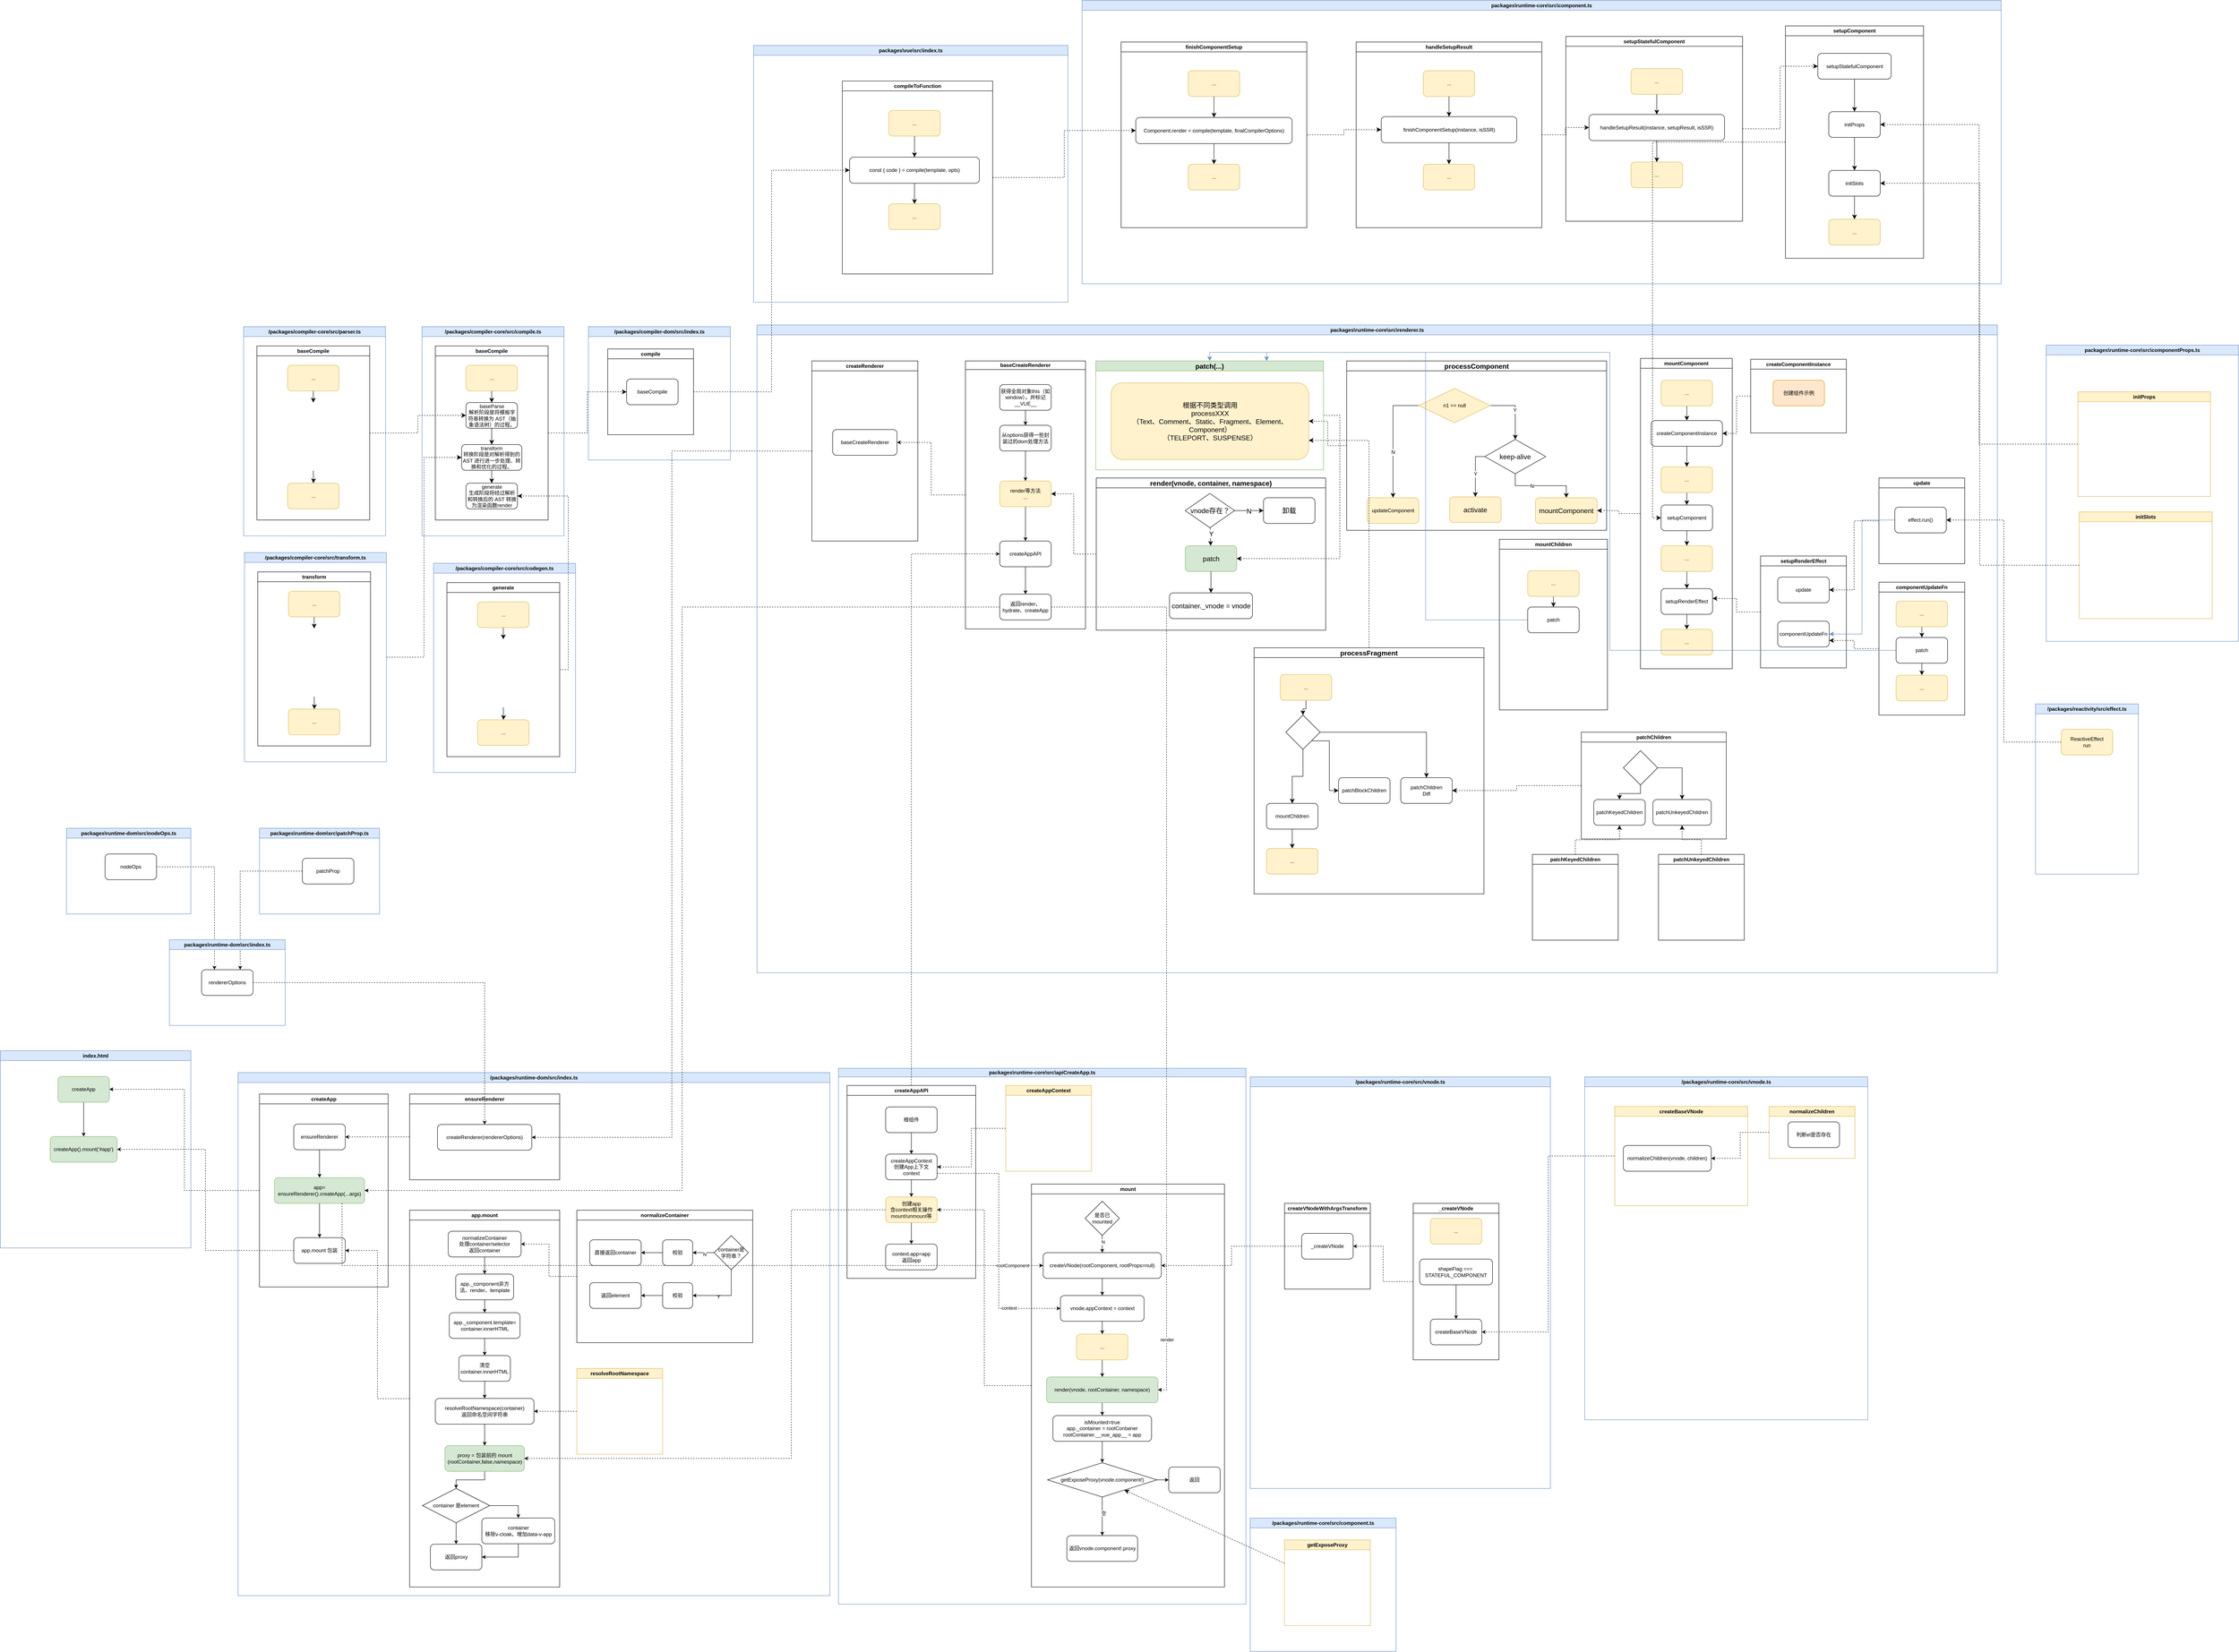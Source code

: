 <mxfile version="23.0.2" type="github" pages="3">
  <diagram id="C5RBs43oDa-KdzZeNtuy" name="createApp">
    <mxGraphModel dx="2057" dy="3096" grid="0" gridSize="10" guides="1" tooltips="1" connect="1" arrows="1" fold="1" page="0" pageScale="1" pageWidth="827" pageHeight="1169" background="none" math="0" shadow="0">
      <root>
        <mxCell id="WIyWlLk6GJQsqaUBKTNV-0" />
        <mxCell id="WIyWlLk6GJQsqaUBKTNV-1" parent="WIyWlLk6GJQsqaUBKTNV-0" />
        <mxCell id="vR9m7-6arPyV4lNx2N7o-25" style="edgeStyle=orthogonalEdgeStyle;rounded=0;orthogonalLoop=1;jettySize=auto;html=1;entryX=0.75;entryY=0;entryDx=0;entryDy=0;dashed=1;" parent="WIyWlLk6GJQsqaUBKTNV-1" source="vR9m7-6arPyV4lNx2N7o-23" target="vR9m7-6arPyV4lNx2N7o-20" edge="1">
          <mxGeometry relative="1" as="geometry" />
        </mxCell>
        <mxCell id="vR9m7-6arPyV4lNx2N7o-28" style="edgeStyle=orthogonalEdgeStyle;rounded=0;orthogonalLoop=1;jettySize=auto;html=1;entryX=0.25;entryY=0;entryDx=0;entryDy=0;dashed=1;" parent="WIyWlLk6GJQsqaUBKTNV-1" source="vR9m7-6arPyV4lNx2N7o-26" target="vR9m7-6arPyV4lNx2N7o-20" edge="1">
          <mxGeometry relative="1" as="geometry" />
        </mxCell>
        <mxCell id="vR9m7-6arPyV4lNx2N7o-45" value="packages\runtime-core\src\apiCreateApp.ts" style="swimlane;whiteSpace=wrap;html=1;startSize=20;fillColor=#dae8fc;strokeColor=#6c8ebf;" parent="WIyWlLk6GJQsqaUBKTNV-1" vertex="1">
          <mxGeometry x="1420" y="120" width="950" height="1250" as="geometry" />
        </mxCell>
        <mxCell id="vR9m7-6arPyV4lNx2N7o-58" value="createAppAPI" style="swimlane;whiteSpace=wrap;html=1;" parent="vR9m7-6arPyV4lNx2N7o-45" vertex="1">
          <mxGeometry x="20" y="40" width="300" height="450" as="geometry" />
        </mxCell>
        <mxCell id="vR9m7-6arPyV4lNx2N7o-66" value="" style="edgeStyle=orthogonalEdgeStyle;rounded=0;orthogonalLoop=1;jettySize=auto;html=1;" parent="vR9m7-6arPyV4lNx2N7o-58" source="vR9m7-6arPyV4lNx2N7o-64" target="vR9m7-6arPyV4lNx2N7o-65" edge="1">
          <mxGeometry relative="1" as="geometry" />
        </mxCell>
        <mxCell id="vR9m7-6arPyV4lNx2N7o-64" value="根组件" style="whiteSpace=wrap;html=1;rounded=1;glass=0;strokeWidth=1;shadow=0;" parent="vR9m7-6arPyV4lNx2N7o-58" vertex="1">
          <mxGeometry x="90" y="50" width="120" height="60" as="geometry" />
        </mxCell>
        <mxCell id="vR9m7-6arPyV4lNx2N7o-70" value="" style="edgeStyle=orthogonalEdgeStyle;rounded=0;orthogonalLoop=1;jettySize=auto;html=1;" parent="vR9m7-6arPyV4lNx2N7o-58" source="vR9m7-6arPyV4lNx2N7o-65" target="vR9m7-6arPyV4lNx2N7o-69" edge="1">
          <mxGeometry relative="1" as="geometry" />
        </mxCell>
        <mxCell id="vR9m7-6arPyV4lNx2N7o-65" value="createAppContext&lt;br&gt;创建App上下文context" style="whiteSpace=wrap;html=1;rounded=1;glass=0;strokeWidth=1;shadow=0;" parent="vR9m7-6arPyV4lNx2N7o-58" vertex="1">
          <mxGeometry x="90" y="160" width="120" height="60" as="geometry" />
        </mxCell>
        <mxCell id="vR9m7-6arPyV4lNx2N7o-67" value="context.app=app&lt;br&gt;返回app" style="whiteSpace=wrap;html=1;rounded=1;glass=0;strokeWidth=1;shadow=0;" parent="vR9m7-6arPyV4lNx2N7o-58" vertex="1">
          <mxGeometry x="90" y="370" width="120" height="60" as="geometry" />
        </mxCell>
        <mxCell id="vR9m7-6arPyV4lNx2N7o-71" value="" style="edgeStyle=orthogonalEdgeStyle;rounded=0;orthogonalLoop=1;jettySize=auto;html=1;" parent="vR9m7-6arPyV4lNx2N7o-58" source="vR9m7-6arPyV4lNx2N7o-69" target="vR9m7-6arPyV4lNx2N7o-67" edge="1">
          <mxGeometry relative="1" as="geometry" />
        </mxCell>
        <mxCell id="vR9m7-6arPyV4lNx2N7o-69" value="创建app&lt;br&gt;含context相关操作&lt;br&gt;mount/unmount等" style="whiteSpace=wrap;html=1;rounded=1;glass=0;strokeWidth=1;shadow=0;fillColor=#fff2cc;strokeColor=#d6b656;" parent="vR9m7-6arPyV4lNx2N7o-58" vertex="1">
          <mxGeometry x="90" y="260" width="120" height="60" as="geometry" />
        </mxCell>
        <mxCell id="vR9m7-6arPyV4lNx2N7o-73" style="edgeStyle=orthogonalEdgeStyle;rounded=0;orthogonalLoop=1;jettySize=auto;html=1;exitX=0;exitY=0.5;exitDx=0;exitDy=0;entryX=1;entryY=0.5;entryDx=0;entryDy=0;dashed=1;" parent="vR9m7-6arPyV4lNx2N7o-45" source="vR9m7-6arPyV4lNx2N7o-72" target="vR9m7-6arPyV4lNx2N7o-65" edge="1">
          <mxGeometry relative="1" as="geometry" />
        </mxCell>
        <mxCell id="vR9m7-6arPyV4lNx2N7o-72" value="createAppContext" style="swimlane;whiteSpace=wrap;html=1;fillColor=#fff2cc;strokeColor=#d6b656;" parent="vR9m7-6arPyV4lNx2N7o-45" vertex="1">
          <mxGeometry x="390" y="40" width="200" height="200" as="geometry" />
        </mxCell>
        <mxCell id="vR9m7-6arPyV4lNx2N7o-137" style="edgeStyle=orthogonalEdgeStyle;rounded=0;orthogonalLoop=1;jettySize=auto;html=1;entryX=1;entryY=0.5;entryDx=0;entryDy=0;dashed=1;" parent="vR9m7-6arPyV4lNx2N7o-45" source="vR9m7-6arPyV4lNx2N7o-136" target="vR9m7-6arPyV4lNx2N7o-69" edge="1">
          <mxGeometry relative="1" as="geometry" />
        </mxCell>
        <mxCell id="vR9m7-6arPyV4lNx2N7o-136" value="mount" style="swimlane;whiteSpace=wrap;html=1;" parent="vR9m7-6arPyV4lNx2N7o-45" vertex="1">
          <mxGeometry x="450" y="270" width="450" height="940" as="geometry" />
        </mxCell>
        <mxCell id="vR9m7-6arPyV4lNx2N7o-140" value="" style="edgeStyle=orthogonalEdgeStyle;rounded=0;orthogonalLoop=1;jettySize=auto;html=1;" parent="vR9m7-6arPyV4lNx2N7o-136" source="vR9m7-6arPyV4lNx2N7o-138" target="vR9m7-6arPyV4lNx2N7o-139" edge="1">
          <mxGeometry relative="1" as="geometry" />
        </mxCell>
        <mxCell id="vR9m7-6arPyV4lNx2N7o-141" value="N" style="edgeLabel;html=1;align=center;verticalAlign=middle;resizable=0;points=[];" parent="vR9m7-6arPyV4lNx2N7o-140" vertex="1" connectable="0">
          <mxGeometry x="-0.244" y="2" relative="1" as="geometry">
            <mxPoint as="offset" />
          </mxGeometry>
        </mxCell>
        <mxCell id="vR9m7-6arPyV4lNx2N7o-138" value="是否已mounted" style="rhombus;whiteSpace=wrap;html=1;" parent="vR9m7-6arPyV4lNx2N7o-136" vertex="1">
          <mxGeometry x="125" y="40" width="80" height="80" as="geometry" />
        </mxCell>
        <mxCell id="vR9m7-6arPyV4lNx2N7o-162" value="" style="edgeStyle=orthogonalEdgeStyle;rounded=0;orthogonalLoop=1;jettySize=auto;html=1;" parent="vR9m7-6arPyV4lNx2N7o-136" source="vR9m7-6arPyV4lNx2N7o-139" target="vR9m7-6arPyV4lNx2N7o-161" edge="1">
          <mxGeometry relative="1" as="geometry" />
        </mxCell>
        <mxCell id="vR9m7-6arPyV4lNx2N7o-139" value="createVNode(rootComponent, rootProps=null)" style="rounded=1;whiteSpace=wrap;html=1;" parent="vR9m7-6arPyV4lNx2N7o-136" vertex="1">
          <mxGeometry x="27.25" y="160" width="275.5" height="60" as="geometry" />
        </mxCell>
        <mxCell id="vR9m7-6arPyV4lNx2N7o-166" value="" style="edgeStyle=orthogonalEdgeStyle;rounded=0;orthogonalLoop=1;jettySize=auto;html=1;" parent="vR9m7-6arPyV4lNx2N7o-136" source="vR9m7-6arPyV4lNx2N7o-161" target="vR9m7-6arPyV4lNx2N7o-165" edge="1">
          <mxGeometry relative="1" as="geometry" />
        </mxCell>
        <mxCell id="vR9m7-6arPyV4lNx2N7o-161" value="vnode.appContext = context" style="whiteSpace=wrap;html=1;rounded=1;" parent="vR9m7-6arPyV4lNx2N7o-136" vertex="1">
          <mxGeometry x="67.5" y="260" width="195" height="60" as="geometry" />
        </mxCell>
        <mxCell id="vR9m7-6arPyV4lNx2N7o-168" value="" style="edgeStyle=orthogonalEdgeStyle;rounded=0;orthogonalLoop=1;jettySize=auto;html=1;" parent="vR9m7-6arPyV4lNx2N7o-136" source="vR9m7-6arPyV4lNx2N7o-165" target="vR9m7-6arPyV4lNx2N7o-167" edge="1">
          <mxGeometry relative="1" as="geometry" />
        </mxCell>
        <mxCell id="vR9m7-6arPyV4lNx2N7o-165" value="..." style="whiteSpace=wrap;html=1;rounded=1;fillColor=#fff2cc;strokeColor=#d6b656;" parent="vR9m7-6arPyV4lNx2N7o-136" vertex="1">
          <mxGeometry x="105" y="350" width="120" height="60" as="geometry" />
        </mxCell>
        <mxCell id="vR9m7-6arPyV4lNx2N7o-173" style="edgeStyle=orthogonalEdgeStyle;rounded=0;orthogonalLoop=1;jettySize=auto;html=1;exitX=0.5;exitY=1;exitDx=0;exitDy=0;" parent="vR9m7-6arPyV4lNx2N7o-136" source="vR9m7-6arPyV4lNx2N7o-167" target="vR9m7-6arPyV4lNx2N7o-172" edge="1">
          <mxGeometry relative="1" as="geometry" />
        </mxCell>
        <mxCell id="vR9m7-6arPyV4lNx2N7o-167" value="render(vnode, rootContainer, namespace)" style="rounded=1;whiteSpace=wrap;html=1;fillColor=#d5e8d4;strokeColor=#82b366;" parent="vR9m7-6arPyV4lNx2N7o-136" vertex="1">
          <mxGeometry x="35" y="450" width="260" height="60" as="geometry" />
        </mxCell>
        <mxCell id="vR9m7-6arPyV4lNx2N7o-177" value="" style="edgeStyle=orthogonalEdgeStyle;rounded=0;orthogonalLoop=1;jettySize=auto;html=1;" parent="vR9m7-6arPyV4lNx2N7o-136" source="vR9m7-6arPyV4lNx2N7o-172" target="vR9m7-6arPyV4lNx2N7o-176" edge="1">
          <mxGeometry relative="1" as="geometry" />
        </mxCell>
        <mxCell id="vR9m7-6arPyV4lNx2N7o-172" value="isMounted=true&lt;br&gt;app._container = rootContainer&lt;br&gt;rootContainer.__vue_app__ = app" style="rounded=1;whiteSpace=wrap;html=1;" parent="vR9m7-6arPyV4lNx2N7o-136" vertex="1">
          <mxGeometry x="50" y="540" width="230" height="60" as="geometry" />
        </mxCell>
        <mxCell id="vR9m7-6arPyV4lNx2N7o-179" value="" style="edgeStyle=orthogonalEdgeStyle;rounded=0;orthogonalLoop=1;jettySize=auto;html=1;" parent="vR9m7-6arPyV4lNx2N7o-136" source="vR9m7-6arPyV4lNx2N7o-176" target="vR9m7-6arPyV4lNx2N7o-178" edge="1">
          <mxGeometry relative="1" as="geometry" />
        </mxCell>
        <mxCell id="vR9m7-6arPyV4lNx2N7o-180" value="空" style="edgeLabel;html=1;align=center;verticalAlign=middle;resizable=0;points=[];" parent="vR9m7-6arPyV4lNx2N7o-179" vertex="1" connectable="0">
          <mxGeometry x="-0.183" y="2" relative="1" as="geometry">
            <mxPoint x="1" y="1" as="offset" />
          </mxGeometry>
        </mxCell>
        <mxCell id="vR9m7-6arPyV4lNx2N7o-182" value="" style="edgeStyle=orthogonalEdgeStyle;rounded=0;orthogonalLoop=1;jettySize=auto;html=1;" parent="vR9m7-6arPyV4lNx2N7o-136" source="vR9m7-6arPyV4lNx2N7o-176" target="vR9m7-6arPyV4lNx2N7o-181" edge="1">
          <mxGeometry relative="1" as="geometry" />
        </mxCell>
        <mxCell id="vR9m7-6arPyV4lNx2N7o-176" value="getExposeProxy(vnode.component!)" style="rhombus;whiteSpace=wrap;html=1;" parent="vR9m7-6arPyV4lNx2N7o-136" vertex="1">
          <mxGeometry x="37.5" y="650" width="255" height="80" as="geometry" />
        </mxCell>
        <mxCell id="vR9m7-6arPyV4lNx2N7o-178" value="返回vnode.component!.proxy" style="rounded=1;whiteSpace=wrap;html=1;" parent="vR9m7-6arPyV4lNx2N7o-136" vertex="1">
          <mxGeometry x="82.5" y="820" width="165" height="60" as="geometry" />
        </mxCell>
        <mxCell id="vR9m7-6arPyV4lNx2N7o-181" value="返回" style="rounded=1;whiteSpace=wrap;html=1;" parent="vR9m7-6arPyV4lNx2N7o-136" vertex="1">
          <mxGeometry x="320" y="660" width="120" height="60" as="geometry" />
        </mxCell>
        <mxCell id="vR9m7-6arPyV4lNx2N7o-163" style="edgeStyle=orthogonalEdgeStyle;rounded=0;orthogonalLoop=1;jettySize=auto;html=1;exitX=1;exitY=0.75;exitDx=0;exitDy=0;entryX=0;entryY=0.5;entryDx=0;entryDy=0;dashed=1;" parent="vR9m7-6arPyV4lNx2N7o-45" source="vR9m7-6arPyV4lNx2N7o-65" target="vR9m7-6arPyV4lNx2N7o-161" edge="1">
          <mxGeometry relative="1" as="geometry" />
        </mxCell>
        <mxCell id="vR9m7-6arPyV4lNx2N7o-164" value="context" style="edgeLabel;html=1;align=center;verticalAlign=middle;resizable=0;points=[];" parent="vR9m7-6arPyV4lNx2N7o-163" vertex="1" connectable="0">
          <mxGeometry x="0.604" y="1" relative="1" as="geometry">
            <mxPoint as="offset" />
          </mxGeometry>
        </mxCell>
        <mxCell id="vR9m7-6arPyV4lNx2N7o-53" value="/packages/runtime-dom/src/index.ts" style="swimlane;whiteSpace=wrap;html=1;fillColor=#dae8fc;strokeColor=#6c8ebf;" parent="WIyWlLk6GJQsqaUBKTNV-1" vertex="1">
          <mxGeometry x="20" y="130" width="1380" height="1220" as="geometry" />
        </mxCell>
        <mxCell id="vR9m7-6arPyV4lNx2N7o-74" value="createApp" style="swimlane;whiteSpace=wrap;html=1;startSize=23;" parent="vR9m7-6arPyV4lNx2N7o-53" vertex="1">
          <mxGeometry x="50" y="50" width="300" height="450" as="geometry" />
        </mxCell>
        <mxCell id="vR9m7-6arPyV4lNx2N7o-78" style="edgeStyle=orthogonalEdgeStyle;rounded=0;orthogonalLoop=1;jettySize=auto;html=1;exitX=0.5;exitY=1;exitDx=0;exitDy=0;" parent="vR9m7-6arPyV4lNx2N7o-74" source="vR9m7-6arPyV4lNx2N7o-12" target="vR9m7-6arPyV4lNx2N7o-77" edge="1">
          <mxGeometry relative="1" as="geometry" />
        </mxCell>
        <mxCell id="vR9m7-6arPyV4lNx2N7o-12" value="ensureRenderer" style="whiteSpace=wrap;html=1;rounded=1;glass=0;strokeWidth=1;shadow=0;" parent="vR9m7-6arPyV4lNx2N7o-74" vertex="1">
          <mxGeometry x="80" y="70" width="120" height="60" as="geometry" />
        </mxCell>
        <mxCell id="vR9m7-6arPyV4lNx2N7o-92" value="" style="edgeStyle=orthogonalEdgeStyle;rounded=0;orthogonalLoop=1;jettySize=auto;html=1;" parent="vR9m7-6arPyV4lNx2N7o-74" source="vR9m7-6arPyV4lNx2N7o-77" target="vR9m7-6arPyV4lNx2N7o-91" edge="1">
          <mxGeometry relative="1" as="geometry" />
        </mxCell>
        <mxCell id="vR9m7-6arPyV4lNx2N7o-77" value="app=&lt;br&gt;ensureRenderer().createApp(...args)" style="whiteSpace=wrap;html=1;rounded=1;glass=0;strokeWidth=1;shadow=0;fillColor=#d5e8d4;strokeColor=#82b366;" parent="vR9m7-6arPyV4lNx2N7o-74" vertex="1">
          <mxGeometry x="35" y="195" width="210" height="60" as="geometry" />
        </mxCell>
        <mxCell id="vR9m7-6arPyV4lNx2N7o-91" value="app.mount 包装" style="whiteSpace=wrap;html=1;rounded=1;glass=0;strokeWidth=1;shadow=0;" parent="vR9m7-6arPyV4lNx2N7o-74" vertex="1">
          <mxGeometry x="80" y="335" width="120" height="60" as="geometry" />
        </mxCell>
        <mxCell id="vR9m7-6arPyV4lNx2N7o-76" style="edgeStyle=orthogonalEdgeStyle;rounded=0;orthogonalLoop=1;jettySize=auto;html=1;exitX=0;exitY=0.5;exitDx=0;exitDy=0;entryX=1;entryY=0.5;entryDx=0;entryDy=0;dashed=1;" parent="vR9m7-6arPyV4lNx2N7o-53" source="vR9m7-6arPyV4lNx2N7o-75" target="vR9m7-6arPyV4lNx2N7o-12" edge="1">
          <mxGeometry relative="1" as="geometry" />
        </mxCell>
        <mxCell id="vR9m7-6arPyV4lNx2N7o-75" value="ensureRenderer" style="swimlane;whiteSpace=wrap;html=1;startSize=23;" parent="vR9m7-6arPyV4lNx2N7o-53" vertex="1">
          <mxGeometry x="400" y="50" width="350" height="200" as="geometry" />
        </mxCell>
        <mxCell id="vR9m7-6arPyV4lNx2N7o-14" value="createRenderer(rendererOptions)" style="whiteSpace=wrap;html=1;rounded=1;glass=0;strokeWidth=1;shadow=0;" parent="vR9m7-6arPyV4lNx2N7o-75" vertex="1">
          <mxGeometry x="65" y="71" width="220" height="60" as="geometry" />
        </mxCell>
        <mxCell id="vR9m7-6arPyV4lNx2N7o-99" style="edgeStyle=orthogonalEdgeStyle;rounded=0;orthogonalLoop=1;jettySize=auto;html=1;exitX=0;exitY=0.5;exitDx=0;exitDy=0;entryX=1;entryY=0.5;entryDx=0;entryDy=0;dashed=1;" parent="vR9m7-6arPyV4lNx2N7o-53" source="vR9m7-6arPyV4lNx2N7o-98" target="vR9m7-6arPyV4lNx2N7o-91" edge="1">
          <mxGeometry relative="1" as="geometry" />
        </mxCell>
        <mxCell id="vR9m7-6arPyV4lNx2N7o-98" value="app.mount" style="swimlane;whiteSpace=wrap;html=1;" parent="vR9m7-6arPyV4lNx2N7o-53" vertex="1">
          <mxGeometry x="400" y="321" width="350" height="879" as="geometry" />
        </mxCell>
        <mxCell id="vR9m7-6arPyV4lNx2N7o-119" value="" style="edgeStyle=orthogonalEdgeStyle;rounded=0;orthogonalLoop=1;jettySize=auto;html=1;" parent="vR9m7-6arPyV4lNx2N7o-98" source="vR9m7-6arPyV4lNx2N7o-101" target="vR9m7-6arPyV4lNx2N7o-118" edge="1">
          <mxGeometry relative="1" as="geometry" />
        </mxCell>
        <mxCell id="vR9m7-6arPyV4lNx2N7o-101" value="normalizeContainer&lt;br&gt;处理container/selector&lt;br&gt;返回container" style="rounded=1;whiteSpace=wrap;html=1;" parent="vR9m7-6arPyV4lNx2N7o-98" vertex="1">
          <mxGeometry x="90" y="49" width="170" height="60" as="geometry" />
        </mxCell>
        <mxCell id="vR9m7-6arPyV4lNx2N7o-125" value="" style="edgeStyle=orthogonalEdgeStyle;rounded=0;orthogonalLoop=1;jettySize=auto;html=1;" parent="vR9m7-6arPyV4lNx2N7o-98" source="vR9m7-6arPyV4lNx2N7o-118" target="vR9m7-6arPyV4lNx2N7o-124" edge="1">
          <mxGeometry relative="1" as="geometry" />
        </mxCell>
        <mxCell id="vR9m7-6arPyV4lNx2N7o-118" value="app._component非方法、render、template" style="whiteSpace=wrap;html=1;rounded=1;" parent="vR9m7-6arPyV4lNx2N7o-98" vertex="1">
          <mxGeometry x="107.5" y="149" width="135" height="60" as="geometry" />
        </mxCell>
        <mxCell id="vR9m7-6arPyV4lNx2N7o-127" value="" style="edgeStyle=orthogonalEdgeStyle;rounded=0;orthogonalLoop=1;jettySize=auto;html=1;" parent="vR9m7-6arPyV4lNx2N7o-98" source="vR9m7-6arPyV4lNx2N7o-124" target="vR9m7-6arPyV4lNx2N7o-126" edge="1">
          <mxGeometry relative="1" as="geometry" />
        </mxCell>
        <mxCell id="vR9m7-6arPyV4lNx2N7o-124" value="app._component.template=&lt;br&gt;container.innerHTML" style="whiteSpace=wrap;html=1;rounded=1;" parent="vR9m7-6arPyV4lNx2N7o-98" vertex="1">
          <mxGeometry x="92.5" y="239" width="165" height="60" as="geometry" />
        </mxCell>
        <mxCell id="vR9m7-6arPyV4lNx2N7o-132" value="" style="edgeStyle=orthogonalEdgeStyle;rounded=0;orthogonalLoop=1;jettySize=auto;html=1;" parent="vR9m7-6arPyV4lNx2N7o-98" source="vR9m7-6arPyV4lNx2N7o-126" target="vR9m7-6arPyV4lNx2N7o-131" edge="1">
          <mxGeometry relative="1" as="geometry" />
        </mxCell>
        <mxCell id="vR9m7-6arPyV4lNx2N7o-126" value="清空container.innerHTML" style="whiteSpace=wrap;html=1;rounded=1;" parent="vR9m7-6arPyV4lNx2N7o-98" vertex="1">
          <mxGeometry x="115" y="339" width="120" height="60" as="geometry" />
        </mxCell>
        <mxCell id="vR9m7-6arPyV4lNx2N7o-186" style="edgeStyle=orthogonalEdgeStyle;rounded=0;orthogonalLoop=1;jettySize=auto;html=1;exitX=0.5;exitY=1;exitDx=0;exitDy=0;entryX=0.5;entryY=0;entryDx=0;entryDy=0;" parent="vR9m7-6arPyV4lNx2N7o-98" source="vR9m7-6arPyV4lNx2N7o-128" target="vR9m7-6arPyV4lNx2N7o-183" edge="1">
          <mxGeometry relative="1" as="geometry" />
        </mxCell>
        <mxCell id="vR9m7-6arPyV4lNx2N7o-128" value="proxy =&amp;nbsp;包装前的 mount&lt;br&gt;(rootContainer,false,namespace)" style="whiteSpace=wrap;html=1;rounded=1;fillColor=#d5e8d4;strokeColor=#82b366;" parent="vR9m7-6arPyV4lNx2N7o-98" vertex="1">
          <mxGeometry x="82.5" y="549" width="185" height="60" as="geometry" />
        </mxCell>
        <mxCell id="vR9m7-6arPyV4lNx2N7o-133" value="" style="edgeStyle=orthogonalEdgeStyle;rounded=0;orthogonalLoop=1;jettySize=auto;html=1;" parent="vR9m7-6arPyV4lNx2N7o-98" source="vR9m7-6arPyV4lNx2N7o-131" target="vR9m7-6arPyV4lNx2N7o-128" edge="1">
          <mxGeometry relative="1" as="geometry" />
        </mxCell>
        <mxCell id="vR9m7-6arPyV4lNx2N7o-131" value="resolveRootNamespace(container)&lt;br&gt;返回命名空间字符串" style="whiteSpace=wrap;html=1;rounded=1;" parent="vR9m7-6arPyV4lNx2N7o-98" vertex="1">
          <mxGeometry x="60" y="439" width="230" height="60" as="geometry" />
        </mxCell>
        <mxCell id="vR9m7-6arPyV4lNx2N7o-185" value="" style="edgeStyle=orthogonalEdgeStyle;rounded=0;orthogonalLoop=1;jettySize=auto;html=1;" parent="vR9m7-6arPyV4lNx2N7o-98" source="vR9m7-6arPyV4lNx2N7o-183" target="vR9m7-6arPyV4lNx2N7o-184" edge="1">
          <mxGeometry relative="1" as="geometry" />
        </mxCell>
        <mxCell id="vR9m7-6arPyV4lNx2N7o-190" style="edgeStyle=orthogonalEdgeStyle;rounded=0;orthogonalLoop=1;jettySize=auto;html=1;exitX=1;exitY=0.5;exitDx=0;exitDy=0;entryX=0.5;entryY=0;entryDx=0;entryDy=0;" parent="vR9m7-6arPyV4lNx2N7o-98" source="vR9m7-6arPyV4lNx2N7o-183" target="vR9m7-6arPyV4lNx2N7o-189" edge="1">
          <mxGeometry relative="1" as="geometry" />
        </mxCell>
        <mxCell id="vR9m7-6arPyV4lNx2N7o-183" value="container 是element" style="rhombus;whiteSpace=wrap;html=1;" parent="vR9m7-6arPyV4lNx2N7o-98" vertex="1">
          <mxGeometry x="30" y="649" width="157" height="80" as="geometry" />
        </mxCell>
        <mxCell id="vR9m7-6arPyV4lNx2N7o-184" value="返回proxy" style="rounded=1;whiteSpace=wrap;html=1;" parent="vR9m7-6arPyV4lNx2N7o-98" vertex="1">
          <mxGeometry x="48.5" y="779" width="120" height="60" as="geometry" />
        </mxCell>
        <mxCell id="vR9m7-6arPyV4lNx2N7o-191" style="edgeStyle=orthogonalEdgeStyle;rounded=0;orthogonalLoop=1;jettySize=auto;html=1;exitX=0.5;exitY=1;exitDx=0;exitDy=0;entryX=1;entryY=0.5;entryDx=0;entryDy=0;" parent="vR9m7-6arPyV4lNx2N7o-98" source="vR9m7-6arPyV4lNx2N7o-189" target="vR9m7-6arPyV4lNx2N7o-184" edge="1">
          <mxGeometry relative="1" as="geometry" />
        </mxCell>
        <mxCell id="vR9m7-6arPyV4lNx2N7o-189" value="container&lt;br&gt;移除v-cloak、增加data-v-app" style="rounded=1;whiteSpace=wrap;html=1;" parent="vR9m7-6arPyV4lNx2N7o-98" vertex="1">
          <mxGeometry x="168.5" y="718" width="170" height="60" as="geometry" />
        </mxCell>
        <mxCell id="vR9m7-6arPyV4lNx2N7o-102" value="normalizeContainer" style="swimlane;whiteSpace=wrap;html=1;" parent="vR9m7-6arPyV4lNx2N7o-53" vertex="1">
          <mxGeometry x="790" y="321" width="410" height="309" as="geometry" />
        </mxCell>
        <mxCell id="vR9m7-6arPyV4lNx2N7o-113" style="edgeStyle=orthogonalEdgeStyle;rounded=0;orthogonalLoop=1;jettySize=auto;html=1;entryX=1;entryY=0.5;entryDx=0;entryDy=0;" parent="vR9m7-6arPyV4lNx2N7o-102" source="vR9m7-6arPyV4lNx2N7o-104" target="vR9m7-6arPyV4lNx2N7o-108" edge="1">
          <mxGeometry relative="1" as="geometry" />
        </mxCell>
        <mxCell id="vR9m7-6arPyV4lNx2N7o-115" value="N" style="edgeLabel;html=1;align=center;verticalAlign=middle;resizable=0;points=[];" parent="vR9m7-6arPyV4lNx2N7o-113" vertex="1" connectable="0">
          <mxGeometry x="-0.1" y="4" relative="1" as="geometry">
            <mxPoint as="offset" />
          </mxGeometry>
        </mxCell>
        <mxCell id="vR9m7-6arPyV4lNx2N7o-114" style="edgeStyle=orthogonalEdgeStyle;rounded=0;orthogonalLoop=1;jettySize=auto;html=1;exitX=0.5;exitY=1;exitDx=0;exitDy=0;entryX=1;entryY=0.5;entryDx=0;entryDy=0;" parent="vR9m7-6arPyV4lNx2N7o-102" source="vR9m7-6arPyV4lNx2N7o-104" target="vR9m7-6arPyV4lNx2N7o-107" edge="1">
          <mxGeometry relative="1" as="geometry" />
        </mxCell>
        <mxCell id="vR9m7-6arPyV4lNx2N7o-104" value="container是&lt;br&gt;字符串？" style="rhombus;whiteSpace=wrap;html=1;" parent="vR9m7-6arPyV4lNx2N7o-102" vertex="1">
          <mxGeometry x="320" y="59" width="80" height="80" as="geometry" />
        </mxCell>
        <mxCell id="vR9m7-6arPyV4lNx2N7o-107" value="校验" style="rounded=1;whiteSpace=wrap;html=1;" parent="vR9m7-6arPyV4lNx2N7o-102" vertex="1">
          <mxGeometry x="200" y="169" width="70" height="60" as="geometry" />
        </mxCell>
        <mxCell id="vR9m7-6arPyV4lNx2N7o-111" value="" style="edgeStyle=orthogonalEdgeStyle;rounded=0;orthogonalLoop=1;jettySize=auto;html=1;" parent="vR9m7-6arPyV4lNx2N7o-102" source="vR9m7-6arPyV4lNx2N7o-108" target="vR9m7-6arPyV4lNx2N7o-109" edge="1">
          <mxGeometry relative="1" as="geometry" />
        </mxCell>
        <mxCell id="vR9m7-6arPyV4lNx2N7o-108" value="校验" style="rounded=1;whiteSpace=wrap;html=1;" parent="vR9m7-6arPyV4lNx2N7o-102" vertex="1">
          <mxGeometry x="200" y="69" width="70" height="60" as="geometry" />
        </mxCell>
        <mxCell id="vR9m7-6arPyV4lNx2N7o-109" value="直接返回container" style="rounded=1;whiteSpace=wrap;html=1;" parent="vR9m7-6arPyV4lNx2N7o-102" vertex="1">
          <mxGeometry x="30" y="69" width="120" height="60" as="geometry" />
        </mxCell>
        <mxCell id="vR9m7-6arPyV4lNx2N7o-105" value="返回element" style="rounded=1;whiteSpace=wrap;html=1;" parent="vR9m7-6arPyV4lNx2N7o-102" vertex="1">
          <mxGeometry x="30" y="169" width="120" height="60" as="geometry" />
        </mxCell>
        <mxCell id="vR9m7-6arPyV4lNx2N7o-110" value="" style="edgeStyle=orthogonalEdgeStyle;rounded=0;orthogonalLoop=1;jettySize=auto;html=1;" parent="vR9m7-6arPyV4lNx2N7o-102" source="vR9m7-6arPyV4lNx2N7o-107" target="vR9m7-6arPyV4lNx2N7o-105" edge="1">
          <mxGeometry relative="1" as="geometry" />
        </mxCell>
        <mxCell id="vR9m7-6arPyV4lNx2N7o-117" style="edgeStyle=orthogonalEdgeStyle;rounded=0;orthogonalLoop=1;jettySize=auto;html=1;entryX=1;entryY=0.5;entryDx=0;entryDy=0;dashed=1;" parent="vR9m7-6arPyV4lNx2N7o-53" source="vR9m7-6arPyV4lNx2N7o-102" target="vR9m7-6arPyV4lNx2N7o-101" edge="1">
          <mxGeometry relative="1" as="geometry" />
        </mxCell>
        <mxCell id="vR9m7-6arPyV4lNx2N7o-135" style="edgeStyle=orthogonalEdgeStyle;rounded=0;orthogonalLoop=1;jettySize=auto;html=1;entryX=1;entryY=0.5;entryDx=0;entryDy=0;dashed=1;" parent="vR9m7-6arPyV4lNx2N7o-53" source="vR9m7-6arPyV4lNx2N7o-134" target="vR9m7-6arPyV4lNx2N7o-131" edge="1">
          <mxGeometry relative="1" as="geometry" />
        </mxCell>
        <mxCell id="vR9m7-6arPyV4lNx2N7o-134" value="resolveRootNamespace" style="swimlane;whiteSpace=wrap;html=1;fillColor=#fff2cc;strokeColor=#d6b656;" parent="vR9m7-6arPyV4lNx2N7o-53" vertex="1">
          <mxGeometry x="790" y="690" width="200" height="200" as="geometry" />
        </mxCell>
        <mxCell id="vR9m7-6arPyV4lNx2N7o-54" value="packages\runtime-dom\src\index.ts" style="swimlane;whiteSpace=wrap;html=1;fillColor=#dae8fc;strokeColor=#6c8ebf;" parent="WIyWlLk6GJQsqaUBKTNV-1" vertex="1">
          <mxGeometry x="-140" y="-180" width="270" height="200" as="geometry" />
        </mxCell>
        <mxCell id="vR9m7-6arPyV4lNx2N7o-20" value="rendererOptions" style="whiteSpace=wrap;html=1;rounded=1;glass=0;strokeWidth=1;shadow=0;" parent="vR9m7-6arPyV4lNx2N7o-54" vertex="1">
          <mxGeometry x="75" y="70" width="120" height="60" as="geometry" />
        </mxCell>
        <mxCell id="vR9m7-6arPyV4lNx2N7o-55" value="packages\runtime-dom\src\nodeOps.ts" style="swimlane;whiteSpace=wrap;html=1;fillColor=#dae8fc;strokeColor=#6c8ebf;" parent="WIyWlLk6GJQsqaUBKTNV-1" vertex="1">
          <mxGeometry x="-380" y="-440" width="290" height="200" as="geometry" />
        </mxCell>
        <mxCell id="vR9m7-6arPyV4lNx2N7o-26" value="nodeOps" style="whiteSpace=wrap;html=1;rounded=1;glass=0;strokeWidth=1;shadow=0;" parent="vR9m7-6arPyV4lNx2N7o-55" vertex="1">
          <mxGeometry x="90" y="60" width="120" height="60" as="geometry" />
        </mxCell>
        <mxCell id="vR9m7-6arPyV4lNx2N7o-56" value="packages\runtime-dom\src\patchProp.ts" style="swimlane;whiteSpace=wrap;html=1;fillColor=#dae8fc;strokeColor=#6c8ebf;" parent="WIyWlLk6GJQsqaUBKTNV-1" vertex="1">
          <mxGeometry x="70" y="-440" width="280" height="200" as="geometry" />
        </mxCell>
        <mxCell id="vR9m7-6arPyV4lNx2N7o-23" value="patchProp" style="whiteSpace=wrap;html=1;rounded=1;glass=0;strokeWidth=1;shadow=0;" parent="vR9m7-6arPyV4lNx2N7o-56" vertex="1">
          <mxGeometry x="100" y="70" width="120" height="60" as="geometry" />
        </mxCell>
        <mxCell id="vR9m7-6arPyV4lNx2N7o-79" style="edgeStyle=orthogonalEdgeStyle;rounded=0;orthogonalLoop=1;jettySize=auto;html=1;entryX=0.5;entryY=0;entryDx=0;entryDy=0;dashed=1;" parent="WIyWlLk6GJQsqaUBKTNV-1" source="vR9m7-6arPyV4lNx2N7o-20" target="vR9m7-6arPyV4lNx2N7o-14" edge="1">
          <mxGeometry relative="1" as="geometry" />
        </mxCell>
        <mxCell id="vR9m7-6arPyV4lNx2N7o-80" value="packages\runtime-core\src\renderer.ts" style="swimlane;whiteSpace=wrap;html=1;fillColor=#dae8fc;strokeColor=#6c8ebf;" parent="WIyWlLk6GJQsqaUBKTNV-1" vertex="1">
          <mxGeometry x="1230" y="-1614" width="2892" height="1511" as="geometry" />
        </mxCell>
        <mxCell id="vR9m7-6arPyV4lNx2N7o-81" value="createRenderer" style="swimlane;whiteSpace=wrap;html=1;" parent="vR9m7-6arPyV4lNx2N7o-80" vertex="1">
          <mxGeometry x="128" y="84" width="247" height="420" as="geometry" />
        </mxCell>
        <mxCell id="vR9m7-6arPyV4lNx2N7o-84" value="baseCreateRenderer" style="rounded=1;whiteSpace=wrap;html=1;" parent="vR9m7-6arPyV4lNx2N7o-81" vertex="1">
          <mxGeometry x="48.5" y="160" width="150" height="60" as="geometry" />
        </mxCell>
        <mxCell id="vR9m7-6arPyV4lNx2N7o-85" style="edgeStyle=orthogonalEdgeStyle;rounded=0;orthogonalLoop=1;jettySize=auto;html=1;exitX=0;exitY=0.5;exitDx=0;exitDy=0;entryX=1;entryY=0.5;entryDx=0;entryDy=0;dashed=1;" parent="vR9m7-6arPyV4lNx2N7o-80" source="vR9m7-6arPyV4lNx2N7o-38" target="vR9m7-6arPyV4lNx2N7o-84" edge="1">
          <mxGeometry relative="1" as="geometry" />
        </mxCell>
        <mxCell id="vR9m7-6arPyV4lNx2N7o-38" value="baseCreateRenderer" style="swimlane;whiteSpace=wrap;html=1;startSize=20;" parent="vR9m7-6arPyV4lNx2N7o-80" vertex="1">
          <mxGeometry x="486" y="84" width="280" height="625" as="geometry" />
        </mxCell>
        <mxCell id="vR9m7-6arPyV4lNx2N7o-36" value="获得全局对象this（如window），并标记__VUE__" style="whiteSpace=wrap;html=1;rounded=1;glass=0;strokeWidth=1;shadow=0;" parent="vR9m7-6arPyV4lNx2N7o-38" vertex="1">
          <mxGeometry x="80" y="55" width="120" height="60" as="geometry" />
        </mxCell>
        <mxCell id="vR9m7-6arPyV4lNx2N7o-61" value="" style="edgeStyle=orthogonalEdgeStyle;rounded=0;orthogonalLoop=1;jettySize=auto;html=1;entryX=0.5;entryY=0;entryDx=0;entryDy=0;" parent="vR9m7-6arPyV4lNx2N7o-38" source="vR9m7-6arPyV4lNx2N7o-41" target="vR9m7-6arPyV4lNx2N7o-62" edge="1">
          <mxGeometry relative="1" as="geometry">
            <mxPoint x="140" y="260" as="targetPoint" />
          </mxGeometry>
        </mxCell>
        <mxCell id="vR9m7-6arPyV4lNx2N7o-41" value="从options获得一些封装过的dom处理方法" style="whiteSpace=wrap;html=1;rounded=1;glass=0;strokeWidth=1;shadow=0;" parent="vR9m7-6arPyV4lNx2N7o-38" vertex="1">
          <mxGeometry x="80" y="150" width="120" height="60" as="geometry" />
        </mxCell>
        <mxCell id="vR9m7-6arPyV4lNx2N7o-42" value="" style="edgeStyle=orthogonalEdgeStyle;rounded=0;orthogonalLoop=1;jettySize=auto;html=1;" parent="vR9m7-6arPyV4lNx2N7o-38" source="vR9m7-6arPyV4lNx2N7o-36" target="vR9m7-6arPyV4lNx2N7o-41" edge="1">
          <mxGeometry relative="1" as="geometry" />
        </mxCell>
        <mxCell id="vR9m7-6arPyV4lNx2N7o-43" value="返回render、hydrate、createApp" style="whiteSpace=wrap;html=1;rounded=1;glass=0;strokeWidth=1;shadow=0;" parent="vR9m7-6arPyV4lNx2N7o-38" vertex="1">
          <mxGeometry x="80" y="544" width="120" height="60" as="geometry" />
        </mxCell>
        <mxCell id="vR9m7-6arPyV4lNx2N7o-88" value="" style="edgeStyle=orthogonalEdgeStyle;rounded=0;orthogonalLoop=1;jettySize=auto;html=1;" parent="vR9m7-6arPyV4lNx2N7o-38" source="vR9m7-6arPyV4lNx2N7o-62" target="vR9m7-6arPyV4lNx2N7o-86" edge="1">
          <mxGeometry relative="1" as="geometry" />
        </mxCell>
        <mxCell id="vR9m7-6arPyV4lNx2N7o-62" value="render等方法&lt;br&gt;..." style="whiteSpace=wrap;html=1;rounded=1;glass=0;strokeWidth=1;shadow=0;fillColor=#fff2cc;strokeColor=#d6b656;" parent="vR9m7-6arPyV4lNx2N7o-38" vertex="1">
          <mxGeometry x="80" y="280" width="120" height="60" as="geometry" />
        </mxCell>
        <mxCell id="vR9m7-6arPyV4lNx2N7o-87" value="" style="edgeStyle=orthogonalEdgeStyle;rounded=0;orthogonalLoop=1;jettySize=auto;html=1;" parent="vR9m7-6arPyV4lNx2N7o-38" source="vR9m7-6arPyV4lNx2N7o-86" target="vR9m7-6arPyV4lNx2N7o-43" edge="1">
          <mxGeometry relative="1" as="geometry" />
        </mxCell>
        <mxCell id="vR9m7-6arPyV4lNx2N7o-86" value="createAppAPI" style="whiteSpace=wrap;html=1;rounded=1;glass=0;strokeWidth=1;shadow=0;" parent="vR9m7-6arPyV4lNx2N7o-38" vertex="1">
          <mxGeometry x="80" y="420" width="120" height="60" as="geometry" />
        </mxCell>
        <mxCell id="vR9m7-6arPyV4lNx2N7o-194" style="edgeStyle=orthogonalEdgeStyle;rounded=0;orthogonalLoop=1;jettySize=auto;html=1;entryX=1;entryY=0.5;entryDx=0;entryDy=0;fontSize=12;startSize=8;endSize=8;dashed=1;" parent="vR9m7-6arPyV4lNx2N7o-80" source="vR9m7-6arPyV4lNx2N7o-193" target="vR9m7-6arPyV4lNx2N7o-62" edge="1">
          <mxGeometry relative="1" as="geometry" />
        </mxCell>
        <mxCell id="vR9m7-6arPyV4lNx2N7o-193" value="render(vnode, container, namespace)" style="swimlane;whiteSpace=wrap;html=1;fontSize=16;" parent="vR9m7-6arPyV4lNx2N7o-80" vertex="1">
          <mxGeometry x="791" y="357" width="535" height="355" as="geometry" />
        </mxCell>
        <mxCell id="vR9m7-6arPyV4lNx2N7o-199" value="" style="edgeStyle=none;curved=1;rounded=0;orthogonalLoop=1;jettySize=auto;html=1;fontSize=12;startSize=8;endSize=8;" parent="vR9m7-6arPyV4lNx2N7o-193" source="vR9m7-6arPyV4lNx2N7o-195" target="vR9m7-6arPyV4lNx2N7o-198" edge="1">
          <mxGeometry relative="1" as="geometry" />
        </mxCell>
        <mxCell id="vR9m7-6arPyV4lNx2N7o-195" value="patch" style="rounded=1;whiteSpace=wrap;html=1;fontSize=16;fillColor=#d5e8d4;strokeColor=#82b366;" parent="vR9m7-6arPyV4lNx2N7o-193" vertex="1">
          <mxGeometry x="207.5" y="158" width="120" height="60" as="geometry" />
        </mxCell>
        <mxCell id="vR9m7-6arPyV4lNx2N7o-198" value="container._vnode = vnode" style="rounded=1;whiteSpace=wrap;html=1;fontSize=16;" parent="vR9m7-6arPyV4lNx2N7o-193" vertex="1">
          <mxGeometry x="170.75" y="268" width="193.5" height="60" as="geometry" />
        </mxCell>
        <mxCell id="vR9m7-6arPyV4lNx2N7o-203" style="edgeStyle=none;curved=1;rounded=0;orthogonalLoop=1;jettySize=auto;html=1;fontSize=12;startSize=8;endSize=8;" parent="vR9m7-6arPyV4lNx2N7o-193" source="vR9m7-6arPyV4lNx2N7o-201" target="vR9m7-6arPyV4lNx2N7o-195" edge="1">
          <mxGeometry relative="1" as="geometry" />
        </mxCell>
        <mxCell id="vR9m7-6arPyV4lNx2N7o-204" value="Y" style="edgeLabel;html=1;align=center;verticalAlign=middle;resizable=0;points=[];fontSize=16;" parent="vR9m7-6arPyV4lNx2N7o-203" vertex="1" connectable="0">
          <mxGeometry x="-0.321" y="2" relative="1" as="geometry">
            <mxPoint as="offset" />
          </mxGeometry>
        </mxCell>
        <mxCell id="vR9m7-6arPyV4lNx2N7o-206" style="edgeStyle=none;curved=1;rounded=0;orthogonalLoop=1;jettySize=auto;html=1;entryX=0;entryY=0.5;entryDx=0;entryDy=0;fontSize=12;startSize=8;endSize=8;" parent="vR9m7-6arPyV4lNx2N7o-193" source="vR9m7-6arPyV4lNx2N7o-201" target="vR9m7-6arPyV4lNx2N7o-205" edge="1">
          <mxGeometry relative="1" as="geometry" />
        </mxCell>
        <mxCell id="vR9m7-6arPyV4lNx2N7o-207" value="N" style="edgeLabel;html=1;align=center;verticalAlign=middle;resizable=0;points=[];fontSize=16;" parent="vR9m7-6arPyV4lNx2N7o-206" vertex="1" connectable="0">
          <mxGeometry x="-0.026" y="-1" relative="1" as="geometry">
            <mxPoint as="offset" />
          </mxGeometry>
        </mxCell>
        <mxCell id="vR9m7-6arPyV4lNx2N7o-201" value="vnode存在？" style="rhombus;whiteSpace=wrap;html=1;fontSize=16;" parent="vR9m7-6arPyV4lNx2N7o-193" vertex="1">
          <mxGeometry x="207.5" y="36" width="115" height="80" as="geometry" />
        </mxCell>
        <mxCell id="vR9m7-6arPyV4lNx2N7o-205" value="卸载" style="rounded=1;whiteSpace=wrap;html=1;fontSize=16;" parent="vR9m7-6arPyV4lNx2N7o-193" vertex="1">
          <mxGeometry x="390" y="46" width="120" height="60" as="geometry" />
        </mxCell>
        <mxCell id="vR9m7-6arPyV4lNx2N7o-212" style="edgeStyle=orthogonalEdgeStyle;rounded=0;orthogonalLoop=1;jettySize=auto;html=1;exitX=1;exitY=0.5;exitDx=0;exitDy=0;entryX=1;entryY=0.5;entryDx=0;entryDy=0;fontSize=12;startSize=8;endSize=8;dashed=1;" parent="vR9m7-6arPyV4lNx2N7o-80" source="vR9m7-6arPyV4lNx2N7o-200" target="vR9m7-6arPyV4lNx2N7o-195" edge="1">
          <mxGeometry relative="1" as="geometry">
            <Array as="points">
              <mxPoint x="1359" y="211" />
              <mxPoint x="1359" y="545" />
            </Array>
          </mxGeometry>
        </mxCell>
        <mxCell id="vR9m7-6arPyV4lNx2N7o-200" value="patch(...)" style="swimlane;whiteSpace=wrap;html=1;fontSize=16;fillColor=#d5e8d4;strokeColor=#82b366;" parent="vR9m7-6arPyV4lNx2N7o-80" vertex="1">
          <mxGeometry x="790" y="84" width="531" height="254" as="geometry" />
        </mxCell>
        <mxCell id="vR9m7-6arPyV4lNx2N7o-208" value="根据不同类型调用&lt;br&gt;processXXX&lt;br&gt;（Text、Comment、Static、Fragment、Element、Component）&lt;br&gt;（TELEPORT、SUSPENSE）" style="rounded=1;whiteSpace=wrap;html=1;fontSize=16;fillColor=#fff2cc;strokeColor=#d6b656;" parent="vR9m7-6arPyV4lNx2N7o-200" vertex="1">
          <mxGeometry x="35.5" y="51" width="461" height="179" as="geometry" />
        </mxCell>
        <mxCell id="vR9m7-6arPyV4lNx2N7o-210" style="edgeStyle=orthogonalEdgeStyle;rounded=0;orthogonalLoop=1;jettySize=auto;html=1;entryX=1;entryY=0.5;entryDx=0;entryDy=0;fontSize=12;startSize=8;endSize=8;dashed=1;" parent="vR9m7-6arPyV4lNx2N7o-80" source="vR9m7-6arPyV4lNx2N7o-209" target="vR9m7-6arPyV4lNx2N7o-208" edge="1">
          <mxGeometry relative="1" as="geometry" />
        </mxCell>
        <mxCell id="vR9m7-6arPyV4lNx2N7o-209" value="processComponent" style="swimlane;whiteSpace=wrap;html=1;fontSize=16;" parent="vR9m7-6arPyV4lNx2N7o-80" vertex="1">
          <mxGeometry x="1375" y="84" width="606" height="395" as="geometry" />
        </mxCell>
        <mxCell id="vR9m7-6arPyV4lNx2N7o-216" style="edgeStyle=orthogonalEdgeStyle;rounded=0;orthogonalLoop=1;jettySize=auto;html=1;exitX=0;exitY=0.5;exitDx=0;exitDy=0;fontSize=12;startSize=8;endSize=8;" parent="vR9m7-6arPyV4lNx2N7o-209" source="vR9m7-6arPyV4lNx2N7o-213" target="vR9m7-6arPyV4lNx2N7o-214" edge="1">
          <mxGeometry relative="1" as="geometry" />
        </mxCell>
        <mxCell id="vR9m7-6arPyV4lNx2N7o-218" value="Y" style="edgeLabel;html=1;align=center;verticalAlign=middle;resizable=0;points=[];fontSize=12;fontFamily=Helvetica;fontColor=default;" parent="vR9m7-6arPyV4lNx2N7o-216" vertex="1" connectable="0">
          <mxGeometry x="0.09" relative="1" as="geometry">
            <mxPoint as="offset" />
          </mxGeometry>
        </mxCell>
        <mxCell id="vR9m7-6arPyV4lNx2N7o-217" style="edgeStyle=orthogonalEdgeStyle;shape=connector;rounded=0;orthogonalLoop=1;jettySize=auto;html=1;labelBackgroundColor=default;strokeColor=default;align=center;verticalAlign=middle;fontFamily=Helvetica;fontSize=12;fontColor=default;endArrow=classic;startSize=8;endSize=8;" parent="vR9m7-6arPyV4lNx2N7o-209" source="vR9m7-6arPyV4lNx2N7o-213" target="vR9m7-6arPyV4lNx2N7o-215" edge="1">
          <mxGeometry relative="1" as="geometry" />
        </mxCell>
        <mxCell id="vR9m7-6arPyV4lNx2N7o-219" value="N" style="edgeLabel;html=1;align=center;verticalAlign=middle;resizable=0;points=[];fontSize=12;fontFamily=Helvetica;fontColor=default;" parent="vR9m7-6arPyV4lNx2N7o-217" vertex="1" connectable="0">
          <mxGeometry x="-0.24" y="-1" relative="1" as="geometry">
            <mxPoint as="offset" />
          </mxGeometry>
        </mxCell>
        <mxCell id="vR9m7-6arPyV4lNx2N7o-213" value="keep-alive" style="rhombus;whiteSpace=wrap;html=1;fontSize=16;" parent="vR9m7-6arPyV4lNx2N7o-209" vertex="1">
          <mxGeometry x="322" y="183" width="142" height="80" as="geometry" />
        </mxCell>
        <mxCell id="vR9m7-6arPyV4lNx2N7o-214" value="activate" style="rounded=1;whiteSpace=wrap;html=1;fontSize=16;fillColor=#fff2cc;strokeColor=#d6b656;" parent="vR9m7-6arPyV4lNx2N7o-209" vertex="1">
          <mxGeometry x="240" y="317" width="120" height="60" as="geometry" />
        </mxCell>
        <mxCell id="vR9m7-6arPyV4lNx2N7o-215" value="mountComponent" style="rounded=1;whiteSpace=wrap;html=1;fontSize=16;fillColor=#fff2cc;strokeColor=#d6b656;" parent="vR9m7-6arPyV4lNx2N7o-209" vertex="1">
          <mxGeometry x="440" y="319" width="144" height="60" as="geometry" />
        </mxCell>
        <mxCell id="vR9m7-6arPyV4lNx2N7o-222" style="edgeStyle=orthogonalEdgeStyle;shape=connector;rounded=0;orthogonalLoop=1;jettySize=auto;html=1;exitX=1;exitY=0.5;exitDx=0;exitDy=0;entryX=0.5;entryY=0;entryDx=0;entryDy=0;labelBackgroundColor=default;strokeColor=default;align=center;verticalAlign=middle;fontFamily=Helvetica;fontSize=12;fontColor=default;endArrow=classic;startSize=8;endSize=8;" parent="vR9m7-6arPyV4lNx2N7o-209" source="vR9m7-6arPyV4lNx2N7o-220" target="vR9m7-6arPyV4lNx2N7o-213" edge="1">
          <mxGeometry relative="1" as="geometry" />
        </mxCell>
        <mxCell id="vR9m7-6arPyV4lNx2N7o-223" value="Y" style="edgeLabel;html=1;align=center;verticalAlign=middle;resizable=0;points=[];fontSize=12;fontFamily=Helvetica;fontColor=default;" parent="vR9m7-6arPyV4lNx2N7o-222" vertex="1" connectable="0">
          <mxGeometry x="0.005" y="-1" relative="1" as="geometry">
            <mxPoint as="offset" />
          </mxGeometry>
        </mxCell>
        <mxCell id="vR9m7-6arPyV4lNx2N7o-224" style="edgeStyle=orthogonalEdgeStyle;shape=connector;rounded=0;orthogonalLoop=1;jettySize=auto;html=1;exitX=0;exitY=0.5;exitDx=0;exitDy=0;labelBackgroundColor=default;strokeColor=default;align=center;verticalAlign=middle;fontFamily=Helvetica;fontSize=12;fontColor=default;endArrow=classic;startSize=8;endSize=8;" parent="vR9m7-6arPyV4lNx2N7o-209" source="vR9m7-6arPyV4lNx2N7o-220" target="vR9m7-6arPyV4lNx2N7o-221" edge="1">
          <mxGeometry relative="1" as="geometry" />
        </mxCell>
        <mxCell id="vR9m7-6arPyV4lNx2N7o-225" value="N" style="edgeLabel;html=1;align=center;verticalAlign=middle;resizable=0;points=[];fontSize=12;fontFamily=Helvetica;fontColor=default;" parent="vR9m7-6arPyV4lNx2N7o-224" vertex="1" connectable="0">
          <mxGeometry x="0.226" relative="1" as="geometry">
            <mxPoint as="offset" />
          </mxGeometry>
        </mxCell>
        <mxCell id="vR9m7-6arPyV4lNx2N7o-220" value="n1 == null" style="rhombus;whiteSpace=wrap;html=1;fontFamily=Helvetica;fontSize=12;fillColor=#fff2cc;strokeColor=#d6b656;" parent="vR9m7-6arPyV4lNx2N7o-209" vertex="1">
          <mxGeometry x="168" y="64" width="167" height="80" as="geometry" />
        </mxCell>
        <mxCell id="vR9m7-6arPyV4lNx2N7o-221" value="updateComponent" style="rounded=1;whiteSpace=wrap;html=1;fontFamily=Helvetica;fontSize=12;fillColor=#fff2cc;strokeColor=#d6b656;" parent="vR9m7-6arPyV4lNx2N7o-209" vertex="1">
          <mxGeometry x="48" y="319" width="120" height="60" as="geometry" />
        </mxCell>
        <mxCell id="vR9m7-6arPyV4lNx2N7o-229" style="edgeStyle=orthogonalEdgeStyle;shape=connector;rounded=0;orthogonalLoop=1;jettySize=auto;html=1;exitX=0;exitY=0.5;exitDx=0;exitDy=0;labelBackgroundColor=default;strokeColor=default;align=center;verticalAlign=middle;fontFamily=Helvetica;fontSize=12;fontColor=default;endArrow=classic;startSize=8;endSize=8;dashed=1;entryX=1;entryY=0.383;entryDx=0;entryDy=0;entryPerimeter=0;" parent="vR9m7-6arPyV4lNx2N7o-80" source="vR9m7-6arPyV4lNx2N7o-226" target="vR9m7-6arPyV4lNx2N7o-248" edge="1">
          <mxGeometry relative="1" as="geometry">
            <mxPoint x="2253.074" y="189.926" as="targetPoint" />
          </mxGeometry>
        </mxCell>
        <mxCell id="vR9m7-6arPyV4lNx2N7o-226" value="setupRenderEffect" style="swimlane;whiteSpace=wrap;html=1;fontFamily=Helvetica;fontSize=12;fontColor=default;" parent="vR9m7-6arPyV4lNx2N7o-80" vertex="1">
          <mxGeometry x="2340" y="539" width="200" height="261" as="geometry" />
        </mxCell>
        <mxCell id="vR9m7-6arPyV4lNx2N7o-230" value="update" style="rounded=1;whiteSpace=wrap;html=1;fontFamily=Helvetica;fontSize=12;fontColor=default;" parent="vR9m7-6arPyV4lNx2N7o-226" vertex="1">
          <mxGeometry x="40" y="49" width="120" height="60" as="geometry" />
        </mxCell>
        <mxCell id="vR9m7-6arPyV4lNx2N7o-237" value="componentUpdateFn" style="rounded=1;whiteSpace=wrap;html=1;fontFamily=Helvetica;fontSize=12;fontColor=default;" parent="vR9m7-6arPyV4lNx2N7o-226" vertex="1">
          <mxGeometry x="40" y="152" width="120" height="60" as="geometry" />
        </mxCell>
        <mxCell id="vR9m7-6arPyV4lNx2N7o-228" style="edgeStyle=orthogonalEdgeStyle;shape=connector;rounded=0;orthogonalLoop=1;jettySize=auto;html=1;exitX=0;exitY=0.5;exitDx=0;exitDy=0;entryX=1;entryY=0.5;entryDx=0;entryDy=0;labelBackgroundColor=default;strokeColor=default;align=center;verticalAlign=middle;fontFamily=Helvetica;fontSize=12;fontColor=default;endArrow=classic;startSize=8;endSize=8;dashed=1;" parent="vR9m7-6arPyV4lNx2N7o-80" source="vR9m7-6arPyV4lNx2N7o-227" target="vR9m7-6arPyV4lNx2N7o-215" edge="1">
          <mxGeometry relative="1" as="geometry" />
        </mxCell>
        <mxCell id="vR9m7-6arPyV4lNx2N7o-227" value="mountComponent" style="swimlane;whiteSpace=wrap;html=1;fontFamily=Helvetica;fontSize=12;fontColor=default;" parent="vR9m7-6arPyV4lNx2N7o-80" vertex="1">
          <mxGeometry x="2060" y="78" width="214" height="724" as="geometry" />
        </mxCell>
        <mxCell id="vR9m7-6arPyV4lNx2N7o-281" style="edgeStyle=orthogonalEdgeStyle;shape=connector;rounded=0;orthogonalLoop=1;jettySize=auto;html=1;labelBackgroundColor=default;strokeColor=default;align=center;verticalAlign=middle;fontFamily=Helvetica;fontSize=12;fontColor=default;endArrow=classic;startSize=8;endSize=8;" parent="vR9m7-6arPyV4lNx2N7o-227" source="vR9m7-6arPyV4lNx2N7o-248" target="vR9m7-6arPyV4lNx2N7o-277" edge="1">
          <mxGeometry relative="1" as="geometry" />
        </mxCell>
        <mxCell id="vR9m7-6arPyV4lNx2N7o-248" value="setupRenderEffect" style="rounded=1;whiteSpace=wrap;html=1;fontFamily=Helvetica;fontSize=12;fontColor=default;" parent="vR9m7-6arPyV4lNx2N7o-227" vertex="1">
          <mxGeometry x="48" y="537" width="120" height="60" as="geometry" />
        </mxCell>
        <mxCell id="vR9m7-6arPyV4lNx2N7o-279" style="edgeStyle=orthogonalEdgeStyle;shape=connector;rounded=0;orthogonalLoop=1;jettySize=auto;html=1;entryX=0.5;entryY=0;entryDx=0;entryDy=0;labelBackgroundColor=default;strokeColor=default;align=center;verticalAlign=middle;fontFamily=Helvetica;fontSize=12;fontColor=default;endArrow=classic;startSize=8;endSize=8;" parent="vR9m7-6arPyV4lNx2N7o-227" source="vR9m7-6arPyV4lNx2N7o-274" target="vR9m7-6arPyV4lNx2N7o-276" edge="1">
          <mxGeometry relative="1" as="geometry" />
        </mxCell>
        <mxCell id="vR9m7-6arPyV4lNx2N7o-274" value="setupComponent" style="rounded=1;whiteSpace=wrap;html=1;fontFamily=Helvetica;fontSize=12;fontColor=default;" parent="vR9m7-6arPyV4lNx2N7o-227" vertex="1">
          <mxGeometry x="48" y="342" width="120" height="60" as="geometry" />
        </mxCell>
        <mxCell id="vR9m7-6arPyV4lNx2N7o-278" style="edgeStyle=orthogonalEdgeStyle;shape=connector;rounded=0;orthogonalLoop=1;jettySize=auto;html=1;labelBackgroundColor=default;strokeColor=default;align=center;verticalAlign=middle;fontFamily=Helvetica;fontSize=12;fontColor=default;endArrow=classic;startSize=8;endSize=8;" parent="vR9m7-6arPyV4lNx2N7o-227" source="vR9m7-6arPyV4lNx2N7o-275" target="vR9m7-6arPyV4lNx2N7o-274" edge="1">
          <mxGeometry relative="1" as="geometry" />
        </mxCell>
        <mxCell id="vR9m7-6arPyV4lNx2N7o-275" value="..." style="rounded=1;whiteSpace=wrap;html=1;fontFamily=Helvetica;fontSize=12;fillColor=#fff2cc;strokeColor=#d6b656;" parent="vR9m7-6arPyV4lNx2N7o-227" vertex="1">
          <mxGeometry x="48" y="253" width="120" height="60" as="geometry" />
        </mxCell>
        <mxCell id="vR9m7-6arPyV4lNx2N7o-280" style="edgeStyle=orthogonalEdgeStyle;shape=connector;rounded=0;orthogonalLoop=1;jettySize=auto;html=1;entryX=0.5;entryY=0;entryDx=0;entryDy=0;labelBackgroundColor=default;strokeColor=default;align=center;verticalAlign=middle;fontFamily=Helvetica;fontSize=12;fontColor=default;endArrow=classic;startSize=8;endSize=8;" parent="vR9m7-6arPyV4lNx2N7o-227" source="vR9m7-6arPyV4lNx2N7o-276" target="vR9m7-6arPyV4lNx2N7o-248" edge="1">
          <mxGeometry relative="1" as="geometry" />
        </mxCell>
        <mxCell id="vR9m7-6arPyV4lNx2N7o-276" value="..." style="rounded=1;whiteSpace=wrap;html=1;fontFamily=Helvetica;fontSize=12;fillColor=#fff2cc;strokeColor=#d6b656;" parent="vR9m7-6arPyV4lNx2N7o-227" vertex="1">
          <mxGeometry x="48" y="437" width="120" height="60" as="geometry" />
        </mxCell>
        <mxCell id="vR9m7-6arPyV4lNx2N7o-277" value="..." style="rounded=1;whiteSpace=wrap;html=1;fontFamily=Helvetica;fontSize=12;fillColor=#fff2cc;strokeColor=#d6b656;" parent="vR9m7-6arPyV4lNx2N7o-227" vertex="1">
          <mxGeometry x="48" y="632" width="120" height="60" as="geometry" />
        </mxCell>
        <mxCell id="vR9m7-6arPyV4lNx2N7o-301" style="edgeStyle=orthogonalEdgeStyle;shape=connector;rounded=0;orthogonalLoop=1;jettySize=auto;html=1;labelBackgroundColor=default;strokeColor=default;align=center;verticalAlign=middle;fontFamily=Helvetica;fontSize=12;fontColor=default;endArrow=classic;startSize=8;endSize=8;" parent="vR9m7-6arPyV4lNx2N7o-227" source="vR9m7-6arPyV4lNx2N7o-298" target="vR9m7-6arPyV4lNx2N7o-275" edge="1">
          <mxGeometry relative="1" as="geometry" />
        </mxCell>
        <mxCell id="vR9m7-6arPyV4lNx2N7o-298" value="createComponentInstance" style="rounded=1;whiteSpace=wrap;html=1;fontFamily=Helvetica;fontSize=12;fontColor=default;" parent="vR9m7-6arPyV4lNx2N7o-227" vertex="1">
          <mxGeometry x="25" y="145" width="166" height="60" as="geometry" />
        </mxCell>
        <mxCell id="vR9m7-6arPyV4lNx2N7o-300" value="" style="edgeStyle=orthogonalEdgeStyle;shape=connector;rounded=0;orthogonalLoop=1;jettySize=auto;html=1;labelBackgroundColor=default;strokeColor=default;align=center;verticalAlign=middle;fontFamily=Helvetica;fontSize=12;fontColor=default;endArrow=classic;startSize=8;endSize=8;" parent="vR9m7-6arPyV4lNx2N7o-227" source="vR9m7-6arPyV4lNx2N7o-299" target="vR9m7-6arPyV4lNx2N7o-298" edge="1">
          <mxGeometry relative="1" as="geometry" />
        </mxCell>
        <mxCell id="vR9m7-6arPyV4lNx2N7o-299" value="..." style="rounded=1;whiteSpace=wrap;html=1;fontFamily=Helvetica;fontSize=12;fillColor=#fff2cc;strokeColor=#d6b656;" parent="vR9m7-6arPyV4lNx2N7o-227" vertex="1">
          <mxGeometry x="48" y="51" width="120" height="60" as="geometry" />
        </mxCell>
        <mxCell id="vR9m7-6arPyV4lNx2N7o-232" style="edgeStyle=orthogonalEdgeStyle;shape=connector;rounded=0;orthogonalLoop=1;jettySize=auto;html=1;entryX=1;entryY=0.5;entryDx=0;entryDy=0;labelBackgroundColor=default;strokeColor=default;align=center;verticalAlign=middle;fontFamily=Helvetica;fontSize=12;fontColor=default;endArrow=classic;startSize=8;endSize=8;dashed=1;" parent="vR9m7-6arPyV4lNx2N7o-80" source="vR9m7-6arPyV4lNx2N7o-231" target="vR9m7-6arPyV4lNx2N7o-230" edge="1">
          <mxGeometry relative="1" as="geometry" />
        </mxCell>
        <mxCell id="vR9m7-6arPyV4lNx2N7o-231" value="update" style="swimlane;whiteSpace=wrap;html=1;fontFamily=Helvetica;fontSize=12;fontColor=default;" parent="vR9m7-6arPyV4lNx2N7o-80" vertex="1">
          <mxGeometry x="2616" y="357" width="200" height="200" as="geometry" />
        </mxCell>
        <mxCell id="vR9m7-6arPyV4lNx2N7o-233" value="effect.run()" style="rounded=1;whiteSpace=wrap;html=1;fontFamily=Helvetica;fontSize=12;fontColor=default;" parent="vR9m7-6arPyV4lNx2N7o-231" vertex="1">
          <mxGeometry x="37" y="68" width="120" height="60" as="geometry" />
        </mxCell>
        <mxCell id="vR9m7-6arPyV4lNx2N7o-241" style="edgeStyle=orthogonalEdgeStyle;shape=connector;rounded=0;orthogonalLoop=1;jettySize=auto;html=1;exitX=0;exitY=0.5;exitDx=0;exitDy=0;entryX=1;entryY=0.75;entryDx=0;entryDy=0;labelBackgroundColor=default;strokeColor=default;align=center;verticalAlign=middle;fontFamily=Helvetica;fontSize=12;fontColor=default;endArrow=classic;startSize=8;endSize=8;dashed=1;" parent="vR9m7-6arPyV4lNx2N7o-80" source="vR9m7-6arPyV4lNx2N7o-240" target="vR9m7-6arPyV4lNx2N7o-237" edge="1">
          <mxGeometry relative="1" as="geometry" />
        </mxCell>
        <mxCell id="vR9m7-6arPyV4lNx2N7o-240" value="componentUpdateFn" style="swimlane;whiteSpace=wrap;html=1;fontFamily=Helvetica;fontSize=12;fontColor=default;" parent="vR9m7-6arPyV4lNx2N7o-80" vertex="1">
          <mxGeometry x="2616" y="600" width="200" height="310" as="geometry" />
        </mxCell>
        <mxCell id="vR9m7-6arPyV4lNx2N7o-247" value="" style="edgeStyle=orthogonalEdgeStyle;shape=connector;rounded=0;orthogonalLoop=1;jettySize=auto;html=1;labelBackgroundColor=default;strokeColor=default;align=center;verticalAlign=middle;fontFamily=Helvetica;fontSize=12;fontColor=default;endArrow=classic;startSize=8;endSize=8;" parent="vR9m7-6arPyV4lNx2N7o-240" source="vR9m7-6arPyV4lNx2N7o-242" target="vR9m7-6arPyV4lNx2N7o-245" edge="1">
          <mxGeometry relative="1" as="geometry" />
        </mxCell>
        <mxCell id="vR9m7-6arPyV4lNx2N7o-242" value="patch" style="rounded=1;whiteSpace=wrap;html=1;fontFamily=Helvetica;fontSize=12;fontColor=default;" parent="vR9m7-6arPyV4lNx2N7o-240" vertex="1">
          <mxGeometry x="40" y="129" width="120" height="60" as="geometry" />
        </mxCell>
        <mxCell id="vR9m7-6arPyV4lNx2N7o-246" value="" style="edgeStyle=orthogonalEdgeStyle;shape=connector;rounded=0;orthogonalLoop=1;jettySize=auto;html=1;labelBackgroundColor=default;strokeColor=default;align=center;verticalAlign=middle;fontFamily=Helvetica;fontSize=12;fontColor=default;endArrow=classic;startSize=8;endSize=8;entryX=0.5;entryY=0;entryDx=0;entryDy=0;" parent="vR9m7-6arPyV4lNx2N7o-240" source="vR9m7-6arPyV4lNx2N7o-244" target="vR9m7-6arPyV4lNx2N7o-242" edge="1">
          <mxGeometry relative="1" as="geometry" />
        </mxCell>
        <mxCell id="vR9m7-6arPyV4lNx2N7o-244" value="..." style="rounded=1;whiteSpace=wrap;html=1;fontFamily=Helvetica;fontSize=12;fillColor=#fff2cc;strokeColor=#d6b656;" parent="vR9m7-6arPyV4lNx2N7o-240" vertex="1">
          <mxGeometry x="40" y="44" width="120" height="60" as="geometry" />
        </mxCell>
        <mxCell id="vR9m7-6arPyV4lNx2N7o-245" value="..." style="rounded=1;whiteSpace=wrap;html=1;fontFamily=Helvetica;fontSize=12;fillColor=#fff2cc;strokeColor=#d6b656;" parent="vR9m7-6arPyV4lNx2N7o-240" vertex="1">
          <mxGeometry x="40" y="217" width="120" height="60" as="geometry" />
        </mxCell>
        <mxCell id="vR9m7-6arPyV4lNx2N7o-243" style="edgeStyle=orthogonalEdgeStyle;shape=connector;rounded=0;orthogonalLoop=1;jettySize=auto;html=1;entryX=0.5;entryY=0;entryDx=0;entryDy=0;labelBackgroundColor=default;strokeColor=#6c8ebf;align=center;verticalAlign=middle;fontFamily=Helvetica;fontSize=12;fontColor=default;endArrow=classic;startSize=8;endSize=8;fillColor=#dae8fc;" parent="vR9m7-6arPyV4lNx2N7o-80" source="vR9m7-6arPyV4lNx2N7o-242" target="vR9m7-6arPyV4lNx2N7o-200" edge="1">
          <mxGeometry relative="1" as="geometry" />
        </mxCell>
        <mxCell id="vR9m7-6arPyV4lNx2N7o-268" style="edgeStyle=orthogonalEdgeStyle;shape=connector;rounded=0;orthogonalLoop=1;jettySize=auto;html=1;entryX=1;entryY=0.75;entryDx=0;entryDy=0;labelBackgroundColor=default;strokeColor=default;align=center;verticalAlign=middle;fontFamily=Helvetica;fontSize=12;fontColor=default;endArrow=classic;startSize=8;endSize=8;dashed=1;" parent="vR9m7-6arPyV4lNx2N7o-80" source="vR9m7-6arPyV4lNx2N7o-249" target="vR9m7-6arPyV4lNx2N7o-208" edge="1">
          <mxGeometry relative="1" as="geometry" />
        </mxCell>
        <mxCell id="vR9m7-6arPyV4lNx2N7o-249" value="processFragment" style="swimlane;whiteSpace=wrap;html=1;fontSize=16;" parent="vR9m7-6arPyV4lNx2N7o-80" vertex="1">
          <mxGeometry x="1159" y="753" width="536" height="574" as="geometry" />
        </mxCell>
        <mxCell id="vR9m7-6arPyV4lNx2N7o-379" style="edgeStyle=orthogonalEdgeStyle;shape=connector;rounded=0;orthogonalLoop=1;jettySize=auto;html=1;labelBackgroundColor=default;strokeColor=default;align=center;verticalAlign=middle;fontFamily=Helvetica;fontSize=12;fontColor=default;endArrow=classic;startSize=8;endSize=8;" parent="vR9m7-6arPyV4lNx2N7o-249" source="vR9m7-6arPyV4lNx2N7o-263" target="vR9m7-6arPyV4lNx2N7o-376" edge="1">
          <mxGeometry relative="1" as="geometry" />
        </mxCell>
        <mxCell id="vR9m7-6arPyV4lNx2N7o-263" value="..." style="rounded=1;whiteSpace=wrap;html=1;fontFamily=Helvetica;fontSize=12;fillColor=#fff2cc;strokeColor=#d6b656;" parent="vR9m7-6arPyV4lNx2N7o-249" vertex="1">
          <mxGeometry x="61" y="62.5" width="120" height="60" as="geometry" />
        </mxCell>
        <mxCell id="vR9m7-6arPyV4lNx2N7o-264" value="..." style="rounded=1;whiteSpace=wrap;html=1;fontFamily=Helvetica;fontSize=12;fillColor=#fff2cc;strokeColor=#d6b656;" parent="vR9m7-6arPyV4lNx2N7o-249" vertex="1">
          <mxGeometry x="29" y="468" width="120" height="60" as="geometry" />
        </mxCell>
        <mxCell id="vR9m7-6arPyV4lNx2N7o-267" value="" style="edgeStyle=orthogonalEdgeStyle;shape=connector;rounded=0;orthogonalLoop=1;jettySize=auto;html=1;labelBackgroundColor=default;strokeColor=default;align=center;verticalAlign=middle;fontFamily=Helvetica;fontSize=12;fontColor=default;endArrow=classic;startSize=8;endSize=8;" parent="vR9m7-6arPyV4lNx2N7o-249" source="vR9m7-6arPyV4lNx2N7o-265" target="vR9m7-6arPyV4lNx2N7o-264" edge="1">
          <mxGeometry relative="1" as="geometry" />
        </mxCell>
        <mxCell id="vR9m7-6arPyV4lNx2N7o-265" value="mountChildren" style="rounded=1;whiteSpace=wrap;html=1;fontFamily=Helvetica;fontSize=12;fontColor=default;" parent="vR9m7-6arPyV4lNx2N7o-249" vertex="1">
          <mxGeometry x="29" y="363" width="120" height="60" as="geometry" />
        </mxCell>
        <mxCell id="vR9m7-6arPyV4lNx2N7o-377" style="edgeStyle=orthogonalEdgeStyle;shape=connector;rounded=0;orthogonalLoop=1;jettySize=auto;html=1;labelBackgroundColor=default;strokeColor=default;align=center;verticalAlign=middle;fontFamily=Helvetica;fontSize=12;fontColor=default;endArrow=classic;startSize=8;endSize=8;" parent="vR9m7-6arPyV4lNx2N7o-249" source="vR9m7-6arPyV4lNx2N7o-376" target="vR9m7-6arPyV4lNx2N7o-265" edge="1">
          <mxGeometry relative="1" as="geometry" />
        </mxCell>
        <mxCell id="vR9m7-6arPyV4lNx2N7o-380" style="edgeStyle=orthogonalEdgeStyle;shape=connector;rounded=0;orthogonalLoop=1;jettySize=auto;html=1;exitX=1;exitY=1;exitDx=0;exitDy=0;entryX=0;entryY=0.5;entryDx=0;entryDy=0;labelBackgroundColor=default;strokeColor=default;align=center;verticalAlign=middle;fontFamily=Helvetica;fontSize=12;fontColor=default;endArrow=classic;startSize=8;endSize=8;" parent="vR9m7-6arPyV4lNx2N7o-249" source="vR9m7-6arPyV4lNx2N7o-376" target="vR9m7-6arPyV4lNx2N7o-378" edge="1">
          <mxGeometry relative="1" as="geometry" />
        </mxCell>
        <mxCell id="vR9m7-6arPyV4lNx2N7o-382" style="edgeStyle=orthogonalEdgeStyle;shape=connector;rounded=0;orthogonalLoop=1;jettySize=auto;html=1;labelBackgroundColor=default;strokeColor=default;align=center;verticalAlign=middle;fontFamily=Helvetica;fontSize=12;fontColor=default;endArrow=classic;startSize=8;endSize=8;" parent="vR9m7-6arPyV4lNx2N7o-249" source="vR9m7-6arPyV4lNx2N7o-376" target="vR9m7-6arPyV4lNx2N7o-381" edge="1">
          <mxGeometry relative="1" as="geometry" />
        </mxCell>
        <mxCell id="vR9m7-6arPyV4lNx2N7o-376" value="" style="rhombus;whiteSpace=wrap;html=1;fontFamily=Helvetica;fontSize=12;fontColor=default;" parent="vR9m7-6arPyV4lNx2N7o-249" vertex="1">
          <mxGeometry x="74" y="157" width="80" height="80" as="geometry" />
        </mxCell>
        <mxCell id="vR9m7-6arPyV4lNx2N7o-378" value="patchBlockChildren" style="rounded=1;whiteSpace=wrap;html=1;fontFamily=Helvetica;fontSize=12;fontColor=default;" parent="vR9m7-6arPyV4lNx2N7o-249" vertex="1">
          <mxGeometry x="197" y="303" width="120" height="60" as="geometry" />
        </mxCell>
        <mxCell id="vR9m7-6arPyV4lNx2N7o-381" value="patchChildren&lt;br&gt;Diff" style="rounded=1;whiteSpace=wrap;html=1;fontFamily=Helvetica;fontSize=12;fontColor=default;" parent="vR9m7-6arPyV4lNx2N7o-249" vertex="1">
          <mxGeometry x="342" y="303" width="120" height="60" as="geometry" />
        </mxCell>
        <mxCell id="vR9m7-6arPyV4lNx2N7o-239" style="edgeStyle=orthogonalEdgeStyle;shape=connector;rounded=0;orthogonalLoop=1;jettySize=auto;html=1;entryX=1;entryY=0.5;entryDx=0;entryDy=0;labelBackgroundColor=default;strokeColor=#6c8ebf;align=center;verticalAlign=middle;fontFamily=Helvetica;fontSize=12;fontColor=default;endArrow=classic;startSize=8;endSize=8;fillColor=#dae8fc;" parent="vR9m7-6arPyV4lNx2N7o-80" source="vR9m7-6arPyV4lNx2N7o-233" target="vR9m7-6arPyV4lNx2N7o-237" edge="1">
          <mxGeometry relative="1" as="geometry" />
        </mxCell>
        <mxCell id="vR9m7-6arPyV4lNx2N7o-269" value="mountChildren" style="swimlane;whiteSpace=wrap;html=1;fontFamily=Helvetica;fontSize=12;fontColor=default;" parent="vR9m7-6arPyV4lNx2N7o-80" vertex="1">
          <mxGeometry x="1731" y="500" width="252" height="398" as="geometry" />
        </mxCell>
        <mxCell id="vR9m7-6arPyV4lNx2N7o-270" value="patch" style="rounded=1;whiteSpace=wrap;html=1;fontFamily=Helvetica;fontSize=12;fontColor=default;" parent="vR9m7-6arPyV4lNx2N7o-269" vertex="1">
          <mxGeometry x="66" y="158" width="120" height="60" as="geometry" />
        </mxCell>
        <mxCell id="vR9m7-6arPyV4lNx2N7o-271" value="" style="edgeStyle=orthogonalEdgeStyle;shape=connector;rounded=0;orthogonalLoop=1;jettySize=auto;html=1;labelBackgroundColor=default;strokeColor=default;align=center;verticalAlign=middle;fontFamily=Helvetica;fontSize=12;fontColor=default;endArrow=classic;startSize=8;endSize=8;entryX=0.5;entryY=0;entryDx=0;entryDy=0;" parent="vR9m7-6arPyV4lNx2N7o-269" source="vR9m7-6arPyV4lNx2N7o-272" target="vR9m7-6arPyV4lNx2N7o-270" edge="1">
          <mxGeometry relative="1" as="geometry" />
        </mxCell>
        <mxCell id="vR9m7-6arPyV4lNx2N7o-272" value="..." style="rounded=1;whiteSpace=wrap;html=1;fontFamily=Helvetica;fontSize=12;fillColor=#fff2cc;strokeColor=#d6b656;" parent="vR9m7-6arPyV4lNx2N7o-269" vertex="1">
          <mxGeometry x="66" y="73" width="120" height="60" as="geometry" />
        </mxCell>
        <mxCell id="vR9m7-6arPyV4lNx2N7o-273" style="edgeStyle=orthogonalEdgeStyle;shape=connector;rounded=0;orthogonalLoop=1;jettySize=auto;html=1;entryX=0.75;entryY=0;entryDx=0;entryDy=0;labelBackgroundColor=default;strokeColor=#6c8ebf;align=center;verticalAlign=middle;fontFamily=Helvetica;fontSize=12;fontColor=default;endArrow=classic;startSize=8;endSize=8;fillColor=#dae8fc;" parent="vR9m7-6arPyV4lNx2N7o-80" source="vR9m7-6arPyV4lNx2N7o-270" target="vR9m7-6arPyV4lNx2N7o-200" edge="1">
          <mxGeometry relative="1" as="geometry" />
        </mxCell>
        <mxCell id="vR9m7-6arPyV4lNx2N7o-303" style="edgeStyle=orthogonalEdgeStyle;shape=connector;rounded=0;orthogonalLoop=1;jettySize=auto;html=1;exitX=0;exitY=0.5;exitDx=0;exitDy=0;entryX=1;entryY=0.5;entryDx=0;entryDy=0;labelBackgroundColor=default;strokeColor=default;align=center;verticalAlign=middle;fontFamily=Helvetica;fontSize=12;fontColor=default;endArrow=classic;startSize=8;endSize=8;dashed=1;" parent="vR9m7-6arPyV4lNx2N7o-80" source="vR9m7-6arPyV4lNx2N7o-302" target="vR9m7-6arPyV4lNx2N7o-298" edge="1">
          <mxGeometry relative="1" as="geometry" />
        </mxCell>
        <mxCell id="vR9m7-6arPyV4lNx2N7o-302" value="createComponentInstance" style="swimlane;whiteSpace=wrap;html=1;fontFamily=Helvetica;fontSize=12;fontColor=default;" parent="vR9m7-6arPyV4lNx2N7o-80" vertex="1">
          <mxGeometry x="2317" y="80" width="223" height="172" as="geometry" />
        </mxCell>
        <mxCell id="vR9m7-6arPyV4lNx2N7o-304" value="创建组件示例" style="rounded=1;whiteSpace=wrap;html=1;fontFamily=Helvetica;fontSize=12;fillColor=#ffe6cc;strokeColor=#d79b00;" parent="vR9m7-6arPyV4lNx2N7o-302" vertex="1">
          <mxGeometry x="52" y="49" width="120" height="60" as="geometry" />
        </mxCell>
        <mxCell id="vR9m7-6arPyV4lNx2N7o-406" style="edgeStyle=orthogonalEdgeStyle;shape=connector;rounded=0;orthogonalLoop=1;jettySize=auto;html=1;entryX=0.5;entryY=1;entryDx=0;entryDy=0;labelBackgroundColor=default;strokeColor=default;align=center;verticalAlign=middle;fontFamily=Helvetica;fontSize=12;fontColor=default;endArrow=classic;startSize=8;endSize=8;dashed=1;" parent="vR9m7-6arPyV4lNx2N7o-80" source="vR9m7-6arPyV4lNx2N7o-383" target="vR9m7-6arPyV4lNx2N7o-401" edge="1">
          <mxGeometry relative="1" as="geometry" />
        </mxCell>
        <mxCell id="vR9m7-6arPyV4lNx2N7o-383" value="patchUnkeyedChildren" style="swimlane;whiteSpace=wrap;html=1;fontFamily=Helvetica;fontSize=12;fontColor=default;" parent="vR9m7-6arPyV4lNx2N7o-80" vertex="1">
          <mxGeometry x="2102" y="1235" width="200" height="200" as="geometry" />
        </mxCell>
        <mxCell id="vR9m7-6arPyV4lNx2N7o-405" style="edgeStyle=orthogonalEdgeStyle;shape=connector;rounded=0;orthogonalLoop=1;jettySize=auto;html=1;entryX=0.5;entryY=1;entryDx=0;entryDy=0;labelBackgroundColor=default;strokeColor=default;align=center;verticalAlign=middle;fontFamily=Helvetica;fontSize=12;fontColor=default;endArrow=classic;startSize=8;endSize=8;dashed=1;" parent="vR9m7-6arPyV4lNx2N7o-80" source="vR9m7-6arPyV4lNx2N7o-384" target="vR9m7-6arPyV4lNx2N7o-400" edge="1">
          <mxGeometry relative="1" as="geometry" />
        </mxCell>
        <mxCell id="vR9m7-6arPyV4lNx2N7o-384" value="patchKeyedChildren" style="swimlane;whiteSpace=wrap;html=1;fontFamily=Helvetica;fontSize=12;fontColor=default;" parent="vR9m7-6arPyV4lNx2N7o-80" vertex="1">
          <mxGeometry x="1808" y="1235" width="200" height="200" as="geometry" />
        </mxCell>
        <mxCell id="vR9m7-6arPyV4lNx2N7o-404" style="edgeStyle=orthogonalEdgeStyle;shape=connector;rounded=0;orthogonalLoop=1;jettySize=auto;html=1;labelBackgroundColor=default;strokeColor=default;align=center;verticalAlign=middle;fontFamily=Helvetica;fontSize=12;fontColor=default;endArrow=classic;startSize=8;endSize=8;dashed=1;" parent="vR9m7-6arPyV4lNx2N7o-80" source="vR9m7-6arPyV4lNx2N7o-386" target="vR9m7-6arPyV4lNx2N7o-381" edge="1">
          <mxGeometry relative="1" as="geometry" />
        </mxCell>
        <mxCell id="vR9m7-6arPyV4lNx2N7o-386" value="patchChildren" style="swimlane;whiteSpace=wrap;html=1;fontFamily=Helvetica;fontSize=12;fontColor=default;" parent="vR9m7-6arPyV4lNx2N7o-80" vertex="1">
          <mxGeometry x="1922" y="950" width="338" height="249" as="geometry" />
        </mxCell>
        <mxCell id="vR9m7-6arPyV4lNx2N7o-402" style="edgeStyle=orthogonalEdgeStyle;shape=connector;rounded=0;orthogonalLoop=1;jettySize=auto;html=1;labelBackgroundColor=default;strokeColor=default;align=center;verticalAlign=middle;fontFamily=Helvetica;fontSize=12;fontColor=default;endArrow=classic;startSize=8;endSize=8;" parent="vR9m7-6arPyV4lNx2N7o-386" source="vR9m7-6arPyV4lNx2N7o-399" target="vR9m7-6arPyV4lNx2N7o-400" edge="1">
          <mxGeometry relative="1" as="geometry" />
        </mxCell>
        <mxCell id="vR9m7-6arPyV4lNx2N7o-403" style="edgeStyle=orthogonalEdgeStyle;shape=connector;rounded=0;orthogonalLoop=1;jettySize=auto;html=1;exitX=1;exitY=0.5;exitDx=0;exitDy=0;entryX=0.5;entryY=0;entryDx=0;entryDy=0;labelBackgroundColor=default;strokeColor=default;align=center;verticalAlign=middle;fontFamily=Helvetica;fontSize=12;fontColor=default;endArrow=classic;startSize=8;endSize=8;" parent="vR9m7-6arPyV4lNx2N7o-386" source="vR9m7-6arPyV4lNx2N7o-399" target="vR9m7-6arPyV4lNx2N7o-401" edge="1">
          <mxGeometry relative="1" as="geometry" />
        </mxCell>
        <mxCell id="vR9m7-6arPyV4lNx2N7o-399" value="" style="rhombus;whiteSpace=wrap;html=1;fontFamily=Helvetica;fontSize=12;fontColor=default;" parent="vR9m7-6arPyV4lNx2N7o-386" vertex="1">
          <mxGeometry x="98" y="43" width="80" height="80" as="geometry" />
        </mxCell>
        <mxCell id="vR9m7-6arPyV4lNx2N7o-400" value="patchKeyedChildren" style="rounded=1;whiteSpace=wrap;html=1;fontFamily=Helvetica;fontSize=12;fontColor=default;" parent="vR9m7-6arPyV4lNx2N7o-386" vertex="1">
          <mxGeometry x="29" y="157" width="120" height="60" as="geometry" />
        </mxCell>
        <mxCell id="vR9m7-6arPyV4lNx2N7o-401" value="patchUnkeyedChildren" style="rounded=1;whiteSpace=wrap;html=1;fontFamily=Helvetica;fontSize=12;fontColor=default;" parent="vR9m7-6arPyV4lNx2N7o-386" vertex="1">
          <mxGeometry x="167" y="157" width="136" height="60" as="geometry" />
        </mxCell>
        <mxCell id="vR9m7-6arPyV4lNx2N7o-82" style="edgeStyle=orthogonalEdgeStyle;rounded=0;orthogonalLoop=1;jettySize=auto;html=1;exitX=0;exitY=0.5;exitDx=0;exitDy=0;entryX=1;entryY=0.5;entryDx=0;entryDy=0;dashed=1;" parent="WIyWlLk6GJQsqaUBKTNV-1" source="vR9m7-6arPyV4lNx2N7o-81" target="vR9m7-6arPyV4lNx2N7o-14" edge="1">
          <mxGeometry relative="1" as="geometry" />
        </mxCell>
        <mxCell id="vR9m7-6arPyV4lNx2N7o-89" style="edgeStyle=orthogonalEdgeStyle;rounded=0;orthogonalLoop=1;jettySize=auto;html=1;exitX=0.5;exitY=0;exitDx=0;exitDy=0;entryX=0;entryY=0.5;entryDx=0;entryDy=0;dashed=1;" parent="WIyWlLk6GJQsqaUBKTNV-1" source="vR9m7-6arPyV4lNx2N7o-58" target="vR9m7-6arPyV4lNx2N7o-86" edge="1">
          <mxGeometry relative="1" as="geometry" />
        </mxCell>
        <mxCell id="vR9m7-6arPyV4lNx2N7o-90" style="edgeStyle=orthogonalEdgeStyle;rounded=0;orthogonalLoop=1;jettySize=auto;html=1;entryX=1;entryY=0.5;entryDx=0;entryDy=0;dashed=1;" parent="WIyWlLk6GJQsqaUBKTNV-1" source="vR9m7-6arPyV4lNx2N7o-43" target="vR9m7-6arPyV4lNx2N7o-77" edge="1">
          <mxGeometry relative="1" as="geometry" />
        </mxCell>
        <mxCell id="vR9m7-6arPyV4lNx2N7o-93" value="index.html" style="swimlane;whiteSpace=wrap;html=1;fillColor=#dae8fc;strokeColor=#6c8ebf;" parent="WIyWlLk6GJQsqaUBKTNV-1" vertex="1">
          <mxGeometry x="-534" y="79" width="444" height="460" as="geometry" />
        </mxCell>
        <mxCell id="vR9m7-6arPyV4lNx2N7o-96" value="" style="edgeStyle=orthogonalEdgeStyle;rounded=0;orthogonalLoop=1;jettySize=auto;html=1;" parent="vR9m7-6arPyV4lNx2N7o-93" source="vR9m7-6arPyV4lNx2N7o-94" target="vR9m7-6arPyV4lNx2N7o-95" edge="1">
          <mxGeometry relative="1" as="geometry" />
        </mxCell>
        <mxCell id="vR9m7-6arPyV4lNx2N7o-94" value="createApp" style="rounded=1;whiteSpace=wrap;html=1;fillColor=#d5e8d4;strokeColor=#82b366;" parent="vR9m7-6arPyV4lNx2N7o-93" vertex="1">
          <mxGeometry x="134" y="60" width="120" height="60" as="geometry" />
        </mxCell>
        <mxCell id="vR9m7-6arPyV4lNx2N7o-95" value="createApp().mount(&#39;#app&#39;)" style="whiteSpace=wrap;html=1;rounded=1;fillColor=#d5e8d4;strokeColor=#82b366;" parent="vR9m7-6arPyV4lNx2N7o-93" vertex="1">
          <mxGeometry x="116" y="200" width="156" height="60" as="geometry" />
        </mxCell>
        <mxCell id="vR9m7-6arPyV4lNx2N7o-97" style="edgeStyle=orthogonalEdgeStyle;rounded=0;orthogonalLoop=1;jettySize=auto;html=1;exitX=0;exitY=0.5;exitDx=0;exitDy=0;entryX=1;entryY=0.5;entryDx=0;entryDy=0;dashed=1;" parent="WIyWlLk6GJQsqaUBKTNV-1" source="vR9m7-6arPyV4lNx2N7o-74" target="vR9m7-6arPyV4lNx2N7o-94" edge="1">
          <mxGeometry relative="1" as="geometry" />
        </mxCell>
        <mxCell id="vR9m7-6arPyV4lNx2N7o-100" style="edgeStyle=orthogonalEdgeStyle;rounded=0;orthogonalLoop=1;jettySize=auto;html=1;exitX=0;exitY=0.5;exitDx=0;exitDy=0;entryX=1;entryY=0.5;entryDx=0;entryDy=0;dashed=1;" parent="WIyWlLk6GJQsqaUBKTNV-1" source="vR9m7-6arPyV4lNx2N7o-91" target="vR9m7-6arPyV4lNx2N7o-95" edge="1">
          <mxGeometry relative="1" as="geometry" />
        </mxCell>
        <mxCell id="vR9m7-6arPyV4lNx2N7o-116" value="Y" style="text;html=1;align=center;verticalAlign=middle;resizable=0;points=[];autosize=1;strokeColor=none;fillColor=none;" parent="WIyWlLk6GJQsqaUBKTNV-1" vertex="1">
          <mxGeometry x="1125" y="638" width="30" height="30" as="geometry" />
        </mxCell>
        <mxCell id="vR9m7-6arPyV4lNx2N7o-130" style="edgeStyle=orthogonalEdgeStyle;rounded=0;orthogonalLoop=1;jettySize=auto;html=1;entryX=1;entryY=0.5;entryDx=0;entryDy=0;dashed=1;exitX=0;exitY=0.5;exitDx=0;exitDy=0;" parent="WIyWlLk6GJQsqaUBKTNV-1" source="vR9m7-6arPyV4lNx2N7o-69" target="vR9m7-6arPyV4lNx2N7o-128" edge="1">
          <mxGeometry relative="1" as="geometry">
            <Array as="points">
              <mxPoint x="1310" y="450" />
              <mxPoint x="1310" y="1030" />
            </Array>
          </mxGeometry>
        </mxCell>
        <mxCell id="vR9m7-6arPyV4lNx2N7o-142" style="edgeStyle=orthogonalEdgeStyle;rounded=0;orthogonalLoop=1;jettySize=auto;html=1;exitX=0.75;exitY=1;exitDx=0;exitDy=0;entryX=0;entryY=0.5;entryDx=0;entryDy=0;dashed=1;" parent="WIyWlLk6GJQsqaUBKTNV-1" source="vR9m7-6arPyV4lNx2N7o-77" target="vR9m7-6arPyV4lNx2N7o-139" edge="1">
          <mxGeometry relative="1" as="geometry" />
        </mxCell>
        <mxCell id="vR9m7-6arPyV4lNx2N7o-144" value="rootComponent" style="edgeLabel;html=1;align=center;verticalAlign=middle;resizable=0;points=[];" parent="vR9m7-6arPyV4lNx2N7o-142" vertex="1" connectable="0">
          <mxGeometry x="0.634" y="-1" relative="1" as="geometry">
            <mxPoint x="254" y="-1" as="offset" />
          </mxGeometry>
        </mxCell>
        <mxCell id="vR9m7-6arPyV4lNx2N7o-147" value="/packages/runtime-core/src/vnode.ts" style="swimlane;whiteSpace=wrap;html=1;fillColor=#dae8fc;strokeColor=#6c8ebf;" parent="WIyWlLk6GJQsqaUBKTNV-1" vertex="1">
          <mxGeometry x="2380" y="140" width="700" height="960" as="geometry" />
        </mxCell>
        <mxCell id="vR9m7-6arPyV4lNx2N7o-145" value="createVNodeWithArgsTransform" style="swimlane;whiteSpace=wrap;html=1;" parent="vR9m7-6arPyV4lNx2N7o-147" vertex="1">
          <mxGeometry x="80" y="295" width="200" height="200" as="geometry" />
        </mxCell>
        <mxCell id="vR9m7-6arPyV4lNx2N7o-148" value="_createVNode" style="rounded=1;whiteSpace=wrap;html=1;" parent="vR9m7-6arPyV4lNx2N7o-145" vertex="1">
          <mxGeometry x="40" y="70" width="120" height="60" as="geometry" />
        </mxCell>
        <mxCell id="vR9m7-6arPyV4lNx2N7o-149" style="edgeStyle=orthogonalEdgeStyle;rounded=0;orthogonalLoop=1;jettySize=auto;html=1;entryX=1;entryY=0.5;entryDx=0;entryDy=0;dashed=1;" parent="vR9m7-6arPyV4lNx2N7o-147" source="vR9m7-6arPyV4lNx2N7o-146" target="vR9m7-6arPyV4lNx2N7o-148" edge="1">
          <mxGeometry relative="1" as="geometry" />
        </mxCell>
        <mxCell id="vR9m7-6arPyV4lNx2N7o-146" value="_createVNode" style="swimlane;whiteSpace=wrap;html=1;" parent="vR9m7-6arPyV4lNx2N7o-147" vertex="1">
          <mxGeometry x="380" y="295" width="200" height="365" as="geometry" />
        </mxCell>
        <mxCell id="vR9m7-6arPyV4lNx2N7o-151" value="..." style="rounded=1;whiteSpace=wrap;html=1;fillColor=#fff2cc;strokeColor=#d6b656;" parent="vR9m7-6arPyV4lNx2N7o-146" vertex="1">
          <mxGeometry x="40" y="35" width="120" height="60" as="geometry" />
        </mxCell>
        <mxCell id="vR9m7-6arPyV4lNx2N7o-154" value="" style="edgeStyle=orthogonalEdgeStyle;rounded=0;orthogonalLoop=1;jettySize=auto;html=1;" parent="vR9m7-6arPyV4lNx2N7o-146" source="vR9m7-6arPyV4lNx2N7o-152" target="vR9m7-6arPyV4lNx2N7o-153" edge="1">
          <mxGeometry relative="1" as="geometry" />
        </mxCell>
        <mxCell id="vR9m7-6arPyV4lNx2N7o-152" value="shapeFlag ===&amp;nbsp;&lt;br&gt;STATEFUL_COMPONENT" style="rounded=1;whiteSpace=wrap;html=1;" parent="vR9m7-6arPyV4lNx2N7o-146" vertex="1">
          <mxGeometry x="15" y="130" width="170" height="60" as="geometry" />
        </mxCell>
        <mxCell id="vR9m7-6arPyV4lNx2N7o-153" value="createBaseVNode" style="whiteSpace=wrap;html=1;rounded=1;" parent="vR9m7-6arPyV4lNx2N7o-146" vertex="1">
          <mxGeometry x="40" y="270" width="120" height="60" as="geometry" />
        </mxCell>
        <mxCell id="vR9m7-6arPyV4lNx2N7o-150" style="edgeStyle=orthogonalEdgeStyle;rounded=0;orthogonalLoop=1;jettySize=auto;html=1;entryX=1;entryY=0.5;entryDx=0;entryDy=0;dashed=1;" parent="WIyWlLk6GJQsqaUBKTNV-1" source="vR9m7-6arPyV4lNx2N7o-148" target="vR9m7-6arPyV4lNx2N7o-139" edge="1">
          <mxGeometry relative="1" as="geometry" />
        </mxCell>
        <mxCell id="vR9m7-6arPyV4lNx2N7o-155" value="/packages/runtime-core/src/vnode.ts" style="swimlane;whiteSpace=wrap;html=1;fillColor=#dae8fc;strokeColor=#6c8ebf;" parent="WIyWlLk6GJQsqaUBKTNV-1" vertex="1">
          <mxGeometry x="3160" y="140" width="660" height="800" as="geometry" />
        </mxCell>
        <mxCell id="vR9m7-6arPyV4lNx2N7o-156" value="createBaseVNode" style="swimlane;whiteSpace=wrap;html=1;fillColor=#fff2cc;strokeColor=#d6b656;" parent="vR9m7-6arPyV4lNx2N7o-155" vertex="1">
          <mxGeometry x="70" y="69" width="310" height="231" as="geometry" />
        </mxCell>
        <mxCell id="vR9m7-6arPyV4lNx2N7o-158" value="normalizeChildren(vnode, children)" style="rounded=1;whiteSpace=wrap;html=1;" parent="vR9m7-6arPyV4lNx2N7o-156" vertex="1">
          <mxGeometry x="20" y="91" width="205" height="60" as="geometry" />
        </mxCell>
        <mxCell id="vR9m7-6arPyV4lNx2N7o-160" style="edgeStyle=orthogonalEdgeStyle;rounded=0;orthogonalLoop=1;jettySize=auto;html=1;entryX=1;entryY=0.5;entryDx=0;entryDy=0;dashed=1;" parent="vR9m7-6arPyV4lNx2N7o-155" source="vR9m7-6arPyV4lNx2N7o-159" target="vR9m7-6arPyV4lNx2N7o-158" edge="1">
          <mxGeometry relative="1" as="geometry" />
        </mxCell>
        <mxCell id="vR9m7-6arPyV4lNx2N7o-159" value="normalizeChildren" style="swimlane;whiteSpace=wrap;html=1;fillColor=#fff2cc;strokeColor=#d6b656;" parent="vR9m7-6arPyV4lNx2N7o-155" vertex="1">
          <mxGeometry x="430" y="69" width="200" height="121" as="geometry" />
        </mxCell>
        <mxCell id="vR9m7-6arPyV4lNx2N7o-157" style="edgeStyle=orthogonalEdgeStyle;rounded=0;orthogonalLoop=1;jettySize=auto;html=1;entryX=1;entryY=0.5;entryDx=0;entryDy=0;dashed=1;" parent="WIyWlLk6GJQsqaUBKTNV-1" source="vR9m7-6arPyV4lNx2N7o-156" target="vR9m7-6arPyV4lNx2N7o-153" edge="1">
          <mxGeometry relative="1" as="geometry" />
        </mxCell>
        <mxCell id="vR9m7-6arPyV4lNx2N7o-169" style="edgeStyle=orthogonalEdgeStyle;rounded=0;orthogonalLoop=1;jettySize=auto;html=1;entryX=1;entryY=0.5;entryDx=0;entryDy=0;dashed=1;exitX=1;exitY=0.5;exitDx=0;exitDy=0;" parent="WIyWlLk6GJQsqaUBKTNV-1" source="vR9m7-6arPyV4lNx2N7o-43" target="vR9m7-6arPyV4lNx2N7o-167" edge="1">
          <mxGeometry relative="1" as="geometry" />
        </mxCell>
        <mxCell id="vR9m7-6arPyV4lNx2N7o-170" value="render" style="edgeLabel;html=1;align=center;verticalAlign=middle;resizable=0;points=[];" parent="vR9m7-6arPyV4lNx2N7o-169" vertex="1" connectable="0">
          <mxGeometry x="0.87" y="1" relative="1" as="geometry">
            <mxPoint as="offset" />
          </mxGeometry>
        </mxCell>
        <mxCell id="vR9m7-6arPyV4lNx2N7o-174" value="/packages/runtime-core/src/component.ts" style="swimlane;whiteSpace=wrap;html=1;fillColor=#dae8fc;strokeColor=#6c8ebf;" parent="WIyWlLk6GJQsqaUBKTNV-1" vertex="1">
          <mxGeometry x="2380" y="1169" width="340" height="311" as="geometry" />
        </mxCell>
        <mxCell id="vR9m7-6arPyV4lNx2N7o-175" value="getExposeProxy" style="swimlane;whiteSpace=wrap;html=1;fillColor=#fff2cc;strokeColor=#d6b656;" parent="vR9m7-6arPyV4lNx2N7o-174" vertex="1">
          <mxGeometry x="80" y="51" width="200" height="200" as="geometry" />
        </mxCell>
        <mxCell id="vR9m7-6arPyV4lNx2N7o-192" style="rounded=0;orthogonalLoop=1;jettySize=auto;html=1;fontSize=12;startSize=8;endSize=8;dashed=1;" parent="WIyWlLk6GJQsqaUBKTNV-1" source="vR9m7-6arPyV4lNx2N7o-175" target="vR9m7-6arPyV4lNx2N7o-176" edge="1">
          <mxGeometry relative="1" as="geometry" />
        </mxCell>
        <mxCell id="vR9m7-6arPyV4lNx2N7o-234" value="/packages/reactivity/src/effect.ts" style="swimlane;whiteSpace=wrap;html=1;fontFamily=Helvetica;fontSize=12;fillColor=#dae8fc;strokeColor=#6c8ebf;" parent="WIyWlLk6GJQsqaUBKTNV-1" vertex="1">
          <mxGeometry x="4211" y="-730" width="240" height="397" as="geometry" />
        </mxCell>
        <mxCell id="vR9m7-6arPyV4lNx2N7o-235" value="ReactiveEffect&lt;br&gt;run" style="rounded=1;whiteSpace=wrap;html=1;fontFamily=Helvetica;fontSize=12;fillColor=#fff2cc;strokeColor=#d6b656;" parent="vR9m7-6arPyV4lNx2N7o-234" vertex="1">
          <mxGeometry x="60" y="59" width="120" height="60" as="geometry" />
        </mxCell>
        <mxCell id="vR9m7-6arPyV4lNx2N7o-236" style="edgeStyle=orthogonalEdgeStyle;shape=connector;rounded=0;orthogonalLoop=1;jettySize=auto;html=1;exitX=0;exitY=0.5;exitDx=0;exitDy=0;entryX=1;entryY=0.5;entryDx=0;entryDy=0;labelBackgroundColor=default;strokeColor=default;align=center;verticalAlign=middle;fontFamily=Helvetica;fontSize=12;fontColor=default;endArrow=classic;startSize=8;endSize=8;dashed=1;" parent="WIyWlLk6GJQsqaUBKTNV-1" source="vR9m7-6arPyV4lNx2N7o-235" target="vR9m7-6arPyV4lNx2N7o-233" edge="1">
          <mxGeometry relative="1" as="geometry" />
        </mxCell>
        <mxCell id="vR9m7-6arPyV4lNx2N7o-296" value="判断el是否存在" style="rounded=1;whiteSpace=wrap;html=1;fontFamily=Helvetica;fontSize=12;fontColor=default;" parent="WIyWlLk6GJQsqaUBKTNV-1" vertex="1">
          <mxGeometry x="3634" y="245" width="120" height="60" as="geometry" />
        </mxCell>
        <mxCell id="vR9m7-6arPyV4lNx2N7o-334" value="/packages/compiler-dom/src/index.ts" style="swimlane;whiteSpace=wrap;html=1;fontFamily=Helvetica;fontSize=12;fillColor=#dae8fc;strokeColor=#6c8ebf;" parent="WIyWlLk6GJQsqaUBKTNV-1" vertex="1">
          <mxGeometry x="837" y="-1610" width="331" height="311" as="geometry" />
        </mxCell>
        <mxCell id="vR9m7-6arPyV4lNx2N7o-335" value="compile" style="swimlane;whiteSpace=wrap;html=1;fontFamily=Helvetica;fontSize=12;fontColor=default;" parent="vR9m7-6arPyV4lNx2N7o-334" vertex="1">
          <mxGeometry x="45" y="52" width="200" height="200" as="geometry" />
        </mxCell>
        <mxCell id="vR9m7-6arPyV4lNx2N7o-339" value="baseCompile" style="rounded=1;whiteSpace=wrap;html=1;fontFamily=Helvetica;fontSize=12;fontColor=default;" parent="vR9m7-6arPyV4lNx2N7o-335" vertex="1">
          <mxGeometry x="44" y="70" width="120" height="60" as="geometry" />
        </mxCell>
        <mxCell id="vR9m7-6arPyV4lNx2N7o-336" style="edgeStyle=orthogonalEdgeStyle;shape=connector;rounded=0;orthogonalLoop=1;jettySize=auto;html=1;entryX=0;entryY=0.5;entryDx=0;entryDy=0;labelBackgroundColor=default;strokeColor=default;align=center;verticalAlign=middle;fontFamily=Helvetica;fontSize=12;fontColor=default;endArrow=classic;startSize=8;endSize=8;dashed=1;" parent="WIyWlLk6GJQsqaUBKTNV-1" source="vR9m7-6arPyV4lNx2N7o-335" target="vR9m7-6arPyV4lNx2N7o-332" edge="1">
          <mxGeometry relative="1" as="geometry" />
        </mxCell>
        <mxCell id="vR9m7-6arPyV4lNx2N7o-337" value="/packages/compiler-core/src/compile.ts" style="swimlane;whiteSpace=wrap;html=1;fontFamily=Helvetica;fontSize=12;fillColor=#dae8fc;strokeColor=#6c8ebf;" parent="WIyWlLk6GJQsqaUBKTNV-1" vertex="1">
          <mxGeometry x="449" y="-1610" width="331" height="488" as="geometry" />
        </mxCell>
        <mxCell id="vR9m7-6arPyV4lNx2N7o-338" value="baseCompile" style="swimlane;whiteSpace=wrap;html=1;fontFamily=Helvetica;fontSize=12;fontColor=default;" parent="vR9m7-6arPyV4lNx2N7o-337" vertex="1">
          <mxGeometry x="31" y="45" width="263" height="406" as="geometry" />
        </mxCell>
        <mxCell id="vR9m7-6arPyV4lNx2N7o-347" style="edgeStyle=orthogonalEdgeStyle;shape=connector;rounded=0;orthogonalLoop=1;jettySize=auto;html=1;labelBackgroundColor=default;strokeColor=default;align=center;verticalAlign=middle;fontFamily=Helvetica;fontSize=12;fontColor=default;endArrow=classic;startSize=8;endSize=8;" parent="vR9m7-6arPyV4lNx2N7o-338" source="vR9m7-6arPyV4lNx2N7o-341" target="vR9m7-6arPyV4lNx2N7o-342" edge="1">
          <mxGeometry relative="1" as="geometry" />
        </mxCell>
        <mxCell id="vR9m7-6arPyV4lNx2N7o-341" value="baseParse&lt;br&gt;解析阶段是将模板字符串转换为 AST（抽象语法树）的过程。" style="rounded=1;whiteSpace=wrap;html=1;fontFamily=Helvetica;fontSize=12;fontColor=default;" parent="vR9m7-6arPyV4lNx2N7o-338" vertex="1">
          <mxGeometry x="71.5" y="132" width="120" height="60" as="geometry" />
        </mxCell>
        <mxCell id="vR9m7-6arPyV4lNx2N7o-348" style="edgeStyle=orthogonalEdgeStyle;shape=connector;rounded=0;orthogonalLoop=1;jettySize=auto;html=1;labelBackgroundColor=default;strokeColor=default;align=center;verticalAlign=middle;fontFamily=Helvetica;fontSize=12;fontColor=default;endArrow=classic;startSize=8;endSize=8;" parent="vR9m7-6arPyV4lNx2N7o-338" source="vR9m7-6arPyV4lNx2N7o-342" target="vR9m7-6arPyV4lNx2N7o-344" edge="1">
          <mxGeometry relative="1" as="geometry" />
        </mxCell>
        <mxCell id="vR9m7-6arPyV4lNx2N7o-342" value="transform&lt;br&gt;转换阶段是对解析得到的 AST 进行进一步处理、转换和优化的过程。" style="rounded=1;whiteSpace=wrap;html=1;fontFamily=Helvetica;fontSize=12;fontColor=default;" parent="vR9m7-6arPyV4lNx2N7o-338" vertex="1">
          <mxGeometry x="61.25" y="230" width="140.5" height="60" as="geometry" />
        </mxCell>
        <mxCell id="vR9m7-6arPyV4lNx2N7o-345" value="" style="edgeStyle=orthogonalEdgeStyle;shape=connector;rounded=0;orthogonalLoop=1;jettySize=auto;html=1;labelBackgroundColor=default;strokeColor=default;align=center;verticalAlign=middle;fontFamily=Helvetica;fontSize=12;fontColor=default;endArrow=classic;startSize=8;endSize=8;" parent="vR9m7-6arPyV4lNx2N7o-338" source="vR9m7-6arPyV4lNx2N7o-343" target="vR9m7-6arPyV4lNx2N7o-341" edge="1">
          <mxGeometry relative="1" as="geometry">
            <mxPoint x="131" y="134" as="targetPoint" />
          </mxGeometry>
        </mxCell>
        <mxCell id="vR9m7-6arPyV4lNx2N7o-343" value="..." style="whiteSpace=wrap;html=1;rounded=1;glass=0;strokeWidth=1;shadow=0;fillColor=#fff2cc;strokeColor=#d6b656;" parent="vR9m7-6arPyV4lNx2N7o-338" vertex="1">
          <mxGeometry x="71.5" y="45" width="120" height="60" as="geometry" />
        </mxCell>
        <mxCell id="vR9m7-6arPyV4lNx2N7o-344" value="generate&lt;br&gt;生成阶段将经过解析和转换后的 AST 转换为渲染函数render" style="whiteSpace=wrap;html=1;rounded=1;glass=0;strokeWidth=1;shadow=0;" parent="vR9m7-6arPyV4lNx2N7o-338" vertex="1">
          <mxGeometry x="71.5" y="320" width="120" height="60" as="geometry" />
        </mxCell>
        <mxCell id="vR9m7-6arPyV4lNx2N7o-340" style="edgeStyle=orthogonalEdgeStyle;shape=connector;rounded=0;orthogonalLoop=1;jettySize=auto;html=1;labelBackgroundColor=default;strokeColor=default;align=center;verticalAlign=middle;fontFamily=Helvetica;fontSize=12;fontColor=default;endArrow=classic;startSize=8;endSize=8;dashed=1;" parent="WIyWlLk6GJQsqaUBKTNV-1" source="vR9m7-6arPyV4lNx2N7o-338" target="vR9m7-6arPyV4lNx2N7o-339" edge="1">
          <mxGeometry relative="1" as="geometry" />
        </mxCell>
        <mxCell id="vR9m7-6arPyV4lNx2N7o-349" value="/packages/compiler-core/src/parser.ts" style="swimlane;whiteSpace=wrap;html=1;fontFamily=Helvetica;fontSize=12;fillColor=#dae8fc;strokeColor=#6c8ebf;" parent="WIyWlLk6GJQsqaUBKTNV-1" vertex="1">
          <mxGeometry x="33" y="-1610" width="331" height="488" as="geometry" />
        </mxCell>
        <mxCell id="vR9m7-6arPyV4lNx2N7o-350" value="baseCompile" style="swimlane;whiteSpace=wrap;html=1;fontFamily=Helvetica;fontSize=12;fontColor=default;" parent="vR9m7-6arPyV4lNx2N7o-349" vertex="1">
          <mxGeometry x="31" y="45" width="263" height="406" as="geometry" />
        </mxCell>
        <mxCell id="vR9m7-6arPyV4lNx2N7o-353" style="edgeStyle=orthogonalEdgeStyle;shape=connector;rounded=0;orthogonalLoop=1;jettySize=auto;html=1;labelBackgroundColor=default;strokeColor=default;align=center;verticalAlign=middle;fontFamily=Helvetica;fontSize=12;fontColor=default;endArrow=classic;startSize=8;endSize=8;" parent="vR9m7-6arPyV4lNx2N7o-350" target="vR9m7-6arPyV4lNx2N7o-357" edge="1">
          <mxGeometry relative="1" as="geometry">
            <mxPoint x="131.476" y="291" as="sourcePoint" />
          </mxGeometry>
        </mxCell>
        <mxCell id="vR9m7-6arPyV4lNx2N7o-355" value="" style="edgeStyle=orthogonalEdgeStyle;shape=connector;rounded=0;orthogonalLoop=1;jettySize=auto;html=1;labelBackgroundColor=default;strokeColor=default;align=center;verticalAlign=middle;fontFamily=Helvetica;fontSize=12;fontColor=default;endArrow=classic;startSize=8;endSize=8;" parent="vR9m7-6arPyV4lNx2N7o-350" source="vR9m7-6arPyV4lNx2N7o-356" edge="1">
          <mxGeometry relative="1" as="geometry">
            <mxPoint x="131.476" y="132" as="targetPoint" />
          </mxGeometry>
        </mxCell>
        <mxCell id="vR9m7-6arPyV4lNx2N7o-356" value="..." style="whiteSpace=wrap;html=1;rounded=1;glass=0;strokeWidth=1;shadow=0;fillColor=#fff2cc;strokeColor=#d6b656;" parent="vR9m7-6arPyV4lNx2N7o-350" vertex="1">
          <mxGeometry x="71.5" y="45" width="120" height="60" as="geometry" />
        </mxCell>
        <mxCell id="vR9m7-6arPyV4lNx2N7o-357" value="..." style="whiteSpace=wrap;html=1;rounded=1;glass=0;strokeWidth=1;shadow=0;fillColor=#fff2cc;strokeColor=#d6b656;" parent="vR9m7-6arPyV4lNx2N7o-350" vertex="1">
          <mxGeometry x="71.5" y="320" width="120" height="60" as="geometry" />
        </mxCell>
        <mxCell id="vR9m7-6arPyV4lNx2N7o-358" style="edgeStyle=orthogonalEdgeStyle;shape=connector;rounded=0;orthogonalLoop=1;jettySize=auto;html=1;entryX=0;entryY=0.5;entryDx=0;entryDy=0;labelBackgroundColor=default;strokeColor=default;align=center;verticalAlign=middle;fontFamily=Helvetica;fontSize=12;fontColor=default;endArrow=classic;startSize=8;endSize=8;dashed=1;" parent="WIyWlLk6GJQsqaUBKTNV-1" source="vR9m7-6arPyV4lNx2N7o-350" target="vR9m7-6arPyV4lNx2N7o-341" edge="1">
          <mxGeometry relative="1" as="geometry" />
        </mxCell>
        <mxCell id="vR9m7-6arPyV4lNx2N7o-365" style="edgeStyle=orthogonalEdgeStyle;shape=connector;rounded=0;orthogonalLoop=1;jettySize=auto;html=1;exitX=1;exitY=0.5;exitDx=0;exitDy=0;entryX=0;entryY=0.5;entryDx=0;entryDy=0;labelBackgroundColor=default;strokeColor=default;align=center;verticalAlign=middle;fontFamily=Helvetica;fontSize=12;fontColor=default;endArrow=classic;startSize=8;endSize=8;dashed=1;" parent="WIyWlLk6GJQsqaUBKTNV-1" source="vR9m7-6arPyV4lNx2N7o-359" target="vR9m7-6arPyV4lNx2N7o-342" edge="1">
          <mxGeometry relative="1" as="geometry" />
        </mxCell>
        <mxCell id="vR9m7-6arPyV4lNx2N7o-359" value="/packages/compiler-core/src/transform.ts" style="swimlane;whiteSpace=wrap;html=1;fontFamily=Helvetica;fontSize=12;fillColor=#dae8fc;strokeColor=#6c8ebf;" parent="WIyWlLk6GJQsqaUBKTNV-1" vertex="1">
          <mxGeometry x="35" y="-1083" width="331" height="488" as="geometry" />
        </mxCell>
        <mxCell id="vR9m7-6arPyV4lNx2N7o-360" value="transform" style="swimlane;whiteSpace=wrap;html=1;fontFamily=Helvetica;fontSize=12;fontColor=default;" parent="vR9m7-6arPyV4lNx2N7o-359" vertex="1">
          <mxGeometry x="31" y="45" width="263" height="406" as="geometry" />
        </mxCell>
        <mxCell id="vR9m7-6arPyV4lNx2N7o-361" style="edgeStyle=orthogonalEdgeStyle;shape=connector;rounded=0;orthogonalLoop=1;jettySize=auto;html=1;labelBackgroundColor=default;strokeColor=default;align=center;verticalAlign=middle;fontFamily=Helvetica;fontSize=12;fontColor=default;endArrow=classic;startSize=8;endSize=8;" parent="vR9m7-6arPyV4lNx2N7o-360" target="vR9m7-6arPyV4lNx2N7o-364" edge="1">
          <mxGeometry relative="1" as="geometry">
            <mxPoint x="131.476" y="291" as="sourcePoint" />
          </mxGeometry>
        </mxCell>
        <mxCell id="vR9m7-6arPyV4lNx2N7o-362" value="" style="edgeStyle=orthogonalEdgeStyle;shape=connector;rounded=0;orthogonalLoop=1;jettySize=auto;html=1;labelBackgroundColor=default;strokeColor=default;align=center;verticalAlign=middle;fontFamily=Helvetica;fontSize=12;fontColor=default;endArrow=classic;startSize=8;endSize=8;" parent="vR9m7-6arPyV4lNx2N7o-360" source="vR9m7-6arPyV4lNx2N7o-363" edge="1">
          <mxGeometry relative="1" as="geometry">
            <mxPoint x="131.476" y="132" as="targetPoint" />
          </mxGeometry>
        </mxCell>
        <mxCell id="vR9m7-6arPyV4lNx2N7o-363" value="..." style="whiteSpace=wrap;html=1;rounded=1;glass=0;strokeWidth=1;shadow=0;fillColor=#fff2cc;strokeColor=#d6b656;" parent="vR9m7-6arPyV4lNx2N7o-360" vertex="1">
          <mxGeometry x="71.5" y="45" width="120" height="60" as="geometry" />
        </mxCell>
        <mxCell id="vR9m7-6arPyV4lNx2N7o-364" value="..." style="whiteSpace=wrap;html=1;rounded=1;glass=0;strokeWidth=1;shadow=0;fillColor=#fff2cc;strokeColor=#d6b656;" parent="vR9m7-6arPyV4lNx2N7o-360" vertex="1">
          <mxGeometry x="71.5" y="320" width="120" height="60" as="geometry" />
        </mxCell>
        <mxCell id="vR9m7-6arPyV4lNx2N7o-366" value="/packages/compiler-core/src/codegen.ts" style="swimlane;whiteSpace=wrap;html=1;fontFamily=Helvetica;fontSize=12;fillColor=#dae8fc;strokeColor=#6c8ebf;" parent="WIyWlLk6GJQsqaUBKTNV-1" vertex="1">
          <mxGeometry x="476" y="-1058" width="331" height="488" as="geometry" />
        </mxCell>
        <mxCell id="vR9m7-6arPyV4lNx2N7o-367" value="generate" style="swimlane;whiteSpace=wrap;html=1;fontFamily=Helvetica;fontSize=12;fontColor=default;" parent="vR9m7-6arPyV4lNx2N7o-366" vertex="1">
          <mxGeometry x="31" y="45" width="263" height="406" as="geometry" />
        </mxCell>
        <mxCell id="vR9m7-6arPyV4lNx2N7o-368" style="edgeStyle=orthogonalEdgeStyle;shape=connector;rounded=0;orthogonalLoop=1;jettySize=auto;html=1;labelBackgroundColor=default;strokeColor=default;align=center;verticalAlign=middle;fontFamily=Helvetica;fontSize=12;fontColor=default;endArrow=classic;startSize=8;endSize=8;" parent="vR9m7-6arPyV4lNx2N7o-367" target="vR9m7-6arPyV4lNx2N7o-371" edge="1">
          <mxGeometry relative="1" as="geometry">
            <mxPoint x="131.476" y="291" as="sourcePoint" />
          </mxGeometry>
        </mxCell>
        <mxCell id="vR9m7-6arPyV4lNx2N7o-369" value="" style="edgeStyle=orthogonalEdgeStyle;shape=connector;rounded=0;orthogonalLoop=1;jettySize=auto;html=1;labelBackgroundColor=default;strokeColor=default;align=center;verticalAlign=middle;fontFamily=Helvetica;fontSize=12;fontColor=default;endArrow=classic;startSize=8;endSize=8;" parent="vR9m7-6arPyV4lNx2N7o-367" source="vR9m7-6arPyV4lNx2N7o-370" edge="1">
          <mxGeometry relative="1" as="geometry">
            <mxPoint x="131.476" y="132" as="targetPoint" />
          </mxGeometry>
        </mxCell>
        <mxCell id="vR9m7-6arPyV4lNx2N7o-370" value="..." style="whiteSpace=wrap;html=1;rounded=1;glass=0;strokeWidth=1;shadow=0;fillColor=#fff2cc;strokeColor=#d6b656;" parent="vR9m7-6arPyV4lNx2N7o-367" vertex="1">
          <mxGeometry x="71.5" y="45" width="120" height="60" as="geometry" />
        </mxCell>
        <mxCell id="vR9m7-6arPyV4lNx2N7o-371" value="..." style="whiteSpace=wrap;html=1;rounded=1;glass=0;strokeWidth=1;shadow=0;fillColor=#fff2cc;strokeColor=#d6b656;" parent="vR9m7-6arPyV4lNx2N7o-367" vertex="1">
          <mxGeometry x="71.5" y="320" width="120" height="60" as="geometry" />
        </mxCell>
        <mxCell id="vR9m7-6arPyV4lNx2N7o-372" style="edgeStyle=orthogonalEdgeStyle;shape=connector;rounded=0;orthogonalLoop=1;jettySize=auto;html=1;exitX=1;exitY=0.5;exitDx=0;exitDy=0;entryX=1;entryY=0.5;entryDx=0;entryDy=0;labelBackgroundColor=default;strokeColor=default;align=center;verticalAlign=middle;fontFamily=Helvetica;fontSize=12;fontColor=default;endArrow=classic;startSize=8;endSize=8;dashed=1;" parent="WIyWlLk6GJQsqaUBKTNV-1" source="vR9m7-6arPyV4lNx2N7o-367" target="vR9m7-6arPyV4lNx2N7o-344" edge="1">
          <mxGeometry relative="1" as="geometry" />
        </mxCell>
        <mxCell id="vR9m7-6arPyV4lNx2N7o-373" value="packages\vue\src\index.ts" style="swimlane;whiteSpace=wrap;html=1;fontFamily=Helvetica;fontSize=12;fillColor=#dae8fc;strokeColor=#6c8ebf;" parent="WIyWlLk6GJQsqaUBKTNV-1" vertex="1">
          <mxGeometry x="1222" y="-2266" width="733" height="599" as="geometry" />
        </mxCell>
        <mxCell id="vR9m7-6arPyV4lNx2N7o-327" value="compileToFunction" style="swimlane;whiteSpace=wrap;html=1;fontFamily=Helvetica;fontSize=12;fontColor=default;" parent="vR9m7-6arPyV4lNx2N7o-373" vertex="1">
          <mxGeometry x="207" y="83" width="350.5" height="450" as="geometry" />
        </mxCell>
        <mxCell id="vR9m7-6arPyV4lNx2N7o-329" value="..." style="rounded=1;whiteSpace=wrap;html=1;fontFamily=Helvetica;fontSize=12;fillColor=#fff2cc;strokeColor=#d6b656;" parent="vR9m7-6arPyV4lNx2N7o-327" vertex="1">
          <mxGeometry x="108.25" y="68.5" width="120" height="60" as="geometry" />
        </mxCell>
        <mxCell id="vR9m7-6arPyV4lNx2N7o-330" value="..." style="rounded=1;whiteSpace=wrap;html=1;fontFamily=Helvetica;fontSize=12;fillColor=#fff2cc;strokeColor=#d6b656;" parent="vR9m7-6arPyV4lNx2N7o-327" vertex="1">
          <mxGeometry x="108.25" y="286.5" width="120" height="60" as="geometry" />
        </mxCell>
        <mxCell id="vR9m7-6arPyV4lNx2N7o-331" value="" style="edgeStyle=orthogonalEdgeStyle;shape=connector;rounded=0;orthogonalLoop=1;jettySize=auto;html=1;labelBackgroundColor=default;strokeColor=default;align=center;verticalAlign=middle;fontFamily=Helvetica;fontSize=12;fontColor=default;endArrow=classic;startSize=8;endSize=8;" parent="vR9m7-6arPyV4lNx2N7o-327" source="vR9m7-6arPyV4lNx2N7o-332" target="vR9m7-6arPyV4lNx2N7o-330" edge="1">
          <mxGeometry relative="1" as="geometry" />
        </mxCell>
        <mxCell id="vR9m7-6arPyV4lNx2N7o-332" value="const { code } = compile(template, opts)" style="rounded=1;whiteSpace=wrap;html=1;fontFamily=Helvetica;fontSize=12;fontColor=default;" parent="vR9m7-6arPyV4lNx2N7o-327" vertex="1">
          <mxGeometry x="17" y="177.5" width="302.5" height="61" as="geometry" />
        </mxCell>
        <mxCell id="vR9m7-6arPyV4lNx2N7o-333" value="" style="edgeStyle=orthogonalEdgeStyle;shape=connector;rounded=0;orthogonalLoop=1;jettySize=auto;html=1;labelBackgroundColor=default;strokeColor=default;align=center;verticalAlign=middle;fontFamily=Helvetica;fontSize=12;fontColor=default;endArrow=classic;startSize=8;endSize=8;" parent="vR9m7-6arPyV4lNx2N7o-327" source="vR9m7-6arPyV4lNx2N7o-329" target="vR9m7-6arPyV4lNx2N7o-332" edge="1">
          <mxGeometry relative="1" as="geometry" />
        </mxCell>
        <mxCell id="vR9m7-6arPyV4lNx2N7o-328" style="edgeStyle=orthogonalEdgeStyle;shape=connector;rounded=0;orthogonalLoop=1;jettySize=auto;html=1;entryX=0;entryY=0.5;entryDx=0;entryDy=0;labelBackgroundColor=default;strokeColor=default;align=center;verticalAlign=middle;fontFamily=Helvetica;fontSize=12;fontColor=default;endArrow=classic;startSize=8;endSize=8;dashed=1;" parent="WIyWlLk6GJQsqaUBKTNV-1" source="vR9m7-6arPyV4lNx2N7o-327" target="vR9m7-6arPyV4lNx2N7o-324" edge="1">
          <mxGeometry relative="1" as="geometry" />
        </mxCell>
        <mxCell id="vR9m7-6arPyV4lNx2N7o-374" value="packages\runtime-core\src\component.ts" style="swimlane;whiteSpace=wrap;html=1;fontFamily=Helvetica;fontSize=12;fillColor=#dae8fc;strokeColor=#6c8ebf;" parent="WIyWlLk6GJQsqaUBKTNV-1" vertex="1">
          <mxGeometry x="1988" y="-2371" width="2143" height="661" as="geometry" />
        </mxCell>
        <mxCell id="vR9m7-6arPyV4lNx2N7o-320" value="finishComponentSetup" style="swimlane;whiteSpace=wrap;html=1;fontFamily=Helvetica;fontSize=12;fontColor=default;" parent="vR9m7-6arPyV4lNx2N7o-374" vertex="1">
          <mxGeometry x="91" y="97" width="433" height="433" as="geometry" />
        </mxCell>
        <mxCell id="vR9m7-6arPyV4lNx2N7o-321" value="..." style="rounded=1;whiteSpace=wrap;html=1;fontFamily=Helvetica;fontSize=12;fillColor=#fff2cc;strokeColor=#d6b656;" parent="vR9m7-6arPyV4lNx2N7o-320" vertex="1">
          <mxGeometry x="156.5" y="67" width="120" height="60" as="geometry" />
        </mxCell>
        <mxCell id="vR9m7-6arPyV4lNx2N7o-322" value="..." style="rounded=1;whiteSpace=wrap;html=1;fontFamily=Helvetica;fontSize=12;fillColor=#fff2cc;strokeColor=#d6b656;" parent="vR9m7-6arPyV4lNx2N7o-320" vertex="1">
          <mxGeometry x="156.5" y="285" width="120" height="60" as="geometry" />
        </mxCell>
        <mxCell id="vR9m7-6arPyV4lNx2N7o-323" value="" style="edgeStyle=orthogonalEdgeStyle;shape=connector;rounded=0;orthogonalLoop=1;jettySize=auto;html=1;labelBackgroundColor=default;strokeColor=default;align=center;verticalAlign=middle;fontFamily=Helvetica;fontSize=12;fontColor=default;endArrow=classic;startSize=8;endSize=8;" parent="vR9m7-6arPyV4lNx2N7o-320" source="vR9m7-6arPyV4lNx2N7o-324" target="vR9m7-6arPyV4lNx2N7o-322" edge="1">
          <mxGeometry relative="1" as="geometry" />
        </mxCell>
        <mxCell id="vR9m7-6arPyV4lNx2N7o-324" value="Component.render = compile(template, finalCompilerOptions)" style="rounded=1;whiteSpace=wrap;html=1;fontFamily=Helvetica;fontSize=12;fontColor=default;" parent="vR9m7-6arPyV4lNx2N7o-320" vertex="1">
          <mxGeometry x="34.25" y="176" width="364.5" height="61" as="geometry" />
        </mxCell>
        <mxCell id="vR9m7-6arPyV4lNx2N7o-325" value="" style="edgeStyle=orthogonalEdgeStyle;shape=connector;rounded=0;orthogonalLoop=1;jettySize=auto;html=1;labelBackgroundColor=default;strokeColor=default;align=center;verticalAlign=middle;fontFamily=Helvetica;fontSize=12;fontColor=default;endArrow=classic;startSize=8;endSize=8;" parent="vR9m7-6arPyV4lNx2N7o-320" source="vR9m7-6arPyV4lNx2N7o-321" target="vR9m7-6arPyV4lNx2N7o-324" edge="1">
          <mxGeometry relative="1" as="geometry" />
        </mxCell>
        <mxCell id="vR9m7-6arPyV4lNx2N7o-313" value="handleSetupResult" style="swimlane;whiteSpace=wrap;html=1;fontFamily=Helvetica;fontSize=12;fontColor=default;" parent="vR9m7-6arPyV4lNx2N7o-374" vertex="1">
          <mxGeometry x="639" y="97" width="433" height="433" as="geometry" />
        </mxCell>
        <mxCell id="vR9m7-6arPyV4lNx2N7o-315" value="..." style="rounded=1;whiteSpace=wrap;html=1;fontFamily=Helvetica;fontSize=12;fillColor=#fff2cc;strokeColor=#d6b656;" parent="vR9m7-6arPyV4lNx2N7o-313" vertex="1">
          <mxGeometry x="156.5" y="67" width="120" height="60" as="geometry" />
        </mxCell>
        <mxCell id="vR9m7-6arPyV4lNx2N7o-316" value="..." style="rounded=1;whiteSpace=wrap;html=1;fontFamily=Helvetica;fontSize=12;fillColor=#fff2cc;strokeColor=#d6b656;" parent="vR9m7-6arPyV4lNx2N7o-313" vertex="1">
          <mxGeometry x="156.5" y="285" width="120" height="60" as="geometry" />
        </mxCell>
        <mxCell id="vR9m7-6arPyV4lNx2N7o-317" value="" style="edgeStyle=orthogonalEdgeStyle;shape=connector;rounded=0;orthogonalLoop=1;jettySize=auto;html=1;labelBackgroundColor=default;strokeColor=default;align=center;verticalAlign=middle;fontFamily=Helvetica;fontSize=12;fontColor=default;endArrow=classic;startSize=8;endSize=8;" parent="vR9m7-6arPyV4lNx2N7o-313" source="vR9m7-6arPyV4lNx2N7o-318" target="vR9m7-6arPyV4lNx2N7o-316" edge="1">
          <mxGeometry relative="1" as="geometry" />
        </mxCell>
        <mxCell id="vR9m7-6arPyV4lNx2N7o-318" value="finishComponentSetup(instance, isSSR)" style="rounded=1;whiteSpace=wrap;html=1;fontFamily=Helvetica;fontSize=12;fontColor=default;" parent="vR9m7-6arPyV4lNx2N7o-313" vertex="1">
          <mxGeometry x="58.5" y="174" width="316" height="61" as="geometry" />
        </mxCell>
        <mxCell id="vR9m7-6arPyV4lNx2N7o-319" value="" style="edgeStyle=orthogonalEdgeStyle;shape=connector;rounded=0;orthogonalLoop=1;jettySize=auto;html=1;labelBackgroundColor=default;strokeColor=default;align=center;verticalAlign=middle;fontFamily=Helvetica;fontSize=12;fontColor=default;endArrow=classic;startSize=8;endSize=8;" parent="vR9m7-6arPyV4lNx2N7o-313" source="vR9m7-6arPyV4lNx2N7o-315" target="vR9m7-6arPyV4lNx2N7o-318" edge="1">
          <mxGeometry relative="1" as="geometry" />
        </mxCell>
        <mxCell id="vR9m7-6arPyV4lNx2N7o-326" style="edgeStyle=orthogonalEdgeStyle;shape=connector;rounded=0;orthogonalLoop=1;jettySize=auto;html=1;entryX=0;entryY=0.5;entryDx=0;entryDy=0;labelBackgroundColor=default;strokeColor=default;align=center;verticalAlign=middle;fontFamily=Helvetica;fontSize=12;fontColor=default;endArrow=classic;startSize=8;endSize=8;dashed=1;" parent="vR9m7-6arPyV4lNx2N7o-374" source="vR9m7-6arPyV4lNx2N7o-320" target="vR9m7-6arPyV4lNx2N7o-318" edge="1">
          <mxGeometry relative="1" as="geometry" />
        </mxCell>
        <mxCell id="vR9m7-6arPyV4lNx2N7o-305" value="setupStatefulComponent" style="swimlane;whiteSpace=wrap;html=1;fontFamily=Helvetica;fontSize=12;fontColor=default;" parent="vR9m7-6arPyV4lNx2N7o-374" vertex="1">
          <mxGeometry x="1128" y="84" width="412" height="431" as="geometry" />
        </mxCell>
        <mxCell id="vR9m7-6arPyV4lNx2N7o-309" value="..." style="rounded=1;whiteSpace=wrap;html=1;fontFamily=Helvetica;fontSize=12;fillColor=#fff2cc;strokeColor=#d6b656;" parent="vR9m7-6arPyV4lNx2N7o-305" vertex="1">
          <mxGeometry x="152" y="75" width="120" height="60" as="geometry" />
        </mxCell>
        <mxCell id="vR9m7-6arPyV4lNx2N7o-310" value="..." style="rounded=1;whiteSpace=wrap;html=1;fontFamily=Helvetica;fontSize=12;fillColor=#fff2cc;strokeColor=#d6b656;" parent="vR9m7-6arPyV4lNx2N7o-305" vertex="1">
          <mxGeometry x="152" y="293" width="120" height="60" as="geometry" />
        </mxCell>
        <mxCell id="vR9m7-6arPyV4lNx2N7o-311" value="" style="edgeStyle=orthogonalEdgeStyle;shape=connector;rounded=0;orthogonalLoop=1;jettySize=auto;html=1;labelBackgroundColor=default;strokeColor=default;align=center;verticalAlign=middle;fontFamily=Helvetica;fontSize=12;fontColor=default;endArrow=classic;startSize=8;endSize=8;" parent="vR9m7-6arPyV4lNx2N7o-305" source="vR9m7-6arPyV4lNx2N7o-312" target="vR9m7-6arPyV4lNx2N7o-310" edge="1">
          <mxGeometry relative="1" as="geometry" />
        </mxCell>
        <mxCell id="vR9m7-6arPyV4lNx2N7o-312" value="handleSetupResult(instance, setupResult, isSSR)" style="rounded=1;whiteSpace=wrap;html=1;fontFamily=Helvetica;fontSize=12;fontColor=default;" parent="vR9m7-6arPyV4lNx2N7o-305" vertex="1">
          <mxGeometry x="54" y="182" width="316" height="61" as="geometry" />
        </mxCell>
        <mxCell id="vR9m7-6arPyV4lNx2N7o-308" value="" style="edgeStyle=orthogonalEdgeStyle;shape=connector;rounded=0;orthogonalLoop=1;jettySize=auto;html=1;labelBackgroundColor=default;strokeColor=default;align=center;verticalAlign=middle;fontFamily=Helvetica;fontSize=12;fontColor=default;endArrow=classic;startSize=8;endSize=8;" parent="vR9m7-6arPyV4lNx2N7o-305" source="vR9m7-6arPyV4lNx2N7o-309" target="vR9m7-6arPyV4lNx2N7o-312" edge="1">
          <mxGeometry relative="1" as="geometry" />
        </mxCell>
        <mxCell id="vR9m7-6arPyV4lNx2N7o-314" style="edgeStyle=orthogonalEdgeStyle;shape=connector;rounded=0;orthogonalLoop=1;jettySize=auto;html=1;entryX=0;entryY=0.5;entryDx=0;entryDy=0;labelBackgroundColor=default;strokeColor=default;align=center;verticalAlign=middle;fontFamily=Helvetica;fontSize=12;fontColor=default;endArrow=classic;startSize=8;endSize=8;dashed=1;" parent="vR9m7-6arPyV4lNx2N7o-374" source="vR9m7-6arPyV4lNx2N7o-313" target="vR9m7-6arPyV4lNx2N7o-312" edge="1">
          <mxGeometry relative="1" as="geometry" />
        </mxCell>
        <mxCell id="vR9m7-6arPyV4lNx2N7o-282" value="setupComponent" style="swimlane;whiteSpace=wrap;html=1;fontFamily=Helvetica;fontSize=12;fontColor=default;" parent="vR9m7-6arPyV4lNx2N7o-374" vertex="1">
          <mxGeometry x="1640" y="59.5" width="322" height="542" as="geometry" />
        </mxCell>
        <mxCell id="vR9m7-6arPyV4lNx2N7o-289" style="edgeStyle=orthogonalEdgeStyle;shape=connector;rounded=0;orthogonalLoop=1;jettySize=auto;html=1;labelBackgroundColor=default;strokeColor=default;align=center;verticalAlign=middle;fontFamily=Helvetica;fontSize=12;fontColor=default;endArrow=classic;startSize=8;endSize=8;" parent="vR9m7-6arPyV4lNx2N7o-282" source="vR9m7-6arPyV4lNx2N7o-283" target="vR9m7-6arPyV4lNx2N7o-284" edge="1">
          <mxGeometry relative="1" as="geometry">
            <mxPoint x="161" y="241" as="targetPoint" />
          </mxGeometry>
        </mxCell>
        <mxCell id="vR9m7-6arPyV4lNx2N7o-283" value="initProps" style="rounded=1;whiteSpace=wrap;html=1;fontFamily=Helvetica;fontSize=12;fontColor=default;" parent="vR9m7-6arPyV4lNx2N7o-282" vertex="1">
          <mxGeometry x="101" y="200" width="120" height="60" as="geometry" />
        </mxCell>
        <mxCell id="vR9m7-6arPyV4lNx2N7o-291" style="edgeStyle=orthogonalEdgeStyle;shape=connector;rounded=0;orthogonalLoop=1;jettySize=auto;html=1;labelBackgroundColor=default;strokeColor=default;align=center;verticalAlign=middle;fontFamily=Helvetica;fontSize=12;fontColor=default;endArrow=classic;startSize=8;endSize=8;" parent="vR9m7-6arPyV4lNx2N7o-282" source="vR9m7-6arPyV4lNx2N7o-284" target="vR9m7-6arPyV4lNx2N7o-287" edge="1">
          <mxGeometry relative="1" as="geometry" />
        </mxCell>
        <mxCell id="vR9m7-6arPyV4lNx2N7o-284" value="initSlots" style="rounded=1;whiteSpace=wrap;html=1;fontFamily=Helvetica;fontSize=12;fontColor=default;" parent="vR9m7-6arPyV4lNx2N7o-282" vertex="1">
          <mxGeometry x="101" y="337" width="120" height="60" as="geometry" />
        </mxCell>
        <mxCell id="vR9m7-6arPyV4lNx2N7o-288" style="edgeStyle=orthogonalEdgeStyle;shape=connector;rounded=0;orthogonalLoop=1;jettySize=auto;html=1;labelBackgroundColor=default;strokeColor=default;align=center;verticalAlign=middle;fontFamily=Helvetica;fontSize=12;fontColor=default;endArrow=classic;startSize=8;endSize=8;" parent="vR9m7-6arPyV4lNx2N7o-282" source="vR9m7-6arPyV4lNx2N7o-285" target="vR9m7-6arPyV4lNx2N7o-283" edge="1">
          <mxGeometry relative="1" as="geometry" />
        </mxCell>
        <mxCell id="vR9m7-6arPyV4lNx2N7o-285" value="setupStatefulComponent" style="rounded=1;whiteSpace=wrap;html=1;fontFamily=Helvetica;fontSize=12;" parent="vR9m7-6arPyV4lNx2N7o-282" vertex="1">
          <mxGeometry x="75.5" y="64" width="171" height="60" as="geometry" />
        </mxCell>
        <mxCell id="vR9m7-6arPyV4lNx2N7o-287" value="..." style="rounded=1;whiteSpace=wrap;html=1;fontFamily=Helvetica;fontSize=12;fillColor=#fff2cc;strokeColor=#d6b656;" parent="vR9m7-6arPyV4lNx2N7o-282" vertex="1">
          <mxGeometry x="101" y="451" width="120" height="60" as="geometry" />
        </mxCell>
        <mxCell id="vR9m7-6arPyV4lNx2N7o-306" style="edgeStyle=orthogonalEdgeStyle;shape=connector;rounded=0;orthogonalLoop=1;jettySize=auto;html=1;entryX=0;entryY=0.5;entryDx=0;entryDy=0;labelBackgroundColor=default;strokeColor=default;align=center;verticalAlign=middle;fontFamily=Helvetica;fontSize=12;fontColor=default;endArrow=classic;startSize=8;endSize=8;dashed=1;" parent="vR9m7-6arPyV4lNx2N7o-374" source="vR9m7-6arPyV4lNx2N7o-305" target="vR9m7-6arPyV4lNx2N7o-285" edge="1">
          <mxGeometry relative="1" as="geometry" />
        </mxCell>
        <mxCell id="vR9m7-6arPyV4lNx2N7o-297" style="edgeStyle=orthogonalEdgeStyle;shape=connector;rounded=0;orthogonalLoop=1;jettySize=auto;html=1;exitX=0;exitY=0.5;exitDx=0;exitDy=0;entryX=0;entryY=0.5;entryDx=0;entryDy=0;labelBackgroundColor=default;strokeColor=default;align=center;verticalAlign=middle;fontFamily=Helvetica;fontSize=12;fontColor=default;endArrow=classic;startSize=8;endSize=8;dashed=1;" parent="WIyWlLk6GJQsqaUBKTNV-1" source="vR9m7-6arPyV4lNx2N7o-282" target="vR9m7-6arPyV4lNx2N7o-274" edge="1">
          <mxGeometry relative="1" as="geometry" />
        </mxCell>
        <mxCell id="vR9m7-6arPyV4lNx2N7o-375" value="packages\runtime-core\src\componentProps.ts" style="swimlane;whiteSpace=wrap;html=1;fontFamily=Helvetica;fontSize=12;fillColor=#dae8fc;strokeColor=#6c8ebf;" parent="WIyWlLk6GJQsqaUBKTNV-1" vertex="1">
          <mxGeometry x="4236" y="-1567" width="448" height="691" as="geometry" />
        </mxCell>
        <mxCell id="vR9m7-6arPyV4lNx2N7o-292" value="initProps" style="swimlane;whiteSpace=wrap;html=1;fontFamily=Helvetica;fontSize=12;startSize=23;fillColor=#fff2cc;strokeColor=#d6b656;" parent="vR9m7-6arPyV4lNx2N7o-375" vertex="1">
          <mxGeometry x="74" y="109" width="309" height="244" as="geometry" />
        </mxCell>
        <mxCell id="vR9m7-6arPyV4lNx2N7o-293" value="initSlots" style="swimlane;whiteSpace=wrap;html=1;fontFamily=Helvetica;fontSize=12;startSize=23;fillColor=#fff2cc;strokeColor=#d6b656;" parent="vR9m7-6arPyV4lNx2N7o-375" vertex="1">
          <mxGeometry x="77" y="389" width="310" height="249" as="geometry" />
        </mxCell>
        <mxCell id="vR9m7-6arPyV4lNx2N7o-294" style="edgeStyle=orthogonalEdgeStyle;shape=connector;rounded=0;orthogonalLoop=1;jettySize=auto;html=1;exitX=0;exitY=0.5;exitDx=0;exitDy=0;entryX=1;entryY=0.5;entryDx=0;entryDy=0;labelBackgroundColor=default;strokeColor=default;align=center;verticalAlign=middle;fontFamily=Helvetica;fontSize=12;fontColor=default;endArrow=classic;startSize=8;endSize=8;dashed=1;" parent="WIyWlLk6GJQsqaUBKTNV-1" source="vR9m7-6arPyV4lNx2N7o-292" target="vR9m7-6arPyV4lNx2N7o-283" edge="1">
          <mxGeometry relative="1" as="geometry" />
        </mxCell>
        <mxCell id="vR9m7-6arPyV4lNx2N7o-295" style="edgeStyle=orthogonalEdgeStyle;shape=connector;rounded=0;orthogonalLoop=1;jettySize=auto;html=1;entryX=1;entryY=0.5;entryDx=0;entryDy=0;labelBackgroundColor=default;strokeColor=default;align=center;verticalAlign=middle;fontFamily=Helvetica;fontSize=12;fontColor=default;endArrow=classic;startSize=8;endSize=8;dashed=1;" parent="WIyWlLk6GJQsqaUBKTNV-1" source="vR9m7-6arPyV4lNx2N7o-293" target="vR9m7-6arPyV4lNx2N7o-284" edge="1">
          <mxGeometry relative="1" as="geometry" />
        </mxCell>
      </root>
    </mxGraphModel>
  </diagram>
  <diagram id="b4VL8NaGwRyJN_aThJWm" name="reactive">
    <mxGraphModel dx="5383" dy="1608" grid="0" gridSize="10" guides="1" tooltips="1" connect="1" arrows="1" fold="1" page="0" pageScale="1" pageWidth="827" pageHeight="1169" math="0" shadow="0">
      <root>
        <mxCell id="0" />
        <mxCell id="1" parent="0" />
        <mxCell id="B7LR83EBoPAKSwmWzbOf-31" style="edgeStyle=orthogonalEdgeStyle;shape=connector;rounded=0;orthogonalLoop=1;jettySize=auto;html=1;entryX=1;entryY=0;entryDx=0;entryDy=0;labelBackgroundColor=default;strokeColor=default;align=center;verticalAlign=middle;fontFamily=Helvetica;fontSize=12;fontColor=default;endArrow=classic;startSize=8;endSize=8;dashed=1;" parent="1" source="CBM3yWNz4CSjMsVullHM-1" target="B7LR83EBoPAKSwmWzbOf-4" edge="1">
          <mxGeometry relative="1" as="geometry" />
        </mxCell>
        <mxCell id="CBM3yWNz4CSjMsVullHM-1" value="targetMap: { target, keyToDepMap}" style="rounded=0;whiteSpace=wrap;html=1;fontFamily=Helvetica;fontSize=12;fontColor=default;" parent="1" vertex="1">
          <mxGeometry x="-185" y="119" width="199" height="60" as="geometry" />
        </mxCell>
        <mxCell id="B7LR83EBoPAKSwmWzbOf-28" style="edgeStyle=orthogonalEdgeStyle;shape=connector;rounded=0;orthogonalLoop=1;jettySize=auto;html=1;exitX=0.25;exitY=0;exitDx=0;exitDy=0;entryX=0.75;entryY=1;entryDx=0;entryDy=0;labelBackgroundColor=default;strokeColor=default;align=center;verticalAlign=middle;fontFamily=Helvetica;fontSize=12;fontColor=default;endArrow=classic;startSize=8;endSize=8;dashed=1;" parent="1" source="CBM3yWNz4CSjMsVullHM-2" target="CBM3yWNz4CSjMsVullHM-1" edge="1">
          <mxGeometry relative="1" as="geometry" />
        </mxCell>
        <mxCell id="B7LR83EBoPAKSwmWzbOf-32" style="edgeStyle=orthogonalEdgeStyle;shape=connector;rounded=0;orthogonalLoop=1;jettySize=auto;html=1;exitX=0;exitY=0.5;exitDx=0;exitDy=0;entryX=1;entryY=0;entryDx=0;entryDy=0;labelBackgroundColor=default;strokeColor=default;align=center;verticalAlign=middle;fontFamily=Helvetica;fontSize=12;fontColor=default;endArrow=classic;startSize=8;endSize=8;dashed=1;" parent="1" source="CBM3yWNz4CSjMsVullHM-2" target="B7LR83EBoPAKSwmWzbOf-5" edge="1">
          <mxGeometry relative="1" as="geometry" />
        </mxCell>
        <mxCell id="CBM3yWNz4CSjMsVullHM-2" value="keyToDepMap: { target.key, dep}" style="rounded=0;whiteSpace=wrap;html=1;fontFamily=Helvetica;fontSize=12;fontColor=default;" parent="1" vertex="1">
          <mxGeometry x="-83" y="231" width="190" height="60" as="geometry" />
        </mxCell>
        <mxCell id="B7LR83EBoPAKSwmWzbOf-36" style="edgeStyle=orthogonalEdgeStyle;shape=connector;rounded=0;orthogonalLoop=1;jettySize=auto;html=1;entryX=1;entryY=0.5;entryDx=0;entryDy=0;labelBackgroundColor=default;strokeColor=default;align=center;verticalAlign=middle;fontFamily=Helvetica;fontSize=12;fontColor=default;endArrow=classic;startSize=8;endSize=8;dashed=1;" parent="1" source="CBM3yWNz4CSjMsVullHM-3" target="B7LR83EBoPAKSwmWzbOf-6" edge="1">
          <mxGeometry relative="1" as="geometry">
            <Array as="points">
              <mxPoint x="-92" y="360" />
              <mxPoint x="-92" y="496" />
            </Array>
          </mxGeometry>
        </mxCell>
        <mxCell id="CBM3yWNz4CSjMsVullHM-3" value="dep: { effect, effect._trackId }" style="rounded=0;whiteSpace=wrap;html=1;fontFamily=Helvetica;fontSize=12;fontColor=default;" parent="1" vertex="1">
          <mxGeometry x="34" y="330" width="163" height="60" as="geometry" />
        </mxCell>
        <mxCell id="B7LR83EBoPAKSwmWzbOf-30" style="edgeStyle=orthogonalEdgeStyle;shape=connector;rounded=0;orthogonalLoop=1;jettySize=auto;html=1;entryX=0.25;entryY=1;entryDx=0;entryDy=0;labelBackgroundColor=default;strokeColor=default;align=center;verticalAlign=middle;fontFamily=Helvetica;fontSize=12;fontColor=default;endArrow=classic;startSize=8;endSize=8;exitX=0.25;exitY=0;exitDx=0;exitDy=0;dashed=1;" parent="1" source="CBM3yWNz4CSjMsVullHM-4" target="CBM3yWNz4CSjMsVullHM-3" edge="1">
          <mxGeometry relative="1" as="geometry" />
        </mxCell>
        <mxCell id="CBM3yWNz4CSjMsVullHM-4" value="effect: { deps, _trackId }" style="rounded=0;whiteSpace=wrap;html=1;fontFamily=Helvetica;fontSize=12;fontColor=default;" parent="1" vertex="1">
          <mxGeometry x="18" y="427" width="217" height="60" as="geometry" />
        </mxCell>
        <mxCell id="B7LR83EBoPAKSwmWzbOf-1" value="&lt;div style=&quot;color: rgb(204, 204, 204); background-color: rgb(31, 31, 31); font-family: Consolas, &amp;quot;Courier New&amp;quot;, monospace; font-weight: normal; font-size: 14px; line-height: 19px;&quot;&gt;track(&lt;span style=&quot;color: #9cdcfe;&quot;&gt;target&lt;/span&gt;&lt;span style=&quot;color: #d4d4d4;&quot;&gt;:&lt;/span&gt; &lt;span style=&quot;color: #4ec9b0;&quot;&gt;object&lt;/span&gt;, &lt;span style=&quot;color: #9cdcfe;&quot;&gt;type&lt;/span&gt;&lt;span style=&quot;color: #d4d4d4;&quot;&gt;:&lt;/span&gt; &lt;span style=&quot;color: #4ec9b0;&quot;&gt;TrackOpTypes&lt;/span&gt;, &lt;span style=&quot;color: #9cdcfe;&quot;&gt;key&lt;/span&gt;&lt;span style=&quot;color: #d4d4d4;&quot;&gt;:&lt;/span&gt; &lt;span style=&quot;color: #4ec9b0;&quot;&gt;unknown&lt;/span&gt;)&lt;/div&gt;" style="swimlane;whiteSpace=wrap;html=1;fontSize=16;" parent="1" vertex="1">
          <mxGeometry x="-1062" y="-141" width="846" height="689" as="geometry" />
        </mxCell>
        <mxCell id="B7LR83EBoPAKSwmWzbOf-7" value="" style="edgeStyle=none;curved=1;rounded=0;orthogonalLoop=1;jettySize=auto;html=1;fontSize=12;startSize=8;endSize=8;" parent="B7LR83EBoPAKSwmWzbOf-1" source="B7LR83EBoPAKSwmWzbOf-2" target="B7LR83EBoPAKSwmWzbOf-3" edge="1">
          <mxGeometry relative="1" as="geometry" />
        </mxCell>
        <mxCell id="B7LR83EBoPAKSwmWzbOf-9" value="Y" style="edgeLabel;html=1;align=center;verticalAlign=middle;resizable=0;points=[];fontSize=16;" parent="B7LR83EBoPAKSwmWzbOf-7" vertex="1" connectable="0">
          <mxGeometry x="-0.15" y="-1" relative="1" as="geometry">
            <mxPoint as="offset" />
          </mxGeometry>
        </mxCell>
        <mxCell id="B7LR83EBoPAKSwmWzbOf-2" value="&lt;div style=&quot;color: rgb(204, 204, 204); background-color: rgb(31, 31, 31); font-family: Consolas, &amp;quot;Courier New&amp;quot;, monospace; font-size: 14px; line-height: 19px;&quot;&gt;shouldTrack&lt;/div&gt;" style="rhombus;whiteSpace=wrap;html=1;fontSize=16;" parent="B7LR83EBoPAKSwmWzbOf-1" vertex="1">
          <mxGeometry x="208.5" y="43" width="80" height="80" as="geometry" />
        </mxCell>
        <mxCell id="B7LR83EBoPAKSwmWzbOf-18" style="edgeStyle=orthogonalEdgeStyle;shape=connector;rounded=0;orthogonalLoop=1;jettySize=auto;html=1;entryX=0.5;entryY=0;entryDx=0;entryDy=0;labelBackgroundColor=default;strokeColor=default;align=center;verticalAlign=middle;fontFamily=Helvetica;fontSize=12;fontColor=default;endArrow=classic;startSize=8;endSize=8;" parent="B7LR83EBoPAKSwmWzbOf-1" source="B7LR83EBoPAKSwmWzbOf-5" target="B7LR83EBoPAKSwmWzbOf-17" edge="1">
          <mxGeometry relative="1" as="geometry" />
        </mxCell>
        <mxCell id="B7LR83EBoPAKSwmWzbOf-20" value="N" style="edgeLabel;html=1;align=center;verticalAlign=middle;resizable=0;points=[];fontSize=12;fontFamily=Helvetica;fontColor=default;" parent="B7LR83EBoPAKSwmWzbOf-18" vertex="1" connectable="0">
          <mxGeometry x="0.095" y="-3" relative="1" as="geometry">
            <mxPoint x="-1" as="offset" />
          </mxGeometry>
        </mxCell>
        <mxCell id="B7LR83EBoPAKSwmWzbOf-21" value="" style="edgeStyle=orthogonalEdgeStyle;shape=connector;rounded=0;orthogonalLoop=1;jettySize=auto;html=1;labelBackgroundColor=default;strokeColor=default;align=center;verticalAlign=middle;fontFamily=Helvetica;fontSize=12;fontColor=default;endArrow=classic;startSize=8;endSize=8;" parent="B7LR83EBoPAKSwmWzbOf-1" source="B7LR83EBoPAKSwmWzbOf-5" target="B7LR83EBoPAKSwmWzbOf-6" edge="1">
          <mxGeometry relative="1" as="geometry" />
        </mxCell>
        <mxCell id="B7LR83EBoPAKSwmWzbOf-22" value="Y" style="edgeLabel;html=1;align=center;verticalAlign=middle;resizable=0;points=[];fontSize=12;fontFamily=Helvetica;fontColor=default;" parent="B7LR83EBoPAKSwmWzbOf-21" vertex="1" connectable="0">
          <mxGeometry x="-0.073" y="3" relative="1" as="geometry">
            <mxPoint as="offset" />
          </mxGeometry>
        </mxCell>
        <mxCell id="B7LR83EBoPAKSwmWzbOf-5" value="&lt;div style=&quot;color: rgb(204, 204, 204); background-color: rgb(31, 31, 31); font-family: Consolas, &amp;quot;Courier New&amp;quot;, monospace; font-size: 14px; line-height: 19px;&quot;&gt;depsMap.&lt;span style=&quot;color: #dcdcaa;&quot;&gt;get&lt;/span&gt;(&lt;span style=&quot;color: #9cdcfe;&quot;&gt;key&lt;/span&gt;)&lt;/div&gt;" style="rhombus;whiteSpace=wrap;html=1;fontSize=16;" parent="B7LR83EBoPAKSwmWzbOf-1" vertex="1">
          <mxGeometry x="208.5" y="446" width="80" height="80" as="geometry" />
        </mxCell>
        <mxCell id="B7LR83EBoPAKSwmWzbOf-12" style="edgeStyle=orthogonalEdgeStyle;rounded=0;orthogonalLoop=1;jettySize=auto;html=1;entryX=0.5;entryY=0;entryDx=0;entryDy=0;fontSize=12;startSize=8;endSize=8;" parent="B7LR83EBoPAKSwmWzbOf-1" source="B7LR83EBoPAKSwmWzbOf-4" target="B7LR83EBoPAKSwmWzbOf-11" edge="1">
          <mxGeometry relative="1" as="geometry" />
        </mxCell>
        <mxCell id="B7LR83EBoPAKSwmWzbOf-13" value="N" style="edgeLabel;html=1;align=center;verticalAlign=middle;resizable=0;points=[];fontSize=12;fontFamily=Helvetica;fontColor=default;" parent="B7LR83EBoPAKSwmWzbOf-12" vertex="1" connectable="0">
          <mxGeometry x="0.127" y="-2" relative="1" as="geometry">
            <mxPoint x="-1" as="offset" />
          </mxGeometry>
        </mxCell>
        <mxCell id="B7LR83EBoPAKSwmWzbOf-34" style="edgeStyle=orthogonalEdgeStyle;shape=connector;rounded=0;orthogonalLoop=1;jettySize=auto;html=1;labelBackgroundColor=default;strokeColor=default;align=center;verticalAlign=middle;fontFamily=Helvetica;fontSize=12;fontColor=default;endArrow=classic;startSize=8;endSize=8;" parent="B7LR83EBoPAKSwmWzbOf-1" source="B7LR83EBoPAKSwmWzbOf-4" target="B7LR83EBoPAKSwmWzbOf-5" edge="1">
          <mxGeometry relative="1" as="geometry" />
        </mxCell>
        <mxCell id="B7LR83EBoPAKSwmWzbOf-35" value="Y" style="edgeLabel;html=1;align=center;verticalAlign=middle;resizable=0;points=[];fontSize=12;fontFamily=Helvetica;fontColor=default;" parent="B7LR83EBoPAKSwmWzbOf-34" vertex="1" connectable="0">
          <mxGeometry x="-0.372" y="-1" relative="1" as="geometry">
            <mxPoint as="offset" />
          </mxGeometry>
        </mxCell>
        <mxCell id="B7LR83EBoPAKSwmWzbOf-4" value="&lt;div style=&quot;color: rgb(204, 204, 204); background-color: rgb(31, 31, 31); font-family: Consolas, &amp;quot;Courier New&amp;quot;, monospace; font-size: 14px; line-height: 19px;&quot;&gt;targetMap.&lt;span style=&quot;color: #dcdcaa;&quot;&gt;get&lt;/span&gt;(&lt;span style=&quot;color: #9cdcfe;&quot;&gt;target&lt;/span&gt;)&lt;/div&gt;" style="rhombus;whiteSpace=wrap;html=1;fontSize=16;" parent="B7LR83EBoPAKSwmWzbOf-1" vertex="1">
          <mxGeometry x="208.5" y="270" width="80" height="80" as="geometry" />
        </mxCell>
        <mxCell id="B7LR83EBoPAKSwmWzbOf-8" value="" style="edgeStyle=none;curved=1;rounded=0;orthogonalLoop=1;jettySize=auto;html=1;fontSize=12;startSize=8;endSize=8;" parent="B7LR83EBoPAKSwmWzbOf-1" source="B7LR83EBoPAKSwmWzbOf-3" target="B7LR83EBoPAKSwmWzbOf-4" edge="1">
          <mxGeometry relative="1" as="geometry" />
        </mxCell>
        <mxCell id="B7LR83EBoPAKSwmWzbOf-10" value="Y" style="edgeLabel;html=1;align=center;verticalAlign=middle;resizable=0;points=[];fontSize=16;" parent="B7LR83EBoPAKSwmWzbOf-8" vertex="1" connectable="0">
          <mxGeometry x="-0.029" y="2" relative="1" as="geometry">
            <mxPoint as="offset" />
          </mxGeometry>
        </mxCell>
        <mxCell id="B7LR83EBoPAKSwmWzbOf-3" value="&lt;div style=&quot;color: rgb(204, 204, 204); background-color: rgb(31, 31, 31); font-family: Consolas, &amp;quot;Courier New&amp;quot;, monospace; font-size: 14px; line-height: 19px;&quot;&gt;activeEffect&lt;/div&gt;" style="rhombus;whiteSpace=wrap;html=1;fontSize=16;" parent="B7LR83EBoPAKSwmWzbOf-1" vertex="1">
          <mxGeometry x="208.5" y="154" width="80" height="80" as="geometry" />
        </mxCell>
        <mxCell id="B7LR83EBoPAKSwmWzbOf-6" value="&lt;div style=&quot;color: rgb(204, 204, 204); background-color: rgb(31, 31, 31); font-family: Consolas, &amp;quot;Courier New&amp;quot;, monospace; font-size: 14px; line-height: 19px;&quot;&gt;&lt;div&gt;trackEffect(&lt;span style=&quot;color: rgb(156, 220, 254);&quot;&gt;activeEffect&lt;/span&gt;,&amp;nbsp;&lt;span style=&quot;color: rgb(156, 220, 254);&quot;&gt;dep)&lt;/span&gt;&lt;/div&gt;&lt;/div&gt;" style="rounded=0;whiteSpace=wrap;html=1;fontSize=16;" parent="B7LR83EBoPAKSwmWzbOf-1" vertex="1">
          <mxGeometry x="125" y="607" width="247" height="60" as="geometry" />
        </mxCell>
        <mxCell id="B7LR83EBoPAKSwmWzbOf-33" style="edgeStyle=orthogonalEdgeStyle;shape=connector;rounded=0;orthogonalLoop=1;jettySize=auto;html=1;entryX=0.5;entryY=0;entryDx=0;entryDy=0;labelBackgroundColor=default;strokeColor=default;align=center;verticalAlign=middle;fontFamily=Helvetica;fontSize=12;fontColor=default;endArrow=classic;startSize=8;endSize=8;" parent="B7LR83EBoPAKSwmWzbOf-1" source="B7LR83EBoPAKSwmWzbOf-11" target="B7LR83EBoPAKSwmWzbOf-5" edge="1">
          <mxGeometry relative="1" as="geometry" />
        </mxCell>
        <mxCell id="B7LR83EBoPAKSwmWzbOf-11" value="&lt;div style=&quot;color: rgb(204, 204, 204); background-color: rgb(31, 31, 31); font-family: Consolas, &amp;quot;Courier New&amp;quot;, monospace; font-size: 14px; line-height: 19px;&quot;&gt;targetMap.&lt;span style=&quot;color: #dcdcaa;&quot;&gt;set&lt;/span&gt;(&lt;span style=&quot;color: #9cdcfe;&quot;&gt;target&lt;/span&gt;, (&lt;span style=&quot;color: #9cdcfe;&quot;&gt;depsMap&lt;/span&gt; &lt;span style=&quot;color: #d4d4d4;&quot;&gt;=&lt;/span&gt; &lt;span style=&quot;color: #569cd6;&quot;&gt;new&lt;/span&gt; &lt;span style=&quot;color: #4ec9b0;&quot;&gt;Map&lt;/span&gt;()))&lt;/div&gt;" style="rounded=0;whiteSpace=wrap;html=1;fontSize=16;" parent="B7LR83EBoPAKSwmWzbOf-1" vertex="1">
          <mxGeometry x="369" y="329" width="360" height="60" as="geometry" />
        </mxCell>
        <mxCell id="B7LR83EBoPAKSwmWzbOf-17" value="&lt;div style=&quot;color: rgb(204, 204, 204); background-color: rgb(31, 31, 31); font-family: Consolas, &amp;quot;Courier New&amp;quot;, monospace; font-size: 14px; line-height: 19px;&quot;&gt;&lt;div style=&quot;line-height: 19px;&quot;&gt;depsMap.&lt;span style=&quot;color: #dcdcaa;&quot;&gt;set&lt;/span&gt;(&lt;span style=&quot;color: #9cdcfe;&quot;&gt;key&lt;/span&gt;, (&lt;span style=&quot;color: #9cdcfe;&quot;&gt;dep&lt;/span&gt; &lt;span style=&quot;color: #d4d4d4;&quot;&gt;=&lt;/span&gt; &lt;span style=&quot;color: #dcdcaa;&quot;&gt;createDep&lt;/span&gt;(() &lt;span style=&quot;color: #569cd6;&quot;&gt;=&amp;gt;&lt;/span&gt; &lt;span style=&quot;color: #9cdcfe;&quot;&gt;depsMap&lt;/span&gt;&lt;span style=&quot;color: #d4d4d4;&quot;&gt;!&lt;/span&gt;.&lt;span style=&quot;color: #dcdcaa;&quot;&gt;delete&lt;/span&gt;(&lt;span style=&quot;color: #9cdcfe;&quot;&gt;key&lt;/span&gt;))))&lt;/div&gt;&lt;/div&gt;" style="rounded=0;whiteSpace=wrap;html=1;fontSize=16;" parent="B7LR83EBoPAKSwmWzbOf-1" vertex="1">
          <mxGeometry x="311" y="521" width="515" height="60" as="geometry" />
        </mxCell>
        <mxCell id="XNJliRj7jSokdH3NEvG4-30" style="shape=connector;rounded=0;orthogonalLoop=1;jettySize=auto;html=1;entryX=0.75;entryY=0;entryDx=0;entryDy=0;labelBackgroundColor=default;strokeColor=default;align=center;verticalAlign=middle;fontFamily=Helvetica;fontSize=12;fontColor=default;endArrow=classic;startSize=8;endSize=8;dashed=1;" edge="1" parent="B7LR83EBoPAKSwmWzbOf-1" source="XNJliRj7jSokdH3NEvG4-29" target="B7LR83EBoPAKSwmWzbOf-17">
          <mxGeometry relative="1" as="geometry" />
        </mxCell>
        <mxCell id="XNJliRj7jSokdH3NEvG4-29" value="此处不是回调，而是定义&lt;br&gt;dep.cleanup 方法" style="shape=note;whiteSpace=wrap;html=1;backgroundOutline=1;darkOpacity=0.05;fontFamily=Helvetica;fontSize=12;fontColor=default;" vertex="1" parent="B7LR83EBoPAKSwmWzbOf-1">
          <mxGeometry x="590" y="426" width="201" height="49" as="geometry" />
        </mxCell>
        <mxCell id="B7LR83EBoPAKSwmWzbOf-37" style="edgeStyle=orthogonalEdgeStyle;shape=connector;rounded=0;orthogonalLoop=1;jettySize=auto;html=1;entryX=0.5;entryY=1;entryDx=0;entryDy=0;labelBackgroundColor=default;strokeColor=default;align=center;verticalAlign=middle;fontFamily=Helvetica;fontSize=12;fontColor=default;endArrow=classic;startSize=8;endSize=8;dashed=1;" parent="1" source="B7LR83EBoPAKSwmWzbOf-23" target="B7LR83EBoPAKSwmWzbOf-6" edge="1">
          <mxGeometry relative="1" as="geometry" />
        </mxCell>
        <mxCell id="B7LR83EBoPAKSwmWzbOf-23" value="&lt;div style=&quot;color: rgb(204, 204, 204); background-color: rgb(31, 31, 31); font-family: Consolas, &amp;quot;Courier New&amp;quot;, monospace; font-size: 14px; line-height: 19px;&quot;&gt;let &lt;span style=&quot;color: #9cdcfe;&quot;&gt;activeEffect&lt;/span&gt;&lt;span style=&quot;color: #d4d4d4;&quot;&gt;:&lt;/span&gt; &lt;span style=&quot;color: #4ec9b0;&quot;&gt;ReactiveEffect&lt;/span&gt; &lt;span style=&quot;color: #d4d4d4;&quot;&gt;|&lt;/span&gt; &lt;span style=&quot;color: #4ec9b0;&quot;&gt;undefined&lt;/span&gt;&lt;/div&gt;" style="rounded=0;whiteSpace=wrap;html=1;fontFamily=Helvetica;fontSize=12;fontColor=default;" parent="1" vertex="1">
          <mxGeometry x="-263" y="634" width="375" height="60" as="geometry" />
        </mxCell>
        <mxCell id="B7LR83EBoPAKSwmWzbOf-26" style="edgeStyle=orthogonalEdgeStyle;shape=connector;rounded=0;orthogonalLoop=1;jettySize=auto;html=1;entryX=0.25;entryY=1;entryDx=0;entryDy=0;labelBackgroundColor=default;strokeColor=default;align=center;verticalAlign=middle;fontFamily=Helvetica;fontSize=12;fontColor=default;endArrow=classic;startSize=8;endSize=8;dashed=1;" parent="1" source="B7LR83EBoPAKSwmWzbOf-25" target="CBM3yWNz4CSjMsVullHM-4" edge="1">
          <mxGeometry relative="1" as="geometry" />
        </mxCell>
        <mxCell id="B7LR83EBoPAKSwmWzbOf-27" style="edgeStyle=orthogonalEdgeStyle;shape=connector;rounded=0;orthogonalLoop=1;jettySize=auto;html=1;entryX=0.5;entryY=0;entryDx=0;entryDy=0;labelBackgroundColor=default;strokeColor=default;align=center;verticalAlign=middle;fontFamily=Helvetica;fontSize=12;fontColor=default;endArrow=classic;startSize=8;endSize=8;dashed=1;exitX=0.5;exitY=1;exitDx=0;exitDy=0;" parent="1" source="B7LR83EBoPAKSwmWzbOf-25" target="B7LR83EBoPAKSwmWzbOf-23" edge="1">
          <mxGeometry relative="1" as="geometry" />
        </mxCell>
        <mxCell id="B7LR83EBoPAKSwmWzbOf-25" value="&lt;div style=&quot;color: rgb(204, 204, 204); background-color: rgb(31, 31, 31); font-family: Consolas, &amp;quot;Courier New&amp;quot;, monospace; font-size: 14px; line-height: 19px;&quot;&gt;class &lt;span style=&quot;color: #4ec9b0;&quot;&gt;ReactiveEffect&lt;/span&gt;&amp;lt;&lt;span style=&quot;color: #4ec9b0;&quot;&gt;T&lt;/span&gt; &lt;span style=&quot;color: #d4d4d4;&quot;&gt;=&lt;/span&gt; &lt;span style=&quot;color: #4ec9b0;&quot;&gt;any&lt;/span&gt;&amp;gt;&lt;/div&gt;" style="rounded=0;whiteSpace=wrap;html=1;fontFamily=Helvetica;fontSize=12;fontColor=default;" parent="1" vertex="1">
          <mxGeometry x="265" y="513" width="255" height="60" as="geometry" />
        </mxCell>
        <mxCell id="B7LR83EBoPAKSwmWzbOf-29" style="edgeStyle=orthogonalEdgeStyle;shape=connector;rounded=0;orthogonalLoop=1;jettySize=auto;html=1;entryX=0.868;entryY=1.052;entryDx=0;entryDy=0;entryPerimeter=0;labelBackgroundColor=default;strokeColor=default;align=center;verticalAlign=middle;fontFamily=Helvetica;fontSize=12;fontColor=default;endArrow=classic;startSize=8;endSize=8;dashed=1;exitX=0.25;exitY=0;exitDx=0;exitDy=0;" parent="1" source="CBM3yWNz4CSjMsVullHM-3" target="CBM3yWNz4CSjMsVullHM-2" edge="1">
          <mxGeometry relative="1" as="geometry" />
        </mxCell>
        <mxCell id="XNJliRj7jSokdH3NEvG4-203" style="edgeStyle=orthogonalEdgeStyle;shape=connector;rounded=0;orthogonalLoop=1;jettySize=auto;html=1;labelBackgroundColor=default;strokeColor=default;align=center;verticalAlign=middle;fontFamily=Helvetica;fontSize=12;fontColor=default;endArrow=classic;startSize=8;endSize=8;dashed=1;" edge="1" parent="1" source="B7LR83EBoPAKSwmWzbOf-38" target="XNJliRj7jSokdH3NEvG4-188">
          <mxGeometry relative="1" as="geometry">
            <mxPoint x="1799.714" y="3671.429" as="targetPoint" />
            <Array as="points">
              <mxPoint x="3526" y="1052" />
              <mxPoint x="3526" y="3545" />
            </Array>
          </mxGeometry>
        </mxCell>
        <mxCell id="B7LR83EBoPAKSwmWzbOf-38" value="&lt;div style=&quot;color: rgb(204, 204, 204); background-color: rgb(31, 31, 31); font-family: Consolas, &amp;quot;Courier New&amp;quot;, monospace; font-weight: normal; font-size: 14px; line-height: 19px;&quot;&gt;&lt;div&gt;&lt;span style=&quot;color: #dcdcaa;&quot;&gt;trackEffect&lt;/span&gt;(&lt;span style=&quot;color: rgb(156, 220, 254);&quot;&gt;effect&lt;/span&gt;&lt;span style=&quot;color: rgb(212, 212, 212);&quot;&gt;:&lt;/span&gt; &lt;span style=&quot;color: rgb(78, 201, 176);&quot;&gt;ReactiveEffect&lt;/span&gt;,&amp;nbsp;&lt;span style=&quot;color: rgb(156, 220, 254);&quot;&gt;dep&lt;/span&gt;&lt;span style=&quot;color: rgb(212, 212, 212);&quot;&gt;:&lt;/span&gt; &lt;span style=&quot;color: rgb(78, 201, 176);&quot;&gt;Dep)&lt;/span&gt;&lt;/div&gt;&lt;/div&gt;" style="swimlane;whiteSpace=wrap;html=1;fontFamily=Helvetica;fontSize=12;fontColor=default;" parent="1" vertex="1">
          <mxGeometry x="-1701" y="631" width="770" height="841" as="geometry" />
        </mxCell>
        <mxCell id="XNJliRj7jSokdH3NEvG4-1" style="edgeStyle=orthogonalEdgeStyle;rounded=0;orthogonalLoop=1;jettySize=auto;html=1;fontSize=12;startSize=8;endSize=8;" edge="1" parent="B7LR83EBoPAKSwmWzbOf-38" target="B7LR83EBoPAKSwmWzbOf-43">
          <mxGeometry relative="1" as="geometry">
            <mxPoint x="498" y="120" as="sourcePoint" />
          </mxGeometry>
        </mxCell>
        <mxCell id="XNJliRj7jSokdH3NEvG4-8" value="Y" style="edgeLabel;html=1;align=center;verticalAlign=middle;resizable=0;points=[];fontSize=12;fontFamily=Helvetica;fontColor=default;" vertex="1" connectable="0" parent="XNJliRj7jSokdH3NEvG4-1">
          <mxGeometry x="-0.474" y="-2" relative="1" as="geometry">
            <mxPoint as="offset" />
          </mxGeometry>
        </mxCell>
        <mxCell id="B7LR83EBoPAKSwmWzbOf-40" value="&lt;div style=&quot;color: rgb(204, 204, 204); background-color: rgb(31, 31, 31); font-family: Consolas, &amp;quot;Courier New&amp;quot;, monospace; font-size: 14px; line-height: 19px;&quot;&gt;dep.&lt;span style=&quot;color: #dcdcaa;&quot;&gt;get&lt;/span&gt;(&lt;span style=&quot;color: #9cdcfe;&quot;&gt;effect&lt;/span&gt;) &lt;span style=&quot;color: #d4d4d4;&quot;&gt;!==&lt;/span&gt; &lt;span style=&quot;color: #9cdcfe;&quot;&gt;effect&lt;/span&gt;.&lt;span style=&quot;color: #9cdcfe;&quot;&gt;_trackId&lt;/span&gt;&lt;/div&gt;" style="rhombus;whiteSpace=wrap;html=1;fontFamily=Helvetica;fontSize=12;fontColor=default;" parent="B7LR83EBoPAKSwmWzbOf-38" vertex="1">
          <mxGeometry x="288" y="40" width="314" height="80" as="geometry" />
        </mxCell>
        <mxCell id="B7LR83EBoPAKSwmWzbOf-42" style="shape=connector;rounded=0;orthogonalLoop=1;jettySize=auto;html=1;entryX=0;entryY=0.5;entryDx=0;entryDy=0;labelBackgroundColor=default;strokeColor=default;align=center;verticalAlign=middle;fontFamily=Helvetica;fontSize=12;fontColor=default;endArrow=classic;startSize=8;endSize=8;dashed=1;" parent="B7LR83EBoPAKSwmWzbOf-38" source="B7LR83EBoPAKSwmWzbOf-41" edge="1">
          <mxGeometry relative="1" as="geometry">
            <mxPoint x="341" y="80" as="targetPoint" />
          </mxGeometry>
        </mxCell>
        <mxCell id="B7LR83EBoPAKSwmWzbOf-41" value="无需重复track" style="shape=note;whiteSpace=wrap;html=1;backgroundOutline=1;darkOpacity=0.05;fontFamily=Helvetica;fontSize=12;fontColor=default;" parent="B7LR83EBoPAKSwmWzbOf-38" vertex="1">
          <mxGeometry x="96" y="60.5" width="148" height="39" as="geometry" />
        </mxCell>
        <mxCell id="XNJliRj7jSokdH3NEvG4-2" style="rounded=0;orthogonalLoop=1;jettySize=auto;html=1;fontSize=12;startSize=8;endSize=8;edgeStyle=orthogonalEdgeStyle;" edge="1" parent="B7LR83EBoPAKSwmWzbOf-38" source="B7LR83EBoPAKSwmWzbOf-43" target="qVrBo9j4hCXk7is2nmt3-1">
          <mxGeometry relative="1" as="geometry" />
        </mxCell>
        <mxCell id="B7LR83EBoPAKSwmWzbOf-43" value="&lt;div style=&quot;color: rgb(204, 204, 204); background-color: rgb(31, 31, 31); font-family: Consolas, &amp;quot;Courier New&amp;quot;, monospace; font-size: 14px; line-height: 19px;&quot;&gt;dep.&lt;span style=&quot;color: #dcdcaa;&quot;&gt;set&lt;/span&gt;(&lt;span style=&quot;color: #9cdcfe;&quot;&gt;effect&lt;/span&gt;, &lt;span style=&quot;color: #9cdcfe;&quot;&gt;effect&lt;/span&gt;.&lt;span style=&quot;color: #9cdcfe;&quot;&gt;_trackId&lt;/span&gt;)&lt;/div&gt;" style="rounded=0;whiteSpace=wrap;html=1;fontFamily=Helvetica;fontSize=12;fontColor=default;" parent="B7LR83EBoPAKSwmWzbOf-38" vertex="1">
          <mxGeometry x="354.5" y="174" width="287" height="60" as="geometry" />
        </mxCell>
        <mxCell id="XNJliRj7jSokdH3NEvG4-3" style="edgeStyle=orthogonalEdgeStyle;rounded=0;orthogonalLoop=1;jettySize=auto;html=1;fontSize=12;startSize=8;endSize=8;" edge="1" parent="B7LR83EBoPAKSwmWzbOf-38" source="qVrBo9j4hCXk7is2nmt3-1" target="qVrBo9j4hCXk7is2nmt3-2">
          <mxGeometry relative="1" as="geometry" />
        </mxCell>
        <mxCell id="qVrBo9j4hCXk7is2nmt3-1" value="&lt;div style=&quot;color: rgb(204, 204, 204); background-color: rgb(31, 31, 31); font-family: Consolas, &amp;quot;Courier New&amp;quot;, monospace; font-size: 14px; line-height: 19px;&quot;&gt;const &lt;span style=&quot;color: #4fc1ff;&quot;&gt;oldDep&lt;/span&gt; &lt;span style=&quot;color: #d4d4d4;&quot;&gt;=&lt;/span&gt; &lt;span style=&quot;color: #9cdcfe;&quot;&gt;effect&lt;/span&gt;.&lt;span style=&quot;color: #9cdcfe;&quot;&gt;deps&lt;/span&gt;[&lt;span style=&quot;color: #9cdcfe;&quot;&gt;effect&lt;/span&gt;.&lt;span style=&quot;color: #9cdcfe;&quot;&gt;_depsLength&lt;/span&gt;]&lt;/div&gt;" style="rounded=0;whiteSpace=wrap;html=1;fontSize=16;" parent="B7LR83EBoPAKSwmWzbOf-38" vertex="1">
          <mxGeometry x="300" y="268" width="396" height="60" as="geometry" />
        </mxCell>
        <mxCell id="qVrBo9j4hCXk7is2nmt3-8" style="edgeStyle=orthogonalEdgeStyle;rounded=0;orthogonalLoop=1;jettySize=auto;html=1;exitX=0;exitY=0.5;exitDx=0;exitDy=0;entryX=0.5;entryY=0;entryDx=0;entryDy=0;fontSize=12;startSize=8;endSize=8;" parent="B7LR83EBoPAKSwmWzbOf-38" source="qVrBo9j4hCXk7is2nmt3-2" target="qVrBo9j4hCXk7is2nmt3-7" edge="1">
          <mxGeometry relative="1" as="geometry" />
        </mxCell>
        <mxCell id="qVrBo9j4hCXk7is2nmt3-9" value="N" style="edgeLabel;html=1;align=center;verticalAlign=middle;resizable=0;points=[];fontSize=12;fontFamily=Helvetica;fontColor=default;" parent="qVrBo9j4hCXk7is2nmt3-8" vertex="1" connectable="0">
          <mxGeometry x="0.03" y="1" relative="1" as="geometry">
            <mxPoint as="offset" />
          </mxGeometry>
        </mxCell>
        <mxCell id="XNJliRj7jSokdH3NEvG4-4" style="edgeStyle=orthogonalEdgeStyle;rounded=0;orthogonalLoop=1;jettySize=auto;html=1;entryX=0.5;entryY=0;entryDx=0;entryDy=0;fontSize=12;startSize=8;endSize=8;" edge="1" parent="B7LR83EBoPAKSwmWzbOf-38" source="qVrBo9j4hCXk7is2nmt3-2" target="qVrBo9j4hCXk7is2nmt3-3">
          <mxGeometry relative="1" as="geometry" />
        </mxCell>
        <mxCell id="XNJliRj7jSokdH3NEvG4-9" value="Y" style="edgeLabel;html=1;align=center;verticalAlign=middle;resizable=0;points=[];fontSize=12;fontFamily=Helvetica;fontColor=default;" vertex="1" connectable="0" parent="XNJliRj7jSokdH3NEvG4-4">
          <mxGeometry x="-0.329" y="1" relative="1" as="geometry">
            <mxPoint as="offset" />
          </mxGeometry>
        </mxCell>
        <mxCell id="qVrBo9j4hCXk7is2nmt3-2" value="&lt;div style=&quot;color: rgb(204, 204, 204); background-color: rgb(31, 31, 31); font-family: Consolas, &amp;quot;Courier New&amp;quot;, monospace; font-size: 14px; line-height: 19px;&quot;&gt;oldDep &lt;span style=&quot;color: #d4d4d4;&quot;&gt;!==&lt;/span&gt; &lt;span style=&quot;color: #9cdcfe;&quot;&gt;dep&lt;/span&gt;&lt;/div&gt;" style="rhombus;whiteSpace=wrap;html=1;fontSize=16;" parent="B7LR83EBoPAKSwmWzbOf-38" vertex="1">
          <mxGeometry x="419.5" y="378" width="157" height="80" as="geometry" />
        </mxCell>
        <mxCell id="XNJliRj7jSokdH3NEvG4-6" style="edgeStyle=orthogonalEdgeStyle;shape=connector;rounded=0;orthogonalLoop=1;jettySize=auto;html=1;labelBackgroundColor=default;strokeColor=default;align=center;verticalAlign=middle;fontFamily=Helvetica;fontSize=12;fontColor=default;endArrow=classic;startSize=8;endSize=8;" edge="1" parent="B7LR83EBoPAKSwmWzbOf-38" source="qVrBo9j4hCXk7is2nmt3-3" target="qVrBo9j4hCXk7is2nmt3-5">
          <mxGeometry relative="1" as="geometry" />
        </mxCell>
        <mxCell id="XNJliRj7jSokdH3NEvG4-7" value="Y" style="edgeLabel;html=1;align=center;verticalAlign=middle;resizable=0;points=[];fontSize=12;fontFamily=Helvetica;fontColor=default;" vertex="1" connectable="0" parent="XNJliRj7jSokdH3NEvG4-6">
          <mxGeometry x="0.167" y="-3" relative="1" as="geometry">
            <mxPoint x="1" as="offset" />
          </mxGeometry>
        </mxCell>
        <mxCell id="XNJliRj7jSokdH3NEvG4-10" style="edgeStyle=orthogonalEdgeStyle;shape=connector;rounded=0;orthogonalLoop=1;jettySize=auto;html=1;entryX=0.5;entryY=0;entryDx=0;entryDy=0;labelBackgroundColor=default;strokeColor=default;align=center;verticalAlign=middle;fontFamily=Helvetica;fontSize=12;fontColor=default;endArrow=classic;startSize=8;endSize=8;" edge="1" parent="B7LR83EBoPAKSwmWzbOf-38" source="qVrBo9j4hCXk7is2nmt3-3" target="qVrBo9j4hCXk7is2nmt3-6">
          <mxGeometry relative="1" as="geometry" />
        </mxCell>
        <mxCell id="qVrBo9j4hCXk7is2nmt3-3" value="&lt;div style=&quot;color: rgb(204, 204, 204); background-color: rgb(31, 31, 31); font-family: Consolas, &amp;quot;Courier New&amp;quot;, monospace; font-size: 14px; line-height: 19px;&quot;&gt;oldDep&lt;/div&gt;" style="rhombus;whiteSpace=wrap;html=1;fontSize=16;" parent="B7LR83EBoPAKSwmWzbOf-38" vertex="1">
          <mxGeometry x="378" y="567" width="80" height="80" as="geometry" />
        </mxCell>
        <mxCell id="XNJliRj7jSokdH3NEvG4-11" style="edgeStyle=orthogonalEdgeStyle;shape=connector;rounded=0;orthogonalLoop=1;jettySize=auto;html=1;entryX=1;entryY=0.5;entryDx=0;entryDy=0;labelBackgroundColor=default;strokeColor=default;align=center;verticalAlign=middle;fontFamily=Helvetica;fontSize=12;fontColor=default;endArrow=classic;startSize=8;endSize=8;" edge="1" parent="B7LR83EBoPAKSwmWzbOf-38" source="qVrBo9j4hCXk7is2nmt3-5" target="qVrBo9j4hCXk7is2nmt3-6">
          <mxGeometry relative="1" as="geometry" />
        </mxCell>
        <mxCell id="qVrBo9j4hCXk7is2nmt3-5" value="&lt;div style=&quot;color: rgb(204, 204, 204); background-color: rgb(31, 31, 31); font-family: Consolas, &amp;quot;Courier New&amp;quot;, monospace; font-size: 14px; line-height: 19px;&quot;&gt;cleanupDepEffect(&lt;span style=&quot;color: #4fc1ff;&quot;&gt;oldDep&lt;/span&gt;, &lt;span style=&quot;color: #9cdcfe;&quot;&gt;effect&lt;/span&gt;)&lt;/div&gt;" style="rounded=0;whiteSpace=wrap;html=1;fontSize=16;" parent="B7LR83EBoPAKSwmWzbOf-38" vertex="1">
          <mxGeometry x="493" y="577" width="271" height="60" as="geometry" />
        </mxCell>
        <mxCell id="qVrBo9j4hCXk7is2nmt3-6" value="&lt;div style=&quot;color: rgb(204, 204, 204); background-color: rgb(31, 31, 31); font-family: Consolas, &amp;quot;Courier New&amp;quot;, monospace; font-size: 14px; line-height: 19px;&quot;&gt;effect.&lt;span style=&quot;color: #9cdcfe;&quot;&gt;deps&lt;/span&gt;[&lt;span style=&quot;color: #9cdcfe;&quot;&gt;effect&lt;/span&gt;.&lt;span style=&quot;color: #9cdcfe;&quot;&gt;_depsLength&lt;/span&gt;&lt;span style=&quot;color: #d4d4d4;&quot;&gt;++&lt;/span&gt;] &lt;span style=&quot;color: #d4d4d4;&quot;&gt;=&lt;/span&gt; &lt;span style=&quot;color: #9cdcfe;&quot;&gt;dep&lt;/span&gt;&lt;/div&gt;" style="rounded=0;whiteSpace=wrap;html=1;fontSize=16;" parent="B7LR83EBoPAKSwmWzbOf-38" vertex="1">
          <mxGeometry x="253" y="731" width="330" height="60" as="geometry" />
        </mxCell>
        <mxCell id="qVrBo9j4hCXk7is2nmt3-7" value="&lt;div style=&quot;color: rgb(204, 204, 204); background-color: rgb(31, 31, 31); font-family: Consolas, &amp;quot;Courier New&amp;quot;, monospace; font-size: 14px; line-height: 19px;&quot;&gt;effect.&lt;span style=&quot;color: #9cdcfe;&quot;&gt;_depsLength&lt;/span&gt;&lt;span style=&quot;color: #d4d4d4;&quot;&gt;++&lt;/span&gt;&lt;/div&gt;" style="rounded=0;whiteSpace=wrap;html=1;fontSize=16;" parent="B7LR83EBoPAKSwmWzbOf-38" vertex="1">
          <mxGeometry x="79" y="465" width="182" height="60" as="geometry" />
        </mxCell>
        <mxCell id="XNJliRj7jSokdH3NEvG4-22" style="shape=connector;rounded=0;orthogonalLoop=1;jettySize=auto;html=1;labelBackgroundColor=default;strokeColor=default;align=center;verticalAlign=middle;fontFamily=Helvetica;fontSize=12;fontColor=default;endArrow=classic;startSize=8;endSize=8;dashed=1;entryX=0.75;entryY=1;entryDx=0;entryDy=0;" edge="1" parent="B7LR83EBoPAKSwmWzbOf-38" source="XNJliRj7jSokdH3NEvG4-21" target="qVrBo9j4hCXk7is2nmt3-1">
          <mxGeometry relative="1" as="geometry" />
        </mxCell>
        <mxCell id="XNJliRj7jSokdH3NEvG4-21" value="_depsLength 值与 effect.deps.length 相等，定义它的目的是性能优化" style="shape=note;whiteSpace=wrap;html=1;backgroundOutline=1;darkOpacity=0.05;fontFamily=Helvetica;fontSize=12;fontColor=default;align=left;" vertex="1" parent="B7LR83EBoPAKSwmWzbOf-38">
          <mxGeometry x="614" y="367" width="141" height="81.5" as="geometry" />
        </mxCell>
        <mxCell id="XNJliRj7jSokdH3NEvG4-25" style="shape=connector;rounded=0;orthogonalLoop=1;jettySize=auto;html=1;entryX=0;entryY=0.5;entryDx=0;entryDy=0;labelBackgroundColor=default;strokeColor=default;align=center;verticalAlign=middle;fontFamily=Helvetica;fontSize=12;fontColor=default;endArrow=classic;startSize=8;endSize=8;dashed=1;" edge="1" parent="B7LR83EBoPAKSwmWzbOf-38" source="XNJliRj7jSokdH3NEvG4-23" target="qVrBo9j4hCXk7is2nmt3-1">
          <mxGeometry relative="1" as="geometry" />
        </mxCell>
        <mxCell id="XNJliRj7jSokdH3NEvG4-23" value="onClick&lt;br&gt;-&amp;gt;set&lt;br&gt;-&amp;gt;trigger&lt;br&gt;-&amp;gt;...&lt;br&gt;-&amp;gt;run(ReactiveEffect)&lt;br&gt;-&amp;gt;preCleanupEffect&lt;br&gt;&lt;br&gt;会把_depsLength置为0&lt;br&gt;&lt;br&gt;每一轮track的时候，都会从头开始取出每个dep" style="shape=note;whiteSpace=wrap;html=1;backgroundOutline=1;darkOpacity=0.05;fontFamily=Helvetica;fontSize=12;fontColor=default;align=left;" vertex="1" parent="B7LR83EBoPAKSwmWzbOf-38">
          <mxGeometry x="11" y="202" width="259.5" height="147" as="geometry" />
        </mxCell>
        <mxCell id="XNJliRj7jSokdH3NEvG4-27" style="shape=connector;rounded=0;orthogonalLoop=1;jettySize=auto;html=1;labelBackgroundColor=default;strokeColor=default;align=center;verticalAlign=middle;fontFamily=Helvetica;fontSize=12;fontColor=default;endArrow=classic;startSize=8;endSize=8;dashed=1;" edge="1" parent="B7LR83EBoPAKSwmWzbOf-38" source="XNJliRj7jSokdH3NEvG4-26" target="qVrBo9j4hCXk7is2nmt3-7">
          <mxGeometry relative="1" as="geometry" />
        </mxCell>
        <mxCell id="XNJliRj7jSokdH3NEvG4-28" style="shape=connector;rounded=0;orthogonalLoop=1;jettySize=auto;html=1;exitX=1;exitY=1;exitDx=0;exitDy=0;exitPerimeter=0;entryX=0.75;entryY=0;entryDx=0;entryDy=0;labelBackgroundColor=default;strokeColor=default;align=center;verticalAlign=middle;fontFamily=Helvetica;fontSize=12;fontColor=default;endArrow=classic;startSize=8;endSize=8;dashed=1;" edge="1" parent="B7LR83EBoPAKSwmWzbOf-38" source="XNJliRj7jSokdH3NEvG4-26" target="qVrBo9j4hCXk7is2nmt3-6">
          <mxGeometry relative="1" as="geometry" />
        </mxCell>
        <mxCell id="XNJliRj7jSokdH3NEvG4-26" value="_depsLength 表示effect.deps长度的同时，也指向尾部新的空的位置备用&lt;br&gt;" style="shape=note;whiteSpace=wrap;html=1;backgroundOutline=1;darkOpacity=0.05;fontFamily=Helvetica;fontSize=12;fontColor=default;align=left;" vertex="1" parent="B7LR83EBoPAKSwmWzbOf-38">
          <mxGeometry x="94" y="577" width="236" height="95" as="geometry" />
        </mxCell>
        <mxCell id="XNJliRj7jSokdH3NEvG4-52" style="shape=connector;rounded=0;orthogonalLoop=1;jettySize=auto;html=1;entryX=0.25;entryY=0;entryDx=0;entryDy=0;labelBackgroundColor=default;strokeColor=default;align=center;verticalAlign=middle;fontFamily=Helvetica;fontSize=12;fontColor=default;endArrow=classic;startSize=8;endSize=8;dashed=1;" edge="1" parent="B7LR83EBoPAKSwmWzbOf-38" source="XNJliRj7jSokdH3NEvG4-51" target="qVrBo9j4hCXk7is2nmt3-5">
          <mxGeometry relative="1" as="geometry" />
        </mxCell>
        <mxCell id="XNJliRj7jSokdH3NEvG4-51" value="对象数组可以重现" style="shape=note;whiteSpace=wrap;html=1;backgroundOutline=1;darkOpacity=0.05;fontFamily=Helvetica;fontSize=12;fontColor=default;" vertex="1" parent="B7LR83EBoPAKSwmWzbOf-38">
          <mxGeometry x="598" y="467" width="110" height="82" as="geometry" />
        </mxCell>
        <mxCell id="B7LR83EBoPAKSwmWzbOf-39" style="edgeStyle=orthogonalEdgeStyle;shape=connector;rounded=0;orthogonalLoop=1;jettySize=auto;html=1;entryX=0.229;entryY=0.997;entryDx=0;entryDy=0;entryPerimeter=0;labelBackgroundColor=default;strokeColor=default;align=center;verticalAlign=middle;fontFamily=Helvetica;fontSize=12;fontColor=default;endArrow=classic;startSize=8;endSize=8;dashed=1;" parent="1" source="B7LR83EBoPAKSwmWzbOf-38" target="B7LR83EBoPAKSwmWzbOf-6" edge="1">
          <mxGeometry relative="1" as="geometry" />
        </mxCell>
        <mxCell id="XNJliRj7jSokdH3NEvG4-12" value="&lt;div style=&quot;color: rgb(204, 204, 204); background-color: rgb(31, 31, 31); font-family: Consolas, &amp;quot;Courier New&amp;quot;, monospace; font-weight: normal; font-size: 14px; line-height: 19px;&quot;&gt;&lt;div&gt;function &lt;span style=&quot;color: #dcdcaa;&quot;&gt;trigger&lt;/span&gt;(&lt;/div&gt;&lt;div&gt;&amp;nbsp; &lt;span style=&quot;color: #9cdcfe;&quot;&gt;target&lt;/span&gt;&lt;span style=&quot;color: #d4d4d4;&quot;&gt;:&lt;/span&gt; &lt;span style=&quot;color: #4ec9b0;&quot;&gt;object&lt;/span&gt;,&lt;/div&gt;&lt;div&gt;&amp;nbsp; &lt;span style=&quot;color: #9cdcfe;&quot;&gt;type&lt;/span&gt;&lt;span style=&quot;color: #d4d4d4;&quot;&gt;:&lt;/span&gt; &lt;span style=&quot;color: #4ec9b0;&quot;&gt;TriggerOpTypes&lt;/span&gt;,&lt;/div&gt;&lt;div&gt;&amp;nbsp; &lt;span style=&quot;color: #9cdcfe;&quot;&gt;key&lt;/span&gt;&lt;span style=&quot;color: #d4d4d4;&quot;&gt;?:&lt;/span&gt; &lt;span style=&quot;color: #4ec9b0;&quot;&gt;unknown&lt;/span&gt;,&lt;/div&gt;&lt;div&gt;&amp;nbsp; &lt;span style=&quot;color: #9cdcfe;&quot;&gt;newValue&lt;/span&gt;&lt;span style=&quot;color: #d4d4d4;&quot;&gt;?:&lt;/span&gt; &lt;span style=&quot;color: #4ec9b0;&quot;&gt;unknown&lt;/span&gt;,&lt;/div&gt;&lt;div&gt;&amp;nbsp; &lt;span style=&quot;color: #9cdcfe;&quot;&gt;oldValue&lt;/span&gt;&lt;span style=&quot;color: #d4d4d4;&quot;&gt;?:&lt;/span&gt; &lt;span style=&quot;color: #4ec9b0;&quot;&gt;unknown&lt;/span&gt;,&lt;/div&gt;&lt;div&gt;&amp;nbsp; &lt;span style=&quot;color: #9cdcfe;&quot;&gt;oldTarget&lt;/span&gt;&lt;span style=&quot;color: #d4d4d4;&quot;&gt;?:&lt;/span&gt; &lt;span style=&quot;color: #4ec9b0;&quot;&gt;Map&lt;/span&gt;&amp;lt;&lt;span style=&quot;color: #4ec9b0;&quot;&gt;unknown&lt;/span&gt;, &lt;span style=&quot;color: #4ec9b0;&quot;&gt;unknown&lt;/span&gt;&amp;gt; &lt;span style=&quot;color: #d4d4d4;&quot;&gt;|&lt;/span&gt; &lt;span style=&quot;color: #4ec9b0;&quot;&gt;Set&lt;/span&gt;&amp;lt;&lt;span style=&quot;color: #4ec9b0;&quot;&gt;unknown&lt;/span&gt;&amp;gt;,&lt;/div&gt;&lt;div&gt;)&lt;/div&gt;&lt;/div&gt;" style="swimlane;whiteSpace=wrap;html=1;fontFamily=Helvetica;fontSize=12;fontColor=default;startSize=158;align=left;" vertex="1" parent="1">
          <mxGeometry x="-235" y="895" width="1289" height="1481" as="geometry" />
        </mxCell>
        <mxCell id="XNJliRj7jSokdH3NEvG4-17" style="edgeStyle=orthogonalEdgeStyle;shape=connector;rounded=0;orthogonalLoop=1;jettySize=auto;html=1;labelBackgroundColor=default;strokeColor=default;align=center;verticalAlign=middle;fontFamily=Helvetica;fontSize=12;fontColor=default;endArrow=classic;startSize=8;endSize=8;" edge="1" parent="XNJliRj7jSokdH3NEvG4-12" source="XNJliRj7jSokdH3NEvG4-13" target="XNJliRj7jSokdH3NEvG4-16">
          <mxGeometry relative="1" as="geometry" />
        </mxCell>
        <mxCell id="XNJliRj7jSokdH3NEvG4-13" value="&lt;div style=&quot;color: rgb(204, 204, 204); background-color: rgb(31, 31, 31); font-family: Consolas, &amp;quot;Courier New&amp;quot;, monospace; font-size: 14px; line-height: 19px;&quot;&gt;targetMap.&lt;span style=&quot;color: #dcdcaa;&quot;&gt;get&lt;/span&gt;(&lt;span style=&quot;color: #9cdcfe;&quot;&gt;target&lt;/span&gt;)&lt;/div&gt;" style="rhombus;whiteSpace=wrap;html=1;fontFamily=Helvetica;fontSize=12;fontColor=default;" vertex="1" parent="XNJliRj7jSokdH3NEvG4-12">
          <mxGeometry x="510" y="216" width="231" height="80" as="geometry" />
        </mxCell>
        <mxCell id="XNJliRj7jSokdH3NEvG4-15" style="shape=connector;rounded=0;orthogonalLoop=1;jettySize=auto;html=1;labelBackgroundColor=default;strokeColor=default;align=center;verticalAlign=middle;fontFamily=Helvetica;fontSize=12;fontColor=default;endArrow=classic;startSize=8;endSize=8;dashed=1;" edge="1" parent="XNJliRj7jSokdH3NEvG4-12" source="XNJliRj7jSokdH3NEvG4-14" target="XNJliRj7jSokdH3NEvG4-13">
          <mxGeometry relative="1" as="geometry" />
        </mxCell>
        <mxCell id="XNJliRj7jSokdH3NEvG4-14" value="target是否 track过&lt;br&gt;（被依赖了）" style="shape=note;whiteSpace=wrap;html=1;backgroundOutline=1;darkOpacity=0.05;fontFamily=Helvetica;fontSize=12;fontColor=default;" vertex="1" parent="XNJliRj7jSokdH3NEvG4-12">
          <mxGeometry x="78" y="236.5" width="171" height="39" as="geometry" />
        </mxCell>
        <mxCell id="XNJliRj7jSokdH3NEvG4-19" style="edgeStyle=orthogonalEdgeStyle;shape=connector;rounded=0;orthogonalLoop=1;jettySize=auto;html=1;labelBackgroundColor=default;strokeColor=default;align=center;verticalAlign=middle;fontFamily=Helvetica;fontSize=12;fontColor=default;endArrow=classic;startSize=8;endSize=8;" edge="1" parent="XNJliRj7jSokdH3NEvG4-12" source="XNJliRj7jSokdH3NEvG4-16" target="XNJliRj7jSokdH3NEvG4-18">
          <mxGeometry relative="1" as="geometry" />
        </mxCell>
        <mxCell id="XNJliRj7jSokdH3NEvG4-20" value="Y" style="edgeLabel;html=1;align=center;verticalAlign=middle;resizable=0;points=[];fontSize=12;fontFamily=Helvetica;fontColor=default;" vertex="1" connectable="0" parent="XNJliRj7jSokdH3NEvG4-19">
          <mxGeometry x="0.076" y="2" relative="1" as="geometry">
            <mxPoint y="1" as="offset" />
          </mxGeometry>
        </mxCell>
        <mxCell id="XNJliRj7jSokdH3NEvG4-90" style="edgeStyle=orthogonalEdgeStyle;shape=connector;rounded=0;orthogonalLoop=1;jettySize=auto;html=1;labelBackgroundColor=default;strokeColor=default;align=center;verticalAlign=middle;fontFamily=Helvetica;fontSize=12;fontColor=default;endArrow=classic;startSize=8;endSize=8;" edge="1" parent="XNJliRj7jSokdH3NEvG4-12" source="XNJliRj7jSokdH3NEvG4-16" target="XNJliRj7jSokdH3NEvG4-89">
          <mxGeometry relative="1" as="geometry" />
        </mxCell>
        <mxCell id="XNJliRj7jSokdH3NEvG4-91" value="N" style="edgeLabel;html=1;align=center;verticalAlign=middle;resizable=0;points=[];fontSize=12;fontFamily=Helvetica;fontColor=default;" vertex="1" connectable="0" parent="XNJliRj7jSokdH3NEvG4-90">
          <mxGeometry x="-0.18" y="1" relative="1" as="geometry">
            <mxPoint as="offset" />
          </mxGeometry>
        </mxCell>
        <mxCell id="XNJliRj7jSokdH3NEvG4-16" value="&lt;div style=&quot;color: rgb(204, 204, 204); background-color: rgb(31, 31, 31); font-family: Consolas, &amp;quot;Courier New&amp;quot;, monospace; font-size: 14px; line-height: 19px;&quot;&gt;type &lt;span style=&quot;color: #d4d4d4;&quot;&gt;===&lt;/span&gt; &lt;span style=&quot;color: #4ec9b0;&quot;&gt;TriggerOpTypes&lt;/span&gt;.&lt;span style=&quot;color: #4fc1ff;&quot;&gt;CLEAR&lt;/span&gt;&lt;/div&gt;" style="rhombus;whiteSpace=wrap;html=1;fontFamily=Helvetica;fontSize=12;fontColor=default;" vertex="1" parent="XNJliRj7jSokdH3NEvG4-12">
          <mxGeometry x="476.5" y="352" width="298" height="80" as="geometry" />
        </mxCell>
        <mxCell id="XNJliRj7jSokdH3NEvG4-18" value="&lt;div style=&quot;color: rgb(204, 204, 204); background-color: rgb(31, 31, 31); font-family: Consolas, &amp;quot;Courier New&amp;quot;, monospace; font-size: 14px; line-height: 19px;&quot;&gt;deps &lt;span style=&quot;color: #d4d4d4;&quot;&gt;=&lt;/span&gt; [&lt;span style=&quot;color: #d4d4d4;&quot;&gt;...&lt;/span&gt;&lt;span style=&quot;color: #4fc1ff;&quot;&gt;depsMap&lt;/span&gt;.&lt;span style=&quot;color: #dcdcaa;&quot;&gt;values&lt;/span&gt;()]&lt;/div&gt;" style="rounded=0;whiteSpace=wrap;html=1;fontFamily=Helvetica;fontSize=12;" vertex="1" parent="XNJliRj7jSokdH3NEvG4-12">
          <mxGeometry x="839" y="362" width="259" height="60" as="geometry" />
        </mxCell>
        <mxCell id="XNJliRj7jSokdH3NEvG4-97" style="edgeStyle=orthogonalEdgeStyle;shape=connector;rounded=0;orthogonalLoop=1;jettySize=auto;html=1;entryX=0;entryY=0.5;entryDx=0;entryDy=0;labelBackgroundColor=default;strokeColor=default;align=center;verticalAlign=middle;fontFamily=Helvetica;fontSize=12;fontColor=default;endArrow=classic;startSize=8;endSize=8;" edge="1" parent="XNJliRj7jSokdH3NEvG4-12" source="XNJliRj7jSokdH3NEvG4-89" target="XNJliRj7jSokdH3NEvG4-95">
          <mxGeometry relative="1" as="geometry" />
        </mxCell>
        <mxCell id="XNJliRj7jSokdH3NEvG4-98" value="Y" style="edgeLabel;html=1;align=center;verticalAlign=middle;resizable=0;points=[];fontSize=12;fontFamily=Helvetica;fontColor=default;" vertex="1" connectable="0" parent="XNJliRj7jSokdH3NEvG4-97">
          <mxGeometry x="0.08" y="-3" relative="1" as="geometry">
            <mxPoint as="offset" />
          </mxGeometry>
        </mxCell>
        <mxCell id="XNJliRj7jSokdH3NEvG4-109" style="edgeStyle=orthogonalEdgeStyle;shape=connector;rounded=0;orthogonalLoop=1;jettySize=auto;html=1;entryX=0.5;entryY=0;entryDx=0;entryDy=0;labelBackgroundColor=default;strokeColor=default;align=center;verticalAlign=middle;fontFamily=Helvetica;fontSize=12;fontColor=default;endArrow=classic;startSize=8;endSize=8;" edge="1" parent="XNJliRj7jSokdH3NEvG4-12" source="XNJliRj7jSokdH3NEvG4-89" target="XNJliRj7jSokdH3NEvG4-108">
          <mxGeometry relative="1" as="geometry" />
        </mxCell>
        <mxCell id="XNJliRj7jSokdH3NEvG4-110" value="N" style="edgeLabel;html=1;align=center;verticalAlign=middle;resizable=0;points=[];fontSize=12;fontFamily=Helvetica;fontColor=default;" vertex="1" connectable="0" parent="XNJliRj7jSokdH3NEvG4-109">
          <mxGeometry x="-0.076" y="-1" relative="1" as="geometry">
            <mxPoint as="offset" />
          </mxGeometry>
        </mxCell>
        <mxCell id="XNJliRj7jSokdH3NEvG4-89" value="&lt;div style=&quot;color: rgb(204, 204, 204); background-color: rgb(31, 31, 31); font-family: Consolas, &amp;quot;Courier New&amp;quot;, monospace; font-size: 14px; line-height: 19px;&quot;&gt;key &lt;span style=&quot;color: #d4d4d4;&quot;&gt;===&lt;/span&gt; &lt;span style=&quot;color: #ce9178;&quot;&gt;&#39;length&#39;&lt;/span&gt; &lt;span style=&quot;color: #d4d4d4;&quot;&gt;&amp;amp;&amp;amp;&lt;/span&gt; &lt;span style=&quot;color: #dcdcaa;&quot;&gt;isArray&lt;/span&gt;(&lt;span style=&quot;color: #9cdcfe;&quot;&gt;target&lt;/span&gt;)&lt;/div&gt;" style="rhombus;whiteSpace=wrap;html=1;fontFamily=Helvetica;fontSize=12;fontColor=default;" vertex="1" parent="XNJliRj7jSokdH3NEvG4-12">
          <mxGeometry x="457.5" y="475" width="336" height="56" as="geometry" />
        </mxCell>
        <mxCell id="XNJliRj7jSokdH3NEvG4-92" value="修改数组长度" style="shape=note;whiteSpace=wrap;html=1;backgroundOutline=1;darkOpacity=0.05;fontFamily=Helvetica;fontSize=12;fontColor=default;" vertex="1" parent="XNJliRj7jSokdH3NEvG4-12">
          <mxGeometry x="78" y="483.5" width="171" height="39" as="geometry" />
        </mxCell>
        <mxCell id="XNJliRj7jSokdH3NEvG4-94" style="shape=connector;rounded=0;orthogonalLoop=1;jettySize=auto;html=1;entryX=0.031;entryY=0.506;entryDx=0;entryDy=0;entryPerimeter=0;labelBackgroundColor=default;strokeColor=default;align=center;verticalAlign=middle;fontFamily=Helvetica;fontSize=12;fontColor=default;endArrow=classic;startSize=8;endSize=8;dashed=1;" edge="1" parent="XNJliRj7jSokdH3NEvG4-12" source="XNJliRj7jSokdH3NEvG4-92" target="XNJliRj7jSokdH3NEvG4-89">
          <mxGeometry relative="1" as="geometry" />
        </mxCell>
        <mxCell id="XNJliRj7jSokdH3NEvG4-95" value="遍历target的keyToDepMap&lt;br&gt;找到key是‘length’或者是‘下标超过新数组长度’的dep&lt;br&gt;先记录方法内变量deps中" style="rounded=0;whiteSpace=wrap;html=1;fontFamily=Helvetica;fontSize=12;fontColor=default;align=left;" vertex="1" parent="XNJliRj7jSokdH3NEvG4-12">
          <mxGeometry x="857" y="473" width="359.5" height="60" as="geometry" />
        </mxCell>
        <mxCell id="XNJliRj7jSokdH3NEvG4-101" style="edgeStyle=orthogonalEdgeStyle;shape=connector;rounded=0;orthogonalLoop=1;jettySize=auto;html=1;entryX=0.5;entryY=0;entryDx=0;entryDy=0;labelBackgroundColor=default;strokeColor=default;align=center;verticalAlign=middle;fontFamily=Helvetica;fontSize=12;fontColor=default;endArrow=classic;startSize=8;endSize=8;" edge="1" parent="XNJliRj7jSokdH3NEvG4-12" source="XNJliRj7jSokdH3NEvG4-99" target="XNJliRj7jSokdH3NEvG4-100">
          <mxGeometry relative="1" as="geometry" />
        </mxCell>
        <mxCell id="XNJliRj7jSokdH3NEvG4-99" value="&lt;div style=&quot;color: rgb(204, 204, 204); background-color: rgb(31, 31, 31); font-family: Consolas, &amp;quot;Courier New&amp;quot;, monospace; font-size: 14px; line-height: 19px;&quot;&gt;pauseScheduling()&lt;/div&gt;" style="rounded=0;whiteSpace=wrap;html=1;fontFamily=Helvetica;fontSize=12;fontColor=default;" vertex="1" parent="XNJliRj7jSokdH3NEvG4-12">
          <mxGeometry x="545.5" y="1148" width="160" height="60" as="geometry" />
        </mxCell>
        <mxCell id="XNJliRj7jSokdH3NEvG4-106" style="edgeStyle=orthogonalEdgeStyle;shape=connector;rounded=0;orthogonalLoop=1;jettySize=auto;html=1;labelBackgroundColor=default;strokeColor=default;align=center;verticalAlign=middle;fontFamily=Helvetica;fontSize=12;fontColor=default;endArrow=classic;startSize=8;endSize=8;" edge="1" parent="XNJliRj7jSokdH3NEvG4-12" source="XNJliRj7jSokdH3NEvG4-100" target="XNJliRj7jSokdH3NEvG4-105">
          <mxGeometry relative="1" as="geometry" />
        </mxCell>
        <mxCell id="XNJliRj7jSokdH3NEvG4-100" value="遍历&amp;nbsp;deps，逐个：&lt;br&gt;&lt;div style=&quot;color: rgb(204, 204, 204); background-color: rgb(31, 31, 31); font-family: Consolas, &amp;quot;Courier New&amp;quot;, monospace; font-size: 14px; line-height: 19px;&quot;&gt;&lt;div&gt;triggerEffects(&lt;span style=&quot;color: rgb(79, 193, 255);&quot;&gt;dep&lt;/span&gt;,&lt;span style=&quot;color: rgb(78, 201, 176);&quot;&gt;DirtyLevels&lt;/span&gt;.&lt;span style=&quot;color: rgb(79, 193, 255);&quot;&gt;Dirty)&lt;/span&gt;&lt;/div&gt;&lt;/div&gt;" style="rounded=0;whiteSpace=wrap;html=1;fontFamily=Helvetica;fontSize=12;fontColor=default;align=left;" vertex="1" parent="XNJliRj7jSokdH3NEvG4-12">
          <mxGeometry x="471" y="1269" width="309" height="61" as="geometry" />
        </mxCell>
        <mxCell id="XNJliRj7jSokdH3NEvG4-105" value="&lt;div style=&quot;color: rgb(204, 204, 204); background-color: rgb(31, 31, 31); font-family: Consolas, &amp;quot;Courier New&amp;quot;, monospace; font-size: 14px; line-height: 19px;&quot;&gt;resetScheduling()&lt;/div&gt;" style="rounded=0;whiteSpace=wrap;html=1;fontFamily=Helvetica;fontSize=12;fontColor=default;" vertex="1" parent="XNJliRj7jSokdH3NEvG4-12">
          <mxGeometry x="541" y="1378" width="169" height="60" as="geometry" />
        </mxCell>
        <mxCell id="XNJliRj7jSokdH3NEvG4-112" style="edgeStyle=orthogonalEdgeStyle;shape=connector;rounded=0;orthogonalLoop=1;jettySize=auto;html=1;labelBackgroundColor=default;strokeColor=default;align=center;verticalAlign=middle;fontFamily=Helvetica;fontSize=12;fontColor=default;endArrow=classic;startSize=8;endSize=8;" edge="1" parent="XNJliRj7jSokdH3NEvG4-12" source="XNJliRj7jSokdH3NEvG4-108" target="XNJliRj7jSokdH3NEvG4-111">
          <mxGeometry relative="1" as="geometry" />
        </mxCell>
        <mxCell id="XNJliRj7jSokdH3NEvG4-108" value="&lt;div style=&quot;color: rgb(204, 204, 204); background-color: rgb(31, 31, 31); font-family: Consolas, &amp;quot;Courier New&amp;quot;, monospace; font-size: 14px; line-height: 19px;&quot;&gt;&lt;div&gt;// schedule runs for SET | ADD | DELETE&lt;/div&gt;&lt;div&gt;&lt;span style=&quot;color: #c586c0;&quot;&gt;if&lt;/span&gt; (&lt;span style=&quot;color: #9cdcfe;&quot;&gt;key&lt;/span&gt; &lt;span style=&quot;color: #d4d4d4;&quot;&gt;!==&lt;/span&gt; &lt;span style=&quot;color: #569cd6;&quot;&gt;void&lt;/span&gt; &lt;span style=&quot;color: #b5cea8;&quot;&gt;0&lt;/span&gt;) {&lt;/div&gt;&lt;div&gt;&amp;nbsp; &lt;span style=&quot;color: #9cdcfe;&quot;&gt;deps&lt;/span&gt;.&lt;span style=&quot;color: #dcdcaa;&quot;&gt;push&lt;/span&gt;(&lt;span style=&quot;color: #4fc1ff;&quot;&gt;depsMap&lt;/span&gt;.&lt;span style=&quot;color: #dcdcaa;&quot;&gt;get&lt;/span&gt;(&lt;span style=&quot;color: #9cdcfe;&quot;&gt;key&lt;/span&gt;))&lt;/div&gt;&lt;div&gt;}&lt;/div&gt;&lt;/div&gt;" style="rounded=0;whiteSpace=wrap;html=1;fontFamily=Helvetica;fontSize=12;fontColor=default;align=left;" vertex="1" parent="XNJliRj7jSokdH3NEvG4-12">
          <mxGeometry x="465.5" y="585" width="320" height="89" as="geometry" />
        </mxCell>
        <mxCell id="XNJliRj7jSokdH3NEvG4-116" style="edgeStyle=orthogonalEdgeStyle;shape=connector;rounded=0;orthogonalLoop=1;jettySize=auto;html=1;entryX=0.5;entryY=0;entryDx=0;entryDy=0;labelBackgroundColor=default;strokeColor=default;align=center;verticalAlign=middle;fontFamily=Helvetica;fontSize=12;fontColor=default;endArrow=classic;startSize=8;endSize=8;" edge="1" parent="XNJliRj7jSokdH3NEvG4-12" source="XNJliRj7jSokdH3NEvG4-111" target="XNJliRj7jSokdH3NEvG4-113">
          <mxGeometry relative="1" as="geometry" />
        </mxCell>
        <mxCell id="XNJliRj7jSokdH3NEvG4-117" value="ADD" style="edgeLabel;html=1;align=center;verticalAlign=middle;resizable=0;points=[];fontSize=12;fontFamily=Helvetica;fontColor=default;" vertex="1" connectable="0" parent="XNJliRj7jSokdH3NEvG4-116">
          <mxGeometry x="-0.448" y="-2" relative="1" as="geometry">
            <mxPoint as="offset" />
          </mxGeometry>
        </mxCell>
        <mxCell id="XNJliRj7jSokdH3NEvG4-118" style="edgeStyle=orthogonalEdgeStyle;shape=connector;rounded=0;orthogonalLoop=1;jettySize=auto;html=1;exitX=0.5;exitY=1;exitDx=0;exitDy=0;labelBackgroundColor=default;strokeColor=default;align=center;verticalAlign=middle;fontFamily=Helvetica;fontSize=12;fontColor=default;endArrow=classic;startSize=8;endSize=8;" edge="1" parent="XNJliRj7jSokdH3NEvG4-12" source="XNJliRj7jSokdH3NEvG4-111" target="XNJliRj7jSokdH3NEvG4-114">
          <mxGeometry relative="1" as="geometry" />
        </mxCell>
        <mxCell id="XNJliRj7jSokdH3NEvG4-119" value="DELETE" style="edgeLabel;html=1;align=center;verticalAlign=middle;resizable=0;points=[];fontSize=12;fontFamily=Helvetica;fontColor=default;" vertex="1" connectable="0" parent="XNJliRj7jSokdH3NEvG4-118">
          <mxGeometry x="0.353" y="-1" relative="1" as="geometry">
            <mxPoint as="offset" />
          </mxGeometry>
        </mxCell>
        <mxCell id="XNJliRj7jSokdH3NEvG4-120" style="edgeStyle=orthogonalEdgeStyle;shape=connector;rounded=0;orthogonalLoop=1;jettySize=auto;html=1;labelBackgroundColor=default;strokeColor=default;align=center;verticalAlign=middle;fontFamily=Helvetica;fontSize=12;fontColor=default;endArrow=classic;startSize=8;endSize=8;" edge="1" parent="XNJliRj7jSokdH3NEvG4-12" source="XNJliRj7jSokdH3NEvG4-111" target="XNJliRj7jSokdH3NEvG4-115">
          <mxGeometry relative="1" as="geometry" />
        </mxCell>
        <mxCell id="XNJliRj7jSokdH3NEvG4-121" value="SET&amp;nbsp;" style="edgeLabel;html=1;align=center;verticalAlign=middle;resizable=0;points=[];fontSize=12;fontFamily=Helvetica;fontColor=default;" vertex="1" connectable="0" parent="XNJliRj7jSokdH3NEvG4-120">
          <mxGeometry x="0.03" y="2" relative="1" as="geometry">
            <mxPoint as="offset" />
          </mxGeometry>
        </mxCell>
        <mxCell id="XNJliRj7jSokdH3NEvG4-111" value="SET | ADD | DELETE" style="rhombus;whiteSpace=wrap;html=1;fontFamily=Helvetica;fontSize=12;fontColor=default;" vertex="1" parent="XNJliRj7jSokdH3NEvG4-12">
          <mxGeometry x="544" y="715" width="163" height="80" as="geometry" />
        </mxCell>
        <mxCell id="XNJliRj7jSokdH3NEvG4-131" style="edgeStyle=orthogonalEdgeStyle;shape=connector;rounded=0;orthogonalLoop=1;jettySize=auto;html=1;entryX=0;entryY=0.5;entryDx=0;entryDy=0;labelBackgroundColor=default;strokeColor=default;align=center;verticalAlign=middle;fontFamily=Helvetica;fontSize=12;fontColor=default;endArrow=classic;startSize=8;endSize=8;" edge="1" parent="XNJliRj7jSokdH3NEvG4-12" source="XNJliRj7jSokdH3NEvG4-113" target="XNJliRj7jSokdH3NEvG4-99">
          <mxGeometry relative="1" as="geometry" />
        </mxCell>
        <mxCell id="XNJliRj7jSokdH3NEvG4-113" value="&lt;div style=&quot;background-color: rgb(31, 31, 31); font-family: Consolas, &amp;quot;Courier New&amp;quot;, monospace; font-size: 14px; line-height: 19px;&quot;&gt;&lt;div style=&quot;color: rgb(204, 204, 204);&quot;&gt;if (&lt;span style=&quot;color: #d4d4d4;&quot;&gt;!&lt;/span&gt;&lt;span style=&quot;color: #dcdcaa;&quot;&gt;isArray&lt;/span&gt;(&lt;span style=&quot;color: #9cdcfe;&quot;&gt;target&lt;/span&gt;)) {&lt;/div&gt;&lt;div style=&quot;&quot;&gt;&lt;font color=&quot;#cccccc&quot;&gt;&amp;nbsp;&amp;nbsp;&lt;/font&gt;&lt;span style=&quot;color: rgb(156, 220, 254);&quot;&gt;deps&lt;/span&gt;&lt;font color=&quot;#cccccc&quot;&gt;.&lt;/font&gt;&lt;span style=&quot;color: rgb(220, 220, 170);&quot;&gt;push&lt;/span&gt;&lt;font color=&quot;#cccccc&quot;&gt;(&lt;/font&gt;&lt;span style=&quot;color: rgb(79, 193, 255);&quot;&gt;depsMap&lt;/span&gt;&lt;font color=&quot;#cccccc&quot;&gt;.&lt;/font&gt;&lt;span style=&quot;color: rgb(220, 220, 170);&quot;&gt;get&lt;/span&gt;&lt;font color=&quot;#cccccc&quot;&gt;(&lt;/font&gt;&lt;span style=&quot;color: rgb(79, 193, 255);&quot;&gt;ITERATE_KEY&lt;/span&gt;&lt;font color=&quot;#cccccc&quot;&gt;))&lt;/font&gt;&lt;/div&gt;&lt;div style=&quot;color: rgb(204, 204, 204);&quot;&gt;&amp;nbsp; &lt;span style=&quot;color: #c586c0;&quot;&gt;if&lt;/span&gt; (&lt;span style=&quot;color: #dcdcaa;&quot;&gt;isMap&lt;/span&gt;(&lt;span style=&quot;color: #9cdcfe;&quot;&gt;target&lt;/span&gt;)) {&lt;/div&gt;&lt;div style=&quot;color: rgb(204, 204, 204);&quot;&gt;&amp;nbsp; &amp;nbsp; &lt;span style=&quot;color: #9cdcfe;&quot;&gt;deps&lt;/span&gt;.&lt;span style=&quot;color: #dcdcaa;&quot;&gt;push&lt;/span&gt;(&lt;span style=&quot;color: #4fc1ff;&quot;&gt;depsMap&lt;/span&gt;.&lt;span style=&quot;color: #dcdcaa;&quot;&gt;get&lt;/span&gt;(&lt;span style=&quot;color: #4fc1ff;&quot;&gt;MAP_KEY_ITERATE_KEY&lt;/span&gt;))&lt;/div&gt;&lt;div style=&quot;color: rgb(204, 204, 204);&quot;&gt;&amp;nbsp; }&lt;/div&gt;&lt;div style=&quot;color: rgb(204, 204, 204);&quot;&gt;} &lt;span style=&quot;color: #c586c0;&quot;&gt;else&lt;/span&gt; &lt;span style=&quot;color: #c586c0;&quot;&gt;if&lt;/span&gt; (&lt;span style=&quot;color: #dcdcaa;&quot;&gt;isIntegerKey&lt;/span&gt;(&lt;span style=&quot;color: #9cdcfe;&quot;&gt;key&lt;/span&gt;)) {&lt;/div&gt;&lt;div style=&quot;color: rgb(204, 204, 204);&quot;&gt;&amp;nbsp; &lt;span style=&quot;color: #6a9955;&quot;&gt;// new index added to array -&amp;gt; length changes&lt;/span&gt;&lt;/div&gt;&lt;div style=&quot;color: rgb(204, 204, 204);&quot;&gt;&amp;nbsp; &lt;span style=&quot;color: #9cdcfe;&quot;&gt;deps&lt;/span&gt;.&lt;span style=&quot;color: #dcdcaa;&quot;&gt;push&lt;/span&gt;(&lt;span style=&quot;color: #4fc1ff;&quot;&gt;depsMap&lt;/span&gt;.&lt;span style=&quot;color: #dcdcaa;&quot;&gt;get&lt;/span&gt;(&lt;span style=&quot;color: #ce9178;&quot;&gt;&#39;length&#39;&lt;/span&gt;))&lt;/div&gt;&lt;div style=&quot;color: rgb(204, 204, 204);&quot;&gt;}&lt;/div&gt;&lt;/div&gt;" style="rounded=0;whiteSpace=wrap;html=1;fontFamily=Helvetica;fontSize=12;fontColor=default;align=left;" vertex="1" parent="XNJliRj7jSokdH3NEvG4-12">
          <mxGeometry x="49" y="842" width="383" height="184" as="geometry" />
        </mxCell>
        <mxCell id="XNJliRj7jSokdH3NEvG4-132" style="edgeStyle=orthogonalEdgeStyle;shape=connector;rounded=0;orthogonalLoop=1;jettySize=auto;html=1;entryX=0.5;entryY=0;entryDx=0;entryDy=0;labelBackgroundColor=default;strokeColor=default;align=center;verticalAlign=middle;fontFamily=Helvetica;fontSize=12;fontColor=default;endArrow=classic;startSize=8;endSize=8;" edge="1" parent="XNJliRj7jSokdH3NEvG4-12" source="XNJliRj7jSokdH3NEvG4-114" target="XNJliRj7jSokdH3NEvG4-99">
          <mxGeometry relative="1" as="geometry" />
        </mxCell>
        <mxCell id="XNJliRj7jSokdH3NEvG4-114" value="&lt;div style=&quot;background-color: rgb(31, 31, 31); font-family: Consolas, &amp;quot;Courier New&amp;quot;, monospace; font-size: 14px; line-height: 19px;&quot;&gt;&lt;div style=&quot;color: rgb(204, 204, 204);&quot;&gt;if (&lt;span style=&quot;color: #d4d4d4;&quot;&gt;!&lt;/span&gt;&lt;span style=&quot;color: #dcdcaa;&quot;&gt;isArray&lt;/span&gt;(&lt;span style=&quot;color: #9cdcfe;&quot;&gt;target&lt;/span&gt;)) {&lt;/div&gt;&lt;div style=&quot;&quot;&gt;&lt;font color=&quot;#cccccc&quot;&gt;&amp;nbsp;&amp;nbsp;&lt;/font&gt;&lt;span style=&quot;color: rgb(156, 220, 254);&quot;&gt;deps&lt;/span&gt;&lt;font color=&quot;#cccccc&quot;&gt;.&lt;/font&gt;&lt;span style=&quot;color: rgb(220, 220, 170);&quot;&gt;push&lt;/span&gt;&lt;font color=&quot;#cccccc&quot;&gt;(&lt;/font&gt;&lt;span style=&quot;color: rgb(79, 193, 255);&quot;&gt;depsMap&lt;/span&gt;&lt;font color=&quot;#cccccc&quot;&gt;.&lt;/font&gt;&lt;span style=&quot;color: rgb(220, 220, 170);&quot;&gt;get&lt;/span&gt;&lt;font color=&quot;#cccccc&quot;&gt;(&lt;/font&gt;&lt;span style=&quot;color: rgb(79, 193, 255);&quot;&gt;ITERATE_KEY&lt;/span&gt;&lt;font color=&quot;#cccccc&quot;&gt;))&lt;/font&gt;&lt;/div&gt;&lt;div style=&quot;&quot;&gt;&lt;font color=&quot;#cccccc&quot;&gt;&amp;nbsp;&amp;nbsp;&lt;/font&gt;&lt;span style=&quot;color: rgb(197, 134, 192);&quot;&gt;if&lt;/span&gt;&lt;font color=&quot;#cccccc&quot;&gt; (&lt;/font&gt;&lt;span style=&quot;color: rgb(220, 220, 170);&quot;&gt;isMap&lt;/span&gt;&lt;font color=&quot;#cccccc&quot;&gt;(&lt;/font&gt;&lt;span style=&quot;color: rgb(156, 220, 254);&quot;&gt;target&lt;/span&gt;&lt;font color=&quot;#cccccc&quot;&gt;)) {&lt;/font&gt;&lt;/div&gt;&lt;div style=&quot;&quot;&gt;&lt;font color=&quot;#cccccc&quot;&gt;&amp;nbsp; &amp;nbsp;&amp;nbsp;&lt;/font&gt;&lt;span style=&quot;color: rgb(156, 220, 254);&quot;&gt;deps&lt;/span&gt;&lt;font color=&quot;#cccccc&quot;&gt;.&lt;/font&gt;&lt;span style=&quot;color: rgb(220, 220, 170);&quot;&gt;push&lt;/span&gt;&lt;font color=&quot;#cccccc&quot;&gt;(&lt;/font&gt;&lt;span style=&quot;color: rgb(79, 193, 255);&quot;&gt;depsMap&lt;/span&gt;&lt;font color=&quot;#cccccc&quot;&gt;.&lt;/font&gt;&lt;span style=&quot;color: rgb(220, 220, 170);&quot;&gt;get&lt;/span&gt;&lt;font color=&quot;#cccccc&quot;&gt;(&lt;/font&gt;&lt;span style=&quot;color: rgb(79, 193, 255);&quot;&gt;MAP_KEY_ITERATE_KEY&lt;/span&gt;&lt;font color=&quot;#cccccc&quot;&gt;))&lt;/font&gt;&lt;/div&gt;&lt;div style=&quot;color: rgb(204, 204, 204);&quot;&gt;&amp;nbsp; &amp;nbsp;}&lt;/div&gt;&lt;div style=&quot;color: rgb(204, 204, 204);&quot;&gt;}&lt;/div&gt;&lt;/div&gt;" style="rounded=0;whiteSpace=wrap;html=1;fontFamily=Helvetica;fontSize=12;fontColor=default;align=left;" vertex="1" parent="XNJliRj7jSokdH3NEvG4-12">
          <mxGeometry x="502" y="898" width="381.75" height="126" as="geometry" />
        </mxCell>
        <mxCell id="XNJliRj7jSokdH3NEvG4-133" style="edgeStyle=orthogonalEdgeStyle;shape=connector;rounded=0;orthogonalLoop=1;jettySize=auto;html=1;entryX=1;entryY=0.5;entryDx=0;entryDy=0;labelBackgroundColor=default;strokeColor=default;align=center;verticalAlign=middle;fontFamily=Helvetica;fontSize=12;fontColor=default;endArrow=classic;startSize=8;endSize=8;exitX=0.5;exitY=1;exitDx=0;exitDy=0;" edge="1" parent="XNJliRj7jSokdH3NEvG4-12" source="XNJliRj7jSokdH3NEvG4-115" target="XNJliRj7jSokdH3NEvG4-99">
          <mxGeometry relative="1" as="geometry" />
        </mxCell>
        <mxCell id="XNJliRj7jSokdH3NEvG4-115" value="&lt;div style=&quot;background-color: rgb(31, 31, 31); font-family: Consolas, &amp;quot;Courier New&amp;quot;, monospace; font-size: 14px; line-height: 19px;&quot;&gt;&lt;div style=&quot;color: rgb(204, 204, 204);&quot;&gt;if (&lt;span style=&quot;color: #dcdcaa;&quot;&gt;isMap&lt;/span&gt;(&lt;span style=&quot;color: #9cdcfe;&quot;&gt;target&lt;/span&gt;)) {&lt;/div&gt;&lt;div style=&quot;&quot;&gt;&lt;font color=&quot;#cccccc&quot;&gt;&amp;nbsp;&amp;nbsp;&lt;/font&gt;&lt;span style=&quot;color: rgb(156, 220, 254);&quot;&gt;deps&lt;/span&gt;&lt;font color=&quot;#cccccc&quot;&gt;.&lt;/font&gt;&lt;span style=&quot;color: rgb(220, 220, 170);&quot;&gt;push&lt;/span&gt;&lt;font color=&quot;#cccccc&quot;&gt;(&lt;/font&gt;&lt;span style=&quot;color: rgb(79, 193, 255);&quot;&gt;depsMap&lt;/span&gt;&lt;font color=&quot;#cccccc&quot;&gt;.&lt;/font&gt;&lt;span style=&quot;color: rgb(220, 220, 170);&quot;&gt;get&lt;/span&gt;&lt;font color=&quot;#cccccc&quot;&gt;(&lt;/font&gt;&lt;span style=&quot;color: rgb(79, 193, 255);&quot;&gt;ITERATE_KEY&lt;/span&gt;&lt;font color=&quot;#cccccc&quot;&gt;))&lt;/font&gt;&lt;/div&gt;&lt;div style=&quot;color: rgb(204, 204, 204);&quot;&gt;}&lt;/div&gt;&lt;/div&gt;" style="rounded=0;whiteSpace=wrap;html=1;fontFamily=Helvetica;fontSize=12;fontColor=default;align=left;" vertex="1" parent="XNJliRj7jSokdH3NEvG4-12">
          <mxGeometry x="953" y="960" width="304" height="64" as="geometry" />
        </mxCell>
        <mxCell id="XNJliRj7jSokdH3NEvG4-123" style="shape=connector;rounded=0;orthogonalLoop=1;jettySize=auto;html=1;entryX=1;entryY=0.25;entryDx=0;entryDy=0;labelBackgroundColor=default;strokeColor=default;align=center;verticalAlign=middle;fontFamily=Helvetica;fontSize=12;fontColor=default;endArrow=classic;startSize=8;endSize=8;dashed=1;" edge="1" parent="XNJliRj7jSokdH3NEvG4-12" source="XNJliRj7jSokdH3NEvG4-122" target="XNJliRj7jSokdH3NEvG4-113">
          <mxGeometry relative="1" as="geometry" />
        </mxCell>
        <mxCell id="XNJliRj7jSokdH3NEvG4-124" style="shape=connector;rounded=0;orthogonalLoop=1;jettySize=auto;html=1;entryX=0.75;entryY=0;entryDx=0;entryDy=0;labelBackgroundColor=default;strokeColor=default;align=center;verticalAlign=middle;fontFamily=Helvetica;fontSize=12;fontColor=default;endArrow=classic;startSize=8;endSize=8;dashed=1;" edge="1" parent="XNJliRj7jSokdH3NEvG4-12" source="XNJliRj7jSokdH3NEvG4-122" target="XNJliRj7jSokdH3NEvG4-114">
          <mxGeometry relative="1" as="geometry" />
        </mxCell>
        <mxCell id="XNJliRj7jSokdH3NEvG4-125" style="shape=connector;rounded=0;orthogonalLoop=1;jettySize=auto;html=1;entryX=0.75;entryY=0;entryDx=0;entryDy=0;labelBackgroundColor=default;strokeColor=default;align=center;verticalAlign=middle;fontFamily=Helvetica;fontSize=12;fontColor=default;endArrow=classic;startSize=8;endSize=8;dashed=1;" edge="1" parent="XNJliRj7jSokdH3NEvG4-12" source="XNJliRj7jSokdH3NEvG4-122" target="XNJliRj7jSokdH3NEvG4-115">
          <mxGeometry relative="1" as="geometry" />
        </mxCell>
        <mxCell id="XNJliRj7jSokdH3NEvG4-122" value="&lt;div style=&quot;background-color: rgb(31, 31, 31); font-family: Consolas, &amp;quot;Courier New&amp;quot;, monospace; font-size: 14px; line-height: 19px;&quot;&gt;&lt;div style=&quot;text-align: left;&quot;&gt;&lt;font color=&quot;#9cdcfe&quot;&gt;// （如果有）增加迭代器dep到方法内变量deps中&lt;/font&gt;&lt;/div&gt;&lt;div style=&quot;color: rgb(204, 204, 204); text-align: left;&quot;&gt;&lt;span style=&quot;color: rgb(156, 220, 254);&quot;&gt;deps&lt;/span&gt;.&lt;span style=&quot;color: rgb(220, 220, 170);&quot;&gt;push&lt;/span&gt;(&lt;span style=&quot;color: rgb(79, 193, 255);&quot;&gt;depsMap&lt;/span&gt;.&lt;span style=&quot;color: rgb(220, 220, 170);&quot;&gt;get&lt;/span&gt;(&lt;span style=&quot;color: rgb(79, 193, 255);&quot;&gt;ITERATE_KEY&lt;/span&gt;))&lt;/div&gt;&lt;/div&gt;" style="shape=note;whiteSpace=wrap;html=1;backgroundOutline=1;darkOpacity=0.05;fontFamily=Helvetica;fontSize=12;fontColor=default;align=center;" vertex="1" parent="XNJliRj7jSokdH3NEvG4-12">
          <mxGeometry x="857" y="596" width="349" height="61" as="geometry" />
        </mxCell>
        <mxCell id="XNJliRj7jSokdH3NEvG4-127" style="shape=connector;rounded=0;orthogonalLoop=1;jettySize=auto;html=1;entryX=0;entryY=0.25;entryDx=0;entryDy=0;labelBackgroundColor=default;strokeColor=default;align=center;verticalAlign=middle;fontFamily=Helvetica;fontSize=12;fontColor=default;endArrow=classic;startSize=8;endSize=8;dashed=1;" edge="1" parent="XNJliRj7jSokdH3NEvG4-12" source="XNJliRj7jSokdH3NEvG4-126" target="XNJliRj7jSokdH3NEvG4-113">
          <mxGeometry relative="1" as="geometry" />
        </mxCell>
        <mxCell id="XNJliRj7jSokdH3NEvG4-126" value="&lt;div style=&quot;background-color: rgb(31, 31, 31); font-family: Consolas, &amp;quot;Courier New&amp;quot;, monospace; font-size: 14px; line-height: 19px;&quot;&gt;&lt;div style=&quot;text-align: left;&quot;&gt;&lt;font color=&quot;#9cdcfe&quot;&gt;// （如果有）增加Map迭代器dep到方法内变量deps中&lt;/font&gt;&lt;/div&gt;&lt;div style=&quot;color: rgb(204, 204, 204); text-align: left;&quot;&gt;&lt;span style=&quot;color: rgb(156, 220, 254);&quot;&gt;deps&lt;/span&gt;.&lt;span style=&quot;color: rgb(220, 220, 170);&quot;&gt;push&lt;/span&gt;(&lt;span style=&quot;color: rgb(79, 193, 255);&quot;&gt;depsMap&lt;/span&gt;.&lt;span style=&quot;color: rgb(220, 220, 170);&quot;&gt;get&lt;/span&gt;(MAP_KEY_ITERATE_KEY))&lt;/div&gt;&lt;/div&gt;" style="shape=note;whiteSpace=wrap;html=1;backgroundOutline=1;darkOpacity=0.05;fontFamily=Helvetica;fontSize=12;fontColor=default;align=center;" vertex="1" parent="XNJliRj7jSokdH3NEvG4-12">
          <mxGeometry x="33" y="599" width="414" height="61" as="geometry" />
        </mxCell>
        <mxCell id="XNJliRj7jSokdH3NEvG4-128" style="shape=connector;rounded=0;orthogonalLoop=1;jettySize=auto;html=1;entryX=0.001;entryY=0.61;entryDx=0;entryDy=0;entryPerimeter=0;labelBackgroundColor=default;strokeColor=default;align=center;verticalAlign=middle;fontFamily=Helvetica;fontSize=12;fontColor=default;endArrow=classic;startSize=8;endSize=8;dashed=1;" edge="1" parent="XNJliRj7jSokdH3NEvG4-12" source="XNJliRj7jSokdH3NEvG4-126" target="XNJliRj7jSokdH3NEvG4-114">
          <mxGeometry relative="1" as="geometry" />
        </mxCell>
        <mxCell id="XNJliRj7jSokdH3NEvG4-130" style="shape=connector;rounded=0;orthogonalLoop=1;jettySize=auto;html=1;entryX=0.25;entryY=1;entryDx=0;entryDy=0;labelBackgroundColor=default;strokeColor=default;align=center;verticalAlign=middle;fontFamily=Helvetica;fontSize=12;fontColor=default;endArrow=classic;startSize=8;endSize=8;dashed=1;" edge="1" parent="XNJliRj7jSokdH3NEvG4-12" source="XNJliRj7jSokdH3NEvG4-129" target="XNJliRj7jSokdH3NEvG4-113">
          <mxGeometry relative="1" as="geometry" />
        </mxCell>
        <mxCell id="XNJliRj7jSokdH3NEvG4-129" value="通过下标添加" style="shape=note;whiteSpace=wrap;html=1;backgroundOutline=1;darkOpacity=0.05;fontFamily=Helvetica;fontSize=12;fontColor=default;" vertex="1" parent="XNJliRj7jSokdH3NEvG4-12">
          <mxGeometry x="28" y="1057" width="77" height="82" as="geometry" />
        </mxCell>
        <mxCell id="XNJliRj7jSokdH3NEvG4-135" style="shape=connector;rounded=0;orthogonalLoop=1;jettySize=auto;html=1;entryX=0.5;entryY=0;entryDx=0;entryDy=0;labelBackgroundColor=default;strokeColor=default;align=center;verticalAlign=middle;fontFamily=Helvetica;fontSize=12;fontColor=default;endArrow=classic;startSize=8;endSize=8;dashed=1;" edge="1" parent="XNJliRj7jSokdH3NEvG4-12" source="XNJliRj7jSokdH3NEvG4-134" target="XNJliRj7jSokdH3NEvG4-18">
          <mxGeometry relative="1" as="geometry" />
        </mxCell>
        <mxCell id="XNJliRj7jSokdH3NEvG4-134" value="把target的keyToDepMap所有dep取出&lt;br&gt;后面重新triggerEffects" style="shape=note;whiteSpace=wrap;html=1;backgroundOutline=1;darkOpacity=0.05;fontFamily=Helvetica;fontSize=12;fontColor=default;" vertex="1" parent="XNJliRj7jSokdH3NEvG4-12">
          <mxGeometry x="942" y="209" width="214" height="92" as="geometry" />
        </mxCell>
        <mxCell id="XNJliRj7jSokdH3NEvG4-32" style="edgeStyle=orthogonalEdgeStyle;shape=connector;rounded=0;orthogonalLoop=1;jettySize=auto;html=1;entryX=1;entryY=0.5;entryDx=0;entryDy=0;labelBackgroundColor=default;strokeColor=default;align=center;verticalAlign=middle;fontFamily=Helvetica;fontSize=12;fontColor=default;endArrow=classic;startSize=8;endSize=8;dashed=1;exitX=0.75;exitY=0;exitDx=0;exitDy=0;" edge="1" parent="1" source="XNJliRj7jSokdH3NEvG4-31" target="qVrBo9j4hCXk7is2nmt3-5">
          <mxGeometry relative="1" as="geometry" />
        </mxCell>
        <mxCell id="XNJliRj7jSokdH3NEvG4-31" value="&lt;div style=&quot;color: rgb(204, 204, 204); background-color: rgb(31, 31, 31); font-family: Consolas, &amp;quot;Courier New&amp;quot;, monospace; font-weight: normal; font-size: 14px; line-height: 19px;&quot;&gt;cleanupDepEffect(&lt;span style=&quot;color: #9cdcfe;&quot;&gt;dep&lt;/span&gt;&lt;span style=&quot;color: #d4d4d4;&quot;&gt;:&lt;/span&gt; &lt;span style=&quot;color: #4ec9b0;&quot;&gt;Dep&lt;/span&gt;, &lt;span style=&quot;color: #9cdcfe;&quot;&gt;effect&lt;/span&gt;&lt;span style=&quot;color: #d4d4d4;&quot;&gt;:&lt;/span&gt; &lt;span style=&quot;color: #4ec9b0;&quot;&gt;ReactiveEffect&lt;/span&gt;)&lt;/div&gt;" style="swimlane;whiteSpace=wrap;html=1;fontFamily=Helvetica;fontSize=12;fontColor=default;" vertex="1" parent="1">
          <mxGeometry x="-1357" y="1536" width="597" height="664" as="geometry" />
        </mxCell>
        <mxCell id="XNJliRj7jSokdH3NEvG4-35" style="edgeStyle=orthogonalEdgeStyle;shape=connector;rounded=0;orthogonalLoop=1;jettySize=auto;html=1;labelBackgroundColor=default;strokeColor=default;align=center;verticalAlign=middle;fontFamily=Helvetica;fontSize=12;fontColor=default;endArrow=classic;startSize=8;endSize=8;" edge="1" parent="XNJliRj7jSokdH3NEvG4-31" source="XNJliRj7jSokdH3NEvG4-33" target="XNJliRj7jSokdH3NEvG4-34">
          <mxGeometry relative="1" as="geometry" />
        </mxCell>
        <mxCell id="XNJliRj7jSokdH3NEvG4-33" value="&lt;div style=&quot;color: rgb(204, 204, 204); background-color: rgb(31, 31, 31); font-family: Consolas, &amp;quot;Courier New&amp;quot;, monospace; font-size: 14px; line-height: 19px;&quot;&gt;const &lt;span style=&quot;color: #4fc1ff;&quot;&gt;trackId&lt;/span&gt; &lt;span style=&quot;color: #d4d4d4;&quot;&gt;=&lt;/span&gt; &lt;span style=&quot;color: #9cdcfe;&quot;&gt;dep&lt;/span&gt;.&lt;span style=&quot;color: #dcdcaa;&quot;&gt;get&lt;/span&gt;(&lt;span style=&quot;color: #9cdcfe;&quot;&gt;effect&lt;/span&gt;)&lt;/div&gt;" style="rounded=0;whiteSpace=wrap;html=1;fontFamily=Helvetica;fontSize=12;fontColor=default;" vertex="1" parent="XNJliRj7jSokdH3NEvG4-31">
          <mxGeometry x="269" y="37" width="278" height="60" as="geometry" />
        </mxCell>
        <mxCell id="XNJliRj7jSokdH3NEvG4-39" style="edgeStyle=orthogonalEdgeStyle;shape=connector;rounded=0;orthogonalLoop=1;jettySize=auto;html=1;entryX=0.5;entryY=0;entryDx=0;entryDy=0;labelBackgroundColor=default;strokeColor=default;align=center;verticalAlign=middle;fontFamily=Helvetica;fontSize=12;fontColor=default;endArrow=classic;startSize=8;endSize=8;" edge="1" parent="XNJliRj7jSokdH3NEvG4-31" source="XNJliRj7jSokdH3NEvG4-34" target="XNJliRj7jSokdH3NEvG4-36">
          <mxGeometry relative="1" as="geometry" />
        </mxCell>
        <mxCell id="XNJliRj7jSokdH3NEvG4-40" value="Y" style="edgeLabel;html=1;align=center;verticalAlign=middle;resizable=0;points=[];fontSize=12;fontFamily=Helvetica;fontColor=default;" vertex="1" connectable="0" parent="XNJliRj7jSokdH3NEvG4-39">
          <mxGeometry x="-0.382" relative="1" as="geometry">
            <mxPoint as="offset" />
          </mxGeometry>
        </mxCell>
        <mxCell id="XNJliRj7jSokdH3NEvG4-34" value="&lt;div style=&quot;color: rgb(204, 204, 204); background-color: rgb(31, 31, 31); font-family: Consolas, &amp;quot;Courier New&amp;quot;, monospace; font-size: 14px; line-height: 19px;&quot;&gt;trackId &lt;span style=&quot;color: #d4d4d4;&quot;&gt;!==&lt;/span&gt; &lt;span style=&quot;color: #569cd6;&quot;&gt;undefined&lt;/span&gt;&lt;/div&gt;" style="rhombus;whiteSpace=wrap;html=1;fontFamily=Helvetica;fontSize=12;fontColor=default;" vertex="1" parent="XNJliRj7jSokdH3NEvG4-31">
          <mxGeometry x="314" y="131" width="188" height="80" as="geometry" />
        </mxCell>
        <mxCell id="XNJliRj7jSokdH3NEvG4-45" style="edgeStyle=orthogonalEdgeStyle;shape=connector;rounded=0;orthogonalLoop=1;jettySize=auto;html=1;labelBackgroundColor=default;strokeColor=default;align=center;verticalAlign=middle;fontFamily=Helvetica;fontSize=12;fontColor=default;endArrow=classic;startSize=8;endSize=8;" edge="1" parent="XNJliRj7jSokdH3NEvG4-31" source="XNJliRj7jSokdH3NEvG4-36" target="XNJliRj7jSokdH3NEvG4-41">
          <mxGeometry relative="1" as="geometry" />
        </mxCell>
        <mxCell id="XNJliRj7jSokdH3NEvG4-46" value="Y" style="edgeLabel;html=1;align=center;verticalAlign=middle;resizable=0;points=[];fontSize=12;fontFamily=Helvetica;fontColor=default;" vertex="1" connectable="0" parent="XNJliRj7jSokdH3NEvG4-45">
          <mxGeometry x="-0.358" y="1" relative="1" as="geometry">
            <mxPoint as="offset" />
          </mxGeometry>
        </mxCell>
        <mxCell id="XNJliRj7jSokdH3NEvG4-36" value="&lt;div style=&quot;color: rgb(204, 204, 204); background-color: rgb(31, 31, 31); font-family: Consolas, &amp;quot;Courier New&amp;quot;, monospace; font-size: 14px; line-height: 19px;&quot;&gt;effect.&lt;span style=&quot;color: #9cdcfe;&quot;&gt;_trackId&lt;/span&gt; &lt;span style=&quot;color: #d4d4d4;&quot;&gt;!==&lt;/span&gt; &lt;span style=&quot;color: #4fc1ff;&quot;&gt;trackId&lt;/span&gt;&lt;/div&gt;" style="rhombus;whiteSpace=wrap;html=1;fontFamily=Helvetica;fontSize=12;" vertex="1" parent="XNJliRj7jSokdH3NEvG4-31">
          <mxGeometry x="293.5" y="248" width="229" height="80" as="geometry" />
        </mxCell>
        <mxCell id="XNJliRj7jSokdH3NEvG4-47" style="edgeStyle=orthogonalEdgeStyle;shape=connector;rounded=0;orthogonalLoop=1;jettySize=auto;html=1;labelBackgroundColor=default;strokeColor=default;align=center;verticalAlign=middle;fontFamily=Helvetica;fontSize=12;fontColor=default;endArrow=classic;startSize=8;endSize=8;" edge="1" parent="XNJliRj7jSokdH3NEvG4-31" source="XNJliRj7jSokdH3NEvG4-41" target="XNJliRj7jSokdH3NEvG4-42">
          <mxGeometry relative="1" as="geometry" />
        </mxCell>
        <mxCell id="XNJliRj7jSokdH3NEvG4-41" value="&lt;div style=&quot;color: rgb(204, 204, 204); background-color: rgb(31, 31, 31); font-family: Consolas, &amp;quot;Courier New&amp;quot;, monospace; font-size: 14px; line-height: 19px;&quot;&gt;dep.&lt;span style=&quot;color: #dcdcaa;&quot;&gt;delete&lt;/span&gt;(&lt;span style=&quot;color: #9cdcfe;&quot;&gt;effect&lt;/span&gt;)&lt;/div&gt;" style="rounded=0;whiteSpace=wrap;html=1;fontFamily=Helvetica;fontSize=12;fontColor=default;" vertex="1" parent="XNJliRj7jSokdH3NEvG4-31">
          <mxGeometry x="323.5" y="369" width="169" height="60" as="geometry" />
        </mxCell>
        <mxCell id="XNJliRj7jSokdH3NEvG4-48" style="edgeStyle=orthogonalEdgeStyle;shape=connector;rounded=0;orthogonalLoop=1;jettySize=auto;html=1;labelBackgroundColor=default;strokeColor=default;align=center;verticalAlign=middle;fontFamily=Helvetica;fontSize=12;fontColor=default;endArrow=classic;startSize=8;endSize=8;" edge="1" parent="XNJliRj7jSokdH3NEvG4-31" source="XNJliRj7jSokdH3NEvG4-42" target="XNJliRj7jSokdH3NEvG4-44">
          <mxGeometry relative="1" as="geometry" />
        </mxCell>
        <mxCell id="XNJliRj7jSokdH3NEvG4-49" value="Y" style="edgeLabel;html=1;align=center;verticalAlign=middle;resizable=0;points=[];fontSize=12;fontFamily=Helvetica;fontColor=default;" vertex="1" connectable="0" parent="XNJliRj7jSokdH3NEvG4-48">
          <mxGeometry x="0.041" y="1" relative="1" as="geometry">
            <mxPoint as="offset" />
          </mxGeometry>
        </mxCell>
        <mxCell id="XNJliRj7jSokdH3NEvG4-42" value="&lt;div style=&quot;color: rgb(204, 204, 204); background-color: rgb(31, 31, 31); font-family: Consolas, &amp;quot;Courier New&amp;quot;, monospace; font-size: 14px; line-height: 19px;&quot;&gt;dep.&lt;span style=&quot;color: #4fc1ff;&quot;&gt;size&lt;/span&gt; &lt;span style=&quot;color: #d4d4d4;&quot;&gt;===&lt;/span&gt; &lt;span style=&quot;color: #b5cea8;&quot;&gt;0&lt;/span&gt;&lt;/div&gt;" style="rhombus;whiteSpace=wrap;html=1;fontFamily=Helvetica;fontSize=12;fontColor=default;" vertex="1" parent="XNJliRj7jSokdH3NEvG4-31">
          <mxGeometry x="329" y="449" width="158" height="80" as="geometry" />
        </mxCell>
        <mxCell id="XNJliRj7jSokdH3NEvG4-44" value="&lt;div style=&quot;color: rgb(204, 204, 204); background-color: rgb(31, 31, 31); font-family: Consolas, &amp;quot;Courier New&amp;quot;, monospace; font-size: 14px; line-height: 19px;&quot;&gt;dep.&lt;span style=&quot;color: #dcdcaa;&quot;&gt;cleanup&lt;/span&gt;()&lt;/div&gt;" style="rounded=0;whiteSpace=wrap;html=1;fontFamily=Helvetica;fontSize=12;fontColor=default;" vertex="1" parent="XNJliRj7jSokdH3NEvG4-31">
          <mxGeometry x="348" y="557" width="120" height="60" as="geometry" />
        </mxCell>
        <mxCell id="XNJliRj7jSokdH3NEvG4-56" style="shape=connector;rounded=0;orthogonalLoop=1;jettySize=auto;html=1;entryX=0;entryY=0.5;entryDx=0;entryDy=0;labelBackgroundColor=default;strokeColor=default;align=center;verticalAlign=middle;fontFamily=Helvetica;fontSize=12;fontColor=default;endArrow=classic;startSize=8;endSize=8;dashed=1;" edge="1" parent="XNJliRj7jSokdH3NEvG4-31" source="XNJliRj7jSokdH3NEvG4-55" target="XNJliRj7jSokdH3NEvG4-41">
          <mxGeometry relative="1" as="geometry" />
        </mxCell>
        <mxCell id="XNJliRj7jSokdH3NEvG4-55" value="从target.某key.dep移除effect的记录" style="shape=note;whiteSpace=wrap;html=1;backgroundOutline=1;darkOpacity=0.05;fontFamily=Helvetica;fontSize=12;fontColor=default;" vertex="1" parent="XNJliRj7jSokdH3NEvG4-31">
          <mxGeometry x="35" y="315" width="199" height="100" as="geometry" />
        </mxCell>
        <mxCell id="XNJliRj7jSokdH3NEvG4-59" style="shape=connector;rounded=0;orthogonalLoop=1;jettySize=auto;html=1;entryX=0;entryY=1;entryDx=0;entryDy=0;labelBackgroundColor=default;strokeColor=default;align=center;verticalAlign=middle;fontFamily=Helvetica;fontSize=12;fontColor=default;endArrow=classic;startSize=8;endSize=8;dashed=1;exitX=0;exitY=0;exitDx=292;exitDy=56.5;exitPerimeter=0;" edge="1" parent="XNJliRj7jSokdH3NEvG4-31" source="XNJliRj7jSokdH3NEvG4-57" target="XNJliRj7jSokdH3NEvG4-42">
          <mxGeometry relative="1" as="geometry" />
        </mxCell>
        <mxCell id="XNJliRj7jSokdH3NEvG4-60" style="shape=connector;rounded=0;orthogonalLoop=1;jettySize=auto;html=1;exitX=0;exitY=0;exitDx=292;exitDy=56.5;exitPerimeter=0;entryX=0;entryY=0.5;entryDx=0;entryDy=0;labelBackgroundColor=default;strokeColor=default;align=center;verticalAlign=middle;fontFamily=Helvetica;fontSize=12;fontColor=default;endArrow=classic;startSize=8;endSize=8;dashed=1;" edge="1" parent="XNJliRj7jSokdH3NEvG4-31" source="XNJliRj7jSokdH3NEvG4-57" target="XNJliRj7jSokdH3NEvG4-44">
          <mxGeometry relative="1" as="geometry" />
        </mxCell>
        <mxCell id="XNJliRj7jSokdH3NEvG4-57" value="&lt;div style=&quot;text-align: left;&quot;&gt;&lt;div style=&quot;border-color: var(--border-color);&quot;&gt;如果target.某key.dep已经空了&lt;/div&gt;&lt;div style=&quot;border-color: var(--border-color);&quot;&gt;&lt;span style=&quot;border-color: var(--border-color); background-color: initial;&quot;&gt;就把target.某key的&lt;/span&gt;target.depsMap(&lt;span style=&quot;background-color: initial; text-align: center;&quot;&gt;keyToDepMap&lt;/span&gt;&lt;span style=&quot;background-color: initial;&quot;&gt;)&lt;br&gt;中移除&lt;/span&gt;target.某key&lt;/div&gt;&lt;/div&gt;" style="shape=note;whiteSpace=wrap;html=1;backgroundOutline=1;darkOpacity=0.05;fontFamily=Helvetica;fontSize=12;fontColor=default;" vertex="1" parent="XNJliRj7jSokdH3NEvG4-31">
          <mxGeometry x="12" y="500" width="292" height="83" as="geometry" />
        </mxCell>
        <mxCell id="XNJliRj7jSokdH3NEvG4-85" style="shape=connector;rounded=0;orthogonalLoop=1;jettySize=auto;html=1;entryX=0;entryY=0;entryDx=0;entryDy=0;labelBackgroundColor=default;strokeColor=default;align=center;verticalAlign=middle;fontFamily=Helvetica;fontSize=12;fontColor=default;endArrow=classic;startSize=8;endSize=8;dashed=1;" edge="1" parent="XNJliRj7jSokdH3NEvG4-31" source="XNJliRj7jSokdH3NEvG4-83" target="XNJliRj7jSokdH3NEvG4-36">
          <mxGeometry relative="1" as="geometry" />
        </mxCell>
        <mxCell id="XNJliRj7jSokdH3NEvG4-83" value="对象数组可以重现" style="shape=note;whiteSpace=wrap;html=1;backgroundOutline=1;darkOpacity=0.05;fontFamily=Helvetica;fontSize=12;fontColor=default;" vertex="1" parent="XNJliRj7jSokdH3NEvG4-31">
          <mxGeometry x="100" y="152" width="110" height="82" as="geometry" />
        </mxCell>
        <mxCell id="XNJliRj7jSokdH3NEvG4-53" value="&lt;div style=&quot;color: rgb(204, 204, 204); background-color: rgb(31, 31, 31); font-family: Consolas, &amp;quot;Courier New&amp;quot;, monospace; font-size: 14px; line-height: 19px;&quot;&gt;&lt;div style=&quot;line-height: 19px;&quot;&gt;&lt;div&gt;&amp;lt;!&lt;span style=&quot;color: #569cd6;&quot;&gt;doctype&lt;/span&gt; &lt;span style=&quot;color: #9cdcfe;&quot;&gt;html&lt;/span&gt;&lt;span style=&quot;color: #808080;&quot;&gt;&amp;gt;&lt;/span&gt;&lt;/div&gt;&lt;div&gt;&lt;span style=&quot;color: #808080;&quot;&gt;&amp;lt;&lt;/span&gt;&lt;span style=&quot;color: #569cd6;&quot;&gt;html&lt;/span&gt; &lt;span style=&quot;color: #9cdcfe;&quot;&gt;lang&lt;/span&gt;=&lt;span style=&quot;color: #ce9178;&quot;&gt;&quot;en&quot;&lt;/span&gt;&lt;span style=&quot;color: #808080;&quot;&gt;&amp;gt;&lt;/span&gt;&lt;/div&gt;&lt;div&gt;&amp;nbsp; &lt;span style=&quot;color: #808080;&quot;&gt;&amp;lt;&lt;/span&gt;&lt;span style=&quot;color: #569cd6;&quot;&gt;head&lt;/span&gt;&lt;span style=&quot;color: #808080;&quot;&gt;&amp;gt;&lt;/span&gt;&lt;/div&gt;&lt;div&gt;&amp;nbsp; &amp;nbsp; &lt;span style=&quot;color: #808080;&quot;&gt;&amp;lt;&lt;/span&gt;&lt;span style=&quot;color: #569cd6;&quot;&gt;meta&lt;/span&gt; &lt;span style=&quot;color: #9cdcfe;&quot;&gt;charset&lt;/span&gt;=&lt;span style=&quot;color: #ce9178;&quot;&gt;&quot;UTF-8&quot;&lt;/span&gt; &lt;span style=&quot;color: #808080;&quot;&gt;/&amp;gt;&lt;/span&gt;&lt;/div&gt;&lt;div&gt;&amp;nbsp; &amp;nbsp; &lt;span style=&quot;color: #808080;&quot;&gt;&amp;lt;&lt;/span&gt;&lt;span style=&quot;color: #569cd6;&quot;&gt;meta&lt;/span&gt; &lt;span style=&quot;color: #9cdcfe;&quot;&gt;name&lt;/span&gt;=&lt;span style=&quot;color: #ce9178;&quot;&gt;&quot;viewport&quot;&lt;/span&gt; &lt;span style=&quot;color: #9cdcfe;&quot;&gt;content&lt;/span&gt;=&lt;span style=&quot;color: #ce9178;&quot;&gt;&quot;width=device-width, initial-scale=1.0&quot;&lt;/span&gt; &lt;span style=&quot;color: #808080;&quot;&gt;/&amp;gt;&lt;/span&gt;&lt;/div&gt;&lt;div&gt;&amp;nbsp; &amp;nbsp; &lt;span style=&quot;color: #808080;&quot;&gt;&amp;lt;&lt;/span&gt;&lt;span style=&quot;color: #569cd6;&quot;&gt;title&lt;/span&gt;&lt;span style=&quot;color: #808080;&quot;&gt;&amp;gt;&lt;/span&gt;reactive&lt;span style=&quot;color: #808080;&quot;&gt;&amp;lt;/&lt;/span&gt;&lt;span style=&quot;color: #569cd6;&quot;&gt;title&lt;/span&gt;&lt;span style=&quot;color: #808080;&quot;&gt;&amp;gt;&lt;/span&gt;&lt;/div&gt;&lt;div&gt;&amp;nbsp; &amp;nbsp; &lt;span style=&quot;color: #808080;&quot;&gt;&amp;lt;&lt;/span&gt;&lt;span style=&quot;color: #569cd6;&quot;&gt;script&lt;/span&gt;&lt;span style=&quot;color: #d4d4d4;&quot;&gt; &lt;/span&gt;&lt;span style=&quot;color: #9cdcfe;&quot;&gt;src&lt;/span&gt;&lt;span style=&quot;color: #d4d4d4;&quot;&gt;=&lt;/span&gt;&lt;span style=&quot;color: #ce9178;&quot;&gt;&quot;../packages/vue/dist/vue.global.js&quot;&lt;/span&gt;&lt;span style=&quot;color: #808080;&quot;&gt;&amp;gt;&amp;lt;/&lt;/span&gt;&lt;span style=&quot;color: #569cd6;&quot;&gt;script&lt;/span&gt;&lt;span style=&quot;color: #808080;&quot;&gt;&amp;gt;&lt;/span&gt;&lt;/div&gt;&lt;div&gt;&amp;nbsp; &lt;span style=&quot;color: #808080;&quot;&gt;&amp;lt;/&lt;/span&gt;&lt;span style=&quot;color: #569cd6;&quot;&gt;head&lt;/span&gt;&lt;span style=&quot;color: #808080;&quot;&gt;&amp;gt;&lt;/span&gt;&lt;/div&gt;&lt;div&gt;&amp;nbsp; &lt;span style=&quot;color: #808080;&quot;&gt;&amp;lt;&lt;/span&gt;&lt;span style=&quot;color: #569cd6;&quot;&gt;body&lt;/span&gt;&lt;span style=&quot;color: #808080;&quot;&gt;&amp;gt;&lt;/span&gt;&lt;/div&gt;&lt;div&gt;&amp;nbsp; &amp;nbsp; &lt;span style=&quot;color: #808080;&quot;&gt;&amp;lt;&lt;/span&gt;&lt;span style=&quot;color: #569cd6;&quot;&gt;div&lt;/span&gt; &lt;span style=&quot;color: #9cdcfe;&quot;&gt;id&lt;/span&gt;=&lt;span style=&quot;color: #ce9178;&quot;&gt;&quot;app&quot;&lt;/span&gt;&lt;span style=&quot;color: #808080;&quot;&gt;&amp;gt;&lt;/span&gt;&lt;/div&gt;&lt;div&gt;&amp;nbsp; &amp;nbsp; &amp;nbsp; &lt;span style=&quot;color: #808080;&quot;&gt;&amp;lt;&lt;/span&gt;&lt;span style=&quot;color: #569cd6;&quot;&gt;p&lt;/span&gt;&lt;span style=&quot;color: #808080;&quot;&gt;&amp;gt;&lt;/span&gt;arr[0].v:{{&lt;span style=&quot;color: #9cdcfe;&quot;&gt;arr&lt;/span&gt;[&lt;span style=&quot;color: #b5cea8;&quot;&gt;0&lt;/span&gt;].&lt;span style=&quot;color: #9cdcfe;&quot;&gt;v&lt;/span&gt;}}&lt;span style=&quot;color: #808080;&quot;&gt;&amp;lt;/&lt;/span&gt;&lt;span style=&quot;color: #569cd6;&quot;&gt;p&lt;/span&gt;&lt;span style=&quot;color: #808080;&quot;&gt;&amp;gt;&lt;/span&gt;&lt;/div&gt;&lt;div&gt;&amp;nbsp; &amp;nbsp; &amp;nbsp; &lt;span style=&quot;color: #808080;&quot;&gt;&amp;lt;&lt;/span&gt;&lt;span style=&quot;color: #569cd6;&quot;&gt;button&lt;/span&gt; @&lt;span style=&quot;color: #9cdcfe;&quot;&gt;click&lt;/span&gt;=&quot;&lt;span style=&quot;color: #9cdcfe;&quot;&gt;arr&lt;/span&gt;.&lt;span style=&quot;color: #dcdcaa;&quot;&gt;shift&lt;/span&gt;()&quot;&lt;span style=&quot;color: #808080;&quot;&gt;&amp;gt;&lt;/span&gt;删除第一个&lt;span style=&quot;color: #808080;&quot;&gt;&amp;lt;/&lt;/span&gt;&lt;span style=&quot;color: #569cd6;&quot;&gt;button&lt;/span&gt;&lt;span style=&quot;color: #808080;&quot;&gt;&amp;gt;&lt;/span&gt;&lt;/div&gt;&lt;div&gt;&amp;nbsp; &amp;nbsp; &lt;span style=&quot;color: #808080;&quot;&gt;&amp;lt;/&lt;/span&gt;&lt;span style=&quot;color: #569cd6;&quot;&gt;div&lt;/span&gt;&lt;span style=&quot;color: #808080;&quot;&gt;&amp;gt;&lt;/span&gt;&lt;/div&gt;&lt;div&gt;&amp;nbsp; &amp;nbsp; &lt;span style=&quot;color: #808080;&quot;&gt;&amp;lt;&lt;/span&gt;&lt;span style=&quot;color: #569cd6;&quot;&gt;script&lt;/span&gt;&lt;span style=&quot;color: #808080;&quot;&gt;&amp;gt;&lt;/span&gt;&lt;/div&gt;&lt;div&gt;&lt;span style=&quot;color: #d4d4d4;&quot;&gt;&amp;nbsp; &amp;nbsp; &amp;nbsp; &lt;/span&gt;&lt;span style=&quot;color: #569cd6;&quot;&gt;const&lt;/span&gt;&lt;span style=&quot;color: #d4d4d4;&quot;&gt; { &lt;/span&gt;&lt;span style=&quot;color: #4fc1ff;&quot;&gt;createApp&lt;/span&gt;&lt;span style=&quot;color: #d4d4d4;&quot;&gt;, &lt;/span&gt;&lt;span style=&quot;color: #4fc1ff;&quot;&gt;reactive&lt;/span&gt;&lt;span style=&quot;color: #d4d4d4;&quot;&gt;, &lt;/span&gt;&lt;span style=&quot;color: #4fc1ff;&quot;&gt;computed&lt;/span&gt;&lt;span style=&quot;color: #d4d4d4;&quot;&gt; } = &lt;/span&gt;&lt;span style=&quot;color: #9cdcfe;&quot;&gt;Vue&lt;/span&gt;&lt;/div&gt;&lt;br&gt;&lt;div&gt;&lt;span style=&quot;color: #d4d4d4;&quot;&gt;&amp;nbsp; &amp;nbsp; &amp;nbsp; &lt;/span&gt;&lt;span style=&quot;color: #569cd6;&quot;&gt;const&lt;/span&gt;&lt;span style=&quot;color: #d4d4d4;&quot;&gt; &lt;/span&gt;&lt;span style=&quot;color: #4fc1ff;&quot;&gt;app&lt;/span&gt;&lt;span style=&quot;color: #d4d4d4;&quot;&gt; = &lt;/span&gt;&lt;span style=&quot;color: #dcdcaa;&quot;&gt;createApp&lt;/span&gt;&lt;span style=&quot;color: #d4d4d4;&quot;&gt;({&lt;/span&gt;&lt;/div&gt;&lt;div&gt;&lt;span style=&quot;color: #d4d4d4;&quot;&gt;&amp;nbsp; &amp;nbsp; &amp;nbsp; &amp;nbsp; &lt;/span&gt;&lt;span style=&quot;color: #dcdcaa;&quot;&gt;setup&lt;/span&gt;&lt;span style=&quot;color: #d4d4d4;&quot;&gt;() {&lt;/span&gt;&lt;/div&gt;&lt;div&gt;&lt;span style=&quot;color: #d4d4d4;&quot;&gt;&amp;nbsp; &amp;nbsp; &amp;nbsp; &amp;nbsp; &amp;nbsp; &lt;/span&gt;&lt;span style=&quot;color: #569cd6;&quot;&gt;const&lt;/span&gt;&lt;span style=&quot;color: #d4d4d4;&quot;&gt; &lt;/span&gt;&lt;span style=&quot;color: #4fc1ff;&quot;&gt;arr&lt;/span&gt;&lt;span style=&quot;color: #d4d4d4;&quot;&gt; = &lt;/span&gt;&lt;span style=&quot;color: #dcdcaa;&quot;&gt;reactive&lt;/span&gt;&lt;span style=&quot;color: #d4d4d4;&quot;&gt;([{ &lt;/span&gt;&lt;span style=&quot;color: #9cdcfe;&quot;&gt;v&lt;/span&gt;&lt;span style=&quot;color: #9cdcfe;&quot;&gt;:&lt;/span&gt;&lt;span style=&quot;color: #d4d4d4;&quot;&gt; &lt;/span&gt;&lt;span style=&quot;color: #b5cea8;&quot;&gt;1&lt;/span&gt;&lt;span style=&quot;color: #d4d4d4;&quot;&gt; }, { &lt;/span&gt;&lt;span style=&quot;color: #9cdcfe;&quot;&gt;v&lt;/span&gt;&lt;span style=&quot;color: #9cdcfe;&quot;&gt;:&lt;/span&gt;&lt;span style=&quot;color: #d4d4d4;&quot;&gt; &lt;/span&gt;&lt;span style=&quot;color: #b5cea8;&quot;&gt;2&lt;/span&gt;&lt;span style=&quot;color: #d4d4d4;&quot;&gt; }])&lt;/span&gt;&lt;/div&gt;&lt;div&gt;&lt;span style=&quot;color: #d4d4d4;&quot;&gt;&amp;nbsp; &amp;nbsp; &amp;nbsp; &amp;nbsp; &amp;nbsp; &lt;/span&gt;&lt;span style=&quot;color: #c586c0;&quot;&gt;return&lt;/span&gt;&lt;span style=&quot;color: #d4d4d4;&quot;&gt; { &lt;/span&gt;&lt;span style=&quot;color: #9cdcfe;&quot;&gt;arr&lt;/span&gt;&lt;span style=&quot;color: #d4d4d4;&quot;&gt; }&lt;/span&gt;&lt;/div&gt;&lt;div&gt;&lt;span style=&quot;color: #d4d4d4;&quot;&gt;&amp;nbsp; &amp;nbsp; &amp;nbsp; &amp;nbsp; },&lt;/span&gt;&lt;/div&gt;&lt;div&gt;&lt;span style=&quot;color: #d4d4d4;&quot;&gt;&amp;nbsp; &amp;nbsp; &amp;nbsp; }).&lt;/span&gt;&lt;span style=&quot;color: #dcdcaa;&quot;&gt;mount&lt;/span&gt;&lt;span style=&quot;color: #d4d4d4;&quot;&gt;(&lt;/span&gt;&lt;span style=&quot;color: #ce9178;&quot;&gt;&#39;#app&#39;&lt;/span&gt;&lt;span style=&quot;color: #d4d4d4;&quot;&gt;)&lt;/span&gt;&lt;/div&gt;&lt;div&gt;&lt;span style=&quot;color: #d4d4d4;&quot;&gt;&amp;nbsp; &amp;nbsp; &lt;/span&gt;&lt;span style=&quot;color: #808080;&quot;&gt;&amp;lt;/&lt;/span&gt;&lt;span style=&quot;color: #569cd6;&quot;&gt;script&lt;/span&gt;&lt;span style=&quot;color: #808080;&quot;&gt;&amp;gt;&lt;/span&gt;&lt;/div&gt;&lt;div&gt;&amp;nbsp; &lt;span style=&quot;color: #808080;&quot;&gt;&amp;lt;/&lt;/span&gt;&lt;span style=&quot;color: #569cd6;&quot;&gt;body&lt;/span&gt;&lt;span style=&quot;color: #808080;&quot;&gt;&amp;gt;&lt;/span&gt;&lt;/div&gt;&lt;div&gt;&lt;span style=&quot;color: #808080;&quot;&gt;&amp;lt;/&lt;/span&gt;&lt;span style=&quot;color: #569cd6;&quot;&gt;html&lt;/span&gt;&lt;span style=&quot;color: #808080;&quot;&gt;&amp;gt;&lt;/span&gt;&lt;/div&gt;&lt;/div&gt;&lt;/div&gt;" style="shape=note;whiteSpace=wrap;html=1;backgroundOutline=1;darkOpacity=0.05;fontFamily=Helvetica;fontSize=12;fontColor=default;align=left;" vertex="1" parent="1">
          <mxGeometry x="-2442" y="578" width="614" height="552" as="geometry" />
        </mxCell>
        <mxCell id="XNJliRj7jSokdH3NEvG4-54" style="shape=connector;rounded=0;orthogonalLoop=1;jettySize=auto;html=1;entryX=0;entryY=0.5;entryDx=0;entryDy=0;entryPerimeter=0;labelBackgroundColor=default;strokeColor=default;align=center;verticalAlign=middle;fontFamily=Helvetica;fontSize=12;fontColor=default;endArrow=classic;startSize=8;endSize=8;dashed=1;" edge="1" parent="1" source="XNJliRj7jSokdH3NEvG4-53" target="XNJliRj7jSokdH3NEvG4-51">
          <mxGeometry relative="1" as="geometry" />
        </mxCell>
        <mxCell id="XNJliRj7jSokdH3NEvG4-58" style="edgeStyle=orthogonalEdgeStyle;shape=connector;rounded=0;orthogonalLoop=1;jettySize=auto;html=1;exitX=0.75;exitY=1;exitDx=0;exitDy=0;entryX=1;entryY=0.5;entryDx=0;entryDy=0;labelBackgroundColor=default;strokeColor=default;align=center;verticalAlign=middle;fontFamily=Helvetica;fontSize=12;fontColor=default;endArrow=classic;startSize=8;endSize=8;dashed=1;" edge="1" parent="1" source="B7LR83EBoPAKSwmWzbOf-17" target="XNJliRj7jSokdH3NEvG4-44">
          <mxGeometry relative="1" as="geometry" />
        </mxCell>
        <mxCell id="XNJliRj7jSokdH3NEvG4-82" value="&lt;div style=&quot;color: rgb(204, 204, 204); background-color: rgb(31, 31, 31); font-family: Consolas, &amp;quot;Courier New&amp;quot;, monospace; font-size: 14px; line-height: 19px;&quot;&gt;&lt;div&gt;&amp;lt;!&lt;span style=&quot;color: #569cd6;&quot;&gt;doctype&lt;/span&gt; &lt;span style=&quot;color: #9cdcfe;&quot;&gt;html&lt;/span&gt;&lt;span style=&quot;color: #808080;&quot;&gt;&amp;gt;&lt;/span&gt;&lt;/div&gt;&lt;div&gt;&lt;span style=&quot;color: #808080;&quot;&gt;&amp;lt;&lt;/span&gt;&lt;span style=&quot;color: #569cd6;&quot;&gt;html&lt;/span&gt; &lt;span style=&quot;color: #9cdcfe;&quot;&gt;lang&lt;/span&gt;=&lt;span style=&quot;color: #ce9178;&quot;&gt;&quot;en&quot;&lt;/span&gt;&lt;span style=&quot;color: #808080;&quot;&gt;&amp;gt;&lt;/span&gt;&lt;/div&gt;&lt;div&gt;&amp;nbsp; &lt;span style=&quot;color: #808080;&quot;&gt;&amp;lt;&lt;/span&gt;&lt;span style=&quot;color: #569cd6;&quot;&gt;head&lt;/span&gt;&lt;span style=&quot;color: #808080;&quot;&gt;&amp;gt;&lt;/span&gt;&lt;/div&gt;&lt;div&gt;&amp;nbsp; &amp;nbsp; &lt;span style=&quot;color: #808080;&quot;&gt;&amp;lt;&lt;/span&gt;&lt;span style=&quot;color: #569cd6;&quot;&gt;meta&lt;/span&gt; &lt;span style=&quot;color: #9cdcfe;&quot;&gt;charset&lt;/span&gt;=&lt;span style=&quot;color: #ce9178;&quot;&gt;&quot;UTF-8&quot;&lt;/span&gt; &lt;span style=&quot;color: #808080;&quot;&gt;/&amp;gt;&lt;/span&gt;&lt;/div&gt;&lt;div&gt;&amp;nbsp; &amp;nbsp; &lt;span style=&quot;color: #808080;&quot;&gt;&amp;lt;&lt;/span&gt;&lt;span style=&quot;color: #569cd6;&quot;&gt;meta&lt;/span&gt; &lt;span style=&quot;color: #9cdcfe;&quot;&gt;name&lt;/span&gt;=&lt;span style=&quot;color: #ce9178;&quot;&gt;&quot;viewport&quot;&lt;/span&gt; &lt;span style=&quot;color: #9cdcfe;&quot;&gt;content&lt;/span&gt;=&lt;span style=&quot;color: #ce9178;&quot;&gt;&quot;width=device-width, initial-scale=1.0&quot;&lt;/span&gt; &lt;span style=&quot;color: #808080;&quot;&gt;/&amp;gt;&lt;/span&gt;&lt;/div&gt;&lt;div&gt;&amp;nbsp; &amp;nbsp; &lt;span style=&quot;color: #808080;&quot;&gt;&amp;lt;&lt;/span&gt;&lt;span style=&quot;color: #569cd6;&quot;&gt;title&lt;/span&gt;&lt;span style=&quot;color: #808080;&quot;&gt;&amp;gt;&lt;/span&gt;reactive&lt;span style=&quot;color: #808080;&quot;&gt;&amp;lt;/&lt;/span&gt;&lt;span style=&quot;color: #569cd6;&quot;&gt;title&lt;/span&gt;&lt;span style=&quot;color: #808080;&quot;&gt;&amp;gt;&lt;/span&gt;&lt;/div&gt;&lt;div&gt;&amp;nbsp; &amp;nbsp; &lt;span style=&quot;color: #808080;&quot;&gt;&amp;lt;&lt;/span&gt;&lt;span style=&quot;color: #569cd6;&quot;&gt;script&lt;/span&gt;&lt;span style=&quot;color: #d4d4d4;&quot;&gt; &lt;/span&gt;&lt;span style=&quot;color: #9cdcfe;&quot;&gt;src&lt;/span&gt;&lt;span style=&quot;color: #d4d4d4;&quot;&gt;=&lt;/span&gt;&lt;span style=&quot;color: #ce9178;&quot;&gt;&quot;../packages/vue/dist/vue.global.js&quot;&lt;/span&gt;&lt;span style=&quot;color: #808080;&quot;&gt;&amp;gt;&amp;lt;/&lt;/span&gt;&lt;span style=&quot;color: #569cd6;&quot;&gt;script&lt;/span&gt;&lt;span style=&quot;color: #808080;&quot;&gt;&amp;gt;&lt;/span&gt;&lt;/div&gt;&lt;div&gt;&amp;nbsp; &lt;span style=&quot;color: #808080;&quot;&gt;&amp;lt;/&lt;/span&gt;&lt;span style=&quot;color: #569cd6;&quot;&gt;head&lt;/span&gt;&lt;span style=&quot;color: #808080;&quot;&gt;&amp;gt;&lt;/span&gt;&lt;/div&gt;&lt;div&gt;&amp;nbsp; &lt;span style=&quot;color: #808080;&quot;&gt;&amp;lt;&lt;/span&gt;&lt;span style=&quot;color: #569cd6;&quot;&gt;body&lt;/span&gt;&lt;span style=&quot;color: #808080;&quot;&gt;&amp;gt;&lt;/span&gt;&lt;/div&gt;&lt;div&gt;&amp;nbsp; &amp;nbsp; &lt;span style=&quot;color: #808080;&quot;&gt;&amp;lt;&lt;/span&gt;&lt;span style=&quot;color: #569cd6;&quot;&gt;div&lt;/span&gt; &lt;span style=&quot;color: #9cdcfe;&quot;&gt;id&lt;/span&gt;=&lt;span style=&quot;color: #ce9178;&quot;&gt;&quot;app&quot;&lt;/span&gt;&lt;span style=&quot;color: #808080;&quot;&gt;&amp;gt;&lt;/span&gt;&lt;/div&gt;&lt;div&gt;&amp;nbsp; &amp;nbsp; &amp;nbsp; &lt;span style=&quot;color: #808080;&quot;&gt;&amp;lt;&lt;/span&gt;&lt;span style=&quot;color: #569cd6;&quot;&gt;div&lt;/span&gt;&lt;span style=&quot;color: #808080;&quot;&gt;&amp;gt;&amp;lt;/&lt;/span&gt;&lt;span style=&quot;color: #569cd6;&quot;&gt;div&lt;/span&gt;&lt;span style=&quot;color: #808080;&quot;&gt;&amp;gt;&lt;/span&gt;&lt;/div&gt;&lt;div&gt;&amp;nbsp; &amp;nbsp; &lt;span style=&quot;color: #808080;&quot;&gt;&amp;lt;/&lt;/span&gt;&lt;span style=&quot;color: #569cd6;&quot;&gt;div&lt;/span&gt;&lt;span style=&quot;color: #808080;&quot;&gt;&amp;gt;&lt;/span&gt;&lt;/div&gt;&lt;div&gt;&amp;nbsp; &amp;nbsp; &lt;span style=&quot;color: #808080;&quot;&gt;&amp;lt;&lt;/span&gt;&lt;span style=&quot;color: #569cd6;&quot;&gt;script&lt;/span&gt;&lt;span style=&quot;color: #808080;&quot;&gt;&amp;gt;&lt;/span&gt;&lt;/div&gt;&lt;div&gt;&lt;span style=&quot;color: #d4d4d4;&quot;&gt;&amp;nbsp; &amp;nbsp; &amp;nbsp; &lt;/span&gt;&lt;span style=&quot;color: #569cd6;&quot;&gt;const&lt;/span&gt;&lt;span style=&quot;color: #d4d4d4;&quot;&gt; { &lt;/span&gt;&lt;span style=&quot;color: #4fc1ff;&quot;&gt;createApp&lt;/span&gt;&lt;span style=&quot;color: #d4d4d4;&quot;&gt;, &lt;/span&gt;&lt;span style=&quot;color: #4fc1ff;&quot;&gt;reactive&lt;/span&gt;&lt;span style=&quot;color: #d4d4d4;&quot;&gt;, &lt;/span&gt;&lt;span style=&quot;color: #4fc1ff;&quot;&gt;watchEffect&lt;/span&gt;&lt;span style=&quot;color: #d4d4d4;&quot;&gt;, &lt;/span&gt;&lt;span style=&quot;color: #4fc1ff;&quot;&gt;nextTick&lt;/span&gt;&lt;span style=&quot;color: #d4d4d4;&quot;&gt; } = &lt;/span&gt;&lt;span style=&quot;color: #9cdcfe;&quot;&gt;Vue&lt;/span&gt;&lt;/div&gt;&lt;br&gt;&lt;div&gt;&lt;span style=&quot;color: #d4d4d4;&quot;&gt;&amp;nbsp; &amp;nbsp; &amp;nbsp; &lt;/span&gt;&lt;span style=&quot;color: #569cd6;&quot;&gt;const&lt;/span&gt;&lt;span style=&quot;color: #d4d4d4;&quot;&gt; &lt;/span&gt;&lt;span style=&quot;color: #4fc1ff;&quot;&gt;app&lt;/span&gt;&lt;span style=&quot;color: #d4d4d4;&quot;&gt; = &lt;/span&gt;&lt;span style=&quot;color: #dcdcaa;&quot;&gt;createApp&lt;/span&gt;&lt;span style=&quot;color: #d4d4d4;&quot;&gt;({&lt;/span&gt;&lt;/div&gt;&lt;div&gt;&lt;span style=&quot;color: #d4d4d4;&quot;&gt;&amp;nbsp; &amp;nbsp; &amp;nbsp; &amp;nbsp; &lt;/span&gt;&lt;span style=&quot;color: #dcdcaa;&quot;&gt;setup&lt;/span&gt;&lt;span style=&quot;color: #d4d4d4;&quot;&gt;() {&lt;/span&gt;&lt;/div&gt;&lt;div&gt;&lt;span style=&quot;color: #d4d4d4;&quot;&gt;&amp;nbsp; &amp;nbsp; &amp;nbsp; &amp;nbsp; &amp;nbsp; &lt;/span&gt;&lt;span style=&quot;color: #569cd6;&quot;&gt;const&lt;/span&gt;&lt;span style=&quot;color: #d4d4d4;&quot;&gt; &lt;/span&gt;&lt;span style=&quot;color: #4fc1ff;&quot;&gt;numbers&lt;/span&gt;&lt;span style=&quot;color: #d4d4d4;&quot;&gt; = &lt;/span&gt;&lt;span style=&quot;color: #dcdcaa;&quot;&gt;reactive&lt;/span&gt;&lt;span style=&quot;color: #d4d4d4;&quot;&gt;({ &lt;/span&gt;&lt;span style=&quot;color: #9cdcfe;&quot;&gt;num1&lt;/span&gt;&lt;span style=&quot;color: #9cdcfe;&quot;&gt;:&lt;/span&gt;&lt;span style=&quot;color: #d4d4d4;&quot;&gt; &lt;/span&gt;&lt;span style=&quot;color: #b5cea8;&quot;&gt;3&lt;/span&gt;&lt;span style=&quot;color: #d4d4d4;&quot;&gt; })&lt;/span&gt;&lt;/div&gt;&lt;br&gt;&lt;div&gt;&lt;span style=&quot;color: #d4d4d4;&quot;&gt;&amp;nbsp; &amp;nbsp; &amp;nbsp; &amp;nbsp; &amp;nbsp; &lt;/span&gt;&lt;span style=&quot;color: #dcdcaa;&quot;&gt;watchEffect&lt;/span&gt;&lt;span style=&quot;color: #d4d4d4;&quot;&gt;(() &lt;/span&gt;&lt;span style=&quot;color: #569cd6;&quot;&gt;=&amp;gt;&lt;/span&gt;&lt;span style=&quot;color: #d4d4d4;&quot;&gt; {&lt;/span&gt;&lt;/div&gt;&lt;div&gt;&lt;span style=&quot;color: #d4d4d4;&quot;&gt;&amp;nbsp; &amp;nbsp; &amp;nbsp; &amp;nbsp; &amp;nbsp; &amp;nbsp; &lt;/span&gt;&lt;span style=&quot;color: #9cdcfe;&quot;&gt;dummy&lt;/span&gt;&lt;span style=&quot;color: #d4d4d4;&quot;&gt; = &lt;/span&gt;&lt;span style=&quot;color: #b5cea8;&quot;&gt;0&lt;/span&gt;&lt;/div&gt;&lt;div&gt;&lt;span style=&quot;color: #d4d4d4;&quot;&gt;&amp;nbsp; &amp;nbsp; &amp;nbsp; &amp;nbsp; &amp;nbsp; &amp;nbsp; &lt;/span&gt;&lt;span style=&quot;color: #c586c0;&quot;&gt;for&lt;/span&gt;&lt;span style=&quot;color: #d4d4d4;&quot;&gt; (&lt;/span&gt;&lt;span style=&quot;color: #569cd6;&quot;&gt;let&lt;/span&gt;&lt;span style=&quot;color: #d4d4d4;&quot;&gt; &lt;/span&gt;&lt;span style=&quot;color: #9cdcfe;&quot;&gt;key&lt;/span&gt;&lt;span style=&quot;color: #d4d4d4;&quot;&gt; &lt;/span&gt;&lt;span style=&quot;color: #569cd6;&quot;&gt;in&lt;/span&gt;&lt;span style=&quot;color: #d4d4d4;&quot;&gt; &lt;/span&gt;&lt;span style=&quot;color: #4fc1ff;&quot;&gt;numbers&lt;/span&gt;&lt;span style=&quot;color: #d4d4d4;&quot;&gt;) {&lt;/span&gt;&lt;/div&gt;&lt;div&gt;&lt;span style=&quot;color: #d4d4d4;&quot;&gt;&amp;nbsp; &amp;nbsp; &amp;nbsp; &amp;nbsp; &amp;nbsp; &amp;nbsp; &amp;nbsp; &lt;/span&gt;&lt;span style=&quot;color: #9cdcfe;&quot;&gt;dummy&lt;/span&gt;&lt;span style=&quot;color: #d4d4d4;&quot;&gt; += &lt;/span&gt;&lt;span style=&quot;color: #4fc1ff;&quot;&gt;numbers&lt;/span&gt;&lt;span style=&quot;color: #d4d4d4;&quot;&gt;[&lt;/span&gt;&lt;span style=&quot;color: #9cdcfe;&quot;&gt;key&lt;/span&gt;&lt;span style=&quot;color: #d4d4d4;&quot;&gt;]&lt;/span&gt;&lt;/div&gt;&lt;div&gt;&lt;span style=&quot;color: #d4d4d4;&quot;&gt;&amp;nbsp; &amp;nbsp; &amp;nbsp; &amp;nbsp; &amp;nbsp; &amp;nbsp; }&lt;/span&gt;&lt;/div&gt;&lt;div&gt;&lt;span style=&quot;color: #d4d4d4;&quot;&gt;&amp;nbsp; &amp;nbsp; &amp;nbsp; &amp;nbsp; &amp;nbsp; })&lt;/span&gt;&lt;/div&gt;&lt;br&gt;&lt;div&gt;&lt;span style=&quot;color: #d4d4d4;&quot;&gt;&amp;nbsp; &amp;nbsp; &amp;nbsp; &amp;nbsp; &amp;nbsp; &lt;/span&gt;&lt;span style=&quot;color: #dcdcaa;&quot;&gt;nextTick&lt;/span&gt;&lt;span style=&quot;color: #d4d4d4;&quot;&gt;(() &lt;/span&gt;&lt;span style=&quot;color: #569cd6;&quot;&gt;=&amp;gt;&lt;/span&gt;&lt;span style=&quot;color: #d4d4d4;&quot;&gt; {&lt;/span&gt;&lt;/div&gt;&lt;div&gt;&lt;span style=&quot;color: #d4d4d4;&quot;&gt;&amp;nbsp; &amp;nbsp; &amp;nbsp; &amp;nbsp; &amp;nbsp; &amp;nbsp; &lt;/span&gt;&lt;span style=&quot;color: #4fc1ff;&quot;&gt;numbers&lt;/span&gt;&lt;span style=&quot;color: #d4d4d4;&quot;&gt;.&lt;/span&gt;&lt;span style=&quot;color: #9cdcfe;&quot;&gt;num2&lt;/span&gt;&lt;span style=&quot;color: #d4d4d4;&quot;&gt; = &lt;/span&gt;&lt;span style=&quot;color: #b5cea8;&quot;&gt;4&lt;/span&gt;&lt;/div&gt;&lt;div&gt;&lt;span style=&quot;color: #d4d4d4;&quot;&gt;&amp;nbsp; &amp;nbsp; &amp;nbsp; &amp;nbsp; &amp;nbsp; &amp;nbsp; &lt;/span&gt;&lt;span style=&quot;color: #dcdcaa;&quot;&gt;nextTick&lt;/span&gt;&lt;span style=&quot;color: #d4d4d4;&quot;&gt;(() &lt;/span&gt;&lt;span style=&quot;color: #569cd6;&quot;&gt;=&amp;gt;&lt;/span&gt;&lt;span style=&quot;color: #d4d4d4;&quot;&gt; {&lt;/span&gt;&lt;/div&gt;&lt;div&gt;&lt;span style=&quot;color: #d4d4d4;&quot;&gt;&amp;nbsp; &amp;nbsp; &amp;nbsp; &amp;nbsp; &amp;nbsp; &amp;nbsp; &amp;nbsp; &lt;/span&gt;&lt;span style=&quot;color: #569cd6;&quot;&gt;delete&lt;/span&gt;&lt;span style=&quot;color: #d4d4d4;&quot;&gt; &lt;/span&gt;&lt;span style=&quot;color: #4fc1ff;&quot;&gt;numbers&lt;/span&gt;&lt;span style=&quot;color: #d4d4d4;&quot;&gt;.&lt;/span&gt;&lt;span style=&quot;color: #9cdcfe;&quot;&gt;num1&lt;/span&gt;&lt;/div&gt;&lt;div&gt;&lt;span style=&quot;color: #d4d4d4;&quot;&gt;&amp;nbsp; &amp;nbsp; &amp;nbsp; &amp;nbsp; &amp;nbsp; &amp;nbsp; })&lt;/span&gt;&lt;/div&gt;&lt;div&gt;&lt;span style=&quot;color: #d4d4d4;&quot;&gt;&amp;nbsp; &amp;nbsp; &amp;nbsp; &amp;nbsp; &amp;nbsp; })&lt;/span&gt;&lt;/div&gt;&lt;div&gt;&lt;span style=&quot;color: #d4d4d4;&quot;&gt;&amp;nbsp; &amp;nbsp; &amp;nbsp; &amp;nbsp; &amp;nbsp; &lt;/span&gt;&lt;span style=&quot;color: #c586c0;&quot;&gt;return&lt;/span&gt;&lt;span style=&quot;color: #d4d4d4;&quot;&gt; {}&lt;/span&gt;&lt;/div&gt;&lt;div&gt;&lt;span style=&quot;color: #d4d4d4;&quot;&gt;&amp;nbsp; &amp;nbsp; &amp;nbsp; &amp;nbsp; },&lt;/span&gt;&lt;/div&gt;&lt;div&gt;&lt;span style=&quot;color: #d4d4d4;&quot;&gt;&amp;nbsp; &amp;nbsp; &amp;nbsp; }).&lt;/span&gt;&lt;span style=&quot;color: #dcdcaa;&quot;&gt;mount&lt;/span&gt;&lt;span style=&quot;color: #d4d4d4;&quot;&gt;(&lt;/span&gt;&lt;span style=&quot;color: #ce9178;&quot;&gt;&#39;#app&#39;&lt;/span&gt;&lt;span style=&quot;color: #d4d4d4;&quot;&gt;)&lt;/span&gt;&lt;/div&gt;&lt;div&gt;&lt;span style=&quot;color: #d4d4d4;&quot;&gt;&amp;nbsp; &amp;nbsp; &lt;/span&gt;&lt;span style=&quot;color: #808080;&quot;&gt;&amp;lt;/&lt;/span&gt;&lt;span style=&quot;color: #569cd6;&quot;&gt;script&lt;/span&gt;&lt;span style=&quot;color: #808080;&quot;&gt;&amp;gt;&lt;/span&gt;&lt;/div&gt;&lt;div&gt;&amp;nbsp; &lt;span style=&quot;color: #808080;&quot;&gt;&amp;lt;/&lt;/span&gt;&lt;span style=&quot;color: #569cd6;&quot;&gt;body&lt;/span&gt;&lt;span style=&quot;color: #808080;&quot;&gt;&amp;gt;&lt;/span&gt;&lt;/div&gt;&lt;div&gt;&lt;span style=&quot;color: #808080;&quot;&gt;&amp;lt;/&lt;/span&gt;&lt;span style=&quot;color: #569cd6;&quot;&gt;html&lt;/span&gt;&lt;span style=&quot;color: #808080;&quot;&gt;&amp;gt;&lt;/span&gt;&lt;/div&gt;&lt;br&gt;&lt;/div&gt;" style="shape=note;whiteSpace=wrap;html=1;backgroundOutline=1;darkOpacity=0.05;fontFamily=Helvetica;fontSize=12;fontColor=default;align=left;" vertex="1" parent="1">
          <mxGeometry x="-2447" y="1446" width="611" height="815" as="geometry" />
        </mxCell>
        <mxCell id="XNJliRj7jSokdH3NEvG4-84" style="shape=connector;rounded=0;orthogonalLoop=1;jettySize=auto;html=1;entryX=0;entryY=0.5;entryDx=0;entryDy=0;entryPerimeter=0;labelBackgroundColor=default;strokeColor=default;align=center;verticalAlign=middle;fontFamily=Helvetica;fontSize=12;fontColor=default;endArrow=classic;startSize=8;endSize=8;dashed=1;" edge="1" parent="1" source="XNJliRj7jSokdH3NEvG4-82" target="XNJliRj7jSokdH3NEvG4-83">
          <mxGeometry relative="1" as="geometry" />
        </mxCell>
        <mxCell id="XNJliRj7jSokdH3NEvG4-87" value="deleteProperty-&amp;gt;trigger-&amp;gt;...-&amp;gt;run-&amp;gt;postCleanupEffect-&amp;gt;cleanupDepEffect&lt;br style=&quot;margin: 0px; padding: 0px; box-sizing: border-box; -webkit-tap-highlight-color: rgba(0, 0, 0, 0); font-family: -apple-system, &amp;quot;SF UI Text&amp;quot;, Arial, &amp;quot;PingFang SC&amp;quot;, &amp;quot;Hiragino Sans GB&amp;quot;, &amp;quot;Microsoft YaHei&amp;quot;, &amp;quot;WenQuanYi Micro Hei&amp;quot;, sans-serif, SimHei, SimSun; color: rgb(77, 77, 77); font-size: 16px; font-variant-ligatures: common-ligatures;&quot;&gt;&lt;span style=&quot;color: rgb(77, 77, 77); font-family: -apple-system, &amp;quot;SF UI Text&amp;quot;, Arial, &amp;quot;PingFang SC&amp;quot;, &amp;quot;Hiragino Sans GB&amp;quot;, &amp;quot;Microsoft YaHei&amp;quot;, &amp;quot;WenQuanYi Micro Hei&amp;quot;, sans-serif, SimHei, SimSun; font-size: 16px; font-variant-ligatures: common-ligatures;&quot;&gt;此时，_depsLength 和 effect.deps.length 不同步，满足effect.deps.length &amp;gt; effect._depsLength，把尾部多出来的 effect 进行 cleanupDepEffect，此时可能出现 effect._trackId === trackId。&lt;/span&gt;" style="shape=note;whiteSpace=wrap;html=1;backgroundOutline=1;darkOpacity=0.05;fontFamily=Helvetica;fontSize=12;fontColor=default;align=left;" vertex="1" parent="1">
          <mxGeometry x="-3037" y="1593" width="416" height="184" as="geometry" />
        </mxCell>
        <mxCell id="XNJliRj7jSokdH3NEvG4-88" style="shape=connector;rounded=0;orthogonalLoop=1;jettySize=auto;html=1;entryX=0.011;entryY=0.312;entryDx=0;entryDy=0;entryPerimeter=0;labelBackgroundColor=default;strokeColor=default;align=center;verticalAlign=middle;fontFamily=Helvetica;fontSize=12;fontColor=default;endArrow=classic;startSize=8;endSize=8;dashed=1;" edge="1" parent="1" source="XNJliRj7jSokdH3NEvG4-87" target="XNJliRj7jSokdH3NEvG4-82">
          <mxGeometry relative="1" as="geometry" />
        </mxCell>
        <mxCell id="XNJliRj7jSokdH3NEvG4-107" style="edgeStyle=orthogonalEdgeStyle;shape=connector;rounded=0;orthogonalLoop=1;jettySize=auto;html=1;entryX=0;entryY=1;entryDx=0;entryDy=0;labelBackgroundColor=default;strokeColor=default;align=center;verticalAlign=middle;fontFamily=Helvetica;fontSize=12;fontColor=default;endArrow=classic;startSize=8;endSize=8;dashed=1;" edge="1" parent="1" source="XNJliRj7jSokdH3NEvG4-104" target="XNJliRj7jSokdH3NEvG4-100">
          <mxGeometry relative="1" as="geometry" />
        </mxCell>
        <mxCell id="XNJliRj7jSokdH3NEvG4-202" style="edgeStyle=orthogonalEdgeStyle;shape=connector;rounded=0;orthogonalLoop=1;jettySize=auto;html=1;labelBackgroundColor=default;strokeColor=default;align=center;verticalAlign=middle;fontFamily=Helvetica;fontSize=12;fontColor=default;endArrow=classic;startSize=8;endSize=8;entryX=0;entryY=0.25;entryDx=0;entryDy=0;dashed=1;" edge="1" parent="1" source="XNJliRj7jSokdH3NEvG4-104" target="XNJliRj7jSokdH3NEvG4-189">
          <mxGeometry relative="1" as="geometry">
            <mxPoint x="1105" y="3597" as="targetPoint" />
          </mxGeometry>
        </mxCell>
        <mxCell id="XNJliRj7jSokdH3NEvG4-104" value="&lt;div style=&quot;color: rgb(204, 204, 204); background-color: rgb(31, 31, 31); font-family: Consolas, &amp;quot;Courier New&amp;quot;, monospace; font-weight: normal; font-size: 14px; line-height: 19px;&quot;&gt;&lt;div&gt;function &lt;span style=&quot;color: #dcdcaa;&quot;&gt;triggerEffects&lt;/span&gt;(&lt;/div&gt;&lt;div&gt;&amp;nbsp; &lt;span style=&quot;color: #9cdcfe;&quot;&gt;dep&lt;/span&gt;&lt;span style=&quot;color: #d4d4d4;&quot;&gt;:&lt;/span&gt; &lt;span style=&quot;color: #4ec9b0;&quot;&gt;Dep&lt;/span&gt;,&lt;/div&gt;&lt;div&gt;&amp;nbsp; &lt;span style=&quot;color: #9cdcfe;&quot;&gt;dirtyLevel&lt;/span&gt;&lt;span style=&quot;color: #d4d4d4;&quot;&gt;:&lt;/span&gt; &lt;span style=&quot;color: #4ec9b0;&quot;&gt;DirtyLevels&lt;/span&gt;&lt;/div&gt;&lt;div&gt;)&lt;/div&gt;&lt;/div&gt;" style="swimlane;whiteSpace=wrap;html=1;fontFamily=Helvetica;fontSize=12;fontColor=default;align=left;startSize=82;" vertex="1" parent="1">
          <mxGeometry x="-235" y="2450" width="1033" height="752" as="geometry" />
        </mxCell>
        <mxCell id="XNJliRj7jSokdH3NEvG4-143" style="edgeStyle=orthogonalEdgeStyle;shape=connector;rounded=0;orthogonalLoop=1;jettySize=auto;html=1;labelBackgroundColor=default;strokeColor=default;align=center;verticalAlign=middle;fontFamily=Helvetica;fontSize=12;fontColor=default;endArrow=classic;startSize=8;endSize=8;" edge="1" parent="XNJliRj7jSokdH3NEvG4-104" source="XNJliRj7jSokdH3NEvG4-139" target="XNJliRj7jSokdH3NEvG4-142">
          <mxGeometry relative="1" as="geometry" />
        </mxCell>
        <mxCell id="XNJliRj7jSokdH3NEvG4-139" value="&lt;div style=&quot;color: rgb(204, 204, 204); background-color: rgb(31, 31, 31); font-family: Consolas, &amp;quot;Courier New&amp;quot;, monospace; font-size: 14px; line-height: 19px;&quot;&gt;pauseScheduling()&lt;/div&gt;" style="rounded=0;whiteSpace=wrap;html=1;fontFamily=Helvetica;fontSize=12;fontColor=default;" vertex="1" parent="XNJliRj7jSokdH3NEvG4-104">
          <mxGeometry x="436.5" y="119" width="160" height="60" as="geometry" />
        </mxCell>
        <mxCell id="XNJliRj7jSokdH3NEvG4-142" value="&lt;div style=&quot;color: rgb(204, 204, 204); background-color: rgb(31, 31, 31); font-family: Consolas, &amp;quot;Courier New&amp;quot;, monospace; font-size: 14px; line-height: 19px;&quot;&gt;&lt;div&gt;for (&lt;span style=&quot;color: #569cd6;&quot;&gt;const&lt;/span&gt; &lt;span style=&quot;color: #4fc1ff;&quot;&gt;effect&lt;/span&gt; &lt;span style=&quot;color: #569cd6;&quot;&gt;of&lt;/span&gt; &lt;span style=&quot;color: #9cdcfe;&quot;&gt;dep&lt;/span&gt;.&lt;span style=&quot;color: #dcdcaa;&quot;&gt;keys&lt;/span&gt;()) {&lt;/div&gt;&lt;div&gt;&amp;nbsp; &amp;nbsp; &lt;span style=&quot;color: #c586c0;&quot;&gt;if&lt;/span&gt; (&lt;/div&gt;&lt;div&gt;&amp;nbsp; &amp;nbsp; &amp;nbsp; &lt;span style=&quot;color: #4fc1ff;&quot;&gt;effect&lt;/span&gt;.&lt;span style=&quot;color: #9cdcfe;&quot;&gt;_dirtyLevel&lt;/span&gt; &lt;span style=&quot;color: #d4d4d4;&quot;&gt;&amp;lt;&lt;/span&gt; &lt;span style=&quot;color: #9cdcfe;&quot;&gt;dirtyLevel&lt;/span&gt; &lt;span style=&quot;color: #d4d4d4;&quot;&gt;&amp;amp;&amp;amp;&lt;/span&gt;&lt;/div&gt;&lt;div&gt;&amp;nbsp; &amp;nbsp; &amp;nbsp; &lt;span style=&quot;color: #9cdcfe;&quot;&gt;dep&lt;/span&gt;.&lt;span style=&quot;color: #dcdcaa;&quot;&gt;get&lt;/span&gt;(&lt;span style=&quot;color: #4fc1ff;&quot;&gt;effect&lt;/span&gt;) &lt;span style=&quot;color: #d4d4d4;&quot;&gt;===&lt;/span&gt; &lt;span style=&quot;color: #4fc1ff;&quot;&gt;effect&lt;/span&gt;.&lt;span style=&quot;color: #9cdcfe;&quot;&gt;_trackId&lt;/span&gt;&lt;/div&gt;&lt;div&gt;&amp;nbsp; &amp;nbsp; ) {&lt;/div&gt;&lt;div&gt;&amp;nbsp; &amp;nbsp; &amp;nbsp; &lt;span style=&quot;color: #569cd6;&quot;&gt;const&lt;/span&gt; &lt;span style=&quot;color: #4fc1ff;&quot;&gt;lastDirtyLevel&lt;/span&gt; &lt;span style=&quot;color: #d4d4d4;&quot;&gt;=&lt;/span&gt; &lt;span style=&quot;color: #4fc1ff;&quot;&gt;effect&lt;/span&gt;.&lt;span style=&quot;color: #9cdcfe;&quot;&gt;_dirtyLevel&lt;/span&gt;&lt;/div&gt;&lt;div&gt;&amp;nbsp; &amp;nbsp; &amp;nbsp; &lt;span style=&quot;color: #4fc1ff;&quot;&gt;effect&lt;/span&gt;.&lt;span style=&quot;color: #9cdcfe;&quot;&gt;_dirtyLevel&lt;/span&gt; &lt;span style=&quot;color: #d4d4d4;&quot;&gt;=&lt;/span&gt; &lt;span style=&quot;color: #9cdcfe;&quot;&gt;dirtyLevel&lt;/span&gt;&lt;/div&gt;&lt;div&gt;&amp;nbsp; &amp;nbsp; &amp;nbsp; &lt;span style=&quot;color: #c586c0;&quot;&gt;if&lt;/span&gt; (&lt;span style=&quot;color: #4fc1ff;&quot;&gt;lastDirtyLevel&lt;/span&gt; &lt;span style=&quot;color: #d4d4d4;&quot;&gt;===&lt;/span&gt; &lt;span style=&quot;color: #4ec9b0;&quot;&gt;DirtyLevels&lt;/span&gt;.&lt;span style=&quot;color: #4fc1ff;&quot;&gt;NotDirty&lt;/span&gt;) {&lt;/div&gt;&lt;div&gt;&amp;nbsp; &amp;nbsp; &amp;nbsp; &amp;nbsp; &lt;span style=&quot;color: #4fc1ff;&quot;&gt;effect&lt;/span&gt;.&lt;span style=&quot;color: #9cdcfe;&quot;&gt;_shouldSchedule&lt;/span&gt; &lt;span style=&quot;color: #d4d4d4;&quot;&gt;=&lt;/span&gt; &lt;span style=&quot;color: #569cd6;&quot;&gt;true&lt;/span&gt;&lt;/div&gt;&lt;div&gt;&amp;nbsp; &amp;nbsp; &amp;nbsp; &amp;nbsp; &lt;span style=&quot;color: #4fc1ff;&quot;&gt;effect&lt;/span&gt;.&lt;span style=&quot;color: #dcdcaa;&quot;&gt;trigger&lt;/span&gt;()&lt;/div&gt;&lt;div&gt;&amp;nbsp; &amp;nbsp; &amp;nbsp; }&lt;/div&gt;&lt;div&gt;&amp;nbsp; &amp;nbsp; }&lt;/div&gt;&lt;div&gt;&amp;nbsp; }&lt;/div&gt;&lt;/div&gt;" style="rounded=0;whiteSpace=wrap;html=1;fontFamily=Helvetica;fontSize=12;fontColor=default;align=left;" vertex="1" parent="XNJliRj7jSokdH3NEvG4-104">
          <mxGeometry x="304.5" y="228" width="424" height="255" as="geometry" />
        </mxCell>
        <mxCell id="XNJliRj7jSokdH3NEvG4-141" value="&lt;div style=&quot;color: rgb(204, 204, 204); background-color: rgb(31, 31, 31); font-family: Consolas, &amp;quot;Courier New&amp;quot;, monospace; font-size: 14px; line-height: 19px;&quot;&gt;scheduleEffects(&lt;span style=&quot;color: #9cdcfe;&quot;&gt;dep&lt;/span&gt;)&lt;/div&gt;" style="rounded=0;whiteSpace=wrap;html=1;fontFamily=Helvetica;fontSize=12;fontColor=default;align=center;" vertex="1" parent="XNJliRj7jSokdH3NEvG4-104">
          <mxGeometry x="429" y="533" width="175" height="60" as="geometry" />
        </mxCell>
        <mxCell id="XNJliRj7jSokdH3NEvG4-144" style="edgeStyle=orthogonalEdgeStyle;shape=connector;rounded=0;orthogonalLoop=1;jettySize=auto;html=1;labelBackgroundColor=default;strokeColor=default;align=center;verticalAlign=middle;fontFamily=Helvetica;fontSize=12;fontColor=default;endArrow=classic;startSize=8;endSize=8;" edge="1" parent="XNJliRj7jSokdH3NEvG4-104" source="XNJliRj7jSokdH3NEvG4-142" target="XNJliRj7jSokdH3NEvG4-141">
          <mxGeometry relative="1" as="geometry" />
        </mxCell>
        <mxCell id="XNJliRj7jSokdH3NEvG4-140" value="&lt;div style=&quot;color: rgb(204, 204, 204); background-color: rgb(31, 31, 31); font-family: Consolas, &amp;quot;Courier New&amp;quot;, monospace; font-size: 14px; line-height: 19px;&quot;&gt;resetScheduling()&lt;/div&gt;" style="rounded=0;whiteSpace=wrap;html=1;fontFamily=Helvetica;fontSize=12;fontColor=default;" vertex="1" parent="XNJliRj7jSokdH3NEvG4-104">
          <mxGeometry x="432" y="651" width="169" height="60" as="geometry" />
        </mxCell>
        <mxCell id="XNJliRj7jSokdH3NEvG4-145" style="edgeStyle=orthogonalEdgeStyle;shape=connector;rounded=0;orthogonalLoop=1;jettySize=auto;html=1;entryX=0.5;entryY=0;entryDx=0;entryDy=0;labelBackgroundColor=default;strokeColor=default;align=center;verticalAlign=middle;fontFamily=Helvetica;fontSize=12;fontColor=default;endArrow=classic;startSize=8;endSize=8;" edge="1" parent="XNJliRj7jSokdH3NEvG4-104" source="XNJliRj7jSokdH3NEvG4-141" target="XNJliRj7jSokdH3NEvG4-140">
          <mxGeometry relative="1" as="geometry" />
        </mxCell>
        <mxCell id="XNJliRj7jSokdH3NEvG4-148" value="当例如 shift 的时候，实际上有两步操作，第1步把数组第二个值赋值到原来第一个位置（类推），第2步把最后一个位置设空（deleteProperty），由于第1步的时候，已经把effect标记为dirty，所以第2步deleteProperty 的时候就无需重复 effect.trigger() 了" style="shape=note;whiteSpace=wrap;html=1;backgroundOutline=1;darkOpacity=0.05;fontFamily=Helvetica;fontSize=12;fontColor=default;align=left;" vertex="1" parent="XNJliRj7jSokdH3NEvG4-104">
          <mxGeometry x="28" y="155" width="223" height="164" as="geometry" />
        </mxCell>
        <mxCell id="XNJliRj7jSokdH3NEvG4-149" style="shape=connector;rounded=0;orthogonalLoop=1;jettySize=auto;html=1;entryX=0;entryY=0.17;entryDx=0;entryDy=0;entryPerimeter=0;labelBackgroundColor=default;strokeColor=default;align=center;verticalAlign=middle;fontFamily=Helvetica;fontSize=12;fontColor=default;endArrow=classic;startSize=8;endSize=8;dashed=1;" edge="1" parent="XNJliRj7jSokdH3NEvG4-104" source="XNJliRj7jSokdH3NEvG4-148" target="XNJliRj7jSokdH3NEvG4-142">
          <mxGeometry relative="1" as="geometry" />
        </mxCell>
        <mxCell id="XNJliRj7jSokdH3NEvG4-137" style="edgeStyle=orthogonalEdgeStyle;shape=connector;rounded=0;orthogonalLoop=1;jettySize=auto;html=1;entryX=1;entryY=0.5;entryDx=0;entryDy=0;labelBackgroundColor=default;strokeColor=default;align=center;verticalAlign=middle;fontFamily=Helvetica;fontSize=12;fontColor=default;endArrow=classic;startSize=8;endSize=8;dashed=1;exitX=0.5;exitY=0;exitDx=0;exitDy=0;" edge="1" parent="1" source="XNJliRj7jSokdH3NEvG4-136" target="XNJliRj7jSokdH3NEvG4-100">
          <mxGeometry relative="1" as="geometry" />
        </mxCell>
        <mxCell id="XNJliRj7jSokdH3NEvG4-136" value="&lt;div style=&quot;color: rgb(204, 204, 204); background-color: rgb(31, 31, 31); font-family: Consolas, &amp;quot;Courier New&amp;quot;, monospace; font-size: 14px; line-height: 19px;&quot;&gt;&lt;div&gt;enum &lt;span style=&quot;color: #4ec9b0;&quot;&gt;DirtyLevels&lt;/span&gt; {&lt;/div&gt;&lt;div&gt;&amp;nbsp; &lt;span style=&quot;color: #4fc1ff;&quot;&gt;NotDirty&lt;/span&gt; &lt;span style=&quot;color: #d4d4d4;&quot;&gt;=&lt;/span&gt; &lt;span style=&quot;color: #b5cea8;&quot;&gt;0&lt;/span&gt;,&lt;/div&gt;&lt;div&gt;&amp;nbsp; &lt;span style=&quot;color: #4fc1ff;&quot;&gt;MaybeDirty&lt;/span&gt; &lt;span style=&quot;color: #d4d4d4;&quot;&gt;=&lt;/span&gt; &lt;span style=&quot;color: #b5cea8;&quot;&gt;1&lt;/span&gt;,&lt;/div&gt;&lt;div&gt;&amp;nbsp; &lt;span style=&quot;color: #4fc1ff;&quot;&gt;Dirty&lt;/span&gt; &lt;span style=&quot;color: #d4d4d4;&quot;&gt;=&lt;/span&gt; &lt;span style=&quot;color: #b5cea8;&quot;&gt;2&lt;/span&gt;,&lt;/div&gt;&lt;div&gt;}&lt;/div&gt;&lt;/div&gt;" style="rounded=0;whiteSpace=wrap;html=1;fontFamily=Helvetica;fontSize=12;fontColor=default;align=left;" vertex="1" parent="1">
          <mxGeometry x="936" y="2454" width="155" height="112" as="geometry" />
        </mxCell>
        <mxCell id="XNJliRj7jSokdH3NEvG4-138" style="edgeStyle=orthogonalEdgeStyle;shape=connector;rounded=0;orthogonalLoop=1;jettySize=auto;html=1;entryX=0.173;entryY=0.001;entryDx=0;entryDy=0;entryPerimeter=0;labelBackgroundColor=default;strokeColor=default;align=center;verticalAlign=middle;fontFamily=Helvetica;fontSize=12;fontColor=default;endArrow=classic;startSize=8;endSize=8;dashed=1;exitX=0;exitY=0.696;exitDx=0;exitDy=0;exitPerimeter=0;" edge="1" parent="1" source="XNJliRj7jSokdH3NEvG4-136" target="XNJliRj7jSokdH3NEvG4-104">
          <mxGeometry relative="1" as="geometry" />
        </mxCell>
        <mxCell id="XNJliRj7jSokdH3NEvG4-147" value="" style="shape=connector;rounded=0;orthogonalLoop=1;jettySize=auto;html=1;labelBackgroundColor=default;strokeColor=default;align=center;verticalAlign=middle;fontFamily=Helvetica;fontSize=12;fontColor=default;endArrow=classic;startSize=8;endSize=8;dashed=1;" edge="1" parent="1" source="XNJliRj7jSokdH3NEvG4-146" target="XNJliRj7jSokdH3NEvG4-136">
          <mxGeometry relative="1" as="geometry" />
        </mxCell>
        <mxCell id="XNJliRj7jSokdH3NEvG4-146" value="&lt;code style=&quot;padding: 2px 4px; border-radius: 4px; background-color: rgb(238, 238, 238); font-size: 14px;&quot;&gt;DirtyLevels&lt;/code&gt; 枚举值可以用来表示这些计算属性和副作用的优先级，它帮助调度器决定哪些副作用应该优先处理，以及在多次数据更新中哪次更新应该触发重新渲染，哪些可以合并处理或者跳过。" style="shape=note;whiteSpace=wrap;html=1;backgroundOutline=1;darkOpacity=0.05;fontFamily=Helvetica;fontSize=12;fontColor=default;align=left;" vertex="1" parent="1">
          <mxGeometry x="1179" y="2454" width="361" height="112" as="geometry" />
        </mxCell>
        <mxCell id="XNJliRj7jSokdH3NEvG4-150" value="&lt;div style=&quot;color: rgb(204, 204, 204); background-color: rgb(31, 31, 31); font-family: Consolas, &amp;quot;Courier New&amp;quot;, monospace; font-size: 14px; line-height: 19px;&quot;&gt;&lt;div&gt;&lt;div style=&quot;line-height: 19px;&quot;&gt;&lt;div&gt;&amp;lt;!&lt;span style=&quot;color: #569cd6;&quot;&gt;doctype&lt;/span&gt; &lt;span style=&quot;color: #9cdcfe;&quot;&gt;html&lt;/span&gt;&lt;span style=&quot;color: #808080;&quot;&gt;&amp;gt;&lt;/span&gt;&lt;/div&gt;&lt;div&gt;&lt;span style=&quot;color: #808080;&quot;&gt;&amp;lt;&lt;/span&gt;&lt;span style=&quot;color: #569cd6;&quot;&gt;html&lt;/span&gt; &lt;span style=&quot;color: #9cdcfe;&quot;&gt;lang&lt;/span&gt;=&lt;span style=&quot;color: #ce9178;&quot;&gt;&quot;en&quot;&lt;/span&gt;&lt;span style=&quot;color: #808080;&quot;&gt;&amp;gt;&lt;/span&gt;&lt;/div&gt;&lt;div&gt;&amp;nbsp; &lt;span style=&quot;color: #808080;&quot;&gt;&amp;lt;&lt;/span&gt;&lt;span style=&quot;color: #569cd6;&quot;&gt;head&lt;/span&gt;&lt;span style=&quot;color: #808080;&quot;&gt;&amp;gt;&lt;/span&gt;&lt;/div&gt;&lt;div&gt;&amp;nbsp; &amp;nbsp; &lt;span style=&quot;color: #808080;&quot;&gt;&amp;lt;&lt;/span&gt;&lt;span style=&quot;color: #569cd6;&quot;&gt;meta&lt;/span&gt; &lt;span style=&quot;color: #9cdcfe;&quot;&gt;charset&lt;/span&gt;=&lt;span style=&quot;color: #ce9178;&quot;&gt;&quot;UTF-8&quot;&lt;/span&gt; &lt;span style=&quot;color: #808080;&quot;&gt;/&amp;gt;&lt;/span&gt;&lt;/div&gt;&lt;div&gt;&amp;nbsp; &amp;nbsp; &lt;span style=&quot;color: #808080;&quot;&gt;&amp;lt;&lt;/span&gt;&lt;span style=&quot;color: #569cd6;&quot;&gt;meta&lt;/span&gt; &lt;span style=&quot;color: #9cdcfe;&quot;&gt;name&lt;/span&gt;=&lt;span style=&quot;color: #ce9178;&quot;&gt;&quot;viewport&quot;&lt;/span&gt; &lt;span style=&quot;color: #9cdcfe;&quot;&gt;content&lt;/span&gt;=&lt;span style=&quot;color: #ce9178;&quot;&gt;&quot;width=device-width, initial-scale=1.0&quot;&lt;/span&gt; &lt;span style=&quot;color: #808080;&quot;&gt;/&amp;gt;&lt;/span&gt;&lt;/div&gt;&lt;div&gt;&amp;nbsp; &amp;nbsp; &lt;span style=&quot;color: #808080;&quot;&gt;&amp;lt;&lt;/span&gt;&lt;span style=&quot;color: #569cd6;&quot;&gt;title&lt;/span&gt;&lt;span style=&quot;color: #808080;&quot;&gt;&amp;gt;&lt;/span&gt;reactive&lt;span style=&quot;color: #808080;&quot;&gt;&amp;lt;/&lt;/span&gt;&lt;span style=&quot;color: #569cd6;&quot;&gt;title&lt;/span&gt;&lt;span style=&quot;color: #808080;&quot;&gt;&amp;gt;&lt;/span&gt;&lt;/div&gt;&lt;div&gt;&amp;nbsp; &amp;nbsp; &lt;span style=&quot;color: #808080;&quot;&gt;&amp;lt;&lt;/span&gt;&lt;span style=&quot;color: #569cd6;&quot;&gt;script&lt;/span&gt;&lt;span style=&quot;color: #d4d4d4;&quot;&gt; &lt;/span&gt;&lt;span style=&quot;color: #9cdcfe;&quot;&gt;src&lt;/span&gt;&lt;span style=&quot;color: #d4d4d4;&quot;&gt;=&lt;/span&gt;&lt;span style=&quot;color: #ce9178;&quot;&gt;&quot;../packages/vue/dist/vue.global.js&quot;&lt;/span&gt;&lt;span style=&quot;color: #808080;&quot;&gt;&amp;gt;&amp;lt;/&lt;/span&gt;&lt;span style=&quot;color: #569cd6;&quot;&gt;script&lt;/span&gt;&lt;span style=&quot;color: #808080;&quot;&gt;&amp;gt;&lt;/span&gt;&lt;/div&gt;&lt;div&gt;&amp;nbsp; &lt;span style=&quot;color: #808080;&quot;&gt;&amp;lt;/&lt;/span&gt;&lt;span style=&quot;color: #569cd6;&quot;&gt;head&lt;/span&gt;&lt;span style=&quot;color: #808080;&quot;&gt;&amp;gt;&lt;/span&gt;&lt;/div&gt;&lt;div&gt;&amp;nbsp; &lt;span style=&quot;color: #808080;&quot;&gt;&amp;lt;&lt;/span&gt;&lt;span style=&quot;color: #569cd6;&quot;&gt;body&lt;/span&gt;&lt;span style=&quot;color: #808080;&quot;&gt;&amp;gt;&lt;/span&gt;&lt;/div&gt;&lt;div&gt;&amp;nbsp; &amp;nbsp; &lt;span style=&quot;color: #808080;&quot;&gt;&amp;lt;&lt;/span&gt;&lt;span style=&quot;color: #569cd6;&quot;&gt;div&lt;/span&gt; &lt;span style=&quot;color: #9cdcfe;&quot;&gt;id&lt;/span&gt;=&lt;span style=&quot;color: #ce9178;&quot;&gt;&quot;app&quot;&lt;/span&gt;&lt;span style=&quot;color: #808080;&quot;&gt;&amp;gt;&lt;/span&gt;&lt;/div&gt;&lt;div&gt;&amp;nbsp; &amp;nbsp; &amp;nbsp; &lt;span style=&quot;color: #808080;&quot;&gt;&amp;lt;&lt;/span&gt;&lt;span style=&quot;color: #569cd6;&quot;&gt;div&lt;/span&gt;&lt;span style=&quot;color: #808080;&quot;&gt;&amp;gt;&amp;lt;/&lt;/span&gt;&lt;span style=&quot;color: #569cd6;&quot;&gt;div&lt;/span&gt;&lt;span style=&quot;color: #808080;&quot;&gt;&amp;gt;&lt;/span&gt;&lt;/div&gt;&lt;div&gt;&amp;nbsp; &amp;nbsp; &lt;span style=&quot;color: #808080;&quot;&gt;&amp;lt;/&lt;/span&gt;&lt;span style=&quot;color: #569cd6;&quot;&gt;div&lt;/span&gt;&lt;span style=&quot;color: #808080;&quot;&gt;&amp;gt;&lt;/span&gt;&lt;/div&gt;&lt;div&gt;&amp;nbsp; &amp;nbsp; &lt;span style=&quot;color: #808080;&quot;&gt;&amp;lt;&lt;/span&gt;&lt;span style=&quot;color: #569cd6;&quot;&gt;script&lt;/span&gt;&lt;span style=&quot;color: #808080;&quot;&gt;&amp;gt;&lt;/span&gt;&lt;/div&gt;&lt;div&gt;&lt;span style=&quot;color: #d4d4d4;&quot;&gt;&amp;nbsp; &amp;nbsp; &amp;nbsp; &lt;/span&gt;&lt;span style=&quot;color: #569cd6;&quot;&gt;const&lt;/span&gt;&lt;span style=&quot;color: #d4d4d4;&quot;&gt; { &lt;/span&gt;&lt;span style=&quot;color: #4fc1ff;&quot;&gt;createApp&lt;/span&gt;&lt;span style=&quot;color: #d4d4d4;&quot;&gt;, &lt;/span&gt;&lt;span style=&quot;color: #4fc1ff;&quot;&gt;reactive&lt;/span&gt;&lt;span style=&quot;color: #d4d4d4;&quot;&gt;, &lt;/span&gt;&lt;span style=&quot;color: #4fc1ff;&quot;&gt;watchEffect&lt;/span&gt;&lt;span style=&quot;color: #d4d4d4;&quot;&gt;, &lt;/span&gt;&lt;span style=&quot;color: #4fc1ff;&quot;&gt;nextTick&lt;/span&gt;&lt;span style=&quot;color: #d4d4d4;&quot;&gt; } = &lt;/span&gt;&lt;span style=&quot;color: #9cdcfe;&quot;&gt;Vue&lt;/span&gt;&lt;/div&gt;&lt;br&gt;&lt;div&gt;&lt;span style=&quot;color: #d4d4d4;&quot;&gt;&amp;nbsp; &amp;nbsp; &amp;nbsp; &lt;/span&gt;&lt;span style=&quot;color: #569cd6;&quot;&gt;const&lt;/span&gt;&lt;span style=&quot;color: #d4d4d4;&quot;&gt; &lt;/span&gt;&lt;span style=&quot;color: #4fc1ff;&quot;&gt;app&lt;/span&gt;&lt;span style=&quot;color: #d4d4d4;&quot;&gt; = &lt;/span&gt;&lt;span style=&quot;color: #dcdcaa;&quot;&gt;createApp&lt;/span&gt;&lt;span style=&quot;color: #d4d4d4;&quot;&gt;({&lt;/span&gt;&lt;/div&gt;&lt;div&gt;&lt;span style=&quot;color: #d4d4d4;&quot;&gt;&amp;nbsp; &amp;nbsp; &amp;nbsp; &amp;nbsp; &lt;/span&gt;&lt;span style=&quot;color: #dcdcaa;&quot;&gt;setup&lt;/span&gt;&lt;span style=&quot;color: #d4d4d4;&quot;&gt;() {&lt;/span&gt;&lt;/div&gt;&lt;div&gt;&lt;span style=&quot;color: #d4d4d4;&quot;&gt;&amp;nbsp; &amp;nbsp; &amp;nbsp; &amp;nbsp; &amp;nbsp; &lt;/span&gt;&lt;span style=&quot;color: #569cd6;&quot;&gt;const&lt;/span&gt;&lt;span style=&quot;color: #d4d4d4;&quot;&gt; &lt;/span&gt;&lt;span style=&quot;color: #4fc1ff;&quot;&gt;list&lt;/span&gt;&lt;span style=&quot;color: #d4d4d4;&quot;&gt; = &lt;/span&gt;&lt;span style=&quot;color: #dcdcaa;&quot;&gt;reactive&lt;/span&gt;&lt;span style=&quot;color: #d4d4d4;&quot;&gt;([&lt;/span&gt;&lt;span style=&quot;color: #ce9178;&quot;&gt;&#39;Hello&#39;&lt;/span&gt;&lt;span style=&quot;color: #d4d4d4;&quot;&gt;])&lt;/span&gt;&lt;/div&gt;&lt;div&gt;&lt;span style=&quot;color: #d4d4d4;&quot;&gt;&amp;nbsp; &amp;nbsp; &amp;nbsp; &amp;nbsp; &amp;nbsp; &lt;/span&gt;&lt;span style=&quot;color: #569cd6;&quot;&gt;let&lt;/span&gt;&lt;span style=&quot;color: #d4d4d4;&quot;&gt; &lt;/span&gt;&lt;span style=&quot;color: #9cdcfe;&quot;&gt;dummy&lt;/span&gt;&lt;/div&gt;&lt;br&gt;&lt;div&gt;&lt;span style=&quot;color: #d4d4d4;&quot;&gt;&amp;nbsp; &amp;nbsp; &amp;nbsp; &amp;nbsp; &amp;nbsp; &lt;/span&gt;&lt;span style=&quot;color: #dcdcaa;&quot;&gt;watchEffect&lt;/span&gt;&lt;span style=&quot;color: #d4d4d4;&quot;&gt;(() &lt;/span&gt;&lt;span style=&quot;color: #569cd6;&quot;&gt;=&amp;gt;&lt;/span&gt;&lt;span style=&quot;color: #d4d4d4;&quot;&gt; {&lt;/span&gt;&lt;/div&gt;&lt;div&gt;&lt;span style=&quot;color: #d4d4d4;&quot;&gt;&amp;nbsp; &amp;nbsp; &amp;nbsp; &amp;nbsp; &amp;nbsp; &amp;nbsp; &lt;/span&gt;&lt;span style=&quot;color: #9cdcfe;&quot;&gt;dummy&lt;/span&gt;&lt;span style=&quot;color: #d4d4d4;&quot;&gt; = &lt;/span&gt;&lt;span style=&quot;color: #4fc1ff;&quot;&gt;list&lt;/span&gt;&lt;span style=&quot;color: #d4d4d4;&quot;&gt;.&lt;/span&gt;&lt;span style=&quot;color: #dcdcaa;&quot;&gt;join&lt;/span&gt;&lt;span style=&quot;color: #d4d4d4;&quot;&gt;(&lt;/span&gt;&lt;span style=&quot;color: #ce9178;&quot;&gt;&#39; &#39;&lt;/span&gt;&lt;span style=&quot;color: #d4d4d4;&quot;&gt;)&lt;/span&gt;&lt;/div&gt;&lt;div&gt;&lt;span style=&quot;color: #d4d4d4;&quot;&gt;&amp;nbsp; &amp;nbsp; &amp;nbsp; &amp;nbsp; &amp;nbsp; })&lt;/span&gt;&lt;/div&gt;&lt;br&gt;&lt;div&gt;&lt;span style=&quot;color: #d4d4d4;&quot;&gt;&amp;nbsp; &amp;nbsp; &amp;nbsp; &amp;nbsp; &amp;nbsp; &lt;/span&gt;&lt;span style=&quot;color: #dcdcaa;&quot;&gt;nextTick&lt;/span&gt;&lt;span style=&quot;color: #d4d4d4;&quot;&gt;(() &lt;/span&gt;&lt;span style=&quot;color: #569cd6;&quot;&gt;=&amp;gt;&lt;/span&gt;&lt;span style=&quot;color: #d4d4d4;&quot;&gt; {&lt;/span&gt;&lt;/div&gt;&lt;div&gt;&lt;span style=&quot;color: #d4d4d4;&quot;&gt;&amp;nbsp; &amp;nbsp; &amp;nbsp; &amp;nbsp; &amp;nbsp; &amp;nbsp; &lt;/span&gt;&lt;span style=&quot;color: #4fc1ff;&quot;&gt;list&lt;/span&gt;&lt;span style=&quot;color: #d4d4d4;&quot;&gt;.&lt;/span&gt;&lt;span style=&quot;color: #dcdcaa;&quot;&gt;push&lt;/span&gt;&lt;span style=&quot;color: #d4d4d4;&quot;&gt;(&lt;/span&gt;&lt;span style=&quot;color: #ce9178;&quot;&gt;&#39;World!&#39;&lt;/span&gt;&lt;span style=&quot;color: #d4d4d4;&quot;&gt;)&lt;/span&gt;&lt;/div&gt;&lt;div&gt;&lt;span style=&quot;color: #d4d4d4;&quot;&gt;&amp;nbsp; &amp;nbsp; &amp;nbsp; &amp;nbsp; &amp;nbsp; &amp;nbsp; &lt;/span&gt;&lt;span style=&quot;color: #dcdcaa;&quot;&gt;nextTick&lt;/span&gt;&lt;span style=&quot;color: #d4d4d4;&quot;&gt;(() &lt;/span&gt;&lt;span style=&quot;color: #569cd6;&quot;&gt;=&amp;gt;&lt;/span&gt;&lt;span style=&quot;color: #d4d4d4;&quot;&gt; {&lt;/span&gt;&lt;/div&gt;&lt;div&gt;&lt;span style=&quot;color: #d4d4d4;&quot;&gt;&amp;nbsp; &amp;nbsp; &amp;nbsp; &amp;nbsp; &amp;nbsp; &amp;nbsp; &amp;nbsp; &lt;/span&gt;&lt;span style=&quot;color: #4fc1ff;&quot;&gt;list&lt;/span&gt;&lt;span style=&quot;color: #d4d4d4;&quot;&gt;.&lt;/span&gt;&lt;span style=&quot;color: #dcdcaa;&quot;&gt;shift&lt;/span&gt;&lt;span style=&quot;color: #d4d4d4;&quot;&gt;()&lt;/span&gt;&lt;/div&gt;&lt;div&gt;&lt;span style=&quot;color: #d4d4d4;&quot;&gt;&amp;nbsp; &amp;nbsp; &amp;nbsp; &amp;nbsp; &amp;nbsp; &amp;nbsp; })&lt;/span&gt;&lt;/div&gt;&lt;div&gt;&lt;span style=&quot;color: #d4d4d4;&quot;&gt;&amp;nbsp; &amp;nbsp; &amp;nbsp; &amp;nbsp; &amp;nbsp; })&lt;/span&gt;&lt;/div&gt;&lt;div&gt;&lt;span style=&quot;color: #d4d4d4;&quot;&gt;&amp;nbsp; &amp;nbsp; &amp;nbsp; &amp;nbsp; &amp;nbsp; &lt;/span&gt;&lt;span style=&quot;color: #c586c0;&quot;&gt;return&lt;/span&gt;&lt;span style=&quot;color: #d4d4d4;&quot;&gt; {}&lt;/span&gt;&lt;/div&gt;&lt;div&gt;&lt;span style=&quot;color: #d4d4d4;&quot;&gt;&amp;nbsp; &amp;nbsp; &amp;nbsp; &amp;nbsp; },&lt;/span&gt;&lt;/div&gt;&lt;div&gt;&lt;span style=&quot;color: #d4d4d4;&quot;&gt;&amp;nbsp; &amp;nbsp; &amp;nbsp; }).&lt;/span&gt;&lt;span style=&quot;color: #dcdcaa;&quot;&gt;mount&lt;/span&gt;&lt;span style=&quot;color: #d4d4d4;&quot;&gt;(&lt;/span&gt;&lt;span style=&quot;color: #ce9178;&quot;&gt;&#39;#app&#39;&lt;/span&gt;&lt;span style=&quot;color: #d4d4d4;&quot;&gt;)&lt;/span&gt;&lt;/div&gt;&lt;div&gt;&lt;span style=&quot;color: #d4d4d4;&quot;&gt;&amp;nbsp; &amp;nbsp; &lt;/span&gt;&lt;span style=&quot;color: #808080;&quot;&gt;&amp;lt;/&lt;/span&gt;&lt;span style=&quot;color: #569cd6;&quot;&gt;script&lt;/span&gt;&lt;span style=&quot;color: #808080;&quot;&gt;&amp;gt;&lt;/span&gt;&lt;/div&gt;&lt;div&gt;&amp;nbsp; &lt;span style=&quot;color: #808080;&quot;&gt;&amp;lt;/&lt;/span&gt;&lt;span style=&quot;color: #569cd6;&quot;&gt;body&lt;/span&gt;&lt;span style=&quot;color: #808080;&quot;&gt;&amp;gt;&lt;/span&gt;&lt;/div&gt;&lt;div&gt;&lt;span style=&quot;color: #808080;&quot;&gt;&amp;lt;/&lt;/span&gt;&lt;span style=&quot;color: #569cd6;&quot;&gt;html&lt;/span&gt;&lt;span style=&quot;color: #808080;&quot;&gt;&amp;gt;&lt;/span&gt;&lt;/div&gt;&lt;br&gt;&lt;/div&gt;&lt;/div&gt;&lt;/div&gt;" style="shape=note;whiteSpace=wrap;html=1;backgroundOutline=1;darkOpacity=0.05;fontFamily=Helvetica;fontSize=12;fontColor=default;align=left;" vertex="1" parent="1">
          <mxGeometry x="-1222" y="2404" width="611" height="815" as="geometry" />
        </mxCell>
        <mxCell id="XNJliRj7jSokdH3NEvG4-152" style="shape=connector;rounded=0;orthogonalLoop=1;jettySize=auto;html=1;entryX=0;entryY=0.5;entryDx=0;entryDy=0;entryPerimeter=0;labelBackgroundColor=default;strokeColor=default;align=center;verticalAlign=middle;fontFamily=Helvetica;fontSize=12;fontColor=default;endArrow=classic;startSize=8;endSize=8;dashed=1;" edge="1" parent="1" source="XNJliRj7jSokdH3NEvG4-150" target="XNJliRj7jSokdH3NEvG4-148">
          <mxGeometry relative="1" as="geometry" />
        </mxCell>
        <mxCell id="XNJliRj7jSokdH3NEvG4-153" value="&lt;div style=&quot;color: rgb(204, 204, 204); background-color: rgb(31, 31, 31); font-family: Consolas, &amp;quot;Courier New&amp;quot;, monospace; font-size: 14px; line-height: 19px;&quot;&gt;&lt;div style=&quot;line-height: 19px;&quot;&gt;&lt;div&gt;class &lt;span style=&quot;color: #4ec9b0;&quot;&gt;ComputedRefImpl&lt;/span&gt;&amp;lt;&lt;span style=&quot;color: #4ec9b0;&quot;&gt;T&lt;/span&gt;&amp;gt; {&lt;/div&gt;&lt;div&gt;&amp;nbsp; &lt;span style=&quot;color: #569cd6;&quot;&gt;public&lt;/span&gt; &lt;span style=&quot;color: #9cdcfe;&quot;&gt;dep&lt;/span&gt;&lt;span style=&quot;color: #d4d4d4;&quot;&gt;?:&lt;/span&gt; &lt;span style=&quot;color: #4ec9b0;&quot;&gt;Dep&lt;/span&gt; &lt;span style=&quot;color: #d4d4d4;&quot;&gt;=&lt;/span&gt; &lt;span style=&quot;color: #569cd6;&quot;&gt;undefined&lt;/span&gt;&lt;/div&gt;&lt;br&gt;&lt;div&gt;&amp;nbsp; &lt;span style=&quot;color: #569cd6;&quot;&gt;private&lt;/span&gt; &lt;span style=&quot;color: #9cdcfe;&quot;&gt;_value&lt;/span&gt;&lt;span style=&quot;color: #d4d4d4;&quot;&gt;!:&lt;/span&gt; &lt;span style=&quot;color: #4ec9b0;&quot;&gt;T&lt;/span&gt;&lt;/div&gt;&lt;div&gt;&amp;nbsp; &lt;span style=&quot;color: #569cd6;&quot;&gt;public&lt;/span&gt; &lt;span style=&quot;color: #569cd6;&quot;&gt;readonly&lt;/span&gt; &lt;span style=&quot;color: #4fc1ff;&quot;&gt;effect&lt;/span&gt;&lt;span style=&quot;color: #d4d4d4;&quot;&gt;:&lt;/span&gt; &lt;span style=&quot;color: #4ec9b0;&quot;&gt;ReactiveEffect&lt;/span&gt;&amp;lt;&lt;span style=&quot;color: #4ec9b0;&quot;&gt;T&lt;/span&gt;&amp;gt;&lt;/div&gt;&lt;br&gt;&lt;div&gt;&amp;nbsp; &lt;span style=&quot;color: #569cd6;&quot;&gt;public&lt;/span&gt; &lt;span style=&quot;color: #569cd6;&quot;&gt;readonly&lt;/span&gt; &lt;span style=&quot;color: #4fc1ff;&quot;&gt;__v_isRef&lt;/span&gt; &lt;span style=&quot;color: #d4d4d4;&quot;&gt;=&lt;/span&gt; &lt;span style=&quot;color: #569cd6;&quot;&gt;true&lt;/span&gt;&lt;/div&gt;&lt;div&gt;&amp;nbsp; &lt;span style=&quot;color: #569cd6;&quot;&gt;public&lt;/span&gt; &lt;span style=&quot;color: #569cd6;&quot;&gt;readonly&lt;/span&gt; [&lt;span style=&quot;color: #4ec9b0;&quot;&gt;ReactiveFlags&lt;/span&gt;.&lt;span style=&quot;color: #4fc1ff;&quot;&gt;IS_READONLY&lt;/span&gt;]&lt;span style=&quot;color: #d4d4d4;&quot;&gt;:&lt;/span&gt; &lt;span style=&quot;color: #4ec9b0;&quot;&gt;boolean&lt;/span&gt; &lt;span style=&quot;color: #d4d4d4;&quot;&gt;=&lt;/span&gt; &lt;span style=&quot;color: #569cd6;&quot;&gt;false&lt;/span&gt;&lt;/div&gt;&lt;br&gt;&lt;div&gt;&amp;nbsp; &lt;span style=&quot;color: #569cd6;&quot;&gt;public&lt;/span&gt; &lt;span style=&quot;color: #9cdcfe;&quot;&gt;_cacheable&lt;/span&gt;&lt;span style=&quot;color: #d4d4d4;&quot;&gt;:&lt;/span&gt; &lt;span style=&quot;color: #4ec9b0;&quot;&gt;boolean&lt;/span&gt;&lt;/div&gt;&lt;br&gt;&lt;div&gt;&amp;nbsp; &lt;span style=&quot;color: #569cd6;&quot;&gt;constructor&lt;/span&gt;(&lt;/div&gt;&lt;div&gt;&amp;nbsp; &amp;nbsp; &lt;span style=&quot;color: #dcdcaa;&quot;&gt;getter&lt;/span&gt;&lt;span style=&quot;color: #d4d4d4;&quot;&gt;:&lt;/span&gt; &lt;span style=&quot;color: #4ec9b0;&quot;&gt;ComputedGetter&lt;/span&gt;&amp;lt;&lt;span style=&quot;color: #4ec9b0;&quot;&gt;T&lt;/span&gt;&amp;gt;,&lt;/div&gt;&lt;div&gt;&amp;nbsp; &amp;nbsp; &lt;span style=&quot;color: #569cd6;&quot;&gt;private&lt;/span&gt; &lt;span style=&quot;color: #569cd6;&quot;&gt;readonly&lt;/span&gt; &lt;span style=&quot;color: #dcdcaa;&quot;&gt;_setter&lt;/span&gt;&lt;span style=&quot;color: #d4d4d4;&quot;&gt;:&lt;/span&gt; &lt;span style=&quot;color: #4ec9b0;&quot;&gt;ComputedSetter&lt;/span&gt;&amp;lt;&lt;span style=&quot;color: #4ec9b0;&quot;&gt;T&lt;/span&gt;&amp;gt;,&lt;/div&gt;&lt;div&gt;&amp;nbsp; &amp;nbsp; &lt;span style=&quot;color: #9cdcfe;&quot;&gt;isReadonly&lt;/span&gt;&lt;span style=&quot;color: #d4d4d4;&quot;&gt;:&lt;/span&gt; &lt;span style=&quot;color: #4ec9b0;&quot;&gt;boolean&lt;/span&gt;,&lt;/div&gt;&lt;div&gt;&amp;nbsp; &amp;nbsp; &lt;span style=&quot;color: #9cdcfe;&quot;&gt;isSSR&lt;/span&gt;&lt;span style=&quot;color: #d4d4d4;&quot;&gt;:&lt;/span&gt; &lt;span style=&quot;color: #4ec9b0;&quot;&gt;boolean&lt;/span&gt;,&lt;/div&gt;&lt;div&gt;&amp;nbsp; ) {&lt;/div&gt;&lt;div&gt;&amp;nbsp; &amp;nbsp; &lt;span style=&quot;color: #569cd6;&quot;&gt;this&lt;/span&gt;.&lt;span style=&quot;color: #4fc1ff;&quot;&gt;effect&lt;/span&gt; &lt;span style=&quot;color: #d4d4d4;&quot;&gt;=&lt;/span&gt; &lt;span style=&quot;color: #569cd6;&quot;&gt;new&lt;/span&gt; &lt;span style=&quot;color: #4ec9b0;&quot;&gt;ReactiveEffect&lt;/span&gt;(&lt;/div&gt;&lt;div&gt;&amp;nbsp; &amp;nbsp; &amp;nbsp; () &lt;span style=&quot;color: #569cd6;&quot;&gt;=&amp;gt;&lt;/span&gt; &lt;span style=&quot;color: #dcdcaa;&quot;&gt;getter&lt;/span&gt;(&lt;span style=&quot;color: #569cd6;&quot;&gt;this&lt;/span&gt;.&lt;span style=&quot;color: #9cdcfe;&quot;&gt;_value&lt;/span&gt;),&lt;/div&gt;&lt;div&gt;&amp;nbsp; &amp;nbsp; &amp;nbsp; () &lt;span style=&quot;color: #569cd6;&quot;&gt;=&amp;gt;&lt;/span&gt; &lt;span style=&quot;color: #dcdcaa;&quot;&gt;triggerRefValue&lt;/span&gt;(&lt;span style=&quot;color: #569cd6;&quot;&gt;this&lt;/span&gt;, &lt;span style=&quot;color: #4ec9b0;&quot;&gt;DirtyLevels&lt;/span&gt;.&lt;span style=&quot;color: #4fc1ff;&quot;&gt;MaybeDirty&lt;/span&gt;), //&amp;nbsp;effect.&lt;span style=&quot;border-color: var(--border-color); color: rgb(220, 220, 170);&quot;&gt;trigger&lt;/span&gt;()&lt;/div&gt;&lt;div&gt;&amp;nbsp; &amp;nbsp; &amp;nbsp; () &lt;span style=&quot;color: #569cd6;&quot;&gt;=&amp;gt;&lt;/span&gt; &lt;span style=&quot;color: #569cd6;&quot;&gt;this&lt;/span&gt;.&lt;span style=&quot;color: #9cdcfe;&quot;&gt;dep&lt;/span&gt; &lt;span style=&quot;color: #d4d4d4;&quot;&gt;&amp;amp;&amp;amp;&lt;/span&gt; &lt;span style=&quot;color: #dcdcaa;&quot;&gt;scheduleEffects&lt;/span&gt;(&lt;span style=&quot;color: #569cd6;&quot;&gt;this&lt;/span&gt;.&lt;span style=&quot;color: #9cdcfe;&quot;&gt;dep&lt;/span&gt;), //&amp;nbsp;scheduler&lt;/div&gt;&lt;div&gt;&amp;nbsp; &amp;nbsp; )&lt;/div&gt;&lt;div&gt;&amp;nbsp; &amp;nbsp; &lt;span style=&quot;color: #569cd6;&quot;&gt;this&lt;/span&gt;.&lt;span style=&quot;color: #4fc1ff;&quot;&gt;effect&lt;/span&gt;.&lt;span style=&quot;color: #9cdcfe;&quot;&gt;computed&lt;/span&gt; &lt;span style=&quot;color: #d4d4d4;&quot;&gt;=&lt;/span&gt; &lt;span style=&quot;color: #569cd6;&quot;&gt;this&lt;/span&gt;&lt;/div&gt;&lt;div&gt;&amp;nbsp; &amp;nbsp; &lt;span style=&quot;color: #569cd6;&quot;&gt;this&lt;/span&gt;.&lt;span style=&quot;color: #4fc1ff;&quot;&gt;effect&lt;/span&gt;.&lt;span style=&quot;color: #9cdcfe;&quot;&gt;active&lt;/span&gt; &lt;span style=&quot;color: #d4d4d4;&quot;&gt;=&lt;/span&gt; &lt;span style=&quot;color: #569cd6;&quot;&gt;this&lt;/span&gt;.&lt;span style=&quot;color: #9cdcfe;&quot;&gt;_cacheable&lt;/span&gt; &lt;span style=&quot;color: #d4d4d4;&quot;&gt;=&lt;/span&gt; &lt;span style=&quot;color: #d4d4d4;&quot;&gt;!&lt;/span&gt;&lt;span style=&quot;color: #9cdcfe;&quot;&gt;isSSR&lt;/span&gt;&lt;/div&gt;&lt;div&gt;&amp;nbsp; &amp;nbsp; &lt;span style=&quot;color: #569cd6;&quot;&gt;this&lt;/span&gt;[&lt;span style=&quot;color: #4ec9b0;&quot;&gt;ReactiveFlags&lt;/span&gt;.&lt;span style=&quot;color: #4fc1ff;&quot;&gt;IS_READONLY&lt;/span&gt;] &lt;span style=&quot;color: #d4d4d4;&quot;&gt;=&lt;/span&gt; &lt;span style=&quot;color: #9cdcfe;&quot;&gt;isReadonly&lt;/span&gt;&lt;/div&gt;&lt;div&gt;&amp;nbsp; }&lt;/div&gt;&lt;br&gt;&lt;div&gt;&amp;nbsp; &lt;span style=&quot;color: #569cd6;&quot;&gt;get&lt;/span&gt; &lt;span style=&quot;color: #9cdcfe;&quot;&gt;value&lt;/span&gt;() {&lt;/div&gt;&lt;div&gt;&amp;nbsp; &amp;nbsp; &lt;span style=&quot;color: #6a9955;&quot;&gt;// the computed ref may get wrapped by other proxies e.g. readonly() #3376&lt;/span&gt;&lt;/div&gt;&lt;div&gt;&amp;nbsp; &amp;nbsp; &lt;span style=&quot;color: #569cd6;&quot;&gt;const&lt;/span&gt; &lt;span style=&quot;color: #4fc1ff;&quot;&gt;self&lt;/span&gt; &lt;span style=&quot;color: #d4d4d4;&quot;&gt;=&lt;/span&gt; &lt;span style=&quot;color: #dcdcaa;&quot;&gt;toRaw&lt;/span&gt;(&lt;span style=&quot;color: #569cd6;&quot;&gt;this&lt;/span&gt;)&lt;/div&gt;&lt;div&gt;&amp;nbsp; &amp;nbsp; &lt;span style=&quot;color: #c586c0;&quot;&gt;if&lt;/span&gt; (&lt;span style=&quot;color: #d4d4d4;&quot;&gt;!&lt;/span&gt;&lt;span style=&quot;color: #4fc1ff;&quot;&gt;self&lt;/span&gt;.&lt;span style=&quot;color: #9cdcfe;&quot;&gt;_cacheable&lt;/span&gt; &lt;span style=&quot;color: #d4d4d4;&quot;&gt;||&lt;/span&gt; &lt;span style=&quot;color: #4fc1ff;&quot;&gt;self&lt;/span&gt;.&lt;span style=&quot;color: #4fc1ff;&quot;&gt;effect&lt;/span&gt;.&lt;span style=&quot;color: #9cdcfe;&quot;&gt;dirty&lt;/span&gt;) {&lt;/div&gt;&lt;div&gt;&amp;nbsp; &amp;nbsp; &amp;nbsp; &lt;span style=&quot;color: #c586c0;&quot;&gt;if&lt;/span&gt; (&lt;span style=&quot;color: #dcdcaa;&quot;&gt;hasChanged&lt;/span&gt;(&lt;span style=&quot;color: #4fc1ff;&quot;&gt;self&lt;/span&gt;.&lt;span style=&quot;color: #9cdcfe;&quot;&gt;_value&lt;/span&gt;, (&lt;span style=&quot;color: #4fc1ff;&quot;&gt;self&lt;/span&gt;.&lt;span style=&quot;color: #9cdcfe;&quot;&gt;_value&lt;/span&gt; &lt;span style=&quot;color: #d4d4d4;&quot;&gt;=&lt;/span&gt; &lt;span style=&quot;color: #4fc1ff;&quot;&gt;self&lt;/span&gt;.&lt;span style=&quot;color: #4fc1ff;&quot;&gt;effect&lt;/span&gt;.&lt;span style=&quot;color: #dcdcaa;&quot;&gt;run&lt;/span&gt;()&lt;span style=&quot;color: #d4d4d4;&quot;&gt;!&lt;/span&gt;))) {&lt;/div&gt;&lt;div&gt;&amp;nbsp; &amp;nbsp; &amp;nbsp; &amp;nbsp; &lt;span style=&quot;color: #dcdcaa;&quot;&gt;triggerRefValue&lt;/span&gt;(&lt;span style=&quot;color: #4fc1ff;&quot;&gt;self&lt;/span&gt;, &lt;span style=&quot;color: #4ec9b0;&quot;&gt;DirtyLevels&lt;/span&gt;.&lt;span style=&quot;color: #4fc1ff;&quot;&gt;Dirty&lt;/span&gt;)&lt;/div&gt;&lt;div&gt;&amp;nbsp; &amp;nbsp; &amp;nbsp; }&lt;/div&gt;&lt;div&gt;&amp;nbsp; &amp;nbsp; }&lt;/div&gt;&lt;div&gt;&amp;nbsp; &amp;nbsp; &lt;span style=&quot;color: #dcdcaa;&quot;&gt;trackRefValue&lt;/span&gt;(&lt;span style=&quot;color: #4fc1ff;&quot;&gt;self&lt;/span&gt;)&lt;/div&gt;&lt;div&gt;&amp;nbsp; &amp;nbsp; &lt;span style=&quot;color: #c586c0;&quot;&gt;if&lt;/span&gt; (&lt;span style=&quot;color: #4fc1ff;&quot;&gt;self&lt;/span&gt;.&lt;span style=&quot;color: #4fc1ff;&quot;&gt;effect&lt;/span&gt;.&lt;span style=&quot;color: #9cdcfe;&quot;&gt;_dirtyLevel&lt;/span&gt; &lt;span style=&quot;color: #d4d4d4;&quot;&gt;&amp;gt;=&lt;/span&gt; &lt;span style=&quot;color: #4ec9b0;&quot;&gt;DirtyLevels&lt;/span&gt;.&lt;span style=&quot;color: #4fc1ff;&quot;&gt;MaybeDirty&lt;/span&gt;) {&lt;/div&gt;&lt;div&gt;&amp;nbsp; &amp;nbsp; &amp;nbsp; &lt;span style=&quot;color: #dcdcaa;&quot;&gt;triggerRefValue&lt;/span&gt;(&lt;span style=&quot;color: #4fc1ff;&quot;&gt;self&lt;/span&gt;, &lt;span style=&quot;color: #4ec9b0;&quot;&gt;DirtyLevels&lt;/span&gt;.&lt;span style=&quot;color: #4fc1ff;&quot;&gt;MaybeDirty&lt;/span&gt;)&lt;/div&gt;&lt;div&gt;&amp;nbsp; &amp;nbsp; }&lt;/div&gt;&lt;div&gt;&amp;nbsp; &amp;nbsp; &lt;span style=&quot;color: #c586c0;&quot;&gt;return&lt;/span&gt; &lt;span style=&quot;color: #4fc1ff;&quot;&gt;self&lt;/span&gt;.&lt;span style=&quot;color: #9cdcfe;&quot;&gt;_value&lt;/span&gt;&lt;/div&gt;&lt;div&gt;&amp;nbsp; }&lt;/div&gt;&lt;br&gt;&lt;div&gt;&amp;nbsp; &lt;span style=&quot;color: #569cd6;&quot;&gt;set&lt;/span&gt; &lt;span style=&quot;color: #9cdcfe;&quot;&gt;value&lt;/span&gt;(&lt;span style=&quot;color: #9cdcfe;&quot;&gt;newValue&lt;/span&gt;&lt;span style=&quot;color: #d4d4d4;&quot;&gt;:&lt;/span&gt; &lt;span style=&quot;color: #4ec9b0;&quot;&gt;T&lt;/span&gt;) {&lt;/div&gt;&lt;div&gt;&amp;nbsp; &amp;nbsp; &lt;span style=&quot;color: #569cd6;&quot;&gt;this&lt;/span&gt;.&lt;span style=&quot;color: #dcdcaa;&quot;&gt;_setter&lt;/span&gt;(&lt;span style=&quot;color: #9cdcfe;&quot;&gt;newValue&lt;/span&gt;)&lt;/div&gt;&lt;div&gt;&amp;nbsp; }&lt;/div&gt;&lt;br&gt;&lt;div&gt;&amp;nbsp; &lt;span style=&quot;color: #6a9955;&quot;&gt;// #region polyfill _dirty for backward compatibility third party code for Vue &amp;lt;= 3.3.x&lt;/span&gt;&lt;/div&gt;&lt;div&gt;&amp;nbsp; &lt;span style=&quot;color: #569cd6;&quot;&gt;get&lt;/span&gt; &lt;span style=&quot;color: #9cdcfe;&quot;&gt;_dirty&lt;/span&gt;() {&lt;/div&gt;&lt;div&gt;&amp;nbsp; &amp;nbsp; &lt;span style=&quot;color: #c586c0;&quot;&gt;return&lt;/span&gt; &lt;span style=&quot;color: #569cd6;&quot;&gt;this&lt;/span&gt;.&lt;span style=&quot;color: #4fc1ff;&quot;&gt;effect&lt;/span&gt;.&lt;span style=&quot;color: #9cdcfe;&quot;&gt;dirty&lt;/span&gt;&lt;/div&gt;&lt;div&gt;&amp;nbsp; }&lt;/div&gt;&lt;br&gt;&lt;div&gt;&amp;nbsp; &lt;span style=&quot;color: #569cd6;&quot;&gt;set&lt;/span&gt; &lt;span style=&quot;color: #9cdcfe;&quot;&gt;_dirty&lt;/span&gt;(&lt;span style=&quot;color: #9cdcfe;&quot;&gt;v&lt;/span&gt;) {&lt;/div&gt;&lt;div&gt;&amp;nbsp; &amp;nbsp; &lt;span style=&quot;color: #569cd6;&quot;&gt;this&lt;/span&gt;.&lt;span style=&quot;color: #4fc1ff;&quot;&gt;effect&lt;/span&gt;.&lt;span style=&quot;color: #9cdcfe;&quot;&gt;dirty&lt;/span&gt; &lt;span style=&quot;color: #d4d4d4;&quot;&gt;=&lt;/span&gt; &lt;span style=&quot;color: #9cdcfe;&quot;&gt;v&lt;/span&gt;&lt;/div&gt;&lt;div&gt;&amp;nbsp; }&lt;/div&gt;&lt;div&gt;&amp;nbsp; &lt;span style=&quot;color: #6a9955;&quot;&gt;// #endregion&lt;/span&gt;&lt;/div&gt;&lt;div&gt;}&lt;/div&gt;&lt;/div&gt;&lt;/div&gt;" style="rounded=0;whiteSpace=wrap;html=1;fontFamily=Helvetica;fontSize=12;align=left;fillColor=#f8cecc;strokeColor=#b85450;" vertex="1" parent="1">
          <mxGeometry x="255" y="3270" width="723" height="1086" as="geometry" />
        </mxCell>
        <mxCell id="XNJliRj7jSokdH3NEvG4-154" value="&lt;div style=&quot;color: rgb(204, 204, 204); background-color: rgb(31, 31, 31); font-family: Consolas, &amp;quot;Courier New&amp;quot;, monospace; font-size: 14px; line-height: 19px;&quot;&gt;&lt;div&gt;function &lt;span style=&quot;color: #dcdcaa;&quot;&gt;effect&lt;/span&gt;&amp;lt;&lt;span style=&quot;color: #4ec9b0;&quot;&gt;T&lt;/span&gt; &lt;span style=&quot;color: #d4d4d4;&quot;&gt;=&lt;/span&gt; &lt;span style=&quot;color: #4ec9b0;&quot;&gt;any&lt;/span&gt;&amp;gt;(&lt;/div&gt;&lt;div&gt;&amp;nbsp; &lt;span style=&quot;color: #dcdcaa;&quot;&gt;fn&lt;/span&gt;&lt;span style=&quot;color: #d4d4d4;&quot;&gt;:&lt;/span&gt; () &lt;span style=&quot;color: #569cd6;&quot;&gt;=&amp;gt;&lt;/span&gt; &lt;span style=&quot;color: #4ec9b0;&quot;&gt;T&lt;/span&gt;,&lt;/div&gt;&lt;div&gt;&amp;nbsp; &lt;span style=&quot;color: #9cdcfe;&quot;&gt;options&lt;/span&gt;&lt;span style=&quot;color: #d4d4d4;&quot;&gt;?:&lt;/span&gt; &lt;span style=&quot;color: #4ec9b0;&quot;&gt;ReactiveEffectOptions&lt;/span&gt;,&lt;/div&gt;&lt;div&gt;)&lt;span style=&quot;color: #d4d4d4;&quot;&gt;:&lt;/span&gt; &lt;span style=&quot;color: #4ec9b0;&quot;&gt;ReactiveEffectRunner&lt;/span&gt; {&lt;/div&gt;&lt;div&gt;&amp;nbsp; &lt;span style=&quot;color: #c586c0;&quot;&gt;if&lt;/span&gt; ((&lt;span style=&quot;color: #dcdcaa;&quot;&gt;fn&lt;/span&gt; &lt;span style=&quot;color: #c586c0;&quot;&gt;as&lt;/span&gt; &lt;span style=&quot;color: #4ec9b0;&quot;&gt;ReactiveEffectRunner&lt;/span&gt;).&lt;span style=&quot;color: #9cdcfe;&quot;&gt;effect&lt;/span&gt; &lt;span style=&quot;color: #569cd6;&quot;&gt;instanceof&lt;/span&gt; &lt;span style=&quot;color: #4ec9b0;&quot;&gt;ReactiveEffect&lt;/span&gt;) {&lt;/div&gt;&lt;div&gt;&amp;nbsp; &amp;nbsp; &lt;span style=&quot;color: #dcdcaa;&quot;&gt;fn&lt;/span&gt; &lt;span style=&quot;color: #d4d4d4;&quot;&gt;=&lt;/span&gt; (&lt;span style=&quot;color: #dcdcaa;&quot;&gt;fn&lt;/span&gt; &lt;span style=&quot;color: #c586c0;&quot;&gt;as&lt;/span&gt; &lt;span style=&quot;color: #4ec9b0;&quot;&gt;ReactiveEffectRunner&lt;/span&gt;).&lt;span style=&quot;color: #9cdcfe;&quot;&gt;effect&lt;/span&gt;.&lt;span style=&quot;color: #dcdcaa;&quot;&gt;fn&lt;/span&gt;&lt;/div&gt;&lt;div&gt;&amp;nbsp; }&lt;/div&gt;&amp;nbsp; // NOOP-&amp;gt;effect.trigger()&lt;br&gt;&lt;div&gt;&amp;nbsp; &lt;span style=&quot;color: #569cd6;&quot;&gt;const&lt;/span&gt; &lt;span style=&quot;color: #4fc1ff;&quot;&gt;_effect&lt;/span&gt; &lt;span style=&quot;color: #d4d4d4;&quot;&gt;=&lt;/span&gt; &lt;span style=&quot;color: #569cd6;&quot;&gt;new&lt;/span&gt; &lt;span style=&quot;color: #4ec9b0;&quot;&gt;ReactiveEffect&lt;/span&gt;(&lt;span style=&quot;color: #dcdcaa;&quot;&gt;fn&lt;/span&gt;, &lt;span style=&quot;color: #dcdcaa;&quot;&gt;NOOP&lt;/span&gt;, () &lt;span style=&quot;color: #569cd6;&quot;&gt;=&amp;gt;&lt;/span&gt; { //&amp;nbsp;scheduler&lt;/div&gt;&lt;div&gt;&amp;nbsp; &amp;nbsp; &lt;span style=&quot;color: #c586c0;&quot;&gt;if&lt;/span&gt; (&lt;span style=&quot;color: #4fc1ff;&quot;&gt;_effect&lt;/span&gt;.&lt;span style=&quot;color: #9cdcfe;&quot;&gt;dirty&lt;/span&gt;) {&lt;/div&gt;&lt;div&gt;&amp;nbsp; &amp;nbsp; &amp;nbsp; &lt;span style=&quot;color: #4fc1ff;&quot;&gt;_effect&lt;/span&gt;.&lt;span style=&quot;color: #dcdcaa;&quot;&gt;run&lt;/span&gt;()&lt;/div&gt;&lt;div&gt;&amp;nbsp; &amp;nbsp; }&lt;/div&gt;&lt;div&gt;&amp;nbsp; })&lt;/div&gt;&lt;div&gt;&amp;nbsp; &lt;span style=&quot;color: #c586c0;&quot;&gt;if&lt;/span&gt; (&lt;span style=&quot;color: #9cdcfe;&quot;&gt;options&lt;/span&gt;) {&lt;/div&gt;&lt;div&gt;&amp;nbsp; &amp;nbsp; &lt;span style=&quot;color: #dcdcaa;&quot;&gt;extend&lt;/span&gt;(&lt;span style=&quot;color: #4fc1ff;&quot;&gt;_effect&lt;/span&gt;, &lt;span style=&quot;color: #9cdcfe;&quot;&gt;options&lt;/span&gt;)&lt;/div&gt;&lt;div&gt;&amp;nbsp; &amp;nbsp; &lt;span style=&quot;color: #c586c0;&quot;&gt;if&lt;/span&gt; (&lt;span style=&quot;color: #9cdcfe;&quot;&gt;options&lt;/span&gt;.&lt;span style=&quot;color: #9cdcfe;&quot;&gt;scope&lt;/span&gt;) &lt;span style=&quot;color: #dcdcaa;&quot;&gt;recordEffectScope&lt;/span&gt;(&lt;span style=&quot;color: #4fc1ff;&quot;&gt;_effect&lt;/span&gt;, &lt;span style=&quot;color: #9cdcfe;&quot;&gt;options&lt;/span&gt;.&lt;span style=&quot;color: #9cdcfe;&quot;&gt;scope&lt;/span&gt;)&lt;/div&gt;&lt;div&gt;&amp;nbsp; }&lt;/div&gt;&lt;div&gt;&amp;nbsp; &lt;span style=&quot;color: #c586c0;&quot;&gt;if&lt;/span&gt; (&lt;span style=&quot;color: #d4d4d4;&quot;&gt;!&lt;/span&gt;&lt;span style=&quot;color: #9cdcfe;&quot;&gt;options&lt;/span&gt; &lt;span style=&quot;color: #d4d4d4;&quot;&gt;||&lt;/span&gt; &lt;span style=&quot;color: #d4d4d4;&quot;&gt;!&lt;/span&gt;&lt;span style=&quot;color: #9cdcfe;&quot;&gt;options&lt;/span&gt;.&lt;span style=&quot;color: #9cdcfe;&quot;&gt;lazy&lt;/span&gt;) {&lt;/div&gt;&lt;div&gt;&amp;nbsp; &amp;nbsp; &lt;span style=&quot;color: #4fc1ff;&quot;&gt;_effect&lt;/span&gt;.&lt;span style=&quot;color: #dcdcaa;&quot;&gt;run&lt;/span&gt;()&lt;/div&gt;&lt;div&gt;&amp;nbsp; }&lt;/div&gt;&lt;div&gt;&amp;nbsp; &lt;span style=&quot;color: #569cd6;&quot;&gt;const&lt;/span&gt; &lt;span style=&quot;color: #4fc1ff;&quot;&gt;runner&lt;/span&gt; &lt;span style=&quot;color: #d4d4d4;&quot;&gt;=&lt;/span&gt; &lt;span style=&quot;color: #4fc1ff;&quot;&gt;_effect&lt;/span&gt;.&lt;span style=&quot;color: #dcdcaa;&quot;&gt;run&lt;/span&gt;.&lt;span style=&quot;color: #dcdcaa;&quot;&gt;bind&lt;/span&gt;(&lt;span style=&quot;color: #4fc1ff;&quot;&gt;_effect&lt;/span&gt;) &lt;span style=&quot;color: #c586c0;&quot;&gt;as&lt;/span&gt; &lt;span style=&quot;color: #4ec9b0;&quot;&gt;ReactiveEffectRunner&lt;/span&gt;&lt;/div&gt;&lt;div&gt;&amp;nbsp; &lt;span style=&quot;color: #4fc1ff;&quot;&gt;runner&lt;/span&gt;.&lt;span style=&quot;color: #9cdcfe;&quot;&gt;effect&lt;/span&gt; &lt;span style=&quot;color: #d4d4d4;&quot;&gt;=&lt;/span&gt; &lt;span style=&quot;color: #4fc1ff;&quot;&gt;_effect&lt;/span&gt;&lt;/div&gt;&lt;div&gt;&amp;nbsp; &lt;span style=&quot;color: #c586c0;&quot;&gt;return&lt;/span&gt; &lt;span style=&quot;color: #4fc1ff;&quot;&gt;runner&lt;/span&gt;&lt;/div&gt;&lt;div&gt;}&lt;/div&gt;&lt;/div&gt;" style="rounded=0;whiteSpace=wrap;html=1;fontFamily=Helvetica;fontSize=12;fontColor=default;align=left;" vertex="1" parent="1">
          <mxGeometry x="-618" y="3270" width="567" height="471" as="geometry" />
        </mxCell>
        <mxCell id="XNJliRj7jSokdH3NEvG4-155" value="关于 effect.trigger()&#xa;类似的还有doWatch、setupRenderEffect" style="shape=note;whiteSpace=wrap;backgroundOutline=1;darkOpacity=0.05;fontFamily=Helvetica;fontSize=12;fontColor=default;align=left;" vertex="1" parent="1">
          <mxGeometry x="-994" y="3434" width="255" height="65" as="geometry" />
        </mxCell>
        <mxCell id="XNJliRj7jSokdH3NEvG4-156" style="shape=connector;rounded=0;orthogonalLoop=1;jettySize=auto;html=1;entryX=0.004;entryY=0.363;entryDx=0;entryDy=0;entryPerimeter=0;labelBackgroundColor=default;strokeColor=default;align=center;verticalAlign=middle;fontFamily=Helvetica;fontSize=12;fontColor=default;endArrow=classic;startSize=8;endSize=8;dashed=1;" edge="1" parent="1" source="XNJliRj7jSokdH3NEvG4-155" target="XNJliRj7jSokdH3NEvG4-154">
          <mxGeometry relative="1" as="geometry" />
        </mxCell>
        <mxCell id="XNJliRj7jSokdH3NEvG4-157" style="edgeStyle=orthogonalEdgeStyle;shape=connector;rounded=0;orthogonalLoop=1;jettySize=auto;html=1;entryX=0;entryY=0.721;entryDx=0;entryDy=0;entryPerimeter=0;labelBackgroundColor=default;strokeColor=default;align=center;verticalAlign=middle;fontFamily=Helvetica;fontSize=12;fontColor=default;endArrow=classic;startSize=8;endSize=8;dashed=1;" edge="1" parent="1" source="XNJliRj7jSokdH3NEvG4-154" target="XNJliRj7jSokdH3NEvG4-142">
          <mxGeometry relative="1" as="geometry" />
        </mxCell>
        <mxCell id="XNJliRj7jSokdH3NEvG4-158" style="edgeStyle=orthogonalEdgeStyle;shape=connector;rounded=0;orthogonalLoop=1;jettySize=auto;html=1;entryX=1.001;entryY=0.721;entryDx=0;entryDy=0;entryPerimeter=0;labelBackgroundColor=default;strokeColor=default;align=center;verticalAlign=middle;fontFamily=Helvetica;fontSize=12;fontColor=default;endArrow=classic;startSize=8;endSize=8;dashed=1;" edge="1" parent="1" source="XNJliRj7jSokdH3NEvG4-153" target="XNJliRj7jSokdH3NEvG4-142">
          <mxGeometry relative="1" as="geometry" />
        </mxCell>
        <mxCell id="XNJliRj7jSokdH3NEvG4-159" value="&lt;div style=&quot;color: rgb(204, 204, 204); background-color: rgb(31, 31, 31); font-family: Consolas, &amp;quot;Courier New&amp;quot;, monospace; font-size: 14px; line-height: 19px;&quot;&gt;const &lt;span style=&quot;color: #dcdcaa;&quot;&gt;NOOP&lt;/span&gt; &lt;span style=&quot;color: #d4d4d4;&quot;&gt;=&lt;/span&gt; () &lt;span style=&quot;color: #569cd6;&quot;&gt;=&amp;gt;&lt;/span&gt; {}&lt;/div&gt;" style="rounded=0;whiteSpace=wrap;html=1;fontFamily=Helvetica;fontSize=12;fontColor=default;" vertex="1" parent="1">
          <mxGeometry x="-998" y="3595" width="193" height="60" as="geometry" />
        </mxCell>
        <mxCell id="XNJliRj7jSokdH3NEvG4-160" style="edgeStyle=orthogonalEdgeStyle;shape=connector;rounded=0;orthogonalLoop=1;jettySize=auto;html=1;entryX=-0.001;entryY=0.363;entryDx=0;entryDy=0;entryPerimeter=0;labelBackgroundColor=default;strokeColor=default;align=center;verticalAlign=middle;fontFamily=Helvetica;fontSize=12;fontColor=default;endArrow=classic;startSize=8;endSize=8;dashed=1;" edge="1" parent="1" source="XNJliRj7jSokdH3NEvG4-159" target="XNJliRj7jSokdH3NEvG4-154">
          <mxGeometry relative="1" as="geometry" />
        </mxCell>
        <mxCell id="XNJliRj7jSokdH3NEvG4-162" style="edgeStyle=orthogonalEdgeStyle;shape=connector;rounded=0;orthogonalLoop=1;jettySize=auto;html=1;entryX=1.003;entryY=0.349;entryDx=0;entryDy=0;entryPerimeter=0;labelBackgroundColor=default;strokeColor=default;align=center;verticalAlign=middle;fontFamily=Helvetica;fontSize=12;fontColor=default;endArrow=classic;startSize=8;endSize=8;dashed=1;exitX=0;exitY=0.5;exitDx=0;exitDy=0;" edge="1" parent="1" source="XNJliRj7jSokdH3NEvG4-163" target="XNJliRj7jSokdH3NEvG4-153">
          <mxGeometry relative="1" as="geometry">
            <mxPoint x="1168.5" y="3648.059" as="sourcePoint" />
          </mxGeometry>
        </mxCell>
        <mxCell id="XNJliRj7jSokdH3NEvG4-182" style="edgeStyle=orthogonalEdgeStyle;shape=connector;rounded=0;orthogonalLoop=1;jettySize=auto;html=1;entryX=1;entryY=0.676;entryDx=0;entryDy=0;labelBackgroundColor=default;strokeColor=default;align=center;verticalAlign=middle;fontFamily=Helvetica;fontSize=12;fontColor=default;endArrow=classic;startSize=8;endSize=8;dashed=1;entryPerimeter=0;exitX=0.25;exitY=1;exitDx=0;exitDy=0;" edge="1" parent="1" source="XNJliRj7jSokdH3NEvG4-163" target="XNJliRj7jSokdH3NEvG4-180">
          <mxGeometry relative="1" as="geometry" />
        </mxCell>
        <mxCell id="XNJliRj7jSokdH3NEvG4-183" style="edgeStyle=orthogonalEdgeStyle;shape=connector;rounded=0;orthogonalLoop=1;jettySize=auto;html=1;entryX=0;entryY=0.473;entryDx=0;entryDy=0;labelBackgroundColor=default;strokeColor=default;align=center;verticalAlign=middle;fontFamily=Helvetica;fontSize=12;fontColor=default;endArrow=classic;startSize=8;endSize=8;dashed=1;entryPerimeter=0;" edge="1" parent="1" source="XNJliRj7jSokdH3NEvG4-163" target="XNJliRj7jSokdH3NEvG4-181">
          <mxGeometry relative="1" as="geometry" />
        </mxCell>
        <mxCell id="XNJliRj7jSokdH3NEvG4-163" value="&lt;div style=&quot;color: rgb(204, 204, 204); background-color: rgb(31, 31, 31); font-family: Consolas, &amp;quot;Courier New&amp;quot;, monospace; font-weight: normal; font-size: 14px; line-height: 19px;&quot;&gt;&lt;div&gt;function &lt;span style=&quot;color: #dcdcaa;&quot;&gt;triggerRefValue&lt;/span&gt;(&lt;/div&gt;&lt;div&gt;&amp;nbsp; &lt;span style=&quot;color: #9cdcfe;&quot;&gt;ref&lt;/span&gt;&lt;span style=&quot;color: #d4d4d4;&quot;&gt;:&lt;/span&gt; &lt;span style=&quot;color: #4ec9b0;&quot;&gt;RefBase&lt;/span&gt;&amp;lt;&lt;span style=&quot;color: #4ec9b0;&quot;&gt;any&lt;/span&gt;&amp;gt;,&lt;/div&gt;&lt;div&gt;&amp;nbsp; &lt;span style=&quot;color: #9cdcfe;&quot;&gt;dirtyLevel&lt;/span&gt;&lt;span style=&quot;color: #d4d4d4;&quot;&gt;:&lt;/span&gt; &lt;span style=&quot;color: #4ec9b0;&quot;&gt;DirtyLevels&lt;/span&gt; &lt;span style=&quot;color: #d4d4d4;&quot;&gt;=&lt;/span&gt; &lt;span style=&quot;color: #4ec9b0;&quot;&gt;DirtyLevels&lt;/span&gt;.&lt;span style=&quot;color: #4fc1ff;&quot;&gt;Dirty&lt;/span&gt;,&lt;/div&gt;&lt;div&gt;&amp;nbsp; &lt;span style=&quot;color: #9cdcfe;&quot;&gt;newVal&lt;/span&gt;&lt;span style=&quot;color: #d4d4d4;&quot;&gt;?:&lt;/span&gt; &lt;span style=&quot;color: #4ec9b0;&quot;&gt;any&lt;/span&gt;,&lt;/div&gt;&lt;div&gt;)&lt;/div&gt;&lt;/div&gt;" style="swimlane;whiteSpace=wrap;html=1;fontFamily=Helvetica;fontSize=12;fontColor=default;align=left;startSize=106;" vertex="1" parent="1">
          <mxGeometry x="1147" y="3388" width="398" height="520" as="geometry" />
        </mxCell>
        <mxCell id="XNJliRj7jSokdH3NEvG4-189" value="&lt;div style=&quot;color: rgb(204, 204, 204); background-color: rgb(31, 31, 31); font-family: Consolas, &amp;quot;Courier New&amp;quot;, monospace; font-size: 14px; line-height: 19px;&quot;&gt;&lt;div&gt;ref &lt;span style=&quot;color: #d4d4d4;&quot;&gt;=&lt;/span&gt; &lt;span style=&quot;color: #dcdcaa;&quot;&gt;toRaw&lt;/span&gt;(&lt;span style=&quot;color: #9cdcfe;&quot;&gt;ref&lt;/span&gt;)&lt;/div&gt;&lt;div&gt;&amp;nbsp; &lt;span style=&quot;color: #569cd6;&quot;&gt;const&lt;/span&gt; &lt;span style=&quot;color: #4fc1ff;&quot;&gt;dep&lt;/span&gt; &lt;span style=&quot;color: #d4d4d4;&quot;&gt;=&lt;/span&gt; &lt;span style=&quot;color: #9cdcfe;&quot;&gt;ref&lt;/span&gt;.&lt;span style=&quot;color: #9cdcfe;&quot;&gt;dep&lt;/span&gt;&lt;/div&gt;&lt;div&gt;&amp;nbsp; &lt;span style=&quot;color: #c586c0;&quot;&gt;if&lt;/span&gt; (&lt;span style=&quot;color: #4fc1ff;&quot;&gt;dep&lt;/span&gt;) {&lt;/div&gt;&lt;div&gt;&amp;nbsp; &amp;nbsp; &lt;span style=&quot;color: #dcdcaa;&quot;&gt;triggerEffects&lt;/span&gt;(&lt;/div&gt;&lt;div&gt;&amp;nbsp; &amp;nbsp; &amp;nbsp; &lt;span style=&quot;color: #4fc1ff;&quot;&gt;dep&lt;/span&gt;,&lt;/div&gt;&lt;div&gt;&amp;nbsp; &amp;nbsp; &amp;nbsp; &lt;span style=&quot;color: #9cdcfe;&quot;&gt;dirtyLevel&lt;/span&gt;,&lt;/div&gt;&lt;div&gt;&amp;nbsp; &amp;nbsp; &amp;nbsp; &lt;span style=&quot;color: #9cdcfe;&quot;&gt;__DEV__&lt;/span&gt;&lt;/div&gt;&lt;div&gt;&amp;nbsp; &amp;nbsp; &amp;nbsp; &amp;nbsp; &lt;span style=&quot;color: #d4d4d4;&quot;&gt;?&lt;/span&gt; {&lt;/div&gt;&lt;div&gt;&amp;nbsp; &amp;nbsp; &amp;nbsp; &amp;nbsp; &amp;nbsp; &amp;nbsp; &lt;span style=&quot;color: #9cdcfe;&quot;&gt;target&lt;/span&gt;&lt;span style=&quot;color: #9cdcfe;&quot;&gt;:&lt;/span&gt; &lt;span style=&quot;color: #9cdcfe;&quot;&gt;ref&lt;/span&gt;,&lt;/div&gt;&lt;div&gt;&amp;nbsp; &amp;nbsp; &amp;nbsp; &amp;nbsp; &amp;nbsp; &amp;nbsp; &lt;span style=&quot;color: #9cdcfe;&quot;&gt;type&lt;/span&gt;&lt;span style=&quot;color: #9cdcfe;&quot;&gt;:&lt;/span&gt; &lt;span style=&quot;color: #4ec9b0;&quot;&gt;TriggerOpTypes&lt;/span&gt;.&lt;span style=&quot;color: #4fc1ff;&quot;&gt;SET&lt;/span&gt;,&lt;/div&gt;&lt;div&gt;&amp;nbsp; &amp;nbsp; &amp;nbsp; &amp;nbsp; &amp;nbsp; &amp;nbsp; &lt;span style=&quot;color: #9cdcfe;&quot;&gt;key&lt;/span&gt;&lt;span style=&quot;color: #9cdcfe;&quot;&gt;:&lt;/span&gt; &lt;span style=&quot;color: #ce9178;&quot;&gt;&#39;value&#39;&lt;/span&gt;,&lt;/div&gt;&lt;div&gt;&amp;nbsp; &amp;nbsp; &amp;nbsp; &amp;nbsp; &amp;nbsp; &amp;nbsp; &lt;span style=&quot;color: #9cdcfe;&quot;&gt;newValue&lt;/span&gt;&lt;span style=&quot;color: #9cdcfe;&quot;&gt;:&lt;/span&gt; &lt;span style=&quot;color: #9cdcfe;&quot;&gt;newVal&lt;/span&gt;,&lt;/div&gt;&lt;div&gt;&amp;nbsp; &amp;nbsp; &amp;nbsp; &amp;nbsp; &amp;nbsp; }&lt;/div&gt;&lt;div&gt;&amp;nbsp; &amp;nbsp; &amp;nbsp; &amp;nbsp; &lt;span style=&quot;color: #d4d4d4;&quot;&gt;:&lt;/span&gt; &lt;span style=&quot;color: #569cd6;&quot;&gt;void&lt;/span&gt; &lt;span style=&quot;color: #b5cea8;&quot;&gt;0&lt;/span&gt;,&lt;/div&gt;&lt;div&gt;&amp;nbsp; &amp;nbsp; )&lt;/div&gt;&lt;div&gt;&amp;nbsp; }&lt;/div&gt;&lt;/div&gt;" style="rounded=0;whiteSpace=wrap;html=1;fontFamily=Helvetica;fontSize=12;fontColor=default;align=left;" vertex="1" parent="XNJliRj7jSokdH3NEvG4-163">
          <mxGeometry x="51" y="143" width="304" height="319" as="geometry" />
        </mxCell>
        <mxCell id="XNJliRj7jSokdH3NEvG4-166" style="edgeStyle=orthogonalEdgeStyle;shape=connector;rounded=0;orthogonalLoop=1;jettySize=auto;html=1;entryX=1;entryY=0.5;entryDx=0;entryDy=0;labelBackgroundColor=default;strokeColor=default;align=center;verticalAlign=middle;fontFamily=Helvetica;fontSize=12;fontColor=default;endArrow=classic;startSize=8;endSize=8;dashed=1;" edge="1" parent="1" source="XNJliRj7jSokdH3NEvG4-164" target="XNJliRj7jSokdH3NEvG4-141">
          <mxGeometry relative="1" as="geometry" />
        </mxCell>
        <mxCell id="XNJliRj7jSokdH3NEvG4-164" value="&lt;div style=&quot;text-align: left; color: rgb(204, 204, 204); background-color: rgb(31, 31, 31); font-family: Consolas, &amp;quot;Courier New&amp;quot;, monospace; font-weight: normal; font-size: 14px; line-height: 19px;&quot;&gt;function &lt;span style=&quot;color: #dcdcaa;&quot;&gt;scheduleEffects&lt;/span&gt;(&lt;span style=&quot;color: #9cdcfe;&quot;&gt;dep&lt;/span&gt;&lt;span style=&quot;color: #d4d4d4;&quot;&gt;:&lt;/span&gt; &lt;span style=&quot;color: #4ec9b0;&quot;&gt;Dep&lt;/span&gt;)&lt;/div&gt;" style="swimlane;whiteSpace=wrap;html=1;fontFamily=Helvetica;fontSize=12;fontColor=default;" vertex="1" parent="1">
          <mxGeometry x="1095" y="2630" width="577" height="372" as="geometry" />
        </mxCell>
        <mxCell id="XNJliRj7jSokdH3NEvG4-165" value="&lt;div style=&quot;color: rgb(204, 204, 204); background-color: rgb(31, 31, 31); font-family: Consolas, &amp;quot;Courier New&amp;quot;, monospace; font-size: 14px; line-height: 19px;&quot;&gt;&lt;div&gt;for (&lt;span style=&quot;color: #569cd6;&quot;&gt;const&lt;/span&gt; &lt;span style=&quot;color: #4fc1ff;&quot;&gt;effect&lt;/span&gt; &lt;span style=&quot;color: #569cd6;&quot;&gt;of&lt;/span&gt; &lt;span style=&quot;color: #9cdcfe;&quot;&gt;dep&lt;/span&gt;.&lt;span style=&quot;color: #dcdcaa;&quot;&gt;keys&lt;/span&gt;()) {&lt;/div&gt;&lt;div&gt;&amp;nbsp; &amp;nbsp; &lt;span style=&quot;color: #c586c0;&quot;&gt;if&lt;/span&gt; (&lt;/div&gt;&lt;div&gt;&amp;nbsp; &amp;nbsp; &amp;nbsp; &lt;span style=&quot;color: #4fc1ff;&quot;&gt;effect&lt;/span&gt;.&lt;span style=&quot;color: #dcdcaa;&quot;&gt;scheduler&lt;/span&gt; &lt;span style=&quot;color: #d4d4d4;&quot;&gt;&amp;amp;&amp;amp;&lt;/span&gt;&lt;/div&gt;&lt;div&gt;&amp;nbsp; &amp;nbsp; &amp;nbsp; &lt;span style=&quot;color: #4fc1ff;&quot;&gt;effect&lt;/span&gt;.&lt;span style=&quot;color: #9cdcfe;&quot;&gt;_shouldSchedule&lt;/span&gt; &lt;span style=&quot;color: #d4d4d4;&quot;&gt;&amp;amp;&amp;amp;&lt;/span&gt;&lt;/div&gt;&lt;div&gt;&amp;nbsp; &amp;nbsp; &amp;nbsp; (&lt;span style=&quot;color: #d4d4d4;&quot;&gt;!&lt;/span&gt;&lt;span style=&quot;color: #4fc1ff;&quot;&gt;effect&lt;/span&gt;.&lt;span style=&quot;color: #9cdcfe;&quot;&gt;_runnings&lt;/span&gt; &lt;span style=&quot;color: #d4d4d4;&quot;&gt;||&lt;/span&gt; &lt;span style=&quot;color: #4fc1ff;&quot;&gt;effect&lt;/span&gt;.&lt;span style=&quot;color: #9cdcfe;&quot;&gt;allowRecurse&lt;/span&gt;) &lt;span style=&quot;color: #d4d4d4;&quot;&gt;&amp;amp;&amp;amp;&lt;/span&gt;&lt;/div&gt;&lt;div&gt;&amp;nbsp; &amp;nbsp; &amp;nbsp; &lt;span style=&quot;color: #9cdcfe;&quot;&gt;dep&lt;/span&gt;.&lt;span style=&quot;color: #dcdcaa;&quot;&gt;get&lt;/span&gt;(&lt;span style=&quot;color: #4fc1ff;&quot;&gt;effect&lt;/span&gt;) &lt;span style=&quot;color: #d4d4d4;&quot;&gt;===&lt;/span&gt; &lt;span style=&quot;color: #4fc1ff;&quot;&gt;effect&lt;/span&gt;.&lt;span style=&quot;color: #9cdcfe;&quot;&gt;_trackId&lt;/span&gt;&lt;/div&gt;&lt;div&gt;&amp;nbsp; &amp;nbsp; ) {&lt;/div&gt;&lt;div&gt;&amp;nbsp; &amp;nbsp; &amp;nbsp; &lt;span style=&quot;color: #4fc1ff;&quot;&gt;effect&lt;/span&gt;.&lt;span style=&quot;color: #9cdcfe;&quot;&gt;_shouldSchedule&lt;/span&gt; &lt;span style=&quot;color: #d4d4d4;&quot;&gt;=&lt;/span&gt; &lt;span style=&quot;color: #569cd6;&quot;&gt;false&lt;/span&gt;&lt;/div&gt;&lt;div&gt;&amp;nbsp; &amp;nbsp; &amp;nbsp; &lt;span style=&quot;color: #4fc1ff;&quot;&gt;queueEffectSchedulers&lt;/span&gt;.&lt;span style=&quot;color: #dcdcaa;&quot;&gt;push&lt;/span&gt;(&lt;span style=&quot;color: #4fc1ff;&quot;&gt;effect&lt;/span&gt;.&lt;span style=&quot;color: #dcdcaa;&quot;&gt;scheduler&lt;/span&gt;)&lt;/div&gt;&lt;div&gt;&amp;nbsp; &amp;nbsp; }&lt;/div&gt;&lt;div&gt;&amp;nbsp; }&lt;/div&gt;&lt;/div&gt;" style="rounded=0;whiteSpace=wrap;html=1;fontFamily=Helvetica;fontSize=12;fontColor=default;align=left;" vertex="1" parent="XNJliRj7jSokdH3NEvG4-164">
          <mxGeometry x="78" y="82" width="421" height="228" as="geometry" />
        </mxCell>
        <mxCell id="XNJliRj7jSokdH3NEvG4-168" style="edgeStyle=orthogonalEdgeStyle;shape=connector;rounded=0;orthogonalLoop=1;jettySize=auto;html=1;entryX=1;entryY=0.75;entryDx=0;entryDy=0;labelBackgroundColor=default;strokeColor=default;align=center;verticalAlign=middle;fontFamily=Helvetica;fontSize=12;fontColor=default;endArrow=classic;startSize=8;endSize=8;dashed=1;" edge="1" parent="1" source="XNJliRj7jSokdH3NEvG4-167" target="XNJliRj7jSokdH3NEvG4-165">
          <mxGeometry relative="1" as="geometry" />
        </mxCell>
        <mxCell id="XNJliRj7jSokdH3NEvG4-172" style="edgeStyle=orthogonalEdgeStyle;shape=connector;rounded=0;orthogonalLoop=1;jettySize=auto;html=1;entryX=0.75;entryY=1;entryDx=0;entryDy=0;labelBackgroundColor=default;strokeColor=default;align=center;verticalAlign=middle;fontFamily=Helvetica;fontSize=12;fontColor=default;endArrow=classic;startSize=8;endSize=8;dashed=1;" edge="1" parent="1" source="XNJliRj7jSokdH3NEvG4-167" target="XNJliRj7jSokdH3NEvG4-171">
          <mxGeometry relative="1" as="geometry" />
        </mxCell>
        <mxCell id="XNJliRj7jSokdH3NEvG4-167" value="&lt;div style=&quot;color: rgb(204, 204, 204); background-color: rgb(31, 31, 31); font-family: Consolas, &amp;quot;Courier New&amp;quot;, monospace; font-size: 14px; line-height: 19px;&quot;&gt;const &lt;span style=&quot;color: #4fc1ff;&quot;&gt;queueEffectSchedulers&lt;/span&gt;&lt;span style=&quot;color: #d4d4d4;&quot;&gt;:&lt;/span&gt; &lt;span style=&quot;color: #4ec9b0;&quot;&gt;EffectScheduler&lt;/span&gt;[] &lt;span style=&quot;color: #d4d4d4;&quot;&gt;=&lt;/span&gt; []&lt;/div&gt;" style="rounded=0;whiteSpace=wrap;html=1;fontFamily=Helvetica;fontSize=12;fontColor=default;" vertex="1" parent="1">
          <mxGeometry x="1738" y="2861" width="441" height="42" as="geometry" />
        </mxCell>
        <mxCell id="XNJliRj7jSokdH3NEvG4-178" style="edgeStyle=orthogonalEdgeStyle;shape=connector;rounded=0;orthogonalLoop=1;jettySize=auto;html=1;entryX=1;entryY=0.5;entryDx=0;entryDy=0;labelBackgroundColor=default;strokeColor=default;align=center;verticalAlign=middle;fontFamily=Helvetica;fontSize=12;fontColor=default;endArrow=classic;startSize=8;endSize=8;dashed=1;" edge="1" parent="1" source="XNJliRj7jSokdH3NEvG4-169" target="XNJliRj7jSokdH3NEvG4-105">
          <mxGeometry relative="1" as="geometry" />
        </mxCell>
        <mxCell id="XNJliRj7jSokdH3NEvG4-179" style="edgeStyle=orthogonalEdgeStyle;shape=connector;rounded=0;orthogonalLoop=1;jettySize=auto;html=1;exitX=0.25;exitY=1;exitDx=0;exitDy=0;labelBackgroundColor=default;strokeColor=default;align=center;verticalAlign=middle;fontFamily=Helvetica;fontSize=12;fontColor=default;endArrow=classic;startSize=8;endSize=8;entryX=1;entryY=0.5;entryDx=0;entryDy=0;dashed=1;" edge="1" parent="1" source="XNJliRj7jSokdH3NEvG4-169" target="XNJliRj7jSokdH3NEvG4-140">
          <mxGeometry relative="1" as="geometry">
            <mxPoint x="864.667" y="3138.667" as="targetPoint" />
          </mxGeometry>
        </mxCell>
        <mxCell id="XNJliRj7jSokdH3NEvG4-169" value="&lt;div style=&quot;color: rgb(204, 204, 204); background-color: rgb(31, 31, 31); font-family: Consolas, &amp;quot;Courier New&amp;quot;, monospace; font-weight: normal; font-size: 14px; line-height: 19px;&quot;&gt;&lt;div style=&quot;line-height: 19px;&quot;&gt;function &lt;span style=&quot;color: #dcdcaa;&quot;&gt;resetScheduling&lt;/span&gt;()&lt;/div&gt;&lt;/div&gt;" style="swimlane;whiteSpace=wrap;html=1;fontFamily=Helvetica;fontSize=12;fontColor=default;align=left;startSize=23;" vertex="1" parent="1">
          <mxGeometry x="1648" y="2116" width="621" height="374" as="geometry" />
        </mxCell>
        <mxCell id="XNJliRj7jSokdH3NEvG4-171" value="&lt;div style=&quot;color: rgb(204, 204, 204); background-color: rgb(31, 31, 31); font-family: Consolas, &amp;quot;Courier New&amp;quot;, monospace; font-size: 14px; line-height: 19px;&quot;&gt;&lt;div&gt;pauseScheduleStack&lt;span style=&quot;color: #d4d4d4;&quot;&gt;--&lt;/span&gt;&lt;/div&gt;&lt;div&gt;&amp;nbsp; &lt;span style=&quot;color: #c586c0;&quot;&gt;while&lt;/span&gt; (&lt;span style=&quot;color: #d4d4d4;&quot;&gt;!&lt;/span&gt;&lt;span style=&quot;color: #9cdcfe;&quot;&gt;pauseScheduleStack&lt;/span&gt; &lt;span style=&quot;color: #d4d4d4;&quot;&gt;&amp;amp;&amp;amp;&lt;/span&gt; &lt;span style=&quot;color: #4fc1ff;&quot;&gt;queueEffectSchedulers&lt;/span&gt;.&lt;span style=&quot;color: #9cdcfe;&quot;&gt;length&lt;/span&gt;) {&lt;/div&gt;&lt;div&gt;&amp;nbsp; &amp;nbsp; &lt;span style=&quot;color: #4fc1ff;&quot;&gt;queueEffectSchedulers&lt;/span&gt;.&lt;span style=&quot;color: #dcdcaa;&quot;&gt;shift&lt;/span&gt;()&lt;span style=&quot;color: #d4d4d4;&quot;&gt;!&lt;/span&gt;()&lt;/div&gt;&lt;div&gt;&amp;nbsp; }&lt;/div&gt;&lt;/div&gt;" style="rounded=0;whiteSpace=wrap;html=1;fontFamily=Helvetica;fontSize=12;fontColor=default;align=left;" vertex="1" parent="XNJliRj7jSokdH3NEvG4-169">
          <mxGeometry x="50" y="61" width="515" height="96" as="geometry" />
        </mxCell>
        <mxCell id="XNJliRj7jSokdH3NEvG4-173" value="还有scheduler且没有暂停的时候&lt;br&gt;从头一个个拿scheduler出来执行" style="shape=note;whiteSpace=wrap;html=1;backgroundOutline=1;darkOpacity=0.05;fontFamily=Helvetica;fontSize=12;fontColor=default;" vertex="1" parent="XNJliRj7jSokdH3NEvG4-169">
          <mxGeometry x="46" y="232" width="217" height="80" as="geometry" />
        </mxCell>
        <mxCell id="XNJliRj7jSokdH3NEvG4-174" style="shape=connector;rounded=0;orthogonalLoop=1;jettySize=auto;html=1;entryX=0.25;entryY=1;entryDx=0;entryDy=0;labelBackgroundColor=default;strokeColor=default;align=center;verticalAlign=middle;fontFamily=Helvetica;fontSize=12;fontColor=default;endArrow=classic;startSize=8;endSize=8;dashed=1;" edge="1" parent="XNJliRj7jSokdH3NEvG4-169" source="XNJliRj7jSokdH3NEvG4-173" target="XNJliRj7jSokdH3NEvG4-171">
          <mxGeometry relative="1" as="geometry" />
        </mxCell>
        <mxCell id="XNJliRj7jSokdH3NEvG4-175" value="&lt;div style=&quot;color: rgb(204, 204, 204); background-color: rgb(31, 31, 31); font-family: Consolas, &amp;quot;Courier New&amp;quot;, monospace; font-weight: normal; font-size: 14px; line-height: 19px;&quot;&gt;function &lt;span style=&quot;color: #dcdcaa;&quot;&gt;createArrayInstrumentations&lt;/span&gt;()&lt;/div&gt;" style="swimlane;whiteSpace=wrap;html=1;fontFamily=Helvetica;fontSize=12;fontColor=default;align=left;" vertex="1" parent="1">
          <mxGeometry x="2491" y="1774" width="840" height="736" as="geometry" />
        </mxCell>
        <mxCell id="XNJliRj7jSokdH3NEvG4-176" value="&lt;div style=&quot;color: rgb(204, 204, 204); background-color: rgb(31, 31, 31); font-family: Consolas, &amp;quot;Courier New&amp;quot;, monospace; font-size: 14px; line-height: 19px;&quot;&gt;&lt;div&gt;const &lt;span style=&quot;color: #4fc1ff;&quot;&gt;instrumentations&lt;/span&gt;&lt;span style=&quot;color: #d4d4d4;&quot;&gt;:&lt;/span&gt; &lt;span style=&quot;color: #4ec9b0;&quot;&gt;Record&lt;/span&gt;&amp;lt;&lt;span style=&quot;color: #4ec9b0;&quot;&gt;string&lt;/span&gt;, &lt;span style=&quot;color: #4ec9b0;&quot;&gt;Function&lt;/span&gt;&amp;gt; &lt;span style=&quot;color: #d4d4d4;&quot;&gt;=&lt;/span&gt; {}&lt;/div&gt;&lt;div&gt;&amp;nbsp; &lt;span style=&quot;color: #6a9955;&quot;&gt;// instrument identity-sensitive Array methods to account for possible reactive&lt;/span&gt;&lt;/div&gt;&lt;div&gt;&amp;nbsp; &lt;span style=&quot;color: #6a9955;&quot;&gt;// values&lt;/span&gt;&lt;/div&gt;&lt;div&gt;&amp;nbsp; ;([&lt;span style=&quot;color: #ce9178;&quot;&gt;&#39;includes&#39;&lt;/span&gt;, &lt;span style=&quot;color: #ce9178;&quot;&gt;&#39;indexOf&#39;&lt;/span&gt;, &lt;span style=&quot;color: #ce9178;&quot;&gt;&#39;lastIndexOf&#39;&lt;/span&gt;] &lt;span style=&quot;color: #c586c0;&quot;&gt;as&lt;/span&gt; &lt;span style=&quot;color: #4ec9b0;&quot;&gt;const&lt;/span&gt;).&lt;span style=&quot;color: #dcdcaa;&quot;&gt;forEach&lt;/span&gt;(&lt;span style=&quot;color: #9cdcfe;&quot;&gt;key&lt;/span&gt; &lt;span style=&quot;color: #569cd6;&quot;&gt;=&amp;gt;&lt;/span&gt; {&lt;/div&gt;&lt;div&gt;&amp;nbsp; &amp;nbsp; &lt;span style=&quot;color: #4fc1ff;&quot;&gt;instrumentations&lt;/span&gt;[&lt;span style=&quot;color: #9cdcfe;&quot;&gt;key&lt;/span&gt;] &lt;span style=&quot;color: #d4d4d4;&quot;&gt;=&lt;/span&gt; &lt;span style=&quot;color: #569cd6;&quot;&gt;function&lt;/span&gt; (&lt;span style=&quot;color: #9cdcfe;&quot;&gt;this&lt;/span&gt;&lt;span style=&quot;color: #d4d4d4;&quot;&gt;:&lt;/span&gt; &lt;span style=&quot;color: #4ec9b0;&quot;&gt;unknown&lt;/span&gt;[], &lt;span style=&quot;color: #d4d4d4;&quot;&gt;...&lt;/span&gt;&lt;span style=&quot;color: #9cdcfe;&quot;&gt;args&lt;/span&gt;&lt;span style=&quot;color: #d4d4d4;&quot;&gt;:&lt;/span&gt; &lt;span style=&quot;color: #4ec9b0;&quot;&gt;unknown&lt;/span&gt;[]) {&lt;/div&gt;&lt;div&gt;&amp;nbsp; &amp;nbsp; &amp;nbsp; &lt;span style=&quot;color: #569cd6;&quot;&gt;const&lt;/span&gt; &lt;span style=&quot;color: #4fc1ff;&quot;&gt;arr&lt;/span&gt; &lt;span style=&quot;color: #d4d4d4;&quot;&gt;=&lt;/span&gt; &lt;span style=&quot;color: #dcdcaa;&quot;&gt;toRaw&lt;/span&gt;(&lt;span style=&quot;color: #569cd6;&quot;&gt;this&lt;/span&gt;) &lt;span style=&quot;color: #c586c0;&quot;&gt;as&lt;/span&gt; &lt;span style=&quot;color: #4ec9b0;&quot;&gt;any&lt;/span&gt;&lt;/div&gt;&lt;div&gt;&amp;nbsp; &amp;nbsp; &amp;nbsp; &lt;span style=&quot;color: #c586c0;&quot;&gt;for&lt;/span&gt; (&lt;span style=&quot;color: #569cd6;&quot;&gt;let&lt;/span&gt; &lt;span style=&quot;color: #9cdcfe;&quot;&gt;i&lt;/span&gt; &lt;span style=&quot;color: #d4d4d4;&quot;&gt;=&lt;/span&gt; &lt;span style=&quot;color: #b5cea8;&quot;&gt;0&lt;/span&gt;, &lt;span style=&quot;color: #9cdcfe;&quot;&gt;l&lt;/span&gt; &lt;span style=&quot;color: #d4d4d4;&quot;&gt;=&lt;/span&gt; &lt;span style=&quot;color: #569cd6;&quot;&gt;this&lt;/span&gt;.&lt;span style=&quot;color: #9cdcfe;&quot;&gt;length&lt;/span&gt;; &lt;span style=&quot;color: #9cdcfe;&quot;&gt;i&lt;/span&gt; &lt;span style=&quot;color: #d4d4d4;&quot;&gt;&amp;lt;&lt;/span&gt; &lt;span style=&quot;color: #9cdcfe;&quot;&gt;l&lt;/span&gt;; &lt;span style=&quot;color: #9cdcfe;&quot;&gt;i&lt;/span&gt;&lt;span style=&quot;color: #d4d4d4;&quot;&gt;++&lt;/span&gt;) {&lt;/div&gt;&lt;div&gt;&amp;nbsp; &amp;nbsp; &amp;nbsp; &amp;nbsp; &lt;span style=&quot;color: #dcdcaa;&quot;&gt;track&lt;/span&gt;(&lt;span style=&quot;color: #4fc1ff;&quot;&gt;arr&lt;/span&gt;, &lt;span style=&quot;color: #4ec9b0;&quot;&gt;TrackOpTypes&lt;/span&gt;.&lt;span style=&quot;color: #4fc1ff;&quot;&gt;GET&lt;/span&gt;, &lt;span style=&quot;color: #9cdcfe;&quot;&gt;i&lt;/span&gt; &lt;span style=&quot;color: #d4d4d4;&quot;&gt;+&lt;/span&gt; &lt;span style=&quot;color: #ce9178;&quot;&gt;&#39;&#39;&lt;/span&gt;)&lt;/div&gt;&lt;div&gt;&amp;nbsp; &amp;nbsp; &amp;nbsp; }&lt;/div&gt;&lt;div&gt;&amp;nbsp; &amp;nbsp; &amp;nbsp; &lt;span style=&quot;color: #6a9955;&quot;&gt;// we run the method using the original args first (which may be reactive)&lt;/span&gt;&lt;/div&gt;&lt;div&gt;&amp;nbsp; &amp;nbsp; &amp;nbsp; &lt;span style=&quot;color: #569cd6;&quot;&gt;const&lt;/span&gt; &lt;span style=&quot;color: #4fc1ff;&quot;&gt;res&lt;/span&gt; &lt;span style=&quot;color: #d4d4d4;&quot;&gt;=&lt;/span&gt; &lt;span style=&quot;color: #4fc1ff;&quot;&gt;arr&lt;/span&gt;[&lt;span style=&quot;color: #9cdcfe;&quot;&gt;key&lt;/span&gt;](&lt;span style=&quot;color: #d4d4d4;&quot;&gt;...&lt;/span&gt;&lt;span style=&quot;color: #9cdcfe;&quot;&gt;args&lt;/span&gt;)&lt;/div&gt;&lt;div&gt;&amp;nbsp; &amp;nbsp; &amp;nbsp; &lt;span style=&quot;color: #c586c0;&quot;&gt;if&lt;/span&gt; (&lt;span style=&quot;color: #4fc1ff;&quot;&gt;res&lt;/span&gt; &lt;span style=&quot;color: #d4d4d4;&quot;&gt;===&lt;/span&gt; &lt;span style=&quot;color: #d4d4d4;&quot;&gt;-&lt;/span&gt;&lt;span style=&quot;color: #b5cea8;&quot;&gt;1&lt;/span&gt; &lt;span style=&quot;color: #d4d4d4;&quot;&gt;||&lt;/span&gt; &lt;span style=&quot;color: #4fc1ff;&quot;&gt;res&lt;/span&gt; &lt;span style=&quot;color: #d4d4d4;&quot;&gt;===&lt;/span&gt; &lt;span style=&quot;color: #569cd6;&quot;&gt;false&lt;/span&gt;) {&lt;/div&gt;&lt;div&gt;&amp;nbsp; &amp;nbsp; &amp;nbsp; &amp;nbsp; &lt;span style=&quot;color: #6a9955;&quot;&gt;// if that didn&#39;t work, run it again using raw values.&lt;/span&gt;&lt;/div&gt;&lt;div&gt;&amp;nbsp; &amp;nbsp; &amp;nbsp; &amp;nbsp; &lt;span style=&quot;color: #c586c0;&quot;&gt;return&lt;/span&gt; &lt;span style=&quot;color: #4fc1ff;&quot;&gt;arr&lt;/span&gt;[&lt;span style=&quot;color: #9cdcfe;&quot;&gt;key&lt;/span&gt;](&lt;span style=&quot;color: #d4d4d4;&quot;&gt;...&lt;/span&gt;&lt;span style=&quot;color: #9cdcfe;&quot;&gt;args&lt;/span&gt;.&lt;span style=&quot;color: #dcdcaa;&quot;&gt;map&lt;/span&gt;(&lt;span style=&quot;color: #dcdcaa;&quot;&gt;toRaw&lt;/span&gt;))&lt;/div&gt;&lt;div&gt;&amp;nbsp; &amp;nbsp; &amp;nbsp; } &lt;span style=&quot;color: #c586c0;&quot;&gt;else&lt;/span&gt; {&lt;/div&gt;&lt;div&gt;&amp;nbsp; &amp;nbsp; &amp;nbsp; &amp;nbsp; &lt;span style=&quot;color: #c586c0;&quot;&gt;return&lt;/span&gt; &lt;span style=&quot;color: #4fc1ff;&quot;&gt;res&lt;/span&gt;&lt;/div&gt;&lt;div&gt;&amp;nbsp; &amp;nbsp; &amp;nbsp; }&lt;/div&gt;&lt;div&gt;&amp;nbsp; &amp;nbsp; }&lt;/div&gt;&lt;div&gt;&amp;nbsp; })&lt;/div&gt;&lt;div&gt;&amp;nbsp; &lt;span style=&quot;color: #6a9955;&quot;&gt;// instrument length-altering mutation methods to avoid length being tracked&lt;/span&gt;&lt;/div&gt;&lt;div&gt;&amp;nbsp; &lt;span style=&quot;color: #6a9955;&quot;&gt;// which leads to infinite loops in some cases (#2137)&lt;/span&gt;&lt;/div&gt;&lt;div&gt;&amp;nbsp; ;([&lt;span style=&quot;color: #ce9178;&quot;&gt;&#39;push&#39;&lt;/span&gt;, &lt;span style=&quot;color: #ce9178;&quot;&gt;&#39;pop&#39;&lt;/span&gt;, &lt;span style=&quot;color: #ce9178;&quot;&gt;&#39;shift&#39;&lt;/span&gt;, &lt;span style=&quot;color: #ce9178;&quot;&gt;&#39;unshift&#39;&lt;/span&gt;, &lt;span style=&quot;color: #ce9178;&quot;&gt;&#39;splice&#39;&lt;/span&gt;] &lt;span style=&quot;color: #c586c0;&quot;&gt;as&lt;/span&gt; &lt;span style=&quot;color: #4ec9b0;&quot;&gt;const&lt;/span&gt;).&lt;span style=&quot;color: #dcdcaa;&quot;&gt;forEach&lt;/span&gt;(&lt;span style=&quot;color: #9cdcfe;&quot;&gt;key&lt;/span&gt; &lt;span style=&quot;color: #569cd6;&quot;&gt;=&amp;gt;&lt;/span&gt; {&lt;/div&gt;&lt;div&gt;&amp;nbsp; &amp;nbsp; &lt;span style=&quot;color: #4fc1ff;&quot;&gt;instrumentations&lt;/span&gt;[&lt;span style=&quot;color: #9cdcfe;&quot;&gt;key&lt;/span&gt;] &lt;span style=&quot;color: #d4d4d4;&quot;&gt;=&lt;/span&gt; &lt;span style=&quot;color: #569cd6;&quot;&gt;function&lt;/span&gt; (&lt;span style=&quot;color: #9cdcfe;&quot;&gt;this&lt;/span&gt;&lt;span style=&quot;color: #d4d4d4;&quot;&gt;:&lt;/span&gt; &lt;span style=&quot;color: #4ec9b0;&quot;&gt;unknown&lt;/span&gt;[], &lt;span style=&quot;color: #d4d4d4;&quot;&gt;...&lt;/span&gt;&lt;span style=&quot;color: #9cdcfe;&quot;&gt;args&lt;/span&gt;&lt;span style=&quot;color: #d4d4d4;&quot;&gt;:&lt;/span&gt; &lt;span style=&quot;color: #4ec9b0;&quot;&gt;unknown&lt;/span&gt;[]) {&lt;/div&gt;&lt;div&gt;&amp;nbsp; &amp;nbsp; &amp;nbsp; &lt;span style=&quot;color: #dcdcaa;&quot;&gt;pauseTracking&lt;/span&gt;()&lt;/div&gt;&lt;div&gt;&amp;nbsp; &amp;nbsp; &amp;nbsp; &lt;span style=&quot;color: #dcdcaa;&quot;&gt;pauseScheduling&lt;/span&gt;()&lt;/div&gt;&lt;div&gt;&amp;nbsp; &amp;nbsp; &amp;nbsp; &lt;span style=&quot;color: #569cd6;&quot;&gt;const&lt;/span&gt; &lt;span style=&quot;color: #4fc1ff;&quot;&gt;res&lt;/span&gt; &lt;span style=&quot;color: #d4d4d4;&quot;&gt;=&lt;/span&gt; (&lt;span style=&quot;color: #dcdcaa;&quot;&gt;toRaw&lt;/span&gt;(&lt;span style=&quot;color: #569cd6;&quot;&gt;this&lt;/span&gt;) &lt;span style=&quot;color: #c586c0;&quot;&gt;as&lt;/span&gt; &lt;span style=&quot;color: #4ec9b0;&quot;&gt;any&lt;/span&gt;)[&lt;span style=&quot;color: #9cdcfe;&quot;&gt;key&lt;/span&gt;].&lt;span style=&quot;color: #dcdcaa;&quot;&gt;apply&lt;/span&gt;(&lt;span style=&quot;color: #569cd6;&quot;&gt;this&lt;/span&gt;, &lt;span style=&quot;color: #9cdcfe;&quot;&gt;args&lt;/span&gt;)&lt;/div&gt;&lt;div&gt;&amp;nbsp; &amp;nbsp; &amp;nbsp; &lt;span style=&quot;color: #dcdcaa;&quot;&gt;resetScheduling&lt;/span&gt;()&lt;/div&gt;&lt;div&gt;&amp;nbsp; &amp;nbsp; &amp;nbsp; &lt;span style=&quot;color: #dcdcaa;&quot;&gt;resetTracking&lt;/span&gt;()&lt;/div&gt;&lt;div&gt;&amp;nbsp; &amp;nbsp; &amp;nbsp; &lt;span style=&quot;color: #c586c0;&quot;&gt;return&lt;/span&gt; &lt;span style=&quot;color: #4fc1ff;&quot;&gt;res&lt;/span&gt;&lt;/div&gt;&lt;div&gt;&amp;nbsp; &amp;nbsp; }&lt;/div&gt;&lt;div&gt;&amp;nbsp; })&lt;/div&gt;&lt;div&gt;&amp;nbsp; &lt;span style=&quot;color: #c586c0;&quot;&gt;return&lt;/span&gt; &lt;span style=&quot;color: #4fc1ff;&quot;&gt;instrumentations&lt;/span&gt;&lt;/div&gt;&lt;/div&gt;" style="rounded=0;whiteSpace=wrap;html=1;fontFamily=Helvetica;fontSize=12;fontColor=default;align=left;" vertex="1" parent="XNJliRj7jSokdH3NEvG4-175">
          <mxGeometry x="97" y="51" width="659" height="627" as="geometry" />
        </mxCell>
        <mxCell id="XNJliRj7jSokdH3NEvG4-177" style="edgeStyle=orthogonalEdgeStyle;shape=connector;rounded=0;orthogonalLoop=1;jettySize=auto;html=1;entryX=-0.001;entryY=0.824;entryDx=0;entryDy=0;entryPerimeter=0;labelBackgroundColor=default;strokeColor=default;align=center;verticalAlign=middle;fontFamily=Helvetica;fontSize=12;fontColor=default;endArrow=classic;startSize=8;endSize=8;dashed=1;" edge="1" parent="1" source="XNJliRj7jSokdH3NEvG4-169" target="XNJliRj7jSokdH3NEvG4-176">
          <mxGeometry relative="1" as="geometry" />
        </mxCell>
        <mxCell id="XNJliRj7jSokdH3NEvG4-198" style="edgeStyle=orthogonalEdgeStyle;shape=connector;rounded=0;orthogonalLoop=1;jettySize=auto;html=1;labelBackgroundColor=default;strokeColor=default;align=center;verticalAlign=middle;fontFamily=Helvetica;fontSize=12;fontColor=default;endArrow=classic;startSize=8;endSize=8;entryX=1;entryY=0.75;entryDx=0;entryDy=0;dashed=1;" edge="1" parent="1" source="XNJliRj7jSokdH3NEvG4-180" target="XNJliRj7jSokdH3NEvG4-197">
          <mxGeometry relative="1" as="geometry">
            <mxPoint x="435" y="4747" as="targetPoint" />
          </mxGeometry>
        </mxCell>
        <mxCell id="XNJliRj7jSokdH3NEvG4-180" value="&lt;div style=&quot;color: rgb(204, 204, 204); background-color: rgb(31, 31, 31); font-family: Consolas, &amp;quot;Courier New&amp;quot;, monospace; font-size: 14px; line-height: 19px;&quot;&gt;&lt;div&gt;class &lt;span style=&quot;color: #4ec9b0;&quot;&gt;RefImpl&lt;/span&gt;&amp;lt;&lt;span style=&quot;color: #4ec9b0;&quot;&gt;T&lt;/span&gt;&amp;gt; {&lt;/div&gt;&lt;div&gt;&amp;nbsp; &lt;span style=&quot;color: #569cd6;&quot;&gt;private&lt;/span&gt; &lt;span style=&quot;color: #9cdcfe;&quot;&gt;_value&lt;/span&gt;&lt;span style=&quot;color: #d4d4d4;&quot;&gt;:&lt;/span&gt; &lt;span style=&quot;color: #4ec9b0;&quot;&gt;T&lt;/span&gt;&lt;/div&gt;&lt;div&gt;&amp;nbsp; &lt;span style=&quot;color: #569cd6;&quot;&gt;private&lt;/span&gt; &lt;span style=&quot;color: #9cdcfe;&quot;&gt;_rawValue&lt;/span&gt;&lt;span style=&quot;color: #d4d4d4;&quot;&gt;:&lt;/span&gt; &lt;span style=&quot;color: #4ec9b0;&quot;&gt;T&lt;/span&gt;&lt;/div&gt;&lt;br&gt;&lt;div&gt;&amp;nbsp; &lt;span style=&quot;color: #569cd6;&quot;&gt;public&lt;/span&gt; &lt;span style=&quot;color: #9cdcfe;&quot;&gt;dep&lt;/span&gt;&lt;span style=&quot;color: #d4d4d4;&quot;&gt;?:&lt;/span&gt; &lt;span style=&quot;color: #4ec9b0;&quot;&gt;Dep&lt;/span&gt; &lt;span style=&quot;color: #d4d4d4;&quot;&gt;=&lt;/span&gt; &lt;span style=&quot;color: #569cd6;&quot;&gt;undefined&lt;/span&gt;&lt;/div&gt;&lt;div&gt;&amp;nbsp; &lt;span style=&quot;color: #569cd6;&quot;&gt;public&lt;/span&gt; &lt;span style=&quot;color: #569cd6;&quot;&gt;readonly&lt;/span&gt; &lt;span style=&quot;color: #4fc1ff;&quot;&gt;__v_isRef&lt;/span&gt; &lt;span style=&quot;color: #d4d4d4;&quot;&gt;=&lt;/span&gt; &lt;span style=&quot;color: #569cd6;&quot;&gt;true&lt;/span&gt;&lt;/div&gt;&lt;br&gt;&lt;div&gt;&amp;nbsp; &lt;span style=&quot;color: #569cd6;&quot;&gt;constructor&lt;/span&gt;(&lt;/div&gt;&lt;div&gt;&amp;nbsp; &amp;nbsp; &lt;span style=&quot;color: #9cdcfe;&quot;&gt;value&lt;/span&gt;&lt;span style=&quot;color: #d4d4d4;&quot;&gt;:&lt;/span&gt; &lt;span style=&quot;color: #4ec9b0;&quot;&gt;T&lt;/span&gt;,&lt;/div&gt;&lt;div&gt;&amp;nbsp; &amp;nbsp; &lt;span style=&quot;color: #569cd6;&quot;&gt;public&lt;/span&gt; &lt;span style=&quot;color: #569cd6;&quot;&gt;readonly&lt;/span&gt; &lt;span style=&quot;color: #9cdcfe;&quot;&gt;__v_isShallow&lt;/span&gt;&lt;span style=&quot;color: #d4d4d4;&quot;&gt;:&lt;/span&gt; &lt;span style=&quot;color: #4ec9b0;&quot;&gt;boolean&lt;/span&gt;,&lt;/div&gt;&lt;div&gt;&amp;nbsp; ) {&lt;/div&gt;&lt;div&gt;&amp;nbsp; &amp;nbsp; &lt;span style=&quot;color: #569cd6;&quot;&gt;this&lt;/span&gt;.&lt;span style=&quot;color: #9cdcfe;&quot;&gt;_rawValue&lt;/span&gt; &lt;span style=&quot;color: #d4d4d4;&quot;&gt;=&lt;/span&gt; &lt;span style=&quot;color: #9cdcfe;&quot;&gt;__v_isShallow&lt;/span&gt; &lt;span style=&quot;color: #d4d4d4;&quot;&gt;?&lt;/span&gt; &lt;span style=&quot;color: #9cdcfe;&quot;&gt;value&lt;/span&gt; &lt;span style=&quot;color: #d4d4d4;&quot;&gt;:&lt;/span&gt; &lt;span style=&quot;color: #dcdcaa;&quot;&gt;toRaw&lt;/span&gt;(&lt;span style=&quot;color: #9cdcfe;&quot;&gt;value&lt;/span&gt;)&lt;/div&gt;&lt;div&gt;&amp;nbsp; &amp;nbsp; &lt;span style=&quot;color: #569cd6;&quot;&gt;this&lt;/span&gt;.&lt;span style=&quot;color: #9cdcfe;&quot;&gt;_value&lt;/span&gt; &lt;span style=&quot;color: #d4d4d4;&quot;&gt;=&lt;/span&gt; &lt;span style=&quot;color: #9cdcfe;&quot;&gt;__v_isShallow&lt;/span&gt; &lt;span style=&quot;color: #d4d4d4;&quot;&gt;?&lt;/span&gt; &lt;span style=&quot;color: #9cdcfe;&quot;&gt;value&lt;/span&gt; &lt;span style=&quot;color: #d4d4d4;&quot;&gt;:&lt;/span&gt; &lt;span style=&quot;color: #dcdcaa;&quot;&gt;toReactive&lt;/span&gt;(&lt;span style=&quot;color: #9cdcfe;&quot;&gt;value&lt;/span&gt;)&lt;/div&gt;&lt;div&gt;&amp;nbsp; }&lt;/div&gt;&lt;br&gt;&lt;div&gt;&amp;nbsp; &lt;span style=&quot;color: #569cd6;&quot;&gt;get&lt;/span&gt; &lt;span style=&quot;color: #9cdcfe;&quot;&gt;value&lt;/span&gt;() {&lt;/div&gt;&lt;div&gt;&amp;nbsp; &amp;nbsp; &lt;span style=&quot;color: #dcdcaa;&quot;&gt;trackRefValue&lt;/span&gt;(&lt;span style=&quot;color: #569cd6;&quot;&gt;this&lt;/span&gt;)&lt;/div&gt;&lt;div&gt;&amp;nbsp; &amp;nbsp; &lt;span style=&quot;color: #c586c0;&quot;&gt;return&lt;/span&gt; &lt;span style=&quot;color: #569cd6;&quot;&gt;this&lt;/span&gt;.&lt;span style=&quot;color: #9cdcfe;&quot;&gt;_value&lt;/span&gt;&lt;/div&gt;&lt;div&gt;&amp;nbsp; }&lt;/div&gt;&lt;br&gt;&lt;div&gt;&amp;nbsp; &lt;span style=&quot;color: #569cd6;&quot;&gt;set&lt;/span&gt; &lt;span style=&quot;color: #9cdcfe;&quot;&gt;value&lt;/span&gt;(&lt;span style=&quot;color: #9cdcfe;&quot;&gt;newVal&lt;/span&gt;) {&lt;/div&gt;&lt;div&gt;&amp;nbsp; &amp;nbsp; &lt;span style=&quot;color: #569cd6;&quot;&gt;const&lt;/span&gt; &lt;span style=&quot;color: #4fc1ff;&quot;&gt;useDirectValue&lt;/span&gt; &lt;span style=&quot;color: #d4d4d4;&quot;&gt;=&lt;/span&gt;&lt;/div&gt;&lt;div&gt;&amp;nbsp; &amp;nbsp; &amp;nbsp; &lt;span style=&quot;color: #569cd6;&quot;&gt;this&lt;/span&gt;.&lt;span style=&quot;color: #4fc1ff;&quot;&gt;__v_isShallow&lt;/span&gt; &lt;span style=&quot;color: #d4d4d4;&quot;&gt;||&lt;/span&gt; &lt;span style=&quot;color: #dcdcaa;&quot;&gt;isShallow&lt;/span&gt;(&lt;span style=&quot;color: #9cdcfe;&quot;&gt;newVal&lt;/span&gt;) &lt;span style=&quot;color: #d4d4d4;&quot;&gt;||&lt;/span&gt; &lt;span style=&quot;color: #dcdcaa;&quot;&gt;isReadonly&lt;/span&gt;(&lt;span style=&quot;color: #9cdcfe;&quot;&gt;newVal&lt;/span&gt;)&lt;/div&gt;&lt;div&gt;&amp;nbsp; &amp;nbsp; &lt;span style=&quot;color: #9cdcfe;&quot;&gt;newVal&lt;/span&gt; &lt;span style=&quot;color: #d4d4d4;&quot;&gt;=&lt;/span&gt; &lt;span style=&quot;color: #4fc1ff;&quot;&gt;useDirectValue&lt;/span&gt; &lt;span style=&quot;color: #d4d4d4;&quot;&gt;?&lt;/span&gt; &lt;span style=&quot;color: #9cdcfe;&quot;&gt;newVal&lt;/span&gt; &lt;span style=&quot;color: #d4d4d4;&quot;&gt;:&lt;/span&gt; &lt;span style=&quot;color: #dcdcaa;&quot;&gt;toRaw&lt;/span&gt;(&lt;span style=&quot;color: #9cdcfe;&quot;&gt;newVal&lt;/span&gt;)&lt;/div&gt;&lt;div&gt;&amp;nbsp; &amp;nbsp; &lt;span style=&quot;color: #c586c0;&quot;&gt;if&lt;/span&gt; (&lt;span style=&quot;color: #dcdcaa;&quot;&gt;hasChanged&lt;/span&gt;(&lt;span style=&quot;color: #9cdcfe;&quot;&gt;newVal&lt;/span&gt;, &lt;span style=&quot;color: #569cd6;&quot;&gt;this&lt;/span&gt;.&lt;span style=&quot;color: #9cdcfe;&quot;&gt;_rawValue&lt;/span&gt;)) {&lt;/div&gt;&lt;div&gt;&amp;nbsp; &amp;nbsp; &amp;nbsp; &lt;span style=&quot;color: #569cd6;&quot;&gt;this&lt;/span&gt;.&lt;span style=&quot;color: #9cdcfe;&quot;&gt;_rawValue&lt;/span&gt; &lt;span style=&quot;color: #d4d4d4;&quot;&gt;=&lt;/span&gt; &lt;span style=&quot;color: #9cdcfe;&quot;&gt;newVal&lt;/span&gt;&lt;/div&gt;&lt;div&gt;&amp;nbsp; &amp;nbsp; &amp;nbsp; &lt;span style=&quot;color: #569cd6;&quot;&gt;this&lt;/span&gt;.&lt;span style=&quot;color: #9cdcfe;&quot;&gt;_value&lt;/span&gt; &lt;span style=&quot;color: #d4d4d4;&quot;&gt;=&lt;/span&gt; &lt;span style=&quot;color: #4fc1ff;&quot;&gt;useDirectValue&lt;/span&gt; &lt;span style=&quot;color: #d4d4d4;&quot;&gt;?&lt;/span&gt; &lt;span style=&quot;color: #9cdcfe;&quot;&gt;newVal&lt;/span&gt; &lt;span style=&quot;color: #d4d4d4;&quot;&gt;:&lt;/span&gt; &lt;span style=&quot;color: #dcdcaa;&quot;&gt;toReactive&lt;/span&gt;(&lt;span style=&quot;color: #9cdcfe;&quot;&gt;newVal&lt;/span&gt;)&lt;/div&gt;&lt;div&gt;&amp;nbsp; &amp;nbsp; &amp;nbsp; &lt;span style=&quot;color: #dcdcaa;&quot;&gt;triggerRefValue&lt;/span&gt;(&lt;span style=&quot;color: #569cd6;&quot;&gt;this&lt;/span&gt;, &lt;span style=&quot;color: #4ec9b0;&quot;&gt;DirtyLevels&lt;/span&gt;.&lt;span style=&quot;color: #4fc1ff;&quot;&gt;Dirty&lt;/span&gt;, &lt;span style=&quot;color: #9cdcfe;&quot;&gt;newVal&lt;/span&gt;)&lt;/div&gt;&lt;div&gt;&amp;nbsp; &amp;nbsp; }&lt;/div&gt;&lt;div&gt;&amp;nbsp; }&lt;/div&gt;&lt;div&gt;}&lt;/div&gt;&lt;/div&gt;" style="rounded=0;whiteSpace=wrap;html=1;fontFamily=Helvetica;fontSize=12;align=left;fillColor=#f8cecc;strokeColor=#b85450;" vertex="1" parent="1">
          <mxGeometry x="564" y="4457" width="553" height="611" as="geometry" />
        </mxCell>
        <mxCell id="XNJliRj7jSokdH3NEvG4-201" style="edgeStyle=orthogonalEdgeStyle;shape=connector;rounded=0;orthogonalLoop=1;jettySize=auto;html=1;entryX=0;entryY=0.5;entryDx=0;entryDy=0;labelBackgroundColor=default;strokeColor=default;align=center;verticalAlign=middle;fontFamily=Helvetica;fontSize=12;fontColor=default;endArrow=classic;startSize=8;endSize=8;dashed=1;" edge="1" parent="1" source="XNJliRj7jSokdH3NEvG4-181" target="XNJliRj7jSokdH3NEvG4-200">
          <mxGeometry relative="1" as="geometry" />
        </mxCell>
        <mxCell id="XNJliRj7jSokdH3NEvG4-181" value="&lt;div style=&quot;color: rgb(204, 204, 204); background-color: rgb(31, 31, 31); font-family: Consolas, &amp;quot;Courier New&amp;quot;, monospace; font-size: 14px; line-height: 19px;&quot;&gt;&lt;div&gt;class &lt;span style=&quot;color: #4ec9b0;&quot;&gt;CustomRefImpl&lt;/span&gt;&amp;lt;&lt;span style=&quot;color: #4ec9b0;&quot;&gt;T&lt;/span&gt;&amp;gt; {&lt;/div&gt;&lt;div&gt;&amp;nbsp; &lt;span style=&quot;color: #569cd6;&quot;&gt;public&lt;/span&gt; &lt;span style=&quot;color: #9cdcfe;&quot;&gt;dep&lt;/span&gt;&lt;span style=&quot;color: #d4d4d4;&quot;&gt;?:&lt;/span&gt; &lt;span style=&quot;color: #4ec9b0;&quot;&gt;Dep&lt;/span&gt; &lt;span style=&quot;color: #d4d4d4;&quot;&gt;=&lt;/span&gt; &lt;span style=&quot;color: #569cd6;&quot;&gt;undefined&lt;/span&gt;&lt;/div&gt;&lt;br&gt;&lt;div&gt;&amp;nbsp; &lt;span style=&quot;color: #569cd6;&quot;&gt;private&lt;/span&gt; &lt;span style=&quot;color: #569cd6;&quot;&gt;readonly&lt;/span&gt; &lt;span style=&quot;color: #dcdcaa;&quot;&gt;_get&lt;/span&gt;&lt;span style=&quot;color: #d4d4d4;&quot;&gt;:&lt;/span&gt; &lt;span style=&quot;color: #4ec9b0;&quot;&gt;ReturnType&lt;/span&gt;&amp;lt;&lt;span style=&quot;color: #4ec9b0;&quot;&gt;CustomRefFactory&lt;/span&gt;&amp;lt;&lt;span style=&quot;color: #4ec9b0;&quot;&gt;T&lt;/span&gt;&amp;gt;&amp;gt;[&lt;span style=&quot;color: #ce9178;&quot;&gt;&#39;get&#39;&lt;/span&gt;]&lt;/div&gt;&lt;div&gt;&amp;nbsp; &lt;span style=&quot;color: #569cd6;&quot;&gt;private&lt;/span&gt; &lt;span style=&quot;color: #569cd6;&quot;&gt;readonly&lt;/span&gt; &lt;span style=&quot;color: #dcdcaa;&quot;&gt;_set&lt;/span&gt;&lt;span style=&quot;color: #d4d4d4;&quot;&gt;:&lt;/span&gt; &lt;span style=&quot;color: #4ec9b0;&quot;&gt;ReturnType&lt;/span&gt;&amp;lt;&lt;span style=&quot;color: #4ec9b0;&quot;&gt;CustomRefFactory&lt;/span&gt;&amp;lt;&lt;span style=&quot;color: #4ec9b0;&quot;&gt;T&lt;/span&gt;&amp;gt;&amp;gt;[&lt;span style=&quot;color: #ce9178;&quot;&gt;&#39;set&#39;&lt;/span&gt;]&lt;/div&gt;&lt;br&gt;&lt;div&gt;&amp;nbsp; &lt;span style=&quot;color: #569cd6;&quot;&gt;public&lt;/span&gt; &lt;span style=&quot;color: #569cd6;&quot;&gt;readonly&lt;/span&gt; &lt;span style=&quot;color: #4fc1ff;&quot;&gt;__v_isRef&lt;/span&gt; &lt;span style=&quot;color: #d4d4d4;&quot;&gt;=&lt;/span&gt; &lt;span style=&quot;color: #569cd6;&quot;&gt;true&lt;/span&gt;&lt;/div&gt;&lt;br&gt;&lt;div&gt;&amp;nbsp; &lt;span style=&quot;color: #569cd6;&quot;&gt;constructor&lt;/span&gt;(&lt;span style=&quot;color: #dcdcaa;&quot;&gt;factory&lt;/span&gt;&lt;span style=&quot;color: #d4d4d4;&quot;&gt;:&lt;/span&gt; &lt;span style=&quot;color: #4ec9b0;&quot;&gt;CustomRefFactory&lt;/span&gt;&amp;lt;&lt;span style=&quot;color: #4ec9b0;&quot;&gt;T&lt;/span&gt;&amp;gt;) {&lt;/div&gt;&lt;div&gt;&amp;nbsp; &amp;nbsp; &lt;span style=&quot;color: #569cd6;&quot;&gt;const&lt;/span&gt; { &lt;span style=&quot;color: #dcdcaa;&quot;&gt;get&lt;/span&gt;, &lt;span style=&quot;color: #dcdcaa;&quot;&gt;set&lt;/span&gt; } &lt;span style=&quot;color: #d4d4d4;&quot;&gt;=&lt;/span&gt; &lt;span style=&quot;color: #dcdcaa;&quot;&gt;factory&lt;/span&gt;(&lt;/div&gt;&lt;div&gt;&amp;nbsp; &amp;nbsp; &amp;nbsp; () &lt;span style=&quot;color: #569cd6;&quot;&gt;=&amp;gt;&lt;/span&gt; &lt;span style=&quot;color: #dcdcaa;&quot;&gt;trackRefValue&lt;/span&gt;(&lt;span style=&quot;color: #569cd6;&quot;&gt;this&lt;/span&gt;),&lt;/div&gt;&lt;div&gt;&amp;nbsp; &amp;nbsp; &amp;nbsp; () &lt;span style=&quot;color: #569cd6;&quot;&gt;=&amp;gt;&lt;/span&gt; &lt;span style=&quot;color: #dcdcaa;&quot;&gt;triggerRefValue&lt;/span&gt;(&lt;span style=&quot;color: #569cd6;&quot;&gt;this&lt;/span&gt;),&lt;/div&gt;&lt;div&gt;&amp;nbsp; &amp;nbsp; )&lt;/div&gt;&lt;div&gt;&amp;nbsp; &amp;nbsp; &lt;span style=&quot;color: #569cd6;&quot;&gt;this&lt;/span&gt;.&lt;span style=&quot;color: #dcdcaa;&quot;&gt;_get&lt;/span&gt; &lt;span style=&quot;color: #d4d4d4;&quot;&gt;=&lt;/span&gt; &lt;span style=&quot;color: #dcdcaa;&quot;&gt;get&lt;/span&gt;&lt;/div&gt;&lt;div&gt;&amp;nbsp; &amp;nbsp; &lt;span style=&quot;color: #569cd6;&quot;&gt;this&lt;/span&gt;.&lt;span style=&quot;color: #dcdcaa;&quot;&gt;_set&lt;/span&gt; &lt;span style=&quot;color: #d4d4d4;&quot;&gt;=&lt;/span&gt; &lt;span style=&quot;color: #dcdcaa;&quot;&gt;set&lt;/span&gt;&lt;/div&gt;&lt;div&gt;&amp;nbsp; }&lt;/div&gt;&lt;br&gt;&lt;div&gt;&amp;nbsp; &lt;span style=&quot;color: #569cd6;&quot;&gt;get&lt;/span&gt; &lt;span style=&quot;color: #9cdcfe;&quot;&gt;value&lt;/span&gt;() {&lt;/div&gt;&lt;div&gt;&amp;nbsp; &amp;nbsp; &lt;span style=&quot;color: #c586c0;&quot;&gt;return&lt;/span&gt; &lt;span style=&quot;color: #569cd6;&quot;&gt;this&lt;/span&gt;.&lt;span style=&quot;color: #dcdcaa;&quot;&gt;_get&lt;/span&gt;()&lt;/div&gt;&lt;div&gt;&amp;nbsp; }&lt;/div&gt;&lt;br&gt;&lt;div&gt;&amp;nbsp; &lt;span style=&quot;color: #569cd6;&quot;&gt;set&lt;/span&gt; &lt;span style=&quot;color: #9cdcfe;&quot;&gt;value&lt;/span&gt;(&lt;span style=&quot;color: #9cdcfe;&quot;&gt;newVal&lt;/span&gt;) {&lt;/div&gt;&lt;div&gt;&amp;nbsp; &amp;nbsp; &lt;span style=&quot;color: #569cd6;&quot;&gt;this&lt;/span&gt;.&lt;span style=&quot;color: #dcdcaa;&quot;&gt;_set&lt;/span&gt;(&lt;span style=&quot;color: #9cdcfe;&quot;&gt;newVal&lt;/span&gt;)&lt;/div&gt;&lt;div&gt;&amp;nbsp; }&lt;/div&gt;&lt;div&gt;}&lt;/div&gt;&lt;/div&gt;" style="rounded=0;whiteSpace=wrap;html=1;fontFamily=Helvetica;fontSize=12;align=left;fillColor=#f8cecc;strokeColor=#b85450;" vertex="1" parent="1">
          <mxGeometry x="1505" y="4091" width="518" height="491" as="geometry" />
        </mxCell>
        <mxCell id="XNJliRj7jSokdH3NEvG4-185" style="edgeStyle=orthogonalEdgeStyle;shape=connector;rounded=0;orthogonalLoop=1;jettySize=auto;html=1;entryX=0.25;entryY=0;entryDx=0;entryDy=0;labelBackgroundColor=default;strokeColor=default;align=center;verticalAlign=middle;fontFamily=Helvetica;fontSize=12;fontColor=default;endArrow=classic;startSize=8;endSize=8;dashed=1;" edge="1" parent="1" source="XNJliRj7jSokdH3NEvG4-184" target="XNJliRj7jSokdH3NEvG4-163">
          <mxGeometry relative="1" as="geometry" />
        </mxCell>
        <mxCell id="XNJliRj7jSokdH3NEvG4-184" value="&lt;div style=&quot;color: rgb(204, 204, 204); background-color: rgb(31, 31, 31); font-family: Consolas, &amp;quot;Courier New&amp;quot;, monospace; font-size: 14px; line-height: 19px;&quot;&gt;&lt;div&gt;type &lt;span style=&quot;color: #4ec9b0;&quot;&gt;RefBase&lt;/span&gt;&amp;lt;&lt;span style=&quot;color: #4ec9b0;&quot;&gt;T&lt;/span&gt;&amp;gt; &lt;span style=&quot;color: #d4d4d4;&quot;&gt;=&lt;/span&gt; {&lt;/div&gt;&lt;div&gt;&amp;nbsp; &lt;span style=&quot;color: #9cdcfe;&quot;&gt;dep&lt;/span&gt;&lt;span style=&quot;color: #d4d4d4;&quot;&gt;?:&lt;/span&gt; &lt;span style=&quot;color: #4ec9b0;&quot;&gt;Dep&lt;/span&gt;&lt;/div&gt;&lt;div&gt;&amp;nbsp; &lt;span style=&quot;color: #9cdcfe;&quot;&gt;value&lt;/span&gt;&lt;span style=&quot;color: #d4d4d4;&quot;&gt;:&lt;/span&gt; &lt;span style=&quot;color: #4ec9b0;&quot;&gt;T&lt;/span&gt;&lt;/div&gt;&lt;div&gt;}&lt;/div&gt;&lt;/div&gt;" style="rounded=0;whiteSpace=wrap;html=1;fontFamily=Helvetica;fontSize=12;fontColor=default;align=left;" vertex="1" parent="1">
          <mxGeometry x="1165" y="3202" width="163" height="86" as="geometry" />
        </mxCell>
        <mxCell id="XNJliRj7jSokdH3NEvG4-191" style="shape=connector;rounded=0;orthogonalLoop=1;jettySize=auto;html=1;entryX=1;entryY=1;entryDx=0;entryDy=0;labelBackgroundColor=default;strokeColor=default;align=center;verticalAlign=middle;fontFamily=Helvetica;fontSize=12;fontColor=default;endArrow=classic;startSize=8;endSize=8;dashed=1;" edge="1" parent="1" source="XNJliRj7jSokdH3NEvG4-186" target="XNJliRj7jSokdH3NEvG4-184">
          <mxGeometry relative="1" as="geometry" />
        </mxCell>
        <mxCell id="XNJliRj7jSokdH3NEvG4-186" value="为了ComputedRefImpl、RefImpl、CustomRefImpl" style="shape=note;whiteSpace=wrap;html=1;backgroundOutline=1;darkOpacity=0.05;fontFamily=Helvetica;fontSize=12;fontColor=default;" vertex="1" parent="1">
          <mxGeometry x="1520" y="3270" width="364" height="89" as="geometry" />
        </mxCell>
        <mxCell id="Hip3SmVcCOp9jR_lp926-1" style="edgeStyle=orthogonalEdgeStyle;shape=connector;rounded=0;orthogonalLoop=1;jettySize=auto;html=1;labelBackgroundColor=default;strokeColor=default;align=center;verticalAlign=middle;fontFamily=Helvetica;fontSize=12;fontColor=default;endArrow=classic;startSize=8;endSize=8;entryX=0.002;entryY=0.422;entryDx=0;entryDy=0;entryPerimeter=0;dashed=1;" edge="1" parent="1" source="XNJliRj7jSokdH3NEvG4-187" target="XNJliRj7jSokdH3NEvG4-181">
          <mxGeometry relative="1" as="geometry">
            <mxPoint x="1655.294" y="4003.118" as="targetPoint" />
          </mxGeometry>
        </mxCell>
        <mxCell id="XNJliRj7jSokdH3NEvG4-187" value="&lt;div style=&quot;text-align: left; color: rgb(204, 204, 204); background-color: rgb(31, 31, 31); font-family: Consolas, &amp;quot;Courier New&amp;quot;, monospace; font-weight: normal; font-size: 14px; line-height: 19px;&quot;&gt;function &lt;span style=&quot;color: #dcdcaa;&quot;&gt;trackRefValue&lt;/span&gt;(&lt;span style=&quot;color: #9cdcfe;&quot;&gt;ref&lt;/span&gt;&lt;span style=&quot;color: #d4d4d4;&quot;&gt;:&lt;/span&gt; &lt;span style=&quot;color: #4ec9b0;&quot;&gt;RefBase&lt;/span&gt;&amp;lt;&lt;span style=&quot;color: #4ec9b0;&quot;&gt;any&lt;/span&gt;&amp;gt;)&lt;/div&gt;" style="swimlane;whiteSpace=wrap;html=1;fontFamily=Helvetica;fontSize=12;fontColor=default;" vertex="1" parent="1">
          <mxGeometry x="1854" y="3400" width="891" height="487" as="geometry" />
        </mxCell>
        <mxCell id="XNJliRj7jSokdH3NEvG4-188" value="&lt;div style=&quot;color: rgb(204, 204, 204); background-color: rgb(31, 31, 31); font-family: Consolas, &amp;quot;Courier New&amp;quot;, monospace; font-size: 14px; line-height: 19px;&quot;&gt;&lt;div&gt;if (&lt;span style=&quot;color: #9cdcfe;&quot;&gt;shouldTrack&lt;/span&gt; &lt;span style=&quot;color: #d4d4d4;&quot;&gt;&amp;amp;&amp;amp;&lt;/span&gt; &lt;span style=&quot;color: #9cdcfe;&quot;&gt;activeEffect&lt;/span&gt;) {&lt;/div&gt;&lt;div&gt;&amp;nbsp; &amp;nbsp; &lt;span style=&quot;color: #9cdcfe;&quot;&gt;ref&lt;/span&gt; &lt;span style=&quot;color: #d4d4d4;&quot;&gt;=&lt;/span&gt; &lt;span style=&quot;color: #dcdcaa;&quot;&gt;toRaw&lt;/span&gt;(&lt;span style=&quot;color: #9cdcfe;&quot;&gt;ref&lt;/span&gt;)&lt;/div&gt;&lt;div&gt;&amp;nbsp; &amp;nbsp; &lt;span style=&quot;color: #dcdcaa;&quot;&gt;trackEffect&lt;/span&gt;(&lt;/div&gt;&lt;div&gt;&amp;nbsp; &amp;nbsp; &amp;nbsp; &lt;span style=&quot;color: #9cdcfe;&quot;&gt;activeEffect&lt;/span&gt;,&lt;/div&gt;&lt;div&gt;&amp;nbsp; &amp;nbsp; &amp;nbsp; &lt;span style=&quot;color: #9cdcfe;&quot;&gt;ref&lt;/span&gt;.&lt;span style=&quot;color: #9cdcfe;&quot;&gt;dep&lt;/span&gt; &lt;span style=&quot;color: #d4d4d4;&quot;&gt;||&lt;/span&gt;&lt;/div&gt;&lt;div&gt;&amp;nbsp; &amp;nbsp; &amp;nbsp; &amp;nbsp; (&lt;span style=&quot;color: #9cdcfe;&quot;&gt;ref&lt;/span&gt;.&lt;span style=&quot;color: #9cdcfe;&quot;&gt;dep&lt;/span&gt; &lt;span style=&quot;color: #d4d4d4;&quot;&gt;=&lt;/span&gt; &lt;span style=&quot;color: #dcdcaa;&quot;&gt;createDep&lt;/span&gt;(&lt;/div&gt;&lt;div&gt;&amp;nbsp; &amp;nbsp; &amp;nbsp; &amp;nbsp; &amp;nbsp; () &lt;span style=&quot;color: #569cd6;&quot;&gt;=&amp;gt;&lt;/span&gt; (&lt;span style=&quot;color: #9cdcfe;&quot;&gt;ref&lt;/span&gt;.&lt;span style=&quot;color: #9cdcfe;&quot;&gt;dep&lt;/span&gt; &lt;span style=&quot;color: #d4d4d4;&quot;&gt;=&lt;/span&gt; &lt;span style=&quot;color: #569cd6;&quot;&gt;undefined&lt;/span&gt;),&lt;/div&gt;&lt;div&gt;&amp;nbsp; &amp;nbsp; &amp;nbsp; &amp;nbsp; &amp;nbsp; &lt;span style=&quot;color: #9cdcfe;&quot;&gt;ref&lt;/span&gt; &lt;span style=&quot;color: #569cd6;&quot;&gt;instanceof&lt;/span&gt; &lt;span style=&quot;color: #4ec9b0;&quot;&gt;ComputedRefImpl&lt;/span&gt; &lt;span style=&quot;color: #d4d4d4;&quot;&gt;?&lt;/span&gt; &lt;span style=&quot;color: #9cdcfe;&quot;&gt;ref&lt;/span&gt; &lt;span style=&quot;color: #d4d4d4;&quot;&gt;:&lt;/span&gt; &lt;span style=&quot;color: #569cd6;&quot;&gt;undefined&lt;/span&gt;,&lt;/div&gt;&lt;div&gt;&amp;nbsp; &amp;nbsp; &amp;nbsp; &amp;nbsp; )),&lt;/div&gt;&lt;div&gt;&amp;nbsp; &amp;nbsp; &amp;nbsp; &lt;span style=&quot;color: #9cdcfe;&quot;&gt;__DEV__&lt;/span&gt;&lt;/div&gt;&lt;div&gt;&amp;nbsp; &amp;nbsp; &amp;nbsp; &amp;nbsp; &lt;span style=&quot;color: #d4d4d4;&quot;&gt;?&lt;/span&gt; {&lt;/div&gt;&lt;div&gt;&amp;nbsp; &amp;nbsp; &amp;nbsp; &amp;nbsp; &amp;nbsp; &amp;nbsp; &lt;span style=&quot;color: #9cdcfe;&quot;&gt;target&lt;/span&gt;&lt;span style=&quot;color: #9cdcfe;&quot;&gt;:&lt;/span&gt; &lt;span style=&quot;color: #9cdcfe;&quot;&gt;ref&lt;/span&gt;,&lt;/div&gt;&lt;div&gt;&amp;nbsp; &amp;nbsp; &amp;nbsp; &amp;nbsp; &amp;nbsp; &amp;nbsp; &lt;span style=&quot;color: #9cdcfe;&quot;&gt;type&lt;/span&gt;&lt;span style=&quot;color: #9cdcfe;&quot;&gt;:&lt;/span&gt; &lt;span style=&quot;color: #4ec9b0;&quot;&gt;TrackOpTypes&lt;/span&gt;.&lt;span style=&quot;color: #4fc1ff;&quot;&gt;GET&lt;/span&gt;,&lt;/div&gt;&lt;div&gt;&amp;nbsp; &amp;nbsp; &amp;nbsp; &amp;nbsp; &amp;nbsp; &amp;nbsp; &lt;span style=&quot;color: #9cdcfe;&quot;&gt;key&lt;/span&gt;&lt;span style=&quot;color: #9cdcfe;&quot;&gt;:&lt;/span&gt; &lt;span style=&quot;color: #ce9178;&quot;&gt;&#39;value&#39;&lt;/span&gt;,&lt;/div&gt;&lt;div&gt;&amp;nbsp; &amp;nbsp; &amp;nbsp; &amp;nbsp; &amp;nbsp; }&lt;/div&gt;&lt;div&gt;&amp;nbsp; &amp;nbsp; &amp;nbsp; &amp;nbsp; &lt;span style=&quot;color: #d4d4d4;&quot;&gt;:&lt;/span&gt; &lt;span style=&quot;color: #569cd6;&quot;&gt;void&lt;/span&gt; &lt;span style=&quot;color: #b5cea8;&quot;&gt;0&lt;/span&gt;,&lt;/div&gt;&lt;div&gt;&amp;nbsp; &amp;nbsp; )&lt;/div&gt;&lt;div&gt;&amp;nbsp; }&lt;/div&gt;&lt;/div&gt;" style="rounded=0;whiteSpace=wrap;html=1;fontFamily=Helvetica;fontSize=12;fontColor=default;align=left;" vertex="1" parent="XNJliRj7jSokdH3NEvG4-187">
          <mxGeometry x="56" y="80" width="483" height="373" as="geometry" />
        </mxCell>
        <mxCell id="XNJliRj7jSokdH3NEvG4-192" value="ComputedRefImpl&lt;br&gt;-&amp;gt;ComputedRefImpl&lt;br&gt;&lt;div style=&quot;&quot;&gt;&lt;span style=&quot;background-color: initial;&quot;&gt;-&amp;gt;...&lt;/span&gt;&lt;/div&gt;" style="shape=note;whiteSpace=wrap;html=1;backgroundOutline=1;darkOpacity=0.05;fontFamily=Helvetica;fontSize=12;fontColor=default;align=left;" vertex="1" parent="XNJliRj7jSokdH3NEvG4-187">
          <mxGeometry x="636" y="166" width="126" height="123" as="geometry" />
        </mxCell>
        <mxCell id="XNJliRj7jSokdH3NEvG4-193" style="shape=connector;rounded=0;orthogonalLoop=1;jettySize=auto;html=1;entryX=1.001;entryY=0.422;entryDx=0;entryDy=0;entryPerimeter=0;labelBackgroundColor=default;strokeColor=default;align=center;verticalAlign=middle;fontFamily=Helvetica;fontSize=12;fontColor=default;endArrow=classic;startSize=8;endSize=8;dashed=1;" edge="1" parent="XNJliRj7jSokdH3NEvG4-187" source="XNJliRj7jSokdH3NEvG4-192" target="XNJliRj7jSokdH3NEvG4-188">
          <mxGeometry relative="1" as="geometry" />
        </mxCell>
        <mxCell id="XNJliRj7jSokdH3NEvG4-190" style="edgeStyle=orthogonalEdgeStyle;shape=connector;rounded=0;orthogonalLoop=1;jettySize=auto;html=1;entryX=0.649;entryY=0;entryDx=0;entryDy=0;entryPerimeter=0;labelBackgroundColor=default;strokeColor=default;align=center;verticalAlign=middle;fontFamily=Helvetica;fontSize=12;fontColor=default;endArrow=classic;startSize=8;endSize=8;dashed=1;" edge="1" parent="1" source="XNJliRj7jSokdH3NEvG4-184" target="XNJliRj7jSokdH3NEvG4-187">
          <mxGeometry relative="1" as="geometry" />
        </mxCell>
        <mxCell id="XNJliRj7jSokdH3NEvG4-195" style="edgeStyle=orthogonalEdgeStyle;shape=connector;rounded=0;orthogonalLoop=1;jettySize=auto;html=1;entryX=1;entryY=0.75;entryDx=0;entryDy=0;labelBackgroundColor=default;strokeColor=default;align=center;verticalAlign=middle;fontFamily=Helvetica;fontSize=12;fontColor=default;endArrow=classic;startSize=8;endSize=8;dashed=1;" edge="1" parent="1" source="XNJliRj7jSokdH3NEvG4-153" target="XNJliRj7jSokdH3NEvG4-199">
          <mxGeometry relative="1" as="geometry">
            <mxPoint x="-82.344" y="4494.528" as="targetPoint" />
          </mxGeometry>
        </mxCell>
        <mxCell id="XNJliRj7jSokdH3NEvG4-197" value="&lt;div style=&quot;color: rgb(204, 204, 204); background-color: rgb(31, 31, 31); font-family: Consolas, &amp;quot;Courier New&amp;quot;, monospace; font-size: 14px; line-height: 19px;&quot;&gt;&lt;div&gt;function &lt;span style=&quot;color: #dcdcaa;&quot;&gt;createRef&lt;/span&gt;(&lt;span style=&quot;color: #9cdcfe;&quot;&gt;rawValue&lt;/span&gt;&lt;span style=&quot;color: #d4d4d4;&quot;&gt;:&lt;/span&gt; &lt;span style=&quot;color: #4ec9b0;&quot;&gt;unknown&lt;/span&gt;, &lt;span style=&quot;color: #9cdcfe;&quot;&gt;shallow&lt;/span&gt;&lt;span style=&quot;color: #d4d4d4;&quot;&gt;:&lt;/span&gt; &lt;span style=&quot;color: #4ec9b0;&quot;&gt;boolean&lt;/span&gt;) {&lt;/div&gt;&lt;div&gt;&amp;nbsp; &lt;span style=&quot;color: #c586c0;&quot;&gt;if&lt;/span&gt; (&lt;span style=&quot;color: #dcdcaa;&quot;&gt;isRef&lt;/span&gt;(&lt;span style=&quot;color: #9cdcfe;&quot;&gt;rawValue&lt;/span&gt;)) {&lt;/div&gt;&lt;div&gt;&amp;nbsp; &amp;nbsp; &lt;span style=&quot;color: #c586c0;&quot;&gt;return&lt;/span&gt; &lt;span style=&quot;color: #9cdcfe;&quot;&gt;rawValue&lt;/span&gt;&lt;/div&gt;&lt;div&gt;&amp;nbsp; }&lt;/div&gt;&lt;div&gt;&amp;nbsp; &lt;span style=&quot;color: #c586c0;&quot;&gt;return&lt;/span&gt; &lt;span style=&quot;color: #569cd6;&quot;&gt;new&lt;/span&gt; &lt;span style=&quot;color: #4ec9b0;&quot;&gt;RefImpl&lt;/span&gt;(&lt;span style=&quot;color: #9cdcfe;&quot;&gt;rawValue&lt;/span&gt;, &lt;span style=&quot;color: #9cdcfe;&quot;&gt;shallow&lt;/span&gt;)&lt;/div&gt;&lt;div&gt;}&lt;/div&gt;&lt;/div&gt;" style="rounded=0;whiteSpace=wrap;html=1;fontFamily=Helvetica;fontSize=12;fontColor=default;align=left;" vertex="1" parent="1">
          <mxGeometry x="-64" y="4657" width="472" height="140.5" as="geometry" />
        </mxCell>
        <mxCell id="XNJliRj7jSokdH3NEvG4-199" value="&lt;div style=&quot;color: rgb(204, 204, 204); background-color: rgb(31, 31, 31); font-family: Consolas, &amp;quot;Courier New&amp;quot;, monospace; font-size: 14px; line-height: 19px;&quot;&gt;&lt;div&gt;export &lt;span style=&quot;color: #569cd6;&quot;&gt;function&lt;/span&gt; &lt;span style=&quot;color: #dcdcaa;&quot;&gt;computed&lt;/span&gt;&amp;lt;&lt;span style=&quot;color: #4ec9b0;&quot;&gt;T&lt;/span&gt;&amp;gt;(&lt;/div&gt;&lt;div&gt;&amp;nbsp; &lt;span style=&quot;color: #dcdcaa;&quot;&gt;getter&lt;/span&gt;&lt;span style=&quot;color: #d4d4d4;&quot;&gt;:&lt;/span&gt; &lt;span style=&quot;color: #4ec9b0;&quot;&gt;ComputedGetter&lt;/span&gt;&amp;lt;&lt;span style=&quot;color: #4ec9b0;&quot;&gt;T&lt;/span&gt;&amp;gt;,&lt;/div&gt;&lt;div&gt;&amp;nbsp; &lt;span style=&quot;color: #9cdcfe;&quot;&gt;debugOptions&lt;/span&gt;&lt;span style=&quot;color: #d4d4d4;&quot;&gt;?:&lt;/span&gt; &lt;span style=&quot;color: #4ec9b0;&quot;&gt;DebuggerOptions&lt;/span&gt;,&lt;/div&gt;&lt;div&gt;)&lt;span style=&quot;color: #d4d4d4;&quot;&gt;:&lt;/span&gt; &lt;span style=&quot;color: #4ec9b0;&quot;&gt;ComputedRef&lt;/span&gt;&amp;lt;&lt;span style=&quot;color: #4ec9b0;&quot;&gt;T&lt;/span&gt;&amp;gt;&lt;/div&gt;&lt;div&gt;&lt;span style=&quot;color: #c586c0;&quot;&gt;export&lt;/span&gt; &lt;span style=&quot;color: #569cd6;&quot;&gt;function&lt;/span&gt; &lt;span style=&quot;color: #dcdcaa;&quot;&gt;computed&lt;/span&gt;&amp;lt;&lt;span style=&quot;color: #4ec9b0;&quot;&gt;T&lt;/span&gt;&amp;gt;(&lt;/div&gt;&lt;div&gt;&amp;nbsp; &lt;span style=&quot;color: #9cdcfe;&quot;&gt;options&lt;/span&gt;&lt;span style=&quot;color: #d4d4d4;&quot;&gt;:&lt;/span&gt; &lt;span style=&quot;color: #4ec9b0;&quot;&gt;WritableComputedOptions&lt;/span&gt;&amp;lt;&lt;span style=&quot;color: #4ec9b0;&quot;&gt;T&lt;/span&gt;&amp;gt;,&lt;/div&gt;&lt;div&gt;&amp;nbsp; &lt;span style=&quot;color: #9cdcfe;&quot;&gt;debugOptions&lt;/span&gt;&lt;span style=&quot;color: #d4d4d4;&quot;&gt;?:&lt;/span&gt; &lt;span style=&quot;color: #4ec9b0;&quot;&gt;DebuggerOptions&lt;/span&gt;,&lt;/div&gt;&lt;div&gt;)&lt;span style=&quot;color: #d4d4d4;&quot;&gt;:&lt;/span&gt; &lt;span style=&quot;color: #4ec9b0;&quot;&gt;WritableComputedRef&lt;/span&gt;&amp;lt;&lt;span style=&quot;color: #4ec9b0;&quot;&gt;T&lt;/span&gt;&amp;gt;&lt;/div&gt;&lt;div&gt;&lt;span style=&quot;color: #c586c0;&quot;&gt;export&lt;/span&gt; &lt;span style=&quot;color: #569cd6;&quot;&gt;function&lt;/span&gt; &lt;span style=&quot;color: #dcdcaa;&quot;&gt;computed&lt;/span&gt;&amp;lt;&lt;span style=&quot;color: #4ec9b0;&quot;&gt;T&lt;/span&gt;&amp;gt;(&lt;/div&gt;&lt;div&gt;&amp;nbsp; &lt;span style=&quot;color: #9cdcfe;&quot;&gt;getterOrOptions&lt;/span&gt;&lt;span style=&quot;color: #d4d4d4;&quot;&gt;:&lt;/span&gt; &lt;span style=&quot;color: #4ec9b0;&quot;&gt;ComputedGetter&lt;/span&gt;&amp;lt;&lt;span style=&quot;color: #4ec9b0;&quot;&gt;T&lt;/span&gt;&amp;gt; &lt;span style=&quot;color: #d4d4d4;&quot;&gt;|&lt;/span&gt; &lt;span style=&quot;color: #4ec9b0;&quot;&gt;WritableComputedOptions&lt;/span&gt;&amp;lt;&lt;span style=&quot;color: #4ec9b0;&quot;&gt;T&lt;/span&gt;&amp;gt;,&lt;/div&gt;&lt;div&gt;&amp;nbsp; &lt;span style=&quot;color: #9cdcfe;&quot;&gt;debugOptions&lt;/span&gt;&lt;span style=&quot;color: #d4d4d4;&quot;&gt;?:&lt;/span&gt; &lt;span style=&quot;color: #4ec9b0;&quot;&gt;DebuggerOptions&lt;/span&gt;,&lt;/div&gt;&lt;div&gt;&amp;nbsp; &lt;span style=&quot;color: #9cdcfe;&quot;&gt;isSSR&lt;/span&gt; &lt;span style=&quot;color: #d4d4d4;&quot;&gt;=&lt;/span&gt; &lt;span style=&quot;color: #569cd6;&quot;&gt;false&lt;/span&gt;,&lt;/div&gt;&lt;div&gt;) {&lt;/div&gt;&lt;div&gt;&amp;nbsp; &lt;span style=&quot;color: #569cd6;&quot;&gt;let&lt;/span&gt; &lt;span style=&quot;color: #dcdcaa;&quot;&gt;getter&lt;/span&gt;&lt;span style=&quot;color: #d4d4d4;&quot;&gt;:&lt;/span&gt; &lt;span style=&quot;color: #4ec9b0;&quot;&gt;ComputedGetter&lt;/span&gt;&amp;lt;&lt;span style=&quot;color: #4ec9b0;&quot;&gt;T&lt;/span&gt;&amp;gt;&lt;/div&gt;&lt;div&gt;&amp;nbsp; &lt;span style=&quot;color: #569cd6;&quot;&gt;let&lt;/span&gt; &lt;span style=&quot;color: #dcdcaa;&quot;&gt;setter&lt;/span&gt;&lt;span style=&quot;color: #d4d4d4;&quot;&gt;:&lt;/span&gt; &lt;span style=&quot;color: #4ec9b0;&quot;&gt;ComputedSetter&lt;/span&gt;&amp;lt;&lt;span style=&quot;color: #4ec9b0;&quot;&gt;T&lt;/span&gt;&amp;gt;&lt;/div&gt;&lt;br&gt;&lt;div&gt;&amp;nbsp; &lt;span style=&quot;color: #569cd6;&quot;&gt;const&lt;/span&gt; &lt;span style=&quot;color: #4fc1ff;&quot;&gt;onlyGetter&lt;/span&gt; &lt;span style=&quot;color: #d4d4d4;&quot;&gt;=&lt;/span&gt; &lt;span style=&quot;color: #dcdcaa;&quot;&gt;isFunction&lt;/span&gt;(&lt;span style=&quot;color: #9cdcfe;&quot;&gt;getterOrOptions&lt;/span&gt;)&lt;/div&gt;&lt;div&gt;&amp;nbsp; &lt;span style=&quot;color: #c586c0;&quot;&gt;if&lt;/span&gt; (&lt;span style=&quot;color: #4fc1ff;&quot;&gt;onlyGetter&lt;/span&gt;) {&lt;/div&gt;&lt;div&gt;&amp;nbsp; &amp;nbsp; &lt;span style=&quot;color: #dcdcaa;&quot;&gt;getter&lt;/span&gt; &lt;span style=&quot;color: #d4d4d4;&quot;&gt;=&lt;/span&gt; &lt;span style=&quot;color: #dcdcaa;&quot;&gt;getterOrOptions&lt;/span&gt;&lt;/div&gt;&lt;div&gt;&amp;nbsp; &amp;nbsp; &lt;span style=&quot;color: #dcdcaa;&quot;&gt;setter&lt;/span&gt; &lt;span style=&quot;color: #d4d4d4;&quot;&gt;=&lt;/span&gt; &lt;span style=&quot;color: #9cdcfe;&quot;&gt;__DEV__&lt;/span&gt;&lt;/div&gt;&lt;div&gt;&amp;nbsp; &amp;nbsp; &amp;nbsp; &lt;span style=&quot;color: #d4d4d4;&quot;&gt;?&lt;/span&gt; () &lt;span style=&quot;color: #569cd6;&quot;&gt;=&amp;gt;&lt;/span&gt; {&lt;/div&gt;&lt;div&gt;&amp;nbsp; &amp;nbsp; &amp;nbsp; &amp;nbsp; &amp;nbsp; &lt;span style=&quot;color: #9cdcfe;&quot;&gt;console&lt;/span&gt;.&lt;span style=&quot;color: #dcdcaa;&quot;&gt;warn&lt;/span&gt;(&lt;span style=&quot;color: #ce9178;&quot;&gt;&#39;Write operation failed: computed value is readonly&#39;&lt;/span&gt;)&lt;/div&gt;&lt;div&gt;&amp;nbsp; &amp;nbsp; &amp;nbsp; &amp;nbsp; }&lt;/div&gt;&lt;div&gt;&amp;nbsp; &amp;nbsp; &amp;nbsp; &lt;span style=&quot;color: #d4d4d4;&quot;&gt;:&lt;/span&gt; &lt;span style=&quot;color: #dcdcaa;&quot;&gt;NOOP&lt;/span&gt;&lt;/div&gt;&lt;div&gt;&amp;nbsp; } &lt;span style=&quot;color: #c586c0;&quot;&gt;else&lt;/span&gt; {&lt;/div&gt;&lt;div&gt;&amp;nbsp; &amp;nbsp; &lt;span style=&quot;color: #dcdcaa;&quot;&gt;getter&lt;/span&gt; &lt;span style=&quot;color: #d4d4d4;&quot;&gt;=&lt;/span&gt; &lt;span style=&quot;color: #9cdcfe;&quot;&gt;getterOrOptions&lt;/span&gt;.&lt;span style=&quot;color: #dcdcaa;&quot;&gt;get&lt;/span&gt;&lt;/div&gt;&lt;div&gt;&amp;nbsp; &amp;nbsp; &lt;span style=&quot;color: #dcdcaa;&quot;&gt;setter&lt;/span&gt; &lt;span style=&quot;color: #d4d4d4;&quot;&gt;=&lt;/span&gt; &lt;span style=&quot;color: #9cdcfe;&quot;&gt;getterOrOptions&lt;/span&gt;.&lt;span style=&quot;color: #dcdcaa;&quot;&gt;set&lt;/span&gt;&lt;/div&gt;&lt;div&gt;&amp;nbsp; }&lt;/div&gt;&lt;br&gt;&lt;div&gt;&amp;nbsp; &lt;span style=&quot;color: #569cd6;&quot;&gt;const&lt;/span&gt; &lt;span style=&quot;color: #4fc1ff;&quot;&gt;cRef&lt;/span&gt; &lt;span style=&quot;color: #d4d4d4;&quot;&gt;=&lt;/span&gt; &lt;span style=&quot;color: #569cd6;&quot;&gt;new&lt;/span&gt; &lt;span style=&quot;color: #4ec9b0;&quot;&gt;ComputedRefImpl&lt;/span&gt;(&lt;span style=&quot;color: #dcdcaa;&quot;&gt;getter&lt;/span&gt;, &lt;span style=&quot;color: #dcdcaa;&quot;&gt;setter&lt;/span&gt;, &lt;span style=&quot;color: #4fc1ff;&quot;&gt;onlyGetter&lt;/span&gt; &lt;span style=&quot;color: #d4d4d4;&quot;&gt;||&lt;/span&gt; &lt;span style=&quot;color: #d4d4d4;&quot;&gt;!&lt;/span&gt;&lt;span style=&quot;color: #dcdcaa;&quot;&gt;setter&lt;/span&gt;, &lt;span style=&quot;color: #9cdcfe;&quot;&gt;isSSR&lt;/span&gt;)&lt;/div&gt;&lt;br&gt;&lt;div&gt;&amp;nbsp; &lt;span style=&quot;color: #c586c0;&quot;&gt;if&lt;/span&gt; (&lt;span style=&quot;color: #9cdcfe;&quot;&gt;__DEV__&lt;/span&gt; &lt;span style=&quot;color: #d4d4d4;&quot;&gt;&amp;amp;&amp;amp;&lt;/span&gt; &lt;span style=&quot;color: #9cdcfe;&quot;&gt;debugOptions&lt;/span&gt; &lt;span style=&quot;color: #d4d4d4;&quot;&gt;&amp;amp;&amp;amp;&lt;/span&gt; &lt;span style=&quot;color: #d4d4d4;&quot;&gt;!&lt;/span&gt;&lt;span style=&quot;color: #9cdcfe;&quot;&gt;isSSR&lt;/span&gt;) {&lt;/div&gt;&lt;div&gt;&amp;nbsp; &amp;nbsp; &lt;span style=&quot;color: #4fc1ff;&quot;&gt;cRef&lt;/span&gt;.&lt;span style=&quot;color: #4fc1ff;&quot;&gt;effect&lt;/span&gt;.&lt;span style=&quot;color: #dcdcaa;&quot;&gt;onTrack&lt;/span&gt; &lt;span style=&quot;color: #d4d4d4;&quot;&gt;=&lt;/span&gt; &lt;span style=&quot;color: #9cdcfe;&quot;&gt;debugOptions&lt;/span&gt;.&lt;span style=&quot;color: #dcdcaa;&quot;&gt;onTrack&lt;/span&gt;&lt;/div&gt;&lt;div&gt;&amp;nbsp; &amp;nbsp; &lt;span style=&quot;color: #4fc1ff;&quot;&gt;cRef&lt;/span&gt;.&lt;span style=&quot;color: #4fc1ff;&quot;&gt;effect&lt;/span&gt;.&lt;span style=&quot;color: #dcdcaa;&quot;&gt;onTrigger&lt;/span&gt; &lt;span style=&quot;color: #d4d4d4;&quot;&gt;=&lt;/span&gt; &lt;span style=&quot;color: #9cdcfe;&quot;&gt;debugOptions&lt;/span&gt;.&lt;span style=&quot;color: #dcdcaa;&quot;&gt;onTrigger&lt;/span&gt;&lt;/div&gt;&lt;div&gt;&amp;nbsp; }&lt;/div&gt;&lt;br&gt;&lt;div&gt;&amp;nbsp; &lt;span style=&quot;color: #c586c0;&quot;&gt;return&lt;/span&gt; &lt;span style=&quot;color: #4fc1ff;&quot;&gt;cRef&lt;/span&gt; &lt;span style=&quot;color: #c586c0;&quot;&gt;as&lt;/span&gt; &lt;span style=&quot;color: #4ec9b0;&quot;&gt;any&lt;/span&gt;&lt;/div&gt;&lt;div&gt;}&lt;/div&gt;&lt;br&gt;&lt;/div&gt;" style="rounded=0;whiteSpace=wrap;html=1;fontFamily=Helvetica;fontSize=12;align=left;fillColor=#f8cecc;strokeColor=#b85450;" vertex="1" parent="1">
          <mxGeometry x="-760" y="3887" width="653" height="759" as="geometry" />
        </mxCell>
        <mxCell id="XNJliRj7jSokdH3NEvG4-200" value="&lt;div style=&quot;color: rgb(204, 204, 204); background-color: rgb(31, 31, 31); font-family: Consolas, &amp;quot;Courier New&amp;quot;, monospace; font-size: 14px; line-height: 19px;&quot;&gt;&lt;div&gt;function &lt;span style=&quot;color: #dcdcaa;&quot;&gt;customRef&lt;/span&gt;&amp;lt;&lt;span style=&quot;color: #4ec9b0;&quot;&gt;T&lt;/span&gt;&amp;gt;(&lt;span style=&quot;color: #dcdcaa;&quot;&gt;factory&lt;/span&gt;&lt;span style=&quot;color: #d4d4d4;&quot;&gt;:&lt;/span&gt; &lt;span style=&quot;color: #4ec9b0;&quot;&gt;CustomRefFactory&lt;/span&gt;&amp;lt;&lt;span style=&quot;color: #4ec9b0;&quot;&gt;T&lt;/span&gt;&amp;gt;)&lt;span style=&quot;color: #d4d4d4;&quot;&gt;:&lt;/span&gt; &lt;span style=&quot;color: #4ec9b0;&quot;&gt;Ref&lt;/span&gt;&amp;lt;&lt;span style=&quot;color: #4ec9b0;&quot;&gt;T&lt;/span&gt;&amp;gt; {&lt;/div&gt;&lt;div&gt;&amp;nbsp; &lt;span style=&quot;color: #c586c0;&quot;&gt;return&lt;/span&gt; &lt;span style=&quot;color: #569cd6;&quot;&gt;new&lt;/span&gt; &lt;span style=&quot;color: #4ec9b0;&quot;&gt;CustomRefImpl&lt;/span&gt;(&lt;span style=&quot;color: #dcdcaa;&quot;&gt;factory&lt;/span&gt;) &lt;span style=&quot;color: #c586c0;&quot;&gt;as&lt;/span&gt; &lt;span style=&quot;color: #4ec9b0;&quot;&gt;any&lt;/span&gt;&lt;/div&gt;&lt;div&gt;}&lt;/div&gt;&lt;/div&gt;" style="rounded=0;whiteSpace=wrap;html=1;fontFamily=Helvetica;fontSize=12;fontColor=default;align=left;" vertex="1" parent="1">
          <mxGeometry x="2168" y="4203" width="505" height="78" as="geometry" />
        </mxCell>
        <mxCell id="Hip3SmVcCOp9jR_lp926-3" style="edgeStyle=orthogonalEdgeStyle;shape=connector;rounded=0;orthogonalLoop=1;jettySize=auto;html=1;exitX=0;exitY=1;exitDx=0;exitDy=0;entryX=0.998;entryY=0.628;entryDx=0;entryDy=0;entryPerimeter=0;labelBackgroundColor=default;strokeColor=default;align=center;verticalAlign=middle;fontFamily=Helvetica;fontSize=12;fontColor=default;endArrow=classic;startSize=8;endSize=8;dashed=1;" edge="1" parent="1" source="XNJliRj7jSokdH3NEvG4-187" target="XNJliRj7jSokdH3NEvG4-153">
          <mxGeometry relative="1" as="geometry" />
        </mxCell>
        <mxCell id="Hip3SmVcCOp9jR_lp926-4" style="edgeStyle=orthogonalEdgeStyle;shape=connector;rounded=0;orthogonalLoop=1;jettySize=auto;html=1;exitX=0.25;exitY=1;exitDx=0;exitDy=0;entryX=0.999;entryY=0.528;entryDx=0;entryDy=0;entryPerimeter=0;labelBackgroundColor=default;strokeColor=default;align=center;verticalAlign=middle;fontFamily=Helvetica;fontSize=12;fontColor=default;endArrow=classic;startSize=8;endSize=8;dashed=1;" edge="1" parent="1" source="XNJliRj7jSokdH3NEvG4-187" target="XNJliRj7jSokdH3NEvG4-180">
          <mxGeometry relative="1" as="geometry" />
        </mxCell>
        <mxCell id="Hip3SmVcCOp9jR_lp926-7" style="edgeStyle=orthogonalEdgeStyle;shape=connector;rounded=0;orthogonalLoop=1;jettySize=auto;html=1;entryX=1;entryY=1;entryDx=0;entryDy=0;labelBackgroundColor=default;strokeColor=default;align=center;verticalAlign=middle;fontFamily=Helvetica;fontSize=12;fontColor=default;endArrow=classic;startSize=8;endSize=8;dashed=1;" edge="1" parent="1" source="Hip3SmVcCOp9jR_lp926-6" target="XNJliRj7jSokdH3NEvG4-99">
          <mxGeometry relative="1" as="geometry" />
        </mxCell>
        <mxCell id="Hip3SmVcCOp9jR_lp926-6" value="&lt;div style=&quot;color: rgb(204, 204, 204); background-color: rgb(31, 31, 31); font-family: Consolas, &amp;quot;Courier New&amp;quot;, monospace; font-size: 14px; line-height: 19px;&quot;&gt;&lt;div&gt;function &lt;span style=&quot;color: #dcdcaa;&quot;&gt;pauseScheduling&lt;/span&gt;() {&lt;/div&gt;&lt;div&gt;&amp;nbsp; &lt;span style=&quot;color: #9cdcfe;&quot;&gt;pauseScheduleStack&lt;/span&gt;&lt;span style=&quot;color: #d4d4d4;&quot;&gt;++&lt;/span&gt;&lt;/div&gt;&lt;div&gt;}&lt;/div&gt;&lt;/div&gt;" style="rounded=0;whiteSpace=wrap;html=1;fontFamily=Helvetica;fontSize=12;fontColor=default;align=left;" vertex="1" parent="1">
          <mxGeometry x="1648" y="2002" width="235" height="73" as="geometry" />
        </mxCell>
      </root>
    </mxGraphModel>
  </diagram>
  <diagram id="3RR1LK54IvEJd50Iaijt" name="backup">
    <mxGraphModel dx="11096" dy="5392" grid="0" gridSize="10" guides="1" tooltips="1" connect="1" arrows="1" fold="1" page="0" pageScale="1" pageWidth="827" pageHeight="1169" math="0" shadow="0">
      <root>
        <mxCell id="0" />
        <mxCell id="1" parent="0" />
        <mxCell id="m2Hb73SIKJF71dxN9HKh-1" value="&lt;pre style=&quot;color: rgb(200, 195, 188); background: transparent; font-family: Consolas, Monaco, &amp;quot;Andale Mono&amp;quot;, &amp;quot;Ubuntu Mono&amp;quot;, monospace; font-size: 16px; word-break: normal; overflow-wrap: normal; line-height: 1.4; tab-size: 4; hyphens: none; padding: 1.25rem 1.5rem 1.25rem 4.5rem; margin-top: 0.85rem; margin-bottom: 0.85rem; overflow: auto; border-radius: 6px; position: relative; z-index: 1; vertical-align: middle;&quot; class=&quot;language-js&quot;&gt;&lt;code style=&quot;font-family: source-code-pro, Menlo, Monaco, Consolas, &amp;quot;Courier New&amp;quot;, monospace; color: rgb(232, 230, 227); padding: 0px; margin: 0px; font-size: 0.85em; background-color: transparent; border-radius: 0px;&quot;&gt;const obj &lt;span style=&quot;color: rgb(110, 207, 206);&quot; class=&quot;token operator&quot;&gt;=&lt;/span&gt; &lt;span style=&quot;color: rgb(241, 146, 80);&quot; class=&quot;token function&quot;&gt;reactive&lt;/span&gt;&lt;span style=&quot;color: rgb(200, 195, 188);&quot; class=&quot;token punctuation&quot;&gt;(&lt;/span&gt;&lt;span style=&quot;color: rgb(200, 195, 188);&quot; class=&quot;token punctuation&quot;&gt;{&lt;/span&gt; count&lt;span style=&quot;color: rgb(110, 207, 206);&quot; class=&quot;token operator&quot;&gt;:&lt;/span&gt; &lt;span style=&quot;color: rgb(241, 146, 80);&quot; class=&quot;token number&quot;&gt;0&lt;/span&gt; &lt;span style=&quot;color: rgb(200, 195, 188);&quot; class=&quot;token punctuation&quot;&gt;}&lt;/span&gt;&lt;span style=&quot;color: rgb(200, 195, 188);&quot; class=&quot;token punctuation&quot;&gt;)&lt;/span&gt;&lt;/code&gt;&lt;/pre&gt;" style="rounded=1;whiteSpace=wrap;html=1;fontFamily=Helvetica;fontSize=12;fontColor=#ffffff;fillColor=#647687;strokeColor=#314354;align=left;" parent="1" vertex="1">
          <mxGeometry x="-941" y="-190.5" width="425" height="60" as="geometry" />
        </mxCell>
        <mxCell id="m2Hb73SIKJF71dxN9HKh-3" style="edgeStyle=orthogonalEdgeStyle;shape=connector;rounded=0;orthogonalLoop=1;jettySize=auto;html=1;entryX=1;entryY=0.5;entryDx=0;entryDy=0;labelBackgroundColor=default;strokeColor=default;align=center;verticalAlign=middle;fontFamily=Helvetica;fontSize=12;fontColor=default;endArrow=classic;startSize=8;endSize=8;dashed=1;" parent="1" source="m2Hb73SIKJF71dxN9HKh-2" target="m2Hb73SIKJF71dxN9HKh-1" edge="1">
          <mxGeometry relative="1" as="geometry" />
        </mxCell>
        <mxCell id="m2Hb73SIKJF71dxN9HKh-12" value="packages\reactivity\src\reactive.ts" style="swimlane;whiteSpace=wrap;html=1;fontFamily=Helvetica;fontSize=12;fillColor=#dae8fc;strokeColor=#6c8ebf;" parent="1" vertex="1">
          <mxGeometry x="-381" y="-433" width="1423" height="1786" as="geometry" />
        </mxCell>
        <mxCell id="m2Hb73SIKJF71dxN9HKh-2" value="&lt;pre style=&quot;color: rgb(200, 195, 188); background: transparent; font-family: Consolas, Monaco, &amp;quot;Andale Mono&amp;quot;, &amp;quot;Ubuntu Mono&amp;quot;, monospace; font-size: 16px; word-break: normal; overflow-wrap: normal; line-height: 1.4; tab-size: 4; hyphens: none; padding: 1.25rem 1.5rem 1.25rem 4.5rem; margin-top: 0.85rem; margin-bottom: 0.85rem; overflow: auto; border-radius: 6px; position: relative; z-index: 1; vertical-align: middle; font-weight: 400;&quot; class=&quot;language-js&quot;&gt;&lt;div style=&quot;color: rgb(204, 204, 204); background-color: rgb(31, 31, 31); font-family: Consolas, &amp;quot;Courier New&amp;quot;, monospace; font-size: 14px; line-height: 19px;&quot;&gt;function &lt;span style=&quot;color: #dcdcaa;&quot;&gt;reactive&lt;/span&gt;(&lt;span style=&quot;color: #9cdcfe;&quot;&gt;target&lt;/span&gt;&lt;span style=&quot;color: #d4d4d4;&quot;&gt;:&lt;/span&gt; &lt;span style=&quot;color: #4ec9b0;&quot;&gt;object&lt;/span&gt;)&lt;/div&gt;&lt;/pre&gt;" style="swimlane;whiteSpace=wrap;html=1;fontFamily=Helvetica;fontSize=12;align=left;" parent="m2Hb73SIKJF71dxN9HKh-12" vertex="1">
          <mxGeometry x="34" y="67" width="576" height="346" as="geometry" />
        </mxCell>
        <mxCell id="m2Hb73SIKJF71dxN9HKh-9" style="edgeStyle=orthogonalEdgeStyle;shape=connector;rounded=0;orthogonalLoop=1;jettySize=auto;html=1;exitX=0.5;exitY=1;exitDx=0;exitDy=0;entryX=0.5;entryY=0;entryDx=0;entryDy=0;labelBackgroundColor=default;strokeColor=default;align=center;verticalAlign=middle;fontFamily=Helvetica;fontSize=12;fontColor=default;endArrow=classic;startSize=8;endSize=8;" parent="m2Hb73SIKJF71dxN9HKh-2" source="m2Hb73SIKJF71dxN9HKh-4" target="m2Hb73SIKJF71dxN9HKh-8" edge="1">
          <mxGeometry relative="1" as="geometry" />
        </mxCell>
        <mxCell id="m2Hb73SIKJF71dxN9HKh-10" value="N" style="edgeLabel;html=1;align=center;verticalAlign=middle;resizable=0;points=[];fontSize=12;fontFamily=Helvetica;fontColor=default;" parent="m2Hb73SIKJF71dxN9HKh-9" vertex="1" connectable="0">
          <mxGeometry x="-0.364" y="-1" relative="1" as="geometry">
            <mxPoint as="offset" />
          </mxGeometry>
        </mxCell>
        <mxCell id="m2Hb73SIKJF71dxN9HKh-11" style="edgeStyle=orthogonalEdgeStyle;shape=connector;rounded=0;orthogonalLoop=1;jettySize=auto;html=1;entryX=0.5;entryY=0;entryDx=0;entryDy=0;labelBackgroundColor=default;strokeColor=default;align=center;verticalAlign=middle;fontFamily=Helvetica;fontSize=12;fontColor=default;endArrow=classic;startSize=8;endSize=8;" parent="m2Hb73SIKJF71dxN9HKh-2" source="m2Hb73SIKJF71dxN9HKh-4" target="m2Hb73SIKJF71dxN9HKh-5" edge="1">
          <mxGeometry relative="1" as="geometry" />
        </mxCell>
        <mxCell id="m2Hb73SIKJF71dxN9HKh-16" value="Y" style="edgeLabel;html=1;align=center;verticalAlign=middle;resizable=0;points=[];fontSize=12;fontFamily=Helvetica;fontColor=default;" parent="m2Hb73SIKJF71dxN9HKh-11" vertex="1" connectable="0">
          <mxGeometry x="-0.158" y="-4" relative="1" as="geometry">
            <mxPoint as="offset" />
          </mxGeometry>
        </mxCell>
        <mxCell id="m2Hb73SIKJF71dxN9HKh-4" value="&lt;div style=&quot;color: rgb(204, 204, 204); background-color: rgb(31, 31, 31); font-family: Consolas, &amp;quot;Courier New&amp;quot;, monospace; font-size: 14px; line-height: 19px;&quot;&gt;isReadonly(&lt;span style=&quot;color: #9cdcfe;&quot;&gt;target&lt;/span&gt;)&lt;/div&gt;" style="rhombus;whiteSpace=wrap;html=1;fontFamily=Helvetica;fontSize=12;fontColor=default;" parent="m2Hb73SIKJF71dxN9HKh-2" vertex="1">
          <mxGeometry x="46" y="41" width="220" height="80" as="geometry" />
        </mxCell>
        <mxCell id="m2Hb73SIKJF71dxN9HKh-5" value="&lt;div style=&quot;color: rgb(204, 204, 204); background-color: rgb(31, 31, 31); font-family: Consolas, &amp;quot;Courier New&amp;quot;, monospace; font-size: 14px; line-height: 19px;&quot;&gt;return &lt;span style=&quot;color: #9cdcfe;&quot;&gt;target&lt;/span&gt;&lt;/div&gt;" style="rounded=1;whiteSpace=wrap;html=1;fontFamily=Helvetica;fontSize=12;fontColor=default;" parent="m2Hb73SIKJF71dxN9HKh-2" vertex="1">
          <mxGeometry x="436" y="237" width="120" height="60" as="geometry" />
        </mxCell>
        <mxCell id="m2Hb73SIKJF71dxN9HKh-8" value="&lt;pre style=&quot;color: rgb(200, 195, 188); background: transparent; font-family: Consolas, Monaco, &amp;quot;Andale Mono&amp;quot;, &amp;quot;Ubuntu Mono&amp;quot;, monospace; font-size: 16px; word-break: normal; overflow-wrap: normal; line-height: 1.4; tab-size: 4; hyphens: none; padding: 1.25rem 1.5rem 1.25rem 4.5rem; margin-top: 0.85rem; margin-bottom: 0.85rem; overflow: auto; border-radius: 6px; position: relative; z-index: 1; vertical-align: middle;&quot; class=&quot;language-js&quot;&gt;&lt;div style=&quot;color: rgb(204, 204, 204); background-color: rgb(31, 31, 31); font-family: Consolas, &amp;quot;Courier New&amp;quot;, monospace; font-size: 14px; line-height: 19px;&quot;&gt;&lt;div&gt;&amp;nbsp; return &lt;span style=&quot;color: #dcdcaa;&quot;&gt;createReactiveObject&lt;/span&gt;(&lt;/div&gt;&lt;div&gt;&amp;nbsp; &amp;nbsp; &lt;span style=&quot;color: #9cdcfe;&quot;&gt;target&lt;/span&gt;,&lt;/div&gt;&lt;div&gt;&amp;nbsp; &amp;nbsp; &lt;span style=&quot;color: #569cd6;&quot;&gt;false&lt;/span&gt;,&lt;/div&gt;&lt;div&gt;&amp;nbsp; &amp;nbsp; &lt;span style=&quot;color: #4fc1ff;&quot;&gt;mutableHandlers&lt;/span&gt;,&lt;/div&gt;&lt;div&gt;&amp;nbsp; &amp;nbsp; &lt;span style=&quot;color: #4fc1ff;&quot;&gt;mutableCollectionHandlers&lt;/span&gt;,&lt;/div&gt;&lt;div&gt;&amp;nbsp; &amp;nbsp; &lt;span style=&quot;color: #4fc1ff;&quot;&gt;reactiveMap&lt;/span&gt;,&lt;/div&gt;&lt;div&gt;&amp;nbsp; )&lt;/div&gt;&lt;/div&gt;&lt;/pre&gt;" style="rounded=1;whiteSpace=wrap;html=1;fontFamily=Helvetica;fontSize=12;align=left;" parent="m2Hb73SIKJF71dxN9HKh-2" vertex="1">
          <mxGeometry x="46" y="180" width="381" height="148" as="geometry" />
        </mxCell>
        <mxCell id="m2Hb73SIKJF71dxN9HKh-13" value="&lt;pre style=&quot;color: rgb(200, 195, 188); background: transparent; font-family: Consolas, Monaco, &amp;quot;Andale Mono&amp;quot;, &amp;quot;Ubuntu Mono&amp;quot;, monospace; font-size: 16px; word-break: normal; overflow-wrap: normal; line-height: 1.4; tab-size: 4; hyphens: none; padding: 1.25rem 1.5rem 1.25rem 4.5rem; margin-top: 0.85rem; margin-bottom: 0.85rem; overflow: auto; border-radius: 6px; position: relative; z-index: 1; vertical-align: middle; font-weight: 400;&quot; class=&quot;language-js&quot;&gt;&lt;div style=&quot;color: rgb(204, 204, 204); background-color: rgb(31, 31, 31); font-family: Consolas, &amp;quot;Courier New&amp;quot;, monospace; font-size: 14px; line-height: 19px;&quot;&gt;&lt;div style=&quot;line-height: 19px;&quot;&gt;&lt;div&gt;//&lt;/div&gt;&lt;div&gt;&lt;span style=&quot;color: #6a9955;&quot;&gt;// target 目标对象&lt;/span&gt;&lt;/div&gt;&lt;div&gt;&lt;span style=&quot;color: #6a9955;&quot;&gt;// isReadonly 是否只读，如 readonly、shallowReadonly 为 true&lt;/span&gt;&lt;/div&gt;&lt;div&gt;&lt;span style=&quot;color: #6a9955;&quot;&gt;// baseHandlers 基本类型的 handlers&lt;/span&gt;&lt;/div&gt;&lt;div&gt;&lt;span style=&quot;color: #6a9955;&quot;&gt;// collectionHandlers 主要针对(set、map、weakSet、weakMap)的 handlers&lt;/span&gt;&lt;/div&gt;&lt;div&gt;&lt;span style=&quot;color: #6a9955;&quot;&gt;// proxyMap 已存在的 proxy&lt;/span&gt;&lt;/div&gt;&lt;div&gt;&lt;span style=&quot;color: #569cd6;&quot;&gt;function&lt;/span&gt; &lt;span style=&quot;color: #dcdcaa;&quot;&gt;createReactiveObject&lt;/span&gt;(&lt;/div&gt;&lt;div&gt;&amp;nbsp; &lt;span style=&quot;color: #9cdcfe;&quot;&gt;target&lt;/span&gt;&lt;span style=&quot;color: #d4d4d4;&quot;&gt;:&lt;/span&gt; &lt;span style=&quot;color: #4ec9b0;&quot;&gt;Target&lt;/span&gt;,&lt;/div&gt;&lt;div&gt;&amp;nbsp; &lt;span style=&quot;color: #9cdcfe;&quot;&gt;isReadonly&lt;/span&gt;&lt;span style=&quot;color: #d4d4d4;&quot;&gt;:&lt;/span&gt; &lt;span style=&quot;color: #4ec9b0;&quot;&gt;boolean&lt;/span&gt;,&lt;/div&gt;&lt;div&gt;&amp;nbsp; &lt;span style=&quot;color: #9cdcfe;&quot;&gt;baseHandlers&lt;/span&gt;&lt;span style=&quot;color: #d4d4d4;&quot;&gt;:&lt;/span&gt; &lt;span style=&quot;color: #4ec9b0;&quot;&gt;ProxyHandler&lt;/span&gt;&amp;lt;&lt;span style=&quot;color: #4ec9b0;&quot;&gt;any&lt;/span&gt;&amp;gt;,&lt;/div&gt;&lt;div&gt;&amp;nbsp; &lt;span style=&quot;color: #9cdcfe;&quot;&gt;collectionHandlers&lt;/span&gt;&lt;span style=&quot;color: #d4d4d4;&quot;&gt;:&lt;/span&gt; &lt;span style=&quot;color: #4ec9b0;&quot;&gt;ProxyHandler&lt;/span&gt;&amp;lt;&lt;span style=&quot;color: #4ec9b0;&quot;&gt;any&lt;/span&gt;&amp;gt;,&lt;/div&gt;&lt;div&gt;&amp;nbsp; &lt;span style=&quot;color: #9cdcfe;&quot;&gt;proxyMap&lt;/span&gt;&lt;span style=&quot;color: #d4d4d4;&quot;&gt;:&lt;/span&gt; &lt;span style=&quot;color: #4ec9b0;&quot;&gt;WeakMap&lt;/span&gt;&amp;lt;&lt;span style=&quot;color: #4ec9b0;&quot;&gt;Target&lt;/span&gt;, &lt;span style=&quot;color: #4ec9b0;&quot;&gt;any&lt;/span&gt;&amp;gt;,&lt;/div&gt;&lt;div&gt;)&lt;/div&gt;&lt;/div&gt;&lt;/div&gt;&lt;/pre&gt;" style="swimlane;whiteSpace=wrap;html=1;fontFamily=Helvetica;fontSize=12;align=left;startSize=273;" parent="m2Hb73SIKJF71dxN9HKh-12" vertex="1">
          <mxGeometry x="79" y="501" width="1267" height="1185" as="geometry" />
        </mxCell>
        <mxCell id="m2Hb73SIKJF71dxN9HKh-20" value="&lt;div style=&quot;color: rgb(204, 204, 204); background-color: rgb(31, 31, 31); font-family: Consolas, &amp;quot;Courier New&amp;quot;, monospace; font-size: 14px; line-height: 19px;&quot;&gt;return &lt;span style=&quot;color: #9cdcfe;&quot;&gt;target&lt;/span&gt;&lt;/div&gt;" style="rounded=1;whiteSpace=wrap;html=1;fontFamily=Helvetica;fontSize=12;fontColor=default;" parent="m2Hb73SIKJF71dxN9HKh-13" vertex="1">
          <mxGeometry x="891.44" y="505" width="120" height="60" as="geometry" />
        </mxCell>
        <mxCell id="m2Hb73SIKJF71dxN9HKh-22" style="edgeStyle=orthogonalEdgeStyle;shape=connector;rounded=0;orthogonalLoop=1;jettySize=auto;html=1;entryX=0.5;entryY=0;entryDx=0;entryDy=0;labelBackgroundColor=default;strokeColor=default;align=center;verticalAlign=middle;fontFamily=Helvetica;fontSize=12;fontColor=default;endArrow=classic;startSize=8;endSize=8;" parent="m2Hb73SIKJF71dxN9HKh-13" source="m2Hb73SIKJF71dxN9HKh-21" target="m2Hb73SIKJF71dxN9HKh-20" edge="1">
          <mxGeometry relative="1" as="geometry" />
        </mxCell>
        <mxCell id="m2Hb73SIKJF71dxN9HKh-23" value="N" style="edgeLabel;html=1;align=center;verticalAlign=middle;resizable=0;points=[];fontSize=12;fontFamily=Helvetica;fontColor=default;" parent="m2Hb73SIKJF71dxN9HKh-22" vertex="1" connectable="0">
          <mxGeometry x="0.175" y="-2" relative="1" as="geometry">
            <mxPoint as="offset" />
          </mxGeometry>
        </mxCell>
        <mxCell id="m2Hb73SIKJF71dxN9HKh-25" style="edgeStyle=orthogonalEdgeStyle;shape=connector;rounded=0;orthogonalLoop=1;jettySize=auto;html=1;exitX=0.5;exitY=1;exitDx=0;exitDy=0;entryX=0.5;entryY=0;entryDx=0;entryDy=0;labelBackgroundColor=default;strokeColor=default;align=center;verticalAlign=middle;fontFamily=Helvetica;fontSize=12;fontColor=default;endArrow=classic;startSize=8;endSize=8;" parent="m2Hb73SIKJF71dxN9HKh-13" source="m2Hb73SIKJF71dxN9HKh-21" target="m2Hb73SIKJF71dxN9HKh-24" edge="1">
          <mxGeometry relative="1" as="geometry" />
        </mxCell>
        <mxCell id="m2Hb73SIKJF71dxN9HKh-26" value="Y" style="edgeLabel;html=1;align=center;verticalAlign=middle;resizable=0;points=[];fontSize=12;fontFamily=Helvetica;fontColor=default;" parent="m2Hb73SIKJF71dxN9HKh-25" vertex="1" connectable="0">
          <mxGeometry x="-0.104" relative="1" as="geometry">
            <mxPoint as="offset" />
          </mxGeometry>
        </mxCell>
        <mxCell id="m2Hb73SIKJF71dxN9HKh-21" value="&lt;div style=&quot;color: rgb(204, 204, 204); background-color: rgb(31, 31, 31); font-family: Consolas, &amp;quot;Courier New&amp;quot;, monospace; font-size: 14px; line-height: 19px;&quot;&gt;isObject(&lt;span style=&quot;color: #9cdcfe;&quot;&gt;target&lt;/span&gt;)&lt;/div&gt;" style="rhombus;whiteSpace=wrap;html=1;fontFamily=Helvetica;fontSize=12;fontColor=default;" parent="m2Hb73SIKJF71dxN9HKh-13" vertex="1">
          <mxGeometry x="421.44" y="286" width="187" height="80" as="geometry" />
        </mxCell>
        <mxCell id="m2Hb73SIKJF71dxN9HKh-27" style="edgeStyle=orthogonalEdgeStyle;shape=connector;rounded=0;orthogonalLoop=1;jettySize=auto;html=1;exitX=1;exitY=0.5;exitDx=0;exitDy=0;entryX=0.25;entryY=0;entryDx=0;entryDy=0;labelBackgroundColor=default;strokeColor=default;align=center;verticalAlign=middle;fontFamily=Helvetica;fontSize=12;fontColor=default;endArrow=classic;startSize=8;endSize=8;" parent="m2Hb73SIKJF71dxN9HKh-13" source="m2Hb73SIKJF71dxN9HKh-24" target="m2Hb73SIKJF71dxN9HKh-20" edge="1">
          <mxGeometry relative="1" as="geometry" />
        </mxCell>
        <mxCell id="m2Hb73SIKJF71dxN9HKh-31" value="Y" style="edgeLabel;html=1;align=center;verticalAlign=middle;resizable=0;points=[];fontSize=12;fontFamily=Helvetica;fontColor=default;" parent="m2Hb73SIKJF71dxN9HKh-27" vertex="1" connectable="0">
          <mxGeometry x="-0.489" y="-1" relative="1" as="geometry">
            <mxPoint as="offset" />
          </mxGeometry>
        </mxCell>
        <mxCell id="m2Hb73SIKJF71dxN9HKh-52" style="edgeStyle=orthogonalEdgeStyle;shape=connector;rounded=0;orthogonalLoop=1;jettySize=auto;html=1;labelBackgroundColor=default;strokeColor=default;align=center;verticalAlign=middle;fontFamily=Helvetica;fontSize=12;fontColor=default;endArrow=classic;startSize=8;endSize=8;" parent="m2Hb73SIKJF71dxN9HKh-13" source="m2Hb73SIKJF71dxN9HKh-24" target="m2Hb73SIKJF71dxN9HKh-51" edge="1">
          <mxGeometry relative="1" as="geometry" />
        </mxCell>
        <mxCell id="m2Hb73SIKJF71dxN9HKh-24" value="&lt;div style=&quot;color: rgb(204, 204, 204); background-color: rgb(31, 31, 31); font-family: Consolas, &amp;quot;Courier New&amp;quot;, monospace; font-size: 14px; line-height: 19px;&quot;&gt;&lt;div style=&quot;text-align: left;&quot;&gt;&lt;div style=&quot;line-height: 19px;&quot;&gt;&lt;div&gt;target[&lt;span style=&quot;color: #4ec9b0;&quot;&gt;ReactiveFlags&lt;/span&gt;.&lt;span style=&quot;color: #4fc1ff;&quot;&gt;RAW&lt;/span&gt;] &lt;span style=&quot;color: #d4d4d4;&quot;&gt;&amp;amp;&amp;amp;&lt;/span&gt;&lt;/div&gt;&lt;div&gt;&lt;span style=&quot;color: #d4d4d4;&quot;&gt;!&lt;/span&gt;(&lt;span style=&quot;color: #9cdcfe;&quot;&gt;isReadonly&lt;/span&gt; &lt;span style=&quot;color: #d4d4d4;&quot;&gt;&amp;amp;&amp;amp;&lt;/span&gt; &lt;span style=&quot;color: #9cdcfe;&quot;&gt;target&lt;/span&gt;[&lt;span style=&quot;color: #4ec9b0;&quot;&gt;ReactiveFlags&lt;/span&gt;.&lt;span style=&quot;color: #4fc1ff;&quot;&gt;IS_REACTIVE&lt;/span&gt;])&lt;/div&gt;&lt;/div&gt;&lt;/div&gt;&lt;/div&gt;" style="rhombus;whiteSpace=wrap;fontFamily=Helvetica;fontSize=12;fontColor=default;align=center;html=1;" parent="m2Hb73SIKJF71dxN9HKh-13" vertex="1">
          <mxGeometry x="421.44" y="423" width="420" height="115" as="geometry" />
        </mxCell>
        <mxCell id="m2Hb73SIKJF71dxN9HKh-30" style="shape=connector;rounded=0;orthogonalLoop=1;jettySize=auto;html=1;entryX=0.308;entryY=0.204;entryDx=0;entryDy=0;labelBackgroundColor=default;strokeColor=default;align=center;verticalAlign=middle;fontFamily=Helvetica;fontSize=12;fontColor=default;endArrow=classic;startSize=8;endSize=8;dashed=1;exitX=1.013;exitY=0.552;exitDx=0;exitDy=0;exitPerimeter=0;entryPerimeter=0;" parent="m2Hb73SIKJF71dxN9HKh-13" source="m2Hb73SIKJF71dxN9HKh-29" target="m2Hb73SIKJF71dxN9HKh-24" edge="1">
          <mxGeometry relative="1" as="geometry">
            <mxPoint x="404.995" y="402" as="sourcePoint" />
          </mxGeometry>
        </mxCell>
        <mxCell id="m2Hb73SIKJF71dxN9HKh-29" value="target不是reactvie也不是readonly的；&#xa;且不是使用readonly()、shallowReadonly()创建的；" style="shape=note;whiteSpace=wrap;backgroundOutline=1;darkOpacity=0.05;fontFamily=Helvetica;fontSize=12;fontColor=default;align=left;" parent="m2Hb73SIKJF71dxN9HKh-13" vertex="1">
          <mxGeometry x="26" y="303" width="317" height="100" as="geometry" />
        </mxCell>
        <mxCell id="m2Hb73SIKJF71dxN9HKh-54" style="edgeStyle=orthogonalEdgeStyle;shape=connector;rounded=0;orthogonalLoop=1;jettySize=auto;html=1;exitX=1;exitY=0.5;exitDx=0;exitDy=0;entryX=0;entryY=0.5;entryDx=0;entryDy=0;labelBackgroundColor=default;strokeColor=default;align=center;verticalAlign=middle;fontFamily=Helvetica;fontSize=12;fontColor=default;endArrow=classic;startSize=8;endSize=8;" parent="m2Hb73SIKJF71dxN9HKh-13" source="m2Hb73SIKJF71dxN9HKh-51" target="m2Hb73SIKJF71dxN9HKh-53" edge="1">
          <mxGeometry relative="1" as="geometry" />
        </mxCell>
        <mxCell id="m2Hb73SIKJF71dxN9HKh-55" value="Y" style="edgeLabel;html=1;align=center;verticalAlign=middle;resizable=0;points=[];fontSize=12;fontFamily=Helvetica;fontColor=default;" parent="m2Hb73SIKJF71dxN9HKh-54" vertex="1" connectable="0">
          <mxGeometry x="-0.01" y="-3" relative="1" as="geometry">
            <mxPoint as="offset" />
          </mxGeometry>
        </mxCell>
        <mxCell id="m2Hb73SIKJF71dxN9HKh-59" style="edgeStyle=orthogonalEdgeStyle;shape=connector;rounded=0;orthogonalLoop=1;jettySize=auto;html=1;exitX=0.5;exitY=1;exitDx=0;exitDy=0;labelBackgroundColor=default;strokeColor=default;align=center;verticalAlign=middle;fontFamily=Helvetica;fontSize=12;fontColor=default;endArrow=classic;startSize=8;endSize=8;" parent="m2Hb73SIKJF71dxN9HKh-13" source="m2Hb73SIKJF71dxN9HKh-51" target="m2Hb73SIKJF71dxN9HKh-58" edge="1">
          <mxGeometry relative="1" as="geometry" />
        </mxCell>
        <mxCell id="m2Hb73SIKJF71dxN9HKh-51" value="&lt;div style=&quot;color: rgb(204, 204, 204); background-color: rgb(31, 31, 31); font-family: Consolas, &amp;quot;Courier New&amp;quot;, monospace; font-size: 14px; line-height: 19px;&quot;&gt;&lt;div&gt;const &lt;span style=&quot;color: #4fc1ff;&quot;&gt;existingProxy&lt;/span&gt; &lt;span style=&quot;color: #d4d4d4;&quot;&gt;=&lt;/span&gt; &lt;span style=&quot;color: #9cdcfe;&quot;&gt;proxyMap&lt;/span&gt;.&lt;span style=&quot;color: #dcdcaa;&quot;&gt;get&lt;/span&gt;(&lt;span style=&quot;color: #9cdcfe;&quot;&gt;target&lt;/span&gt;)&lt;/div&gt;&lt;div&gt;&lt;span style=&quot;color: #c586c0;&quot;&gt;if&lt;/span&gt; (&lt;span style=&quot;color: #4fc1ff;&quot;&gt;existingProxy&lt;/span&gt;) {&lt;/div&gt;&lt;div&gt;&amp;nbsp; &lt;span style=&quot;color: #c586c0;&quot;&gt;return&lt;/span&gt; &lt;span style=&quot;color: #4fc1ff;&quot;&gt;existingProxy&lt;/span&gt;&lt;/div&gt;&lt;div&gt;}&lt;/div&gt;&lt;/div&gt;" style="rhombus;whiteSpace=wrap;html=1;fontFamily=Helvetica;fontSize=12;fontColor=default;align=left;" parent="m2Hb73SIKJF71dxN9HKh-13" vertex="1">
          <mxGeometry x="453.94" y="581" width="355" height="138" as="geometry" />
        </mxCell>
        <mxCell id="m2Hb73SIKJF71dxN9HKh-53" value="&lt;div style=&quot;color: rgb(204, 204, 204); background-color: rgb(31, 31, 31); font-family: Consolas, &amp;quot;Courier New&amp;quot;, monospace; font-size: 14px; line-height: 19px;&quot;&gt;return &lt;span style=&quot;color: #4fc1ff;&quot;&gt;existingProxy&lt;/span&gt;&lt;/div&gt;" style="rounded=1;whiteSpace=wrap;html=1;fontFamily=Helvetica;fontSize=12;fontColor=default;" parent="m2Hb73SIKJF71dxN9HKh-13" vertex="1">
          <mxGeometry x="891" y="620" width="190" height="60" as="geometry" />
        </mxCell>
        <mxCell id="m2Hb73SIKJF71dxN9HKh-57" style="shape=connector;rounded=0;orthogonalLoop=1;jettySize=auto;html=1;entryX=0;entryY=0.5;entryDx=0;entryDy=0;labelBackgroundColor=default;strokeColor=default;align=center;verticalAlign=middle;fontFamily=Helvetica;fontSize=12;fontColor=default;endArrow=classic;startSize=8;endSize=8;dashed=1;" parent="m2Hb73SIKJF71dxN9HKh-13" source="m2Hb73SIKJF71dxN9HKh-56" target="m2Hb73SIKJF71dxN9HKh-51" edge="1">
          <mxGeometry relative="1" as="geometry" />
        </mxCell>
        <mxCell id="m2Hb73SIKJF71dxN9HKh-56" value="无需重复proxy" style="shape=note;whiteSpace=wrap;html=1;backgroundOutline=1;darkOpacity=0.05;fontFamily=Helvetica;fontSize=12;fontColor=default;" parent="m2Hb73SIKJF71dxN9HKh-13" vertex="1">
          <mxGeometry x="60" y="569" width="309" height="100" as="geometry" />
        </mxCell>
        <mxCell id="m2Hb73SIKJF71dxN9HKh-62" style="edgeStyle=orthogonalEdgeStyle;shape=connector;rounded=0;orthogonalLoop=1;jettySize=auto;html=1;exitX=1;exitY=0.5;exitDx=0;exitDy=0;entryX=1;entryY=0.5;entryDx=0;entryDy=0;labelBackgroundColor=default;strokeColor=default;align=center;verticalAlign=middle;fontFamily=Helvetica;fontSize=12;fontColor=default;endArrow=classic;startSize=8;endSize=8;" parent="m2Hb73SIKJF71dxN9HKh-13" source="m2Hb73SIKJF71dxN9HKh-58" target="m2Hb73SIKJF71dxN9HKh-20" edge="1">
          <mxGeometry relative="1" as="geometry" />
        </mxCell>
        <mxCell id="m2Hb73SIKJF71dxN9HKh-63" value="Y" style="edgeLabel;html=1;align=center;verticalAlign=middle;resizable=0;points=[];fontSize=12;fontFamily=Helvetica;fontColor=default;" parent="m2Hb73SIKJF71dxN9HKh-62" vertex="1" connectable="0">
          <mxGeometry x="-0.659" y="-3" relative="1" as="geometry">
            <mxPoint as="offset" />
          </mxGeometry>
        </mxCell>
        <mxCell id="m2Hb73SIKJF71dxN9HKh-65" style="edgeStyle=orthogonalEdgeStyle;shape=connector;rounded=0;orthogonalLoop=1;jettySize=auto;html=1;labelBackgroundColor=default;strokeColor=default;align=center;verticalAlign=middle;fontFamily=Helvetica;fontSize=12;fontColor=default;endArrow=classic;startSize=8;endSize=8;" parent="m2Hb73SIKJF71dxN9HKh-13" source="m2Hb73SIKJF71dxN9HKh-58" target="m2Hb73SIKJF71dxN9HKh-64" edge="1">
          <mxGeometry relative="1" as="geometry" />
        </mxCell>
        <mxCell id="m2Hb73SIKJF71dxN9HKh-58" value="&lt;div style=&quot;color: rgb(204, 204, 204); background-color: rgb(31, 31, 31); font-family: Consolas, &amp;quot;Courier New&amp;quot;, monospace; font-size: 14px; line-height: 19px;&quot;&gt;&lt;div&gt;const &lt;span style=&quot;color: #4fc1ff;&quot;&gt;targetType&lt;/span&gt; &lt;span style=&quot;color: #d4d4d4;&quot;&gt;=&lt;/span&gt; &lt;span style=&quot;color: #dcdcaa;&quot;&gt;getTargetType&lt;/span&gt;(&lt;span style=&quot;color: #9cdcfe;&quot;&gt;target&lt;/span&gt;)&lt;/div&gt;&lt;div&gt;&lt;span style=&quot;color: #c586c0;&quot;&gt;if&lt;/span&gt; (&lt;span style=&quot;color: #4fc1ff;&quot;&gt;targetType&lt;/span&gt; &lt;span style=&quot;color: #d4d4d4;&quot;&gt;===&lt;/span&gt; &lt;span style=&quot;color: #4ec9b0;&quot;&gt;TargetType&lt;/span&gt;.&lt;span style=&quot;color: #4fc1ff;&quot;&gt;INVALID&lt;/span&gt;) {&lt;/div&gt;&lt;div&gt;&amp;nbsp; &lt;span style=&quot;color: #c586c0;&quot;&gt;return&lt;/span&gt; &lt;span style=&quot;color: #9cdcfe;&quot;&gt;target&lt;/span&gt;&lt;/div&gt;&lt;div&gt;}&lt;/div&gt;&lt;/div&gt;" style="rhombus;whiteSpace=wrap;html=1;fontFamily=Helvetica;fontSize=12;fontColor=default;align=left;" parent="m2Hb73SIKJF71dxN9HKh-13" vertex="1">
          <mxGeometry x="446.66" y="762" width="369.56" height="80" as="geometry" />
        </mxCell>
        <mxCell id="m2Hb73SIKJF71dxN9HKh-61" style="shape=connector;rounded=0;orthogonalLoop=1;jettySize=auto;html=1;entryX=0;entryY=0.5;entryDx=0;entryDy=0;labelBackgroundColor=default;strokeColor=default;align=center;verticalAlign=middle;fontFamily=Helvetica;fontSize=12;fontColor=default;endArrow=classic;startSize=8;endSize=8;dashed=1;" parent="m2Hb73SIKJF71dxN9HKh-13" source="m2Hb73SIKJF71dxN9HKh-60" target="m2Hb73SIKJF71dxN9HKh-58" edge="1">
          <mxGeometry relative="1" as="geometry" />
        </mxCell>
        <mxCell id="m2Hb73SIKJF71dxN9HKh-60" value="不能代理的就返回：&#xa;1、ReactiveFlags.SKIP、非isExtensible&#xa;2、如下：&#xa;switch (rawType) {&#xa;    case &#39;Object&#39;:&#xa;    case &#39;Array&#39;:&#xa;      return TargetType.COMMON&#xa;    case &#39;Map&#39;:&#xa;    case &#39;Set&#39;:&#xa;    case &#39;WeakMap&#39;:&#xa;    case &#39;WeakSet&#39;:&#xa;      return TargetType.COLLECTION&#xa;    default:&#xa;      return TargetType.INVALID&#xa;  }" style="shape=note;whiteSpace=wrap;backgroundOutline=1;darkOpacity=0.05;fontFamily=Helvetica;fontSize=12;fontColor=default;align=left;" parent="m2Hb73SIKJF71dxN9HKh-13" vertex="1">
          <mxGeometry x="60" y="700" width="309" height="243" as="geometry" />
        </mxCell>
        <mxCell id="m2Hb73SIKJF71dxN9HKh-68" style="edgeStyle=orthogonalEdgeStyle;shape=connector;rounded=0;orthogonalLoop=1;jettySize=auto;html=1;labelBackgroundColor=default;strokeColor=default;align=center;verticalAlign=middle;fontFamily=Helvetica;fontSize=12;fontColor=default;endArrow=classic;startSize=8;endSize=8;" parent="m2Hb73SIKJF71dxN9HKh-13" source="m2Hb73SIKJF71dxN9HKh-64" target="m2Hb73SIKJF71dxN9HKh-66" edge="1">
          <mxGeometry relative="1" as="geometry" />
        </mxCell>
        <mxCell id="m2Hb73SIKJF71dxN9HKh-64" value="&lt;div style=&quot;color: rgb(204, 204, 204); background-color: rgb(31, 31, 31); font-family: Consolas, &amp;quot;Courier New&amp;quot;, monospace; font-size: 14px; line-height: 19px;&quot;&gt;&lt;div&gt;const &lt;span style=&quot;color: #4fc1ff;&quot;&gt;proxy&lt;/span&gt; &lt;span style=&quot;color: #d4d4d4;&quot;&gt;=&lt;/span&gt; &lt;span style=&quot;color: #569cd6;&quot;&gt;new&lt;/span&gt; &lt;span style=&quot;color: #4ec9b0;&quot;&gt;Proxy&lt;/span&gt;(&lt;/div&gt;&lt;div&gt;&amp;nbsp; &lt;span style=&quot;color: #9cdcfe;&quot;&gt;target&lt;/span&gt;,&lt;/div&gt;&lt;div&gt;&amp;nbsp; &lt;span style=&quot;color: #4fc1ff;&quot;&gt;targetType&lt;/span&gt; &lt;span style=&quot;color: #d4d4d4;&quot;&gt;===&lt;/span&gt; &lt;span style=&quot;color: #4ec9b0;&quot;&gt;TargetType&lt;/span&gt;.&lt;span style=&quot;color: #4fc1ff;&quot;&gt;COLLECTION&lt;/span&gt; &lt;span style=&quot;color: #d4d4d4;&quot;&gt;?&lt;/span&gt; &lt;span style=&quot;color: #9cdcfe;&quot;&gt;collectionHandlers&lt;/span&gt; &lt;span style=&quot;color: #d4d4d4;&quot;&gt;:&lt;/span&gt; &lt;span style=&quot;color: #9cdcfe;&quot;&gt;baseHandlers&lt;/span&gt;,&lt;/div&gt;&lt;div&gt;)&lt;/div&gt;&lt;div&gt;&lt;span style=&quot;color: #9cdcfe;&quot;&gt;proxyMap&lt;/span&gt;.&lt;span style=&quot;color: #dcdcaa;&quot;&gt;set&lt;/span&gt;(&lt;span style=&quot;color: #9cdcfe;&quot;&gt;target&lt;/span&gt;, &lt;span style=&quot;color: #4fc1ff;&quot;&gt;proxy&lt;/span&gt;)&lt;/div&gt;&lt;/div&gt;" style="rounded=1;whiteSpace=wrap;html=1;fontFamily=Helvetica;fontSize=12;fontColor=default;align=left;" parent="m2Hb73SIKJF71dxN9HKh-13" vertex="1">
          <mxGeometry x="425" y="938" width="636" height="113" as="geometry" />
        </mxCell>
        <mxCell id="m2Hb73SIKJF71dxN9HKh-66" value="&lt;div style=&quot;color: rgb(204, 204, 204); background-color: rgb(31, 31, 31); font-family: Consolas, &amp;quot;Courier New&amp;quot;, monospace; font-size: 14px; line-height: 19px;&quot;&gt;return &lt;span style=&quot;color: #4fc1ff;&quot;&gt;proxy&lt;/span&gt;&lt;/div&gt;" style="rounded=1;whiteSpace=wrap;html=1;fontFamily=Helvetica;fontSize=12;fontColor=default;" parent="m2Hb73SIKJF71dxN9HKh-13" vertex="1">
          <mxGeometry x="571" y="1108" width="120" height="60" as="geometry" />
        </mxCell>
        <mxCell id="m2Hb73SIKJF71dxN9HKh-69" value="TargetType.COLLECTION 使用不同的handlers，理由是：&lt;br&gt;TargetType.COLLECTION 内部的元素只需 get 即可，实际通过该类型特定的方法进行操作" style="shape=note;whiteSpace=wrap;html=1;backgroundOutline=1;darkOpacity=0.05;fontFamily=Helvetica;fontSize=12;fontColor=default;align=left;" parent="m2Hb73SIKJF71dxN9HKh-13" vertex="1">
          <mxGeometry x="60" y="975" width="327" height="168" as="geometry" />
        </mxCell>
        <mxCell id="m2Hb73SIKJF71dxN9HKh-15" style="edgeStyle=orthogonalEdgeStyle;shape=connector;rounded=0;orthogonalLoop=1;jettySize=auto;html=1;entryX=0.5;entryY=1;entryDx=0;entryDy=0;labelBackgroundColor=default;strokeColor=default;align=center;verticalAlign=middle;fontFamily=Helvetica;fontSize=12;fontColor=default;endArrow=classic;startSize=8;endSize=8;dashed=1;" parent="m2Hb73SIKJF71dxN9HKh-12" source="m2Hb73SIKJF71dxN9HKh-13" target="m2Hb73SIKJF71dxN9HKh-8" edge="1">
          <mxGeometry relative="1" as="geometry" />
        </mxCell>
        <mxCell id="m2Hb73SIKJF71dxN9HKh-33" style="edgeStyle=orthogonalEdgeStyle;shape=connector;rounded=0;orthogonalLoop=1;jettySize=auto;html=1;entryX=0;entryY=0.5;entryDx=0;entryDy=0;labelBackgroundColor=default;strokeColor=default;align=center;verticalAlign=middle;fontFamily=Helvetica;fontSize=12;fontColor=default;endArrow=classic;startSize=8;endSize=8;dashed=1;" parent="1" source="m2Hb73SIKJF71dxN9HKh-32" target="m2Hb73SIKJF71dxN9HKh-8" edge="1">
          <mxGeometry relative="1" as="geometry" />
        </mxCell>
        <mxCell id="m2Hb73SIKJF71dxN9HKh-34" value="packages\reactivity\src\baseHandlers.ts" style="swimlane;whiteSpace=wrap;html=1;fontFamily=Helvetica;fontSize=12;fillColor=#dae8fc;strokeColor=#6c8ebf;" parent="1" vertex="1">
          <mxGeometry x="-2477" y="-78" width="2008" height="1663" as="geometry" />
        </mxCell>
        <mxCell id="m2Hb73SIKJF71dxN9HKh-32" value="&lt;div style=&quot;color: rgb(204, 204, 204); background-color: rgb(31, 31, 31); font-family: Consolas, &amp;quot;Courier New&amp;quot;, monospace; font-size: 14px; line-height: 19px;&quot;&gt;const &lt;span style=&quot;color: #4fc1ff;&quot;&gt;mutableHandlers&lt;/span&gt;&lt;span style=&quot;color: #d4d4d4;&quot;&gt;:&lt;/span&gt; &lt;span style=&quot;color: #4ec9b0;&quot;&gt;ProxyHandler&lt;/span&gt;&amp;lt;&lt;span style=&quot;color: #4ec9b0;&quot;&gt;object&lt;/span&gt;&amp;gt;&amp;nbsp;&lt;/div&gt;&lt;div style=&quot;text-align: left; color: rgb(204, 204, 204); background-color: rgb(31, 31, 31); font-family: Consolas, &amp;quot;Courier New&amp;quot;, monospace; font-size: 14px; line-height: 19px;&quot;&gt;&lt;span style=&quot;color: #d4d4d4;&quot;&gt;=&amp;nbsp;&lt;/span&gt;new&lt;span style=&quot;&quot;&gt; &lt;/span&gt;&lt;span style=&quot;color: rgb(78, 201, 176);&quot;&gt;MutableReactiveHandler&lt;/span&gt;&lt;span style=&quot;&quot;&gt;()&lt;/span&gt;&lt;/div&gt;" style="rounded=1;whiteSpace=wrap;html=1;fontFamily=Helvetica;fontSize=12;fontColor=default;" parent="m2Hb73SIKJF71dxN9HKh-34" vertex="1">
          <mxGeometry x="52" y="59" width="382" height="60" as="geometry" />
        </mxCell>
        <mxCell id="m2Hb73SIKJF71dxN9HKh-36" style="edgeStyle=orthogonalEdgeStyle;shape=connector;rounded=0;orthogonalLoop=1;jettySize=auto;html=1;labelBackgroundColor=default;strokeColor=default;align=center;verticalAlign=middle;fontFamily=Helvetica;fontSize=12;fontColor=default;endArrow=classic;startSize=8;endSize=8;dashed=1;" parent="m2Hb73SIKJF71dxN9HKh-34" source="m2Hb73SIKJF71dxN9HKh-35" target="m2Hb73SIKJF71dxN9HKh-32" edge="1">
          <mxGeometry relative="1" as="geometry" />
        </mxCell>
        <mxCell id="m2Hb73SIKJF71dxN9HKh-35" value="&lt;div style=&quot;color: rgb(204, 204, 204); background-color: rgb(31, 31, 31); font-family: Consolas, &amp;quot;Courier New&amp;quot;, monospace; font-weight: normal; font-size: 14px; line-height: 19px;&quot;&gt;class &lt;span style=&quot;color: #4ec9b0;&quot;&gt;MutableReactiveHandler&lt;/span&gt; &lt;span style=&quot;color: #569cd6;&quot;&gt;extends&lt;/span&gt; &lt;span style=&quot;color: #4ec9b0;&quot;&gt;BaseReactiveHandler&lt;/span&gt;&lt;/div&gt;" style="swimlane;whiteSpace=wrap;html=1;fontFamily=Helvetica;fontSize=12;fontColor=default;align=center;startSize=24;" parent="m2Hb73SIKJF71dxN9HKh-34" vertex="1">
          <mxGeometry x="21" y="168" width="1077" height="1176" as="geometry" />
        </mxCell>
        <mxCell id="m2Hb73SIKJF71dxN9HKh-102" value="&lt;div style=&quot;color: rgb(204, 204, 204); background-color: rgb(31, 31, 31); font-family: Consolas, &amp;quot;Courier New&amp;quot;, monospace; font-weight: normal; font-size: 14px; line-height: 19px;&quot;&gt;&lt;div&gt;set(&lt;/div&gt;&lt;div&gt;&amp;nbsp; &amp;nbsp; &lt;span style=&quot;color: #9cdcfe;&quot;&gt;target&lt;/span&gt;&lt;span style=&quot;color: #d4d4d4;&quot;&gt;:&lt;/span&gt; &lt;span style=&quot;color: #4ec9b0;&quot;&gt;object&lt;/span&gt;,&lt;/div&gt;&lt;div&gt;&amp;nbsp; &amp;nbsp; &lt;span style=&quot;color: #9cdcfe;&quot;&gt;key&lt;/span&gt;&lt;span style=&quot;color: #d4d4d4;&quot;&gt;:&lt;/span&gt; &lt;span style=&quot;color: #4ec9b0;&quot;&gt;string&lt;/span&gt; &lt;span style=&quot;color: #d4d4d4;&quot;&gt;|&lt;/span&gt; &lt;span style=&quot;color: #4ec9b0;&quot;&gt;symbol&lt;/span&gt;,&lt;/div&gt;&lt;div&gt;&amp;nbsp; &amp;nbsp; &lt;span style=&quot;color: #9cdcfe;&quot;&gt;value&lt;/span&gt;&lt;span style=&quot;color: #d4d4d4;&quot;&gt;:&lt;/span&gt; &lt;span style=&quot;color: #4ec9b0;&quot;&gt;unknown&lt;/span&gt;,&lt;/div&gt;&lt;div&gt;&amp;nbsp; &amp;nbsp; &lt;span style=&quot;color: #9cdcfe;&quot;&gt;receiver&lt;/span&gt;&lt;span style=&quot;color: #d4d4d4;&quot;&gt;:&lt;/span&gt; &lt;span style=&quot;color: #4ec9b0;&quot;&gt;object&lt;/span&gt;,&lt;/div&gt;&lt;div&gt;&amp;nbsp; )&lt;/div&gt;&lt;/div&gt;" style="swimlane;whiteSpace=wrap;html=1;fontFamily=Helvetica;fontSize=12;fontColor=default;align=left;startSize=140;" parent="m2Hb73SIKJF71dxN9HKh-35" vertex="1">
          <mxGeometry x="25" y="48" width="994" height="1014" as="geometry" />
        </mxCell>
        <mxCell id="m2Hb73SIKJF71dxN9HKh-120" style="edgeStyle=orthogonalEdgeStyle;shape=connector;rounded=0;orthogonalLoop=1;jettySize=auto;html=1;labelBackgroundColor=default;strokeColor=default;align=center;verticalAlign=middle;fontFamily=Helvetica;fontSize=12;fontColor=default;endArrow=classic;startSize=8;endSize=8;" parent="m2Hb73SIKJF71dxN9HKh-102" source="m2Hb73SIKJF71dxN9HKh-104" target="m2Hb73SIKJF71dxN9HKh-119" edge="1">
          <mxGeometry relative="1" as="geometry" />
        </mxCell>
        <mxCell id="m2Hb73SIKJF71dxN9HKh-122" value="Y" style="edgeLabel;html=1;align=center;verticalAlign=middle;resizable=0;points=[];fontSize=12;fontFamily=Helvetica;fontColor=default;" parent="m2Hb73SIKJF71dxN9HKh-120" vertex="1" connectable="0">
          <mxGeometry x="-0.115" y="-3" relative="1" as="geometry">
            <mxPoint as="offset" />
          </mxGeometry>
        </mxCell>
        <mxCell id="m2Hb73SIKJF71dxN9HKh-124" style="edgeStyle=orthogonalEdgeStyle;shape=connector;rounded=0;orthogonalLoop=1;jettySize=auto;html=1;labelBackgroundColor=default;strokeColor=default;align=center;verticalAlign=middle;fontFamily=Helvetica;fontSize=12;fontColor=default;endArrow=classic;startSize=8;endSize=8;" parent="m2Hb73SIKJF71dxN9HKh-102" source="m2Hb73SIKJF71dxN9HKh-104" target="m2Hb73SIKJF71dxN9HKh-123" edge="1">
          <mxGeometry relative="1" as="geometry" />
        </mxCell>
        <mxCell id="m2Hb73SIKJF71dxN9HKh-125" value="N" style="edgeLabel;html=1;align=center;verticalAlign=middle;resizable=0;points=[];fontSize=12;fontFamily=Helvetica;fontColor=default;" parent="m2Hb73SIKJF71dxN9HKh-124" vertex="1" connectable="0">
          <mxGeometry x="-0.239" relative="1" as="geometry">
            <mxPoint as="offset" />
          </mxGeometry>
        </mxCell>
        <mxCell id="m2Hb73SIKJF71dxN9HKh-104" value="是 shallow吗？" style="rhombus;whiteSpace=wrap;html=1;fontFamily=Helvetica;fontSize=12;fontColor=default;" parent="m2Hb73SIKJF71dxN9HKh-102" vertex="1">
          <mxGeometry x="342" y="200" width="133" height="80" as="geometry" />
        </mxCell>
        <mxCell id="m2Hb73SIKJF71dxN9HKh-112" style="edgeStyle=orthogonalEdgeStyle;shape=connector;rounded=0;orthogonalLoop=1;jettySize=auto;html=1;exitX=0.5;exitY=1;exitDx=0;exitDy=0;entryX=0.5;entryY=0;entryDx=0;entryDy=0;labelBackgroundColor=default;strokeColor=default;align=center;verticalAlign=middle;fontFamily=Helvetica;fontSize=12;fontColor=default;endArrow=classic;startSize=8;endSize=8;" parent="m2Hb73SIKJF71dxN9HKh-102" source="m2Hb73SIKJF71dxN9HKh-106" target="m2Hb73SIKJF71dxN9HKh-107" edge="1">
          <mxGeometry relative="1" as="geometry" />
        </mxCell>
        <mxCell id="m2Hb73SIKJF71dxN9HKh-118" value="Y" style="edgeLabel;html=1;align=center;verticalAlign=middle;resizable=0;points=[];fontSize=12;fontFamily=Helvetica;fontColor=default;" parent="m2Hb73SIKJF71dxN9HKh-112" vertex="1" connectable="0">
          <mxGeometry x="-0.291" y="-2" relative="1" as="geometry">
            <mxPoint as="offset" />
          </mxGeometry>
        </mxCell>
        <mxCell id="m2Hb73SIKJF71dxN9HKh-106" value="确保 proxy 的 target 是当前的 target" style="rhombus;whiteSpace=wrap;html=1;fontFamily=Helvetica;fontSize=12;fontColor=default;" parent="m2Hb73SIKJF71dxN9HKh-102" vertex="1">
          <mxGeometry x="24" y="472" width="236" height="80" as="geometry" />
        </mxCell>
        <mxCell id="m2Hb73SIKJF71dxN9HKh-113" style="edgeStyle=orthogonalEdgeStyle;shape=connector;rounded=0;orthogonalLoop=1;jettySize=auto;html=1;exitX=0;exitY=0.5;exitDx=0;exitDy=0;entryX=0.5;entryY=0;entryDx=0;entryDy=0;labelBackgroundColor=default;strokeColor=default;align=center;verticalAlign=middle;fontFamily=Helvetica;fontSize=12;fontColor=default;endArrow=classic;startSize=8;endSize=8;" parent="m2Hb73SIKJF71dxN9HKh-102" source="m2Hb73SIKJF71dxN9HKh-107" target="m2Hb73SIKJF71dxN9HKh-158" edge="1">
          <mxGeometry relative="1" as="geometry">
            <mxPoint x="142" y="779" as="targetPoint" />
          </mxGeometry>
        </mxCell>
        <mxCell id="m2Hb73SIKJF71dxN9HKh-116" value="Y" style="edgeLabel;html=1;align=center;verticalAlign=middle;resizable=0;points=[];fontSize=12;fontFamily=Helvetica;fontColor=default;" parent="m2Hb73SIKJF71dxN9HKh-113" vertex="1" connectable="0">
          <mxGeometry x="-0.435" y="4" relative="1" as="geometry">
            <mxPoint as="offset" />
          </mxGeometry>
        </mxCell>
        <mxCell id="m2Hb73SIKJF71dxN9HKh-114" style="edgeStyle=orthogonalEdgeStyle;shape=connector;rounded=0;orthogonalLoop=1;jettySize=auto;html=1;entryX=0.5;entryY=0;entryDx=0;entryDy=0;labelBackgroundColor=default;strokeColor=default;align=center;verticalAlign=middle;fontFamily=Helvetica;fontSize=12;fontColor=default;endArrow=classic;startSize=8;endSize=8;" parent="m2Hb73SIKJF71dxN9HKh-102" source="m2Hb73SIKJF71dxN9HKh-107" target="m2Hb73SIKJF71dxN9HKh-159" edge="1">
          <mxGeometry relative="1" as="geometry">
            <mxPoint x="388" y="779" as="targetPoint" />
          </mxGeometry>
        </mxCell>
        <mxCell id="m2Hb73SIKJF71dxN9HKh-117" value="N" style="edgeLabel;html=1;align=center;verticalAlign=middle;resizable=0;points=[];fontSize=12;fontFamily=Helvetica;fontColor=default;" parent="m2Hb73SIKJF71dxN9HKh-114" vertex="1" connectable="0">
          <mxGeometry x="-0.336" relative="1" as="geometry">
            <mxPoint x="1" as="offset" />
          </mxGeometry>
        </mxCell>
        <mxCell id="m2Hb73SIKJF71dxN9HKh-107" value="是已有的数组下标/对象属性吗？" style="rhombus;whiteSpace=wrap;html=1;fontFamily=Helvetica;fontSize=12;fontColor=default;" parent="m2Hb73SIKJF71dxN9HKh-102" vertex="1">
          <mxGeometry x="88.5" y="653" width="284" height="80" as="geometry" />
        </mxCell>
        <mxCell id="m2Hb73SIKJF71dxN9HKh-121" style="edgeStyle=orthogonalEdgeStyle;shape=connector;rounded=0;orthogonalLoop=1;jettySize=auto;html=1;exitX=0;exitY=0.5;exitDx=0;exitDy=0;entryX=0.5;entryY=0;entryDx=0;entryDy=0;labelBackgroundColor=default;strokeColor=default;align=center;verticalAlign=middle;fontFamily=Helvetica;fontSize=12;fontColor=default;endArrow=classic;startSize=8;endSize=8;" parent="m2Hb73SIKJF71dxN9HKh-102" source="m2Hb73SIKJF71dxN9HKh-119" target="m2Hb73SIKJF71dxN9HKh-106" edge="1">
          <mxGeometry relative="1" as="geometry" />
        </mxCell>
        <mxCell id="m2Hb73SIKJF71dxN9HKh-119" value="赋值" style="rounded=1;whiteSpace=wrap;html=1;fontFamily=Helvetica;fontSize=12;fontColor=default;" parent="m2Hb73SIKJF71dxN9HKh-102" vertex="1">
          <mxGeometry x="348.5" y="386" width="120" height="60" as="geometry" />
        </mxCell>
        <mxCell id="m2Hb73SIKJF71dxN9HKh-133" style="edgeStyle=orthogonalEdgeStyle;shape=connector;rounded=0;orthogonalLoop=1;jettySize=auto;html=1;entryX=0.5;entryY=0;entryDx=0;entryDy=0;labelBackgroundColor=default;strokeColor=default;align=center;verticalAlign=middle;fontFamily=Helvetica;fontSize=12;fontColor=default;endArrow=classic;startSize=8;endSize=8;exitX=1;exitY=0.5;exitDx=0;exitDy=0;" parent="m2Hb73SIKJF71dxN9HKh-102" source="m2Hb73SIKJF71dxN9HKh-123" target="m2Hb73SIKJF71dxN9HKh-132" edge="1">
          <mxGeometry relative="1" as="geometry" />
        </mxCell>
        <mxCell id="m2Hb73SIKJF71dxN9HKh-134" value="Y" style="edgeLabel;html=1;align=center;verticalAlign=middle;resizable=0;points=[];fontSize=12;fontFamily=Helvetica;fontColor=default;" parent="m2Hb73SIKJF71dxN9HKh-133" vertex="1" connectable="0">
          <mxGeometry x="0.042" y="2" relative="1" as="geometry">
            <mxPoint as="offset" />
          </mxGeometry>
        </mxCell>
        <mxCell id="m2Hb73SIKJF71dxN9HKh-135" style="edgeStyle=orthogonalEdgeStyle;shape=connector;rounded=0;orthogonalLoop=1;jettySize=auto;html=1;entryX=1;entryY=0.5;entryDx=0;entryDy=0;labelBackgroundColor=default;strokeColor=default;align=center;verticalAlign=middle;fontFamily=Helvetica;fontSize=12;fontColor=default;endArrow=classic;startSize=8;endSize=8;" parent="m2Hb73SIKJF71dxN9HKh-102" source="m2Hb73SIKJF71dxN9HKh-123" target="m2Hb73SIKJF71dxN9HKh-129" edge="1">
          <mxGeometry relative="1" as="geometry" />
        </mxCell>
        <mxCell id="m2Hb73SIKJF71dxN9HKh-136" value="N" style="edgeLabel;html=1;align=center;verticalAlign=middle;resizable=0;points=[];fontSize=12;fontFamily=Helvetica;fontColor=default;" parent="m2Hb73SIKJF71dxN9HKh-135" vertex="1" connectable="0">
          <mxGeometry x="-0.381" y="2" relative="1" as="geometry">
            <mxPoint as="offset" />
          </mxGeometry>
        </mxCell>
        <mxCell id="m2Hb73SIKJF71dxN9HKh-123" value="value不是shallow也不是readonly" style="rhombus;whiteSpace=wrap;html=1;fontFamily=Helvetica;fontSize=12;fontColor=default;" parent="m2Hb73SIKJF71dxN9HKh-102" vertex="1">
          <mxGeometry x="705" y="322" width="250.5" height="80" as="geometry" />
        </mxCell>
        <mxCell id="m2Hb73SIKJF71dxN9HKh-142" style="edgeStyle=orthogonalEdgeStyle;shape=connector;rounded=0;orthogonalLoop=1;jettySize=auto;html=1;exitX=0;exitY=0.5;exitDx=0;exitDy=0;labelBackgroundColor=default;strokeColor=default;align=center;verticalAlign=middle;fontFamily=Helvetica;fontSize=12;fontColor=default;endArrow=classic;startSize=8;endSize=8;" parent="m2Hb73SIKJF71dxN9HKh-102" source="m2Hb73SIKJF71dxN9HKh-129" target="m2Hb73SIKJF71dxN9HKh-141" edge="1">
          <mxGeometry relative="1" as="geometry" />
        </mxCell>
        <mxCell id="m2Hb73SIKJF71dxN9HKh-129" value="target 是数组" style="rhombus;whiteSpace=wrap;html=1;fontFamily=Helvetica;fontSize=12;fontColor=default;" parent="m2Hb73SIKJF71dxN9HKh-102" vertex="1">
          <mxGeometry x="640" y="446" width="125.5" height="80" as="geometry" />
        </mxCell>
        <mxCell id="m2Hb73SIKJF71dxN9HKh-137" style="edgeStyle=orthogonalEdgeStyle;shape=connector;rounded=0;orthogonalLoop=1;jettySize=auto;html=1;labelBackgroundColor=default;strokeColor=default;align=center;verticalAlign=middle;fontFamily=Helvetica;fontSize=12;fontColor=default;endArrow=classic;startSize=8;endSize=8;" parent="m2Hb73SIKJF71dxN9HKh-102" source="m2Hb73SIKJF71dxN9HKh-132" target="m2Hb73SIKJF71dxN9HKh-129" edge="1">
          <mxGeometry relative="1" as="geometry" />
        </mxCell>
        <mxCell id="m2Hb73SIKJF71dxN9HKh-132" value="转换value和oldValue为原始值" style="rounded=1;whiteSpace=wrap;html=1;fontFamily=Helvetica;fontSize=12;fontColor=default;" parent="m2Hb73SIKJF71dxN9HKh-102" vertex="1">
          <mxGeometry x="807" y="528" width="169" height="60" as="geometry" />
        </mxCell>
        <mxCell id="m2Hb73SIKJF71dxN9HKh-138" style="edgeStyle=orthogonalEdgeStyle;shape=connector;rounded=0;orthogonalLoop=1;jettySize=auto;html=1;entryX=0.998;entryY=0.891;entryDx=0;entryDy=0;entryPerimeter=0;labelBackgroundColor=default;strokeColor=default;align=center;verticalAlign=middle;fontFamily=Helvetica;fontSize=12;fontColor=default;endArrow=classic;startSize=8;endSize=8;exitX=0.5;exitY=0;exitDx=0;exitDy=0;" parent="m2Hb73SIKJF71dxN9HKh-102" source="m2Hb73SIKJF71dxN9HKh-129" target="m2Hb73SIKJF71dxN9HKh-119" edge="1">
          <mxGeometry relative="1" as="geometry" />
        </mxCell>
        <mxCell id="m2Hb73SIKJF71dxN9HKh-139" value="Y" style="edgeLabel;html=1;align=center;verticalAlign=middle;resizable=0;points=[];fontSize=12;fontFamily=Helvetica;fontColor=default;" parent="m2Hb73SIKJF71dxN9HKh-138" vertex="1" connectable="0">
          <mxGeometry x="-0.383" y="-1" relative="1" as="geometry">
            <mxPoint as="offset" />
          </mxGeometry>
        </mxCell>
        <mxCell id="m2Hb73SIKJF71dxN9HKh-149" style="edgeStyle=orthogonalEdgeStyle;shape=connector;rounded=0;orthogonalLoop=1;jettySize=auto;html=1;exitX=0;exitY=0.5;exitDx=0;exitDy=0;entryX=0.75;entryY=1;entryDx=0;entryDy=0;labelBackgroundColor=default;strokeColor=default;align=center;verticalAlign=middle;fontFamily=Helvetica;fontSize=12;fontColor=default;endArrow=classic;startSize=8;endSize=8;" parent="m2Hb73SIKJF71dxN9HKh-102" source="m2Hb73SIKJF71dxN9HKh-141" target="m2Hb73SIKJF71dxN9HKh-119" edge="1">
          <mxGeometry relative="1" as="geometry" />
        </mxCell>
        <mxCell id="m2Hb73SIKJF71dxN9HKh-150" value="N" style="edgeLabel;html=1;align=center;verticalAlign=middle;resizable=0;points=[];fontSize=12;fontFamily=Helvetica;fontColor=default;" parent="m2Hb73SIKJF71dxN9HKh-149" vertex="1" connectable="0">
          <mxGeometry x="-0.108" relative="1" as="geometry">
            <mxPoint as="offset" />
          </mxGeometry>
        </mxCell>
        <mxCell id="m2Hb73SIKJF71dxN9HKh-152" style="edgeStyle=orthogonalEdgeStyle;shape=connector;rounded=0;orthogonalLoop=1;jettySize=auto;html=1;exitX=0.5;exitY=1;exitDx=0;exitDy=0;labelBackgroundColor=default;strokeColor=default;align=center;verticalAlign=middle;fontFamily=Helvetica;fontSize=12;fontColor=default;endArrow=classic;startSize=8;endSize=8;" parent="m2Hb73SIKJF71dxN9HKh-102" source="m2Hb73SIKJF71dxN9HKh-141" target="m2Hb73SIKJF71dxN9HKh-151" edge="1">
          <mxGeometry relative="1" as="geometry" />
        </mxCell>
        <mxCell id="m2Hb73SIKJF71dxN9HKh-153" value="Y" style="edgeLabel;html=1;align=center;verticalAlign=middle;resizable=0;points=[];fontSize=12;fontFamily=Helvetica;fontColor=default;" parent="m2Hb73SIKJF71dxN9HKh-152" vertex="1" connectable="0">
          <mxGeometry x="-0.258" y="-2" relative="1" as="geometry">
            <mxPoint as="offset" />
          </mxGeometry>
        </mxCell>
        <mxCell id="m2Hb73SIKJF71dxN9HKh-141" value="oldValue 是 ref 且 value 不是 ref" style="rhombus;whiteSpace=wrap;html=1;fontFamily=Helvetica;fontSize=12;fontColor=default;" parent="m2Hb73SIKJF71dxN9HKh-102" vertex="1">
          <mxGeometry x="433" y="522" width="237" height="80" as="geometry" />
        </mxCell>
        <mxCell id="m2Hb73SIKJF71dxN9HKh-143" value="&lt;div style=&quot;color: rgb(204, 204, 204); background-color: rgb(31, 31, 31); font-family: Consolas, &amp;quot;Courier New&amp;quot;, monospace; font-size: 14px; line-height: 19px;&quot;&gt;return &lt;span style=&quot;color: #569cd6;&quot;&gt;false&lt;/span&gt;&lt;/div&gt;" style="rounded=1;whiteSpace=wrap;html=1;fontFamily=Helvetica;fontSize=12;fontColor=default;" parent="m2Hb73SIKJF71dxN9HKh-102" vertex="1">
          <mxGeometry x="491.5" y="799" width="120" height="60" as="geometry" />
        </mxCell>
        <mxCell id="m2Hb73SIKJF71dxN9HKh-163" style="edgeStyle=orthogonalEdgeStyle;shape=connector;rounded=0;orthogonalLoop=1;jettySize=auto;html=1;labelBackgroundColor=default;strokeColor=default;align=center;verticalAlign=middle;fontFamily=Helvetica;fontSize=12;fontColor=default;endArrow=classic;startSize=8;endSize=8;" parent="m2Hb73SIKJF71dxN9HKh-102" source="m2Hb73SIKJF71dxN9HKh-144" target="m2Hb73SIKJF71dxN9HKh-162" edge="1">
          <mxGeometry relative="1" as="geometry" />
        </mxCell>
        <mxCell id="m2Hb73SIKJF71dxN9HKh-144" value="&lt;div style=&quot;color: rgb(204, 204, 204); background-color: rgb(31, 31, 31); font-family: Consolas, &amp;quot;Courier New&amp;quot;, monospace; font-size: 14px; line-height: 19px;&quot;&gt;oldValue.&lt;span style=&quot;color: #9cdcfe;&quot;&gt;value&lt;/span&gt; &lt;span style=&quot;color: #d4d4d4;&quot;&gt;=&lt;/span&gt; &lt;span style=&quot;color: #9cdcfe;&quot;&gt;value&lt;/span&gt;&lt;/div&gt;" style="rounded=1;whiteSpace=wrap;html=1;fontFamily=Helvetica;fontSize=12;fontColor=default;" parent="m2Hb73SIKJF71dxN9HKh-102" vertex="1">
          <mxGeometry x="670" y="799" width="184" height="60" as="geometry" />
        </mxCell>
        <mxCell id="m2Hb73SIKJF71dxN9HKh-154" style="edgeStyle=orthogonalEdgeStyle;shape=connector;rounded=0;orthogonalLoop=1;jettySize=auto;html=1;exitX=0.5;exitY=1;exitDx=0;exitDy=0;labelBackgroundColor=default;strokeColor=default;align=center;verticalAlign=middle;fontFamily=Helvetica;fontSize=12;fontColor=default;endArrow=classic;startSize=8;endSize=8;" parent="m2Hb73SIKJF71dxN9HKh-102" source="m2Hb73SIKJF71dxN9HKh-151" target="m2Hb73SIKJF71dxN9HKh-143" edge="1">
          <mxGeometry relative="1" as="geometry" />
        </mxCell>
        <mxCell id="m2Hb73SIKJF71dxN9HKh-156" value="Y" style="edgeLabel;html=1;align=center;verticalAlign=middle;resizable=0;points=[];fontSize=12;fontFamily=Helvetica;fontColor=default;" parent="m2Hb73SIKJF71dxN9HKh-154" vertex="1" connectable="0">
          <mxGeometry x="-0.345" y="2" relative="1" as="geometry">
            <mxPoint as="offset" />
          </mxGeometry>
        </mxCell>
        <mxCell id="m2Hb73SIKJF71dxN9HKh-155" style="edgeStyle=orthogonalEdgeStyle;shape=connector;rounded=0;orthogonalLoop=1;jettySize=auto;html=1;exitX=1;exitY=0.5;exitDx=0;exitDy=0;entryX=0.5;entryY=0;entryDx=0;entryDy=0;labelBackgroundColor=default;strokeColor=default;align=center;verticalAlign=middle;fontFamily=Helvetica;fontSize=12;fontColor=default;endArrow=classic;startSize=8;endSize=8;" parent="m2Hb73SIKJF71dxN9HKh-102" source="m2Hb73SIKJF71dxN9HKh-151" target="m2Hb73SIKJF71dxN9HKh-144" edge="1">
          <mxGeometry relative="1" as="geometry" />
        </mxCell>
        <mxCell id="m2Hb73SIKJF71dxN9HKh-151" value="oldValue 是 readonly" style="rhombus;whiteSpace=wrap;html=1;fontFamily=Helvetica;fontSize=12;fontColor=default;" parent="m2Hb73SIKJF71dxN9HKh-102" vertex="1">
          <mxGeometry x="484.75" y="661" width="133.5" height="80" as="geometry" />
        </mxCell>
        <mxCell id="m2Hb73SIKJF71dxN9HKh-157" value="&lt;div style=&quot;color: rgb(204, 204, 204); background-color: rgb(31, 31, 31); font-family: Consolas, &amp;quot;Courier New&amp;quot;, monospace; font-size: 14px; line-height: 19px;&quot;&gt;return &lt;span style=&quot;color: #4fc1ff;&quot;&gt;result&lt;/span&gt;&lt;/div&gt;" style="rounded=1;whiteSpace=wrap;html=1;fontFamily=Helvetica;fontSize=12;fontColor=default;" parent="m2Hb73SIKJF71dxN9HKh-102" vertex="1">
          <mxGeometry x="153" y="905" width="120" height="60" as="geometry" />
        </mxCell>
        <mxCell id="m2Hb73SIKJF71dxN9HKh-160" style="edgeStyle=orthogonalEdgeStyle;shape=connector;rounded=0;orthogonalLoop=1;jettySize=auto;html=1;entryX=0.25;entryY=0;entryDx=0;entryDy=0;labelBackgroundColor=default;strokeColor=default;align=center;verticalAlign=middle;fontFamily=Helvetica;fontSize=12;fontColor=default;endArrow=classic;startSize=8;endSize=8;" parent="m2Hb73SIKJF71dxN9HKh-102" source="m2Hb73SIKJF71dxN9HKh-158" target="m2Hb73SIKJF71dxN9HKh-157" edge="1">
          <mxGeometry relative="1" as="geometry" />
        </mxCell>
        <mxCell id="m2Hb73SIKJF71dxN9HKh-158" value="trigger SET" style="rounded=1;whiteSpace=wrap;html=1;fontFamily=Helvetica;fontSize=12;fontColor=default;" parent="m2Hb73SIKJF71dxN9HKh-102" vertex="1">
          <mxGeometry x="57" y="783" width="120" height="60" as="geometry" />
        </mxCell>
        <mxCell id="m2Hb73SIKJF71dxN9HKh-161" style="edgeStyle=orthogonalEdgeStyle;shape=connector;rounded=0;orthogonalLoop=1;jettySize=auto;html=1;entryX=0.75;entryY=0;entryDx=0;entryDy=0;labelBackgroundColor=default;strokeColor=default;align=center;verticalAlign=middle;fontFamily=Helvetica;fontSize=12;fontColor=default;endArrow=classic;startSize=8;endSize=8;" parent="m2Hb73SIKJF71dxN9HKh-102" source="m2Hb73SIKJF71dxN9HKh-159" target="m2Hb73SIKJF71dxN9HKh-157" edge="1">
          <mxGeometry relative="1" as="geometry" />
        </mxCell>
        <mxCell id="m2Hb73SIKJF71dxN9HKh-159" value="trigger ADD" style="rounded=1;whiteSpace=wrap;html=1;fontFamily=Helvetica;fontSize=12;fontColor=default;" parent="m2Hb73SIKJF71dxN9HKh-102" vertex="1">
          <mxGeometry x="257" y="783" width="120" height="60" as="geometry" />
        </mxCell>
        <mxCell id="m2Hb73SIKJF71dxN9HKh-162" value="&lt;div style=&quot;color: rgb(204, 204, 204); background-color: rgb(31, 31, 31); font-family: Consolas, &amp;quot;Courier New&amp;quot;, monospace; font-size: 14px; line-height: 19px;&quot;&gt;return &lt;span style=&quot;color: #569cd6;&quot;&gt;true&lt;/span&gt;&lt;/div&gt;" style="rounded=1;whiteSpace=wrap;html=1;fontFamily=Helvetica;fontSize=12;fontColor=default;" parent="m2Hb73SIKJF71dxN9HKh-102" vertex="1">
          <mxGeometry x="702" y="913" width="120" height="60" as="geometry" />
        </mxCell>
        <mxCell id="m2Hb73SIKJF71dxN9HKh-38" style="edgeStyle=orthogonalEdgeStyle;shape=connector;rounded=0;orthogonalLoop=1;jettySize=auto;html=1;entryX=1;entryY=0.5;entryDx=0;entryDy=0;labelBackgroundColor=default;strokeColor=default;align=center;verticalAlign=middle;fontFamily=Helvetica;fontSize=12;fontColor=default;endArrow=classic;startSize=8;endSize=8;dashed=1;" parent="m2Hb73SIKJF71dxN9HKh-34" source="m2Hb73SIKJF71dxN9HKh-37" target="m2Hb73SIKJF71dxN9HKh-35" edge="1">
          <mxGeometry relative="1" as="geometry" />
        </mxCell>
        <mxCell id="m2Hb73SIKJF71dxN9HKh-37" value="&lt;div style=&quot;color: rgb(204, 204, 204); background-color: rgb(31, 31, 31); font-family: Consolas, &amp;quot;Courier New&amp;quot;, monospace; font-weight: normal; font-size: 14px; line-height: 19px;&quot;&gt;class &lt;span style=&quot;color: #4ec9b0;&quot;&gt;BaseReactiveHandler&lt;/span&gt; &lt;span style=&quot;color: #569cd6;&quot;&gt;implements&lt;/span&gt; &lt;span style=&quot;color: #4ec9b0;&quot;&gt;ProxyHandler&lt;/span&gt;&amp;lt;&lt;span style=&quot;color: #4ec9b0;&quot;&gt;Target&lt;/span&gt;&amp;gt;&lt;/div&gt;" style="swimlane;whiteSpace=wrap;html=1;fontFamily=Helvetica;fontSize=12;fontColor=default;startSize=26;align=center;" parent="m2Hb73SIKJF71dxN9HKh-34" vertex="1">
          <mxGeometry x="1269" y="147" width="682" height="718" as="geometry" />
        </mxCell>
        <mxCell id="m2Hb73SIKJF71dxN9HKh-39" value="&lt;div style=&quot;color: rgb(204, 204, 204); background-color: rgb(31, 31, 31); font-family: Consolas, &amp;quot;Courier New&amp;quot;, monospace; font-weight: normal; font-size: 14px; line-height: 19px;&quot;&gt;get(&lt;span style=&quot;color: #9cdcfe;&quot;&gt;target&lt;/span&gt;&lt;span style=&quot;color: #d4d4d4;&quot;&gt;:&lt;/span&gt; &lt;span style=&quot;color: #4ec9b0;&quot;&gt;Target&lt;/span&gt;, &lt;span style=&quot;color: #9cdcfe;&quot;&gt;key&lt;/span&gt;&lt;span style=&quot;color: #d4d4d4;&quot;&gt;:&lt;/span&gt; &lt;span style=&quot;color: #4ec9b0;&quot;&gt;string&lt;/span&gt; &lt;span style=&quot;color: #d4d4d4;&quot;&gt;|&lt;/span&gt; &lt;span style=&quot;color: #4ec9b0;&quot;&gt;symbol&lt;/span&gt;, &lt;span style=&quot;color: #9cdcfe;&quot;&gt;receiver&lt;/span&gt;&lt;span style=&quot;color: #d4d4d4;&quot;&gt;:&lt;/span&gt; &lt;span style=&quot;color: #4ec9b0;&quot;&gt;object&lt;/span&gt;)&lt;/div&gt;" style="swimlane;whiteSpace=wrap;html=1;fontFamily=Helvetica;fontSize=12;fontColor=default;" parent="m2Hb73SIKJF71dxN9HKh-37" vertex="1">
          <mxGeometry x="26" y="78" width="618" height="597" as="geometry" />
        </mxCell>
        <mxCell id="m2Hb73SIKJF71dxN9HKh-41" value="&lt;span style=&quot;background-color: rgb(31, 31, 31); color: rgb(204, 204, 204); font-family: Consolas, &amp;quot;Courier New&amp;quot;, monospace; font-size: 14px;&quot;&gt;&lt;br&gt;&lt;/span&gt;&lt;div style=&quot;color: rgb(204, 204, 204); background-color: rgb(31, 31, 31); font-family: Consolas, &amp;quot;Courier New&amp;quot;, monospace; font-size: 14px; line-height: 19px;&quot;&gt;&lt;div&gt;1、可以返回对象以下状态、原始对象：&lt;br&gt;&lt;/div&gt;&lt;div&gt;interface &lt;span style=&quot;color: #4ec9b0;&quot;&gt;Target&lt;/span&gt; {&lt;/div&gt;&lt;div&gt;&amp;nbsp; [&lt;span style=&quot;color: #4ec9b0;&quot;&gt;ReactiveFlags&lt;/span&gt;.&lt;span style=&quot;color: #4fc1ff;&quot;&gt;SKIP&lt;/span&gt;]&lt;span style=&quot;color: #d4d4d4;&quot;&gt;?:&lt;/span&gt; &lt;span style=&quot;color: #4ec9b0;&quot;&gt;boolean&lt;/span&gt;&lt;/div&gt;&lt;div&gt;&amp;nbsp; [&lt;span style=&quot;color: #4ec9b0;&quot;&gt;ReactiveFlags&lt;/span&gt;.&lt;span style=&quot;color: #4fc1ff;&quot;&gt;IS_REACTIVE&lt;/span&gt;]&lt;span style=&quot;color: #d4d4d4;&quot;&gt;?:&lt;/span&gt; &lt;span style=&quot;color: #4ec9b0;&quot;&gt;boolean&lt;/span&gt;&lt;/div&gt;&lt;div&gt;&amp;nbsp; [&lt;span style=&quot;color: #4ec9b0;&quot;&gt;ReactiveFlags&lt;/span&gt;.&lt;span style=&quot;color: #4fc1ff;&quot;&gt;IS_READONLY&lt;/span&gt;]&lt;span style=&quot;color: #d4d4d4;&quot;&gt;?:&lt;/span&gt; &lt;span style=&quot;color: #4ec9b0;&quot;&gt;boolean&lt;/span&gt;&lt;/div&gt;&lt;div&gt;&amp;nbsp; [&lt;span style=&quot;color: #4ec9b0;&quot;&gt;ReactiveFlags&lt;/span&gt;.&lt;span style=&quot;color: #4fc1ff;&quot;&gt;IS_SHALLOW&lt;/span&gt;]&lt;span style=&quot;color: #d4d4d4;&quot;&gt;?:&lt;/span&gt; &lt;span style=&quot;color: #4ec9b0;&quot;&gt;boolean&lt;/span&gt;&lt;/div&gt;&lt;div&gt;&amp;nbsp; [&lt;span style=&quot;color: #4ec9b0;&quot;&gt;ReactiveFlags&lt;/span&gt;.&lt;span style=&quot;color: #4fc1ff;&quot;&gt;RAW&lt;/span&gt;]&lt;span style=&quot;color: #d4d4d4;&quot;&gt;?:&lt;/span&gt; &lt;span style=&quot;color: #4ec9b0;&quot;&gt;any&lt;/span&gt;&lt;/div&gt;&lt;div&gt;}&lt;/div&gt;&lt;div&gt;2、可以操作 包装过 的一些 数组方法：&lt;br&gt;&lt;div style=&quot;line-height: 19px;&quot;&gt;查询:includes, &lt;span style=&quot;color: #ce9178;&quot;&gt;indexOf&lt;/span&gt;, lastIndexOf&lt;br&gt;&lt;div style=&quot;line-height: 19px;&quot;&gt;&lt;span style=&quot;color: #ce9178;&quot;&gt;修改:push&lt;/span&gt;, &lt;span style=&quot;color: #ce9178;&quot;&gt;pop&lt;/span&gt;, &lt;span style=&quot;color: #ce9178;&quot;&gt;shift&lt;/span&gt;, &lt;span style=&quot;color: #ce9178;&quot;&gt;unshift&lt;/span&gt;, &lt;span style=&quot;color: #ce9178;&quot;&gt;splice&lt;/span&gt;&lt;/div&gt;&lt;/div&gt;&lt;/div&gt;&lt;div&gt;3、获取对象的属性值，通过：&lt;/div&gt;&lt;div&gt;&lt;div style=&quot;line-height: 19px;&quot;&gt;&lt;div style=&quot;line-height: 19px;&quot;&gt;Reflect.&lt;span style=&quot;color: #dcdcaa;&quot;&gt;get&lt;/span&gt;(&lt;span style=&quot;color: #9cdcfe;&quot;&gt;target&lt;/span&gt;, &lt;span style=&quot;color: #9cdcfe;&quot;&gt;key&lt;/span&gt;, &lt;span style=&quot;color: #9cdcfe;&quot;&gt;receiver&lt;/span&gt;)&lt;/div&gt;&lt;div style=&quot;line-height: 19px;&quot;&gt;4、返回symbol、js内置symbol和无需收集依赖的__proto__,__v_isRef,__isVue&lt;/div&gt;&lt;div style=&quot;line-height: 19px;&quot;&gt;5、收集依赖：&lt;/div&gt;&lt;div style=&quot;line-height: 19px;&quot;&gt;&lt;div style=&quot;line-height: 19px;&quot;&gt;&lt;div&gt;if (&lt;span style=&quot;color: #d4d4d4;&quot;&gt;!&lt;/span&gt;&lt;span style=&quot;color: #4fc1ff;&quot;&gt;isReadonly&lt;/span&gt;) {&lt;/div&gt;&lt;div&gt;&amp;nbsp; &amp;nbsp;&lt;span style=&quot;color: #dcdcaa;&quot;&gt;track&lt;/span&gt;(&lt;span style=&quot;color: #9cdcfe;&quot;&gt;target&lt;/span&gt;, &lt;span style=&quot;color: #4ec9b0;&quot;&gt;TrackOpTypes&lt;/span&gt;.&lt;span style=&quot;color: #4fc1ff;&quot;&gt;GET&lt;/span&gt;, &lt;span style=&quot;color: #9cdcfe;&quot;&gt;key&lt;/span&gt;)&lt;/div&gt;&lt;div&gt;}&lt;/div&gt;&lt;div&gt;6、返回对象是shallow的属性值&lt;/div&gt;&lt;div&gt;7、返回对象的属性值是ref的value&lt;/div&gt;&lt;div&gt;8、返回对象是数组下标的值&lt;/div&gt;&lt;div&gt;9、返回对象的属性值也是对象的reactive/readonly的结果&lt;/div&gt;&lt;div&gt;10、其他情况返回对象的属性值&lt;/div&gt;&lt;/div&gt;&lt;/div&gt;&lt;/div&gt;&lt;/div&gt;&lt;/div&gt;" style="shape=note;whiteSpace=wrap;html=1;backgroundOutline=1;darkOpacity=0.05;fontFamily=Helvetica;fontSize=12;fontColor=default;align=left;" parent="m2Hb73SIKJF71dxN9HKh-39" vertex="1">
          <mxGeometry x="226" y="53" width="344" height="503" as="geometry" />
        </mxCell>
        <mxCell id="m2Hb73SIKJF71dxN9HKh-43" value="&lt;div style=&quot;color: rgb(204, 204, 204); background-color: rgb(31, 31, 31); font-family: Consolas, &amp;quot;Courier New&amp;quot;, monospace; font-size: 14px; line-height: 19px;&quot;&gt;&lt;div style=&quot;line-height: 19px;&quot;&gt;const &lt;span style=&quot;color: #4fc1ff;&quot;&gt;arrayInstrumentations&lt;/span&gt; &lt;span style=&quot;color: #d4d4d4;&quot;&gt;=&lt;/span&gt; &lt;span style=&quot;color: #6a9955;&quot;&gt;/*#__PURE__*/&lt;/span&gt; &lt;span style=&quot;color: #dcdcaa;&quot;&gt;createArrayInstrumentations&lt;/span&gt;()&lt;/div&gt;&lt;/div&gt;" style="rounded=1;whiteSpace=wrap;html=1;fontFamily=Helvetica;fontSize=12;fontColor=default;align=left;" parent="m2Hb73SIKJF71dxN9HKh-34" vertex="1">
          <mxGeometry x="1374" y="1032" width="373" height="60" as="geometry" />
        </mxCell>
        <mxCell id="m2Hb73SIKJF71dxN9HKh-45" style="edgeStyle=orthogonalEdgeStyle;shape=connector;rounded=0;orthogonalLoop=1;jettySize=auto;html=1;entryX=0.5;entryY=1;entryDx=0;entryDy=0;labelBackgroundColor=default;strokeColor=default;align=center;verticalAlign=middle;fontFamily=Helvetica;fontSize=12;fontColor=default;endArrow=classic;startSize=8;endSize=8;dashed=1;" parent="m2Hb73SIKJF71dxN9HKh-34" source="m2Hb73SIKJF71dxN9HKh-44" target="m2Hb73SIKJF71dxN9HKh-43" edge="1">
          <mxGeometry relative="1" as="geometry" />
        </mxCell>
        <mxCell id="m2Hb73SIKJF71dxN9HKh-44" value="&lt;div style=&quot;color: rgb(204, 204, 204); background-color: rgb(31, 31, 31); font-family: Consolas, &amp;quot;Courier New&amp;quot;, monospace; font-weight: normal; font-size: 14px; line-height: 19px;&quot;&gt;function &lt;span style=&quot;color: #dcdcaa;&quot;&gt;createArrayInstrumentations&lt;/span&gt;()&lt;/div&gt;" style="swimlane;whiteSpace=wrap;html=1;fontFamily=Helvetica;fontSize=12;fontColor=default;" parent="m2Hb73SIKJF71dxN9HKh-34" vertex="1">
          <mxGeometry x="1340" y="1148" width="516" height="374" as="geometry" />
        </mxCell>
        <mxCell id="m2Hb73SIKJF71dxN9HKh-50" value="includes,&amp;nbsp;indexOf, lastIndexOf 原方法不能满足数组元素是代理对象的场景，因此需要特殊处理，且需要收集索引的依赖。&lt;br&gt;push,&amp;nbsp;pop,&amp;nbsp;shift,&amp;nbsp;unshift,&amp;nbsp;splice 原方法会改变数组长度，而这些方法内部会触发依赖（死循环），因此也要特殊处理，暂停/恢复依赖收集。" style="shape=note;whiteSpace=wrap;backgroundOutline=1;darkOpacity=0.05;fontFamily=Helvetica;fontSize=12;fontColor=default;align=left;html=1;" parent="m2Hb73SIKJF71dxN9HKh-44" vertex="1">
          <mxGeometry x="40" y="104" width="421" height="193" as="geometry" />
        </mxCell>
        <mxCell id="m2Hb73SIKJF71dxN9HKh-46" style="edgeStyle=orthogonalEdgeStyle;shape=connector;rounded=0;orthogonalLoop=1;jettySize=auto;html=1;entryX=0;entryY=0.5;entryDx=0;entryDy=0;entryPerimeter=0;labelBackgroundColor=default;strokeColor=default;align=center;verticalAlign=middle;fontFamily=Helvetica;fontSize=12;fontColor=default;endArrow=classic;startSize=8;endSize=8;dashed=1;" parent="m2Hb73SIKJF71dxN9HKh-34" source="m2Hb73SIKJF71dxN9HKh-43" target="m2Hb73SIKJF71dxN9HKh-41" edge="1">
          <mxGeometry relative="1" as="geometry" />
        </mxCell>
        <mxCell id="m2Hb73SIKJF71dxN9HKh-40" style="edgeStyle=orthogonalEdgeStyle;shape=connector;rounded=0;orthogonalLoop=1;jettySize=auto;html=1;entryX=0;entryY=0.5;entryDx=0;entryDy=0;labelBackgroundColor=default;strokeColor=default;align=center;verticalAlign=middle;fontFamily=Helvetica;fontSize=12;fontColor=default;endArrow=classic;startSize=8;endSize=8;dashed=1;" parent="1" source="m2Hb73SIKJF71dxN9HKh-39" target="m2Hb73SIKJF71dxN9HKh-24" edge="1">
          <mxGeometry relative="1" as="geometry" />
        </mxCell>
        <mxCell id="m2Hb73SIKJF71dxN9HKh-48" style="edgeStyle=orthogonalEdgeStyle;shape=connector;rounded=0;orthogonalLoop=1;jettySize=auto;html=1;entryX=0.5;entryY=1;entryDx=0;entryDy=0;entryPerimeter=0;labelBackgroundColor=default;strokeColor=default;align=center;verticalAlign=middle;fontFamily=Helvetica;fontSize=12;fontColor=default;endArrow=classic;startSize=8;endSize=8;dashed=1;" parent="1" source="m2Hb73SIKJF71dxN9HKh-47" target="m2Hb73SIKJF71dxN9HKh-41" edge="1">
          <mxGeometry relative="1" as="geometry" />
        </mxCell>
        <mxCell id="m2Hb73SIKJF71dxN9HKh-49" style="edgeStyle=orthogonalEdgeStyle;shape=connector;rounded=0;orthogonalLoop=1;jettySize=auto;html=1;exitX=0;exitY=0.75;exitDx=0;exitDy=0;entryX=0.5;entryY=1;entryDx=0;entryDy=0;labelBackgroundColor=default;strokeColor=default;align=center;verticalAlign=middle;fontFamily=Helvetica;fontSize=12;fontColor=default;endArrow=classic;startSize=8;endSize=8;dashed=1;" parent="1" source="m2Hb73SIKJF71dxN9HKh-47" target="m2Hb73SIKJF71dxN9HKh-44" edge="1">
          <mxGeometry relative="1" as="geometry" />
        </mxCell>
        <mxCell id="m2Hb73SIKJF71dxN9HKh-78" value="packages\reactivity\src\effect.ts" style="swimlane;whiteSpace=wrap;html=1;fontFamily=Helvetica;fontSize=12;startSize=23;fillColor=#dae8fc;strokeColor=#6c8ebf;" parent="1" vertex="1">
          <mxGeometry x="1170" y="1276" width="1408" height="955" as="geometry" />
        </mxCell>
        <mxCell id="m2Hb73SIKJF71dxN9HKh-79" value="&lt;div style=&quot;color: rgb(204, 204, 204); background-color: rgb(31, 31, 31); font-family: Consolas, &amp;quot;Courier New&amp;quot;, monospace; font-size: 14px; line-height: 19px;&quot;&gt;let &lt;span style=&quot;color: #9cdcfe;&quot;&gt;activeEffect&lt;/span&gt;&lt;span style=&quot;color: #d4d4d4;&quot;&gt;:&lt;/span&gt; &lt;span style=&quot;color: #4ec9b0;&quot;&gt;ReactiveEffect&lt;/span&gt; &lt;span style=&quot;color: #d4d4d4;&quot;&gt;|&lt;/span&gt; &lt;span style=&quot;color: #4ec9b0;&quot;&gt;undefined&lt;/span&gt;&lt;/div&gt;" style="rounded=1;whiteSpace=wrap;html=1;fontFamily=Helvetica;fontSize=12;fontColor=default;" parent="m2Hb73SIKJF71dxN9HKh-78" vertex="1">
          <mxGeometry x="113" y="68" width="365" height="60" as="geometry" />
        </mxCell>
        <mxCell id="m2Hb73SIKJF71dxN9HKh-93" value="&lt;div style=&quot;color: rgb(204, 204, 204); background-color: rgb(31, 31, 31); font-family: Consolas, &amp;quot;Courier New&amp;quot;, monospace; font-weight: normal; font-size: 14px; line-height: 19px;&quot;&gt;&lt;div&gt;function &lt;span style=&quot;color: #dcdcaa;&quot;&gt;trackEffect&lt;/span&gt;(&lt;/div&gt;&lt;div&gt;&amp;nbsp; &lt;span style=&quot;color: #9cdcfe;&quot;&gt;effect&lt;/span&gt;&lt;span style=&quot;color: #d4d4d4;&quot;&gt;:&lt;/span&gt; &lt;span style=&quot;color: #4ec9b0;&quot;&gt;ReactiveEffect&lt;/span&gt;,&lt;/div&gt;&lt;div&gt;&amp;nbsp; &lt;span style=&quot;color: #9cdcfe;&quot;&gt;dep&lt;/span&gt;&lt;span style=&quot;color: #d4d4d4;&quot;&gt;:&lt;/span&gt; &lt;span style=&quot;color: #4ec9b0;&quot;&gt;Dep&lt;/span&gt;,&lt;/div&gt;&lt;div&gt;&amp;nbsp; &lt;span style=&quot;color: #9cdcfe;&quot;&gt;debuggerEventExtraInfo&lt;/span&gt;&lt;span style=&quot;color: #d4d4d4;&quot;&gt;?:&lt;/span&gt; &lt;span style=&quot;color: #4ec9b0;&quot;&gt;DebuggerEventExtraInfo&lt;/span&gt;,&lt;/div&gt;&lt;div&gt;)&lt;/div&gt;&lt;/div&gt;" style="swimlane;whiteSpace=wrap;html=1;fontFamily=Helvetica;fontSize=12;fontColor=default;align=left;startSize=116;" parent="m2Hb73SIKJF71dxN9HKh-78" vertex="1">
          <mxGeometry x="61" y="187" width="800" height="706" as="geometry" />
        </mxCell>
        <mxCell id="m2Hb73SIKJF71dxN9HKh-98" style="edgeStyle=orthogonalEdgeStyle;shape=connector;rounded=0;orthogonalLoop=1;jettySize=auto;html=1;labelBackgroundColor=default;strokeColor=default;align=center;verticalAlign=middle;fontFamily=Helvetica;fontSize=12;fontColor=default;endArrow=classic;startSize=8;endSize=8;" parent="m2Hb73SIKJF71dxN9HKh-93" source="m2Hb73SIKJF71dxN9HKh-96" target="m2Hb73SIKJF71dxN9HKh-97" edge="1">
          <mxGeometry relative="1" as="geometry" />
        </mxCell>
        <mxCell id="m2Hb73SIKJF71dxN9HKh-99" value="Y" style="edgeLabel;html=1;align=center;verticalAlign=middle;resizable=0;points=[];fontSize=12;fontFamily=Helvetica;fontColor=default;" parent="m2Hb73SIKJF71dxN9HKh-98" vertex="1" connectable="0">
          <mxGeometry x="-0.179" y="1" relative="1" as="geometry">
            <mxPoint as="offset" />
          </mxGeometry>
        </mxCell>
        <mxCell id="m2Hb73SIKJF71dxN9HKh-96" value="&lt;div style=&quot;color: rgb(204, 204, 204); background-color: rgb(31, 31, 31); font-family: Consolas, &amp;quot;Courier New&amp;quot;, monospace; font-size: 14px; line-height: 19px;&quot;&gt;dep.&lt;span style=&quot;color: #dcdcaa;&quot;&gt;get&lt;/span&gt;(&lt;span style=&quot;color: #9cdcfe;&quot;&gt;effect&lt;/span&gt;) &lt;span style=&quot;color: #d4d4d4;&quot;&gt;!==&lt;/span&gt; &lt;span style=&quot;color: #9cdcfe;&quot;&gt;effect&lt;/span&gt;.&lt;span style=&quot;color: #9cdcfe;&quot;&gt;_trackId&lt;/span&gt;&lt;/div&gt;" style="rhombus;whiteSpace=wrap;html=1;fontFamily=Helvetica;fontSize=12;fontColor=default;" parent="m2Hb73SIKJF71dxN9HKh-93" vertex="1">
          <mxGeometry x="367" y="151" width="332" height="80" as="geometry" />
        </mxCell>
        <mxCell id="m2Hb73SIKJF71dxN9HKh-97" value="" style="rounded=1;whiteSpace=wrap;html=1;fontFamily=Helvetica;fontSize=12;fontColor=default;" parent="m2Hb73SIKJF71dxN9HKh-93" vertex="1">
          <mxGeometry x="473" y="290" width="120" height="60" as="geometry" />
        </mxCell>
        <mxCell id="m2Hb73SIKJF71dxN9HKh-101" style="shape=connector;rounded=0;orthogonalLoop=1;jettySize=auto;html=1;labelBackgroundColor=default;strokeColor=default;align=center;verticalAlign=middle;fontFamily=Helvetica;fontSize=12;fontColor=default;endArrow=classic;startSize=8;endSize=8;dashed=1;" parent="m2Hb73SIKJF71dxN9HKh-93" source="m2Hb73SIKJF71dxN9HKh-100" target="m2Hb73SIKJF71dxN9HKh-96" edge="1">
          <mxGeometry relative="1" as="geometry" />
        </mxCell>
        <mxCell id="m2Hb73SIKJF71dxN9HKh-100" value="" style="shape=note;whiteSpace=wrap;html=1;backgroundOutline=1;darkOpacity=0.05;fontFamily=Helvetica;fontSize=12;fontColor=default;align=left;" parent="m2Hb73SIKJF71dxN9HKh-93" vertex="1">
          <mxGeometry x="74" y="141" width="202" height="100" as="geometry" />
        </mxCell>
        <mxCell id="m2Hb73SIKJF71dxN9HKh-80" style="edgeStyle=orthogonalEdgeStyle;shape=connector;rounded=0;orthogonalLoop=1;jettySize=auto;html=1;entryX=1;entryY=0.5;entryDx=0;entryDy=0;labelBackgroundColor=default;strokeColor=default;align=center;verticalAlign=middle;fontFamily=Helvetica;fontSize=12;fontColor=default;endArrow=classic;startSize=8;endSize=8;dashed=1;" parent="1" source="m2Hb73SIKJF71dxN9HKh-79" target="m2Hb73SIKJF71dxN9HKh-74" edge="1">
          <mxGeometry relative="1" as="geometry" />
        </mxCell>
        <mxCell id="m2Hb73SIKJF71dxN9HKh-95" style="edgeStyle=orthogonalEdgeStyle;shape=connector;rounded=0;orthogonalLoop=1;jettySize=auto;html=1;entryX=1;entryY=0.5;entryDx=0;entryDy=0;labelBackgroundColor=default;strokeColor=default;align=center;verticalAlign=middle;fontFamily=Helvetica;fontSize=12;fontColor=default;endArrow=classic;startSize=8;endSize=8;dashed=1;" parent="1" source="m2Hb73SIKJF71dxN9HKh-93" target="m2Hb73SIKJF71dxN9HKh-88" edge="1">
          <mxGeometry relative="1" as="geometry" />
        </mxCell>
        <mxCell id="m2Hb73SIKJF71dxN9HKh-164" value="packages\reactivity\src\reactiveEffect.ts" style="swimlane;whiteSpace=wrap;html=1;fontFamily=Helvetica;fontSize=12;fillColor=#dae8fc;strokeColor=#6c8ebf;" parent="1" vertex="1">
          <mxGeometry x="-2762" y="1728" width="2308" height="1365" as="geometry" />
        </mxCell>
        <mxCell id="m2Hb73SIKJF71dxN9HKh-47" value="&lt;div style=&quot;color: rgb(204, 204, 204); background-color: rgb(31, 31, 31); font-family: Consolas, &amp;quot;Courier New&amp;quot;, monospace; font-weight: normal; font-size: 14px; line-height: 19px;&quot;&gt;function &lt;span style=&quot;color: #dcdcaa;&quot;&gt;track&lt;/span&gt;(&lt;span style=&quot;color: #9cdcfe;&quot;&gt;target&lt;/span&gt;&lt;span style=&quot;color: #d4d4d4;&quot;&gt;:&lt;/span&gt; &lt;span style=&quot;color: #4ec9b0;&quot;&gt;object&lt;/span&gt;, &lt;span style=&quot;color: #9cdcfe;&quot;&gt;type&lt;/span&gt;&lt;span style=&quot;color: #d4d4d4;&quot;&gt;:&lt;/span&gt; &lt;span style=&quot;color: #4ec9b0;&quot;&gt;TrackOpTypes&lt;/span&gt;, &lt;span style=&quot;color: #9cdcfe;&quot;&gt;key&lt;/span&gt;&lt;span style=&quot;color: #d4d4d4;&quot;&gt;:&lt;/span&gt; &lt;span style=&quot;color: #4ec9b0;&quot;&gt;unknown&lt;/span&gt;)&lt;/div&gt;" style="swimlane;whiteSpace=wrap;html=1;fontFamily=Helvetica;fontSize=12;fontColor=default;" parent="m2Hb73SIKJF71dxN9HKh-164" vertex="1">
          <mxGeometry x="1138" y="104" width="1068" height="1164" as="geometry" />
        </mxCell>
        <mxCell id="m2Hb73SIKJF71dxN9HKh-75" style="edgeStyle=orthogonalEdgeStyle;shape=connector;rounded=0;orthogonalLoop=1;jettySize=auto;html=1;labelBackgroundColor=default;strokeColor=default;align=center;verticalAlign=middle;fontFamily=Helvetica;fontSize=12;fontColor=default;endArrow=classic;startSize=8;endSize=8;" parent="m2Hb73SIKJF71dxN9HKh-47" source="m2Hb73SIKJF71dxN9HKh-70" target="m2Hb73SIKJF71dxN9HKh-74" edge="1">
          <mxGeometry relative="1" as="geometry" />
        </mxCell>
        <mxCell id="m2Hb73SIKJF71dxN9HKh-70" value="&lt;div style=&quot;color: rgb(204, 204, 204); background-color: rgb(31, 31, 31); font-family: Consolas, &amp;quot;Courier New&amp;quot;, monospace; font-size: 14px; line-height: 19px;&quot;&gt;shouldTrack&lt;/div&gt;" style="rhombus;whiteSpace=wrap;html=1;fontFamily=Helvetica;fontSize=12;fontColor=default;" parent="m2Hb73SIKJF71dxN9HKh-47" vertex="1">
          <mxGeometry x="372" y="61" width="160" height="80" as="geometry" />
        </mxCell>
        <mxCell id="m2Hb73SIKJF71dxN9HKh-73" style="shape=connector;rounded=0;orthogonalLoop=1;jettySize=auto;html=1;entryX=0;entryY=0.5;entryDx=0;entryDy=0;labelBackgroundColor=default;strokeColor=default;align=center;verticalAlign=middle;fontFamily=Helvetica;fontSize=12;fontColor=default;endArrow=classic;startSize=8;endSize=8;dashed=1;" parent="m2Hb73SIKJF71dxN9HKh-47" source="m2Hb73SIKJF71dxN9HKh-71" target="m2Hb73SIKJF71dxN9HKh-70" edge="1">
          <mxGeometry relative="1" as="geometry" />
        </mxCell>
        <mxCell id="m2Hb73SIKJF71dxN9HKh-71" value="当前是否暂停了依赖收集" style="shape=note;whiteSpace=wrap;html=1;backgroundOutline=1;darkOpacity=0.05;fontFamily=Helvetica;fontSize=12;fontColor=default;" parent="m2Hb73SIKJF71dxN9HKh-47" vertex="1">
          <mxGeometry x="81" y="51" width="174" height="100" as="geometry" />
        </mxCell>
        <mxCell id="m2Hb73SIKJF71dxN9HKh-82" style="edgeStyle=orthogonalEdgeStyle;shape=connector;rounded=0;orthogonalLoop=1;jettySize=auto;html=1;labelBackgroundColor=default;strokeColor=default;align=center;verticalAlign=middle;fontFamily=Helvetica;fontSize=12;fontColor=default;endArrow=classic;startSize=8;endSize=8;" parent="m2Hb73SIKJF71dxN9HKh-47" source="m2Hb73SIKJF71dxN9HKh-74" target="m2Hb73SIKJF71dxN9HKh-81" edge="1">
          <mxGeometry relative="1" as="geometry" />
        </mxCell>
        <mxCell id="m2Hb73SIKJF71dxN9HKh-74" value="&lt;div style=&quot;color: rgb(204, 204, 204); background-color: rgb(31, 31, 31); font-family: Consolas, &amp;quot;Courier New&amp;quot;, monospace; font-size: 14px; line-height: 19px;&quot;&gt;activeEffect&lt;/div&gt;" style="rhombus;whiteSpace=wrap;html=1;fontFamily=Helvetica;fontSize=12;fontColor=default;" parent="m2Hb73SIKJF71dxN9HKh-47" vertex="1">
          <mxGeometry x="358" y="191" width="188" height="80" as="geometry" />
        </mxCell>
        <mxCell id="m2Hb73SIKJF71dxN9HKh-77" style="shape=connector;rounded=0;orthogonalLoop=1;jettySize=auto;html=1;entryX=0;entryY=0.5;entryDx=0;entryDy=0;labelBackgroundColor=default;strokeColor=default;align=center;verticalAlign=middle;fontFamily=Helvetica;fontSize=12;fontColor=default;endArrow=classic;startSize=8;endSize=8;dashed=1;" parent="m2Hb73SIKJF71dxN9HKh-47" source="m2Hb73SIKJF71dxN9HKh-76" target="m2Hb73SIKJF71dxN9HKh-74" edge="1">
          <mxGeometry relative="1" as="geometry" />
        </mxCell>
        <mxCell id="m2Hb73SIKJF71dxN9HKh-76" value="当前有没有effect" style="shape=note;whiteSpace=wrap;html=1;backgroundOutline=1;darkOpacity=0.05;fontFamily=Helvetica;fontSize=12;fontColor=default;" parent="m2Hb73SIKJF71dxN9HKh-47" vertex="1">
          <mxGeometry x="86" y="181" width="174" height="100" as="geometry" />
        </mxCell>
        <mxCell id="m2Hb73SIKJF71dxN9HKh-89" style="edgeStyle=orthogonalEdgeStyle;shape=connector;rounded=0;orthogonalLoop=1;jettySize=auto;html=1;labelBackgroundColor=default;strokeColor=default;align=center;verticalAlign=middle;fontFamily=Helvetica;fontSize=12;fontColor=default;endArrow=classic;startSize=8;endSize=8;" parent="m2Hb73SIKJF71dxN9HKh-47" source="m2Hb73SIKJF71dxN9HKh-81" target="m2Hb73SIKJF71dxN9HKh-85" edge="1">
          <mxGeometry relative="1" as="geometry" />
        </mxCell>
        <mxCell id="m2Hb73SIKJF71dxN9HKh-81" value="&lt;div style=&quot;background-color: rgb(31, 31, 31); font-family: Consolas, &amp;quot;Courier New&amp;quot;, monospace; font-size: 14px; line-height: 19px;&quot;&gt;&lt;div style=&quot;color: rgb(204, 204, 204);&quot;&gt;let &lt;span style=&quot;color: #9cdcfe;&quot;&gt;depsMap&lt;/span&gt; &lt;span style=&quot;color: #d4d4d4;&quot;&gt;=&lt;/span&gt; &lt;span style=&quot;color: #4fc1ff;&quot;&gt;targetMap&lt;/span&gt;.&lt;span style=&quot;color: #dcdcaa;&quot;&gt;get&lt;/span&gt;(&lt;span style=&quot;color: #9cdcfe;&quot;&gt;target&lt;/span&gt;)&lt;/div&gt;&lt;div style=&quot;color: rgb(204, 204, 204);&quot;&gt;&lt;span style=&quot;color: #c586c0;&quot;&gt;if&lt;/span&gt; (&lt;span style=&quot;color: #d4d4d4;&quot;&gt;!&lt;/span&gt;&lt;span style=&quot;color: #9cdcfe;&quot;&gt;depsMap&lt;/span&gt;) {&lt;/div&gt;&lt;div style=&quot;&quot;&gt;&lt;font color=&quot;#cccccc&quot;&gt;&amp;nbsp;&amp;nbsp;&lt;/font&gt;&lt;span style=&quot;color: rgb(79, 193, 255);&quot;&gt;targetMap&lt;/span&gt;&lt;font color=&quot;#cccccc&quot;&gt;.&lt;/font&gt;&lt;span style=&quot;color: rgb(220, 220, 170);&quot;&gt;set&lt;/span&gt;&lt;font color=&quot;#cccccc&quot;&gt;(&lt;/font&gt;&lt;span style=&quot;color: rgb(156, 220, 254);&quot;&gt;target&lt;/span&gt;&lt;font color=&quot;#cccccc&quot;&gt;, (&lt;/font&gt;&lt;span style=&quot;color: rgb(156, 220, 254);&quot;&gt;depsMap&lt;/span&gt; &lt;span style=&quot;color: rgb(212, 212, 212);&quot;&gt;=&lt;/span&gt; &lt;span style=&quot;color: rgb(86, 156, 214);&quot;&gt;new&lt;/span&gt; &lt;span style=&quot;color: rgb(78, 201, 176);&quot;&gt;Map&lt;/span&gt;&lt;font color=&quot;#cccccc&quot;&gt;()))&lt;/font&gt;&lt;/div&gt;&lt;div style=&quot;color: rgb(204, 204, 204);&quot;&gt;}&lt;/div&gt;&lt;/div&gt;" style="rounded=1;whiteSpace=wrap;html=1;fontFamily=Helvetica;fontSize=12;fontColor=default;align=left;" parent="m2Hb73SIKJF71dxN9HKh-47" vertex="1">
          <mxGeometry x="262.5" y="327" width="379" height="105" as="geometry" />
        </mxCell>
        <mxCell id="m2Hb73SIKJF71dxN9HKh-84" style="shape=connector;rounded=0;orthogonalLoop=1;jettySize=auto;html=1;labelBackgroundColor=default;strokeColor=default;align=center;verticalAlign=middle;fontFamily=Helvetica;fontSize=12;fontColor=default;endArrow=classic;startSize=8;endSize=8;dashed=1;" parent="m2Hb73SIKJF71dxN9HKh-47" source="m2Hb73SIKJF71dxN9HKh-83" target="m2Hb73SIKJF71dxN9HKh-81" edge="1">
          <mxGeometry relative="1" as="geometry" />
        </mxCell>
        <mxCell id="m2Hb73SIKJF71dxN9HKh-83" value="获取/记录 target 的依赖s" style="shape=note;whiteSpace=wrap;html=1;backgroundOutline=1;darkOpacity=0.05;fontFamily=Helvetica;fontSize=12;fontColor=default;" parent="m2Hb73SIKJF71dxN9HKh-47" vertex="1">
          <mxGeometry x="36" y="329.5" width="174" height="100" as="geometry" />
        </mxCell>
        <mxCell id="m2Hb73SIKJF71dxN9HKh-90" style="edgeStyle=orthogonalEdgeStyle;shape=connector;rounded=0;orthogonalLoop=1;jettySize=auto;html=1;labelBackgroundColor=default;strokeColor=default;align=center;verticalAlign=middle;fontFamily=Helvetica;fontSize=12;fontColor=default;endArrow=classic;startSize=8;endSize=8;" parent="m2Hb73SIKJF71dxN9HKh-47" source="m2Hb73SIKJF71dxN9HKh-85" target="m2Hb73SIKJF71dxN9HKh-88" edge="1">
          <mxGeometry relative="1" as="geometry" />
        </mxCell>
        <mxCell id="m2Hb73SIKJF71dxN9HKh-85" value="&lt;div style=&quot;color: rgb(204, 204, 204); background-color: rgb(31, 31, 31); font-family: Consolas, &amp;quot;Courier New&amp;quot;, monospace; font-size: 14px; line-height: 19px;&quot;&gt;&lt;div&gt;let &lt;span style=&quot;color: #9cdcfe;&quot;&gt;dep&lt;/span&gt; &lt;span style=&quot;color: #d4d4d4;&quot;&gt;=&lt;/span&gt; &lt;span style=&quot;color: #9cdcfe;&quot;&gt;depsMap&lt;/span&gt;.&lt;span style=&quot;color: #dcdcaa;&quot;&gt;get&lt;/span&gt;(&lt;span style=&quot;color: #9cdcfe;&quot;&gt;key&lt;/span&gt;)&lt;/div&gt;&lt;div&gt;&lt;span style=&quot;color: #c586c0;&quot;&gt;if&lt;/span&gt; (&lt;span style=&quot;color: #d4d4d4;&quot;&gt;!&lt;/span&gt;&lt;span style=&quot;color: #9cdcfe;&quot;&gt;dep&lt;/span&gt;) {&lt;/div&gt;&lt;div&gt;&amp;nbsp; &lt;span style=&quot;color: #9cdcfe;&quot;&gt;depsMap&lt;/span&gt;.&lt;span style=&quot;color: #dcdcaa;&quot;&gt;set&lt;/span&gt;(&lt;span style=&quot;color: #9cdcfe;&quot;&gt;key&lt;/span&gt;, (&lt;span style=&quot;color: #9cdcfe;&quot;&gt;dep&lt;/span&gt; &lt;span style=&quot;color: #d4d4d4;&quot;&gt;=&lt;/span&gt; &lt;span style=&quot;color: #dcdcaa;&quot;&gt;createDep&lt;/span&gt;(() &lt;span style=&quot;color: #569cd6;&quot;&gt;=&amp;gt;&lt;/span&gt; &lt;span style=&quot;color: #9cdcfe;&quot;&gt;depsMap&lt;/span&gt;&lt;span style=&quot;color: #d4d4d4;&quot;&gt;!&lt;/span&gt;.&lt;span style=&quot;color: #dcdcaa;&quot;&gt;delete&lt;/span&gt;(&lt;span style=&quot;color: #9cdcfe;&quot;&gt;key&lt;/span&gt;))))&lt;/div&gt;&lt;div&gt;}&lt;/div&gt;&lt;/div&gt;" style="rounded=1;whiteSpace=wrap;html=1;fontFamily=Helvetica;fontSize=12;fontColor=default;align=left;" parent="m2Hb73SIKJF71dxN9HKh-47" vertex="1">
          <mxGeometry x="266" y="471" width="539" height="96" as="geometry" />
        </mxCell>
        <mxCell id="m2Hb73SIKJF71dxN9HKh-87" style="shape=connector;rounded=0;orthogonalLoop=1;jettySize=auto;html=1;labelBackgroundColor=default;strokeColor=default;align=center;verticalAlign=middle;fontFamily=Helvetica;fontSize=12;fontColor=default;endArrow=classic;startSize=8;endSize=8;dashed=1;" parent="m2Hb73SIKJF71dxN9HKh-47" source="m2Hb73SIKJF71dxN9HKh-86" target="m2Hb73SIKJF71dxN9HKh-85" edge="1">
          <mxGeometry relative="1" as="geometry" />
        </mxCell>
        <mxCell id="m2Hb73SIKJF71dxN9HKh-86" value="获取/记录 target 对应key的依赖记录" style="shape=note;whiteSpace=wrap;html=1;backgroundOutline=1;darkOpacity=0.05;fontFamily=Helvetica;fontSize=12;fontColor=default;" parent="m2Hb73SIKJF71dxN9HKh-47" vertex="1">
          <mxGeometry x="36" y="469" width="202" height="100" as="geometry" />
        </mxCell>
        <mxCell id="m2Hb73SIKJF71dxN9HKh-88" value="&lt;div style=&quot;color: rgb(204, 204, 204); background-color: rgb(31, 31, 31); font-family: Consolas, &amp;quot;Courier New&amp;quot;, monospace; font-size: 14px; line-height: 19px;&quot;&gt;&lt;div&gt;trackEffect(&lt;/div&gt;&lt;div&gt;&amp;nbsp; &amp;nbsp; &amp;nbsp; &lt;span style=&quot;color: #9cdcfe;&quot;&gt;activeEffect&lt;/span&gt;,&lt;/div&gt;&lt;div&gt;&amp;nbsp; &amp;nbsp; &amp;nbsp; &lt;span style=&quot;color: #9cdcfe;&quot;&gt;dep&lt;/span&gt;,&lt;/div&gt;&lt;div&gt;&amp;nbsp; &amp;nbsp; &amp;nbsp;&amp;nbsp;&lt;span style=&quot;color: rgb(86, 156, 214);&quot;&gt;void&lt;/span&gt; &lt;span style=&quot;color: rgb(181, 206, 168);&quot;&gt;0&lt;/span&gt;,&lt;/div&gt;&lt;div&gt;&amp;nbsp; &amp;nbsp; )&lt;/div&gt;&lt;/div&gt;" style="rounded=1;whiteSpace=wrap;html=1;fontFamily=Helvetica;fontSize=12;fontColor=default;align=left;" parent="m2Hb73SIKJF71dxN9HKh-47" vertex="1">
          <mxGeometry x="449.5" y="615" width="172" height="113" as="geometry" />
        </mxCell>
        <mxCell id="m2Hb73SIKJF71dxN9HKh-92" style="edgeStyle=orthogonalEdgeStyle;shape=connector;rounded=0;orthogonalLoop=1;jettySize=auto;html=1;entryX=0;entryY=0.5;entryDx=0;entryDy=0;labelBackgroundColor=default;strokeColor=default;align=center;verticalAlign=middle;fontFamily=Helvetica;fontSize=12;fontColor=default;endArrow=classic;startSize=8;endSize=8;" parent="m2Hb73SIKJF71dxN9HKh-47" source="m2Hb73SIKJF71dxN9HKh-91" target="m2Hb73SIKJF71dxN9HKh-88" edge="1">
          <mxGeometry relative="1" as="geometry" />
        </mxCell>
        <mxCell id="m2Hb73SIKJF71dxN9HKh-91" value="根据&lt;br&gt;1、当前effect&lt;br&gt;&lt;div style=&quot;&quot;&gt;&lt;span style=&quot;background-color: initial;&quot;&gt;2、target 对应key的依赖记录&lt;br&gt;&lt;br&gt;&lt;br&gt;&lt;/span&gt;&lt;/div&gt;" style="shape=note;whiteSpace=wrap;html=1;backgroundOutline=1;darkOpacity=0.05;fontFamily=Helvetica;fontSize=12;fontColor=default;align=left;" parent="m2Hb73SIKJF71dxN9HKh-47" vertex="1">
          <mxGeometry x="44" y="621.5" width="202" height="100" as="geometry" />
        </mxCell>
        <mxCell id="m2Hb73SIKJF71dxN9HKh-165" value="&lt;div style=&quot;color: rgb(204, 204, 204); background-color: rgb(31, 31, 31); font-family: Consolas, &amp;quot;Courier New&amp;quot;, monospace; font-weight: normal; font-size: 14px; line-height: 19px;&quot;&gt;&lt;div&gt;function &lt;span style=&quot;color: #dcdcaa;&quot;&gt;trigger&lt;/span&gt;(&lt;/div&gt;&lt;div&gt;&amp;nbsp; &lt;span style=&quot;color: #9cdcfe;&quot;&gt;target&lt;/span&gt;&lt;span style=&quot;color: #d4d4d4;&quot;&gt;:&lt;/span&gt; &lt;span style=&quot;color: #4ec9b0;&quot;&gt;object&lt;/span&gt;,&lt;/div&gt;&lt;div&gt;&amp;nbsp; &lt;span style=&quot;color: #9cdcfe;&quot;&gt;type&lt;/span&gt;&lt;span style=&quot;color: #d4d4d4;&quot;&gt;:&lt;/span&gt; &lt;span style=&quot;color: #4ec9b0;&quot;&gt;TriggerOpTypes&lt;/span&gt;,&lt;/div&gt;&lt;div&gt;&amp;nbsp; &lt;span style=&quot;color: #9cdcfe;&quot;&gt;key&lt;/span&gt;&lt;span style=&quot;color: #d4d4d4;&quot;&gt;?:&lt;/span&gt; &lt;span style=&quot;color: #4ec9b0;&quot;&gt;unknown&lt;/span&gt;,&lt;/div&gt;&lt;div&gt;&amp;nbsp; &lt;span style=&quot;color: #9cdcfe;&quot;&gt;newValue&lt;/span&gt;&lt;span style=&quot;color: #d4d4d4;&quot;&gt;?:&lt;/span&gt; &lt;span style=&quot;color: #4ec9b0;&quot;&gt;unknown&lt;/span&gt;,&lt;/div&gt;&lt;div&gt;&amp;nbsp; &lt;span style=&quot;color: #9cdcfe;&quot;&gt;oldValue&lt;/span&gt;&lt;span style=&quot;color: #d4d4d4;&quot;&gt;?:&lt;/span&gt; &lt;span style=&quot;color: #4ec9b0;&quot;&gt;unknown&lt;/span&gt;,&lt;/div&gt;&lt;div&gt;&amp;nbsp; &lt;span style=&quot;color: #9cdcfe;&quot;&gt;oldTarget&lt;/span&gt;&lt;span style=&quot;color: #d4d4d4;&quot;&gt;?:&lt;/span&gt; &lt;span style=&quot;color: #4ec9b0;&quot;&gt;Map&lt;/span&gt;&amp;lt;&lt;span style=&quot;color: #4ec9b0;&quot;&gt;unknown&lt;/span&gt;, &lt;span style=&quot;color: #4ec9b0;&quot;&gt;unknown&lt;/span&gt;&amp;gt; &lt;span style=&quot;color: #d4d4d4;&quot;&gt;|&lt;/span&gt; &lt;span style=&quot;color: #4ec9b0;&quot;&gt;Set&lt;/span&gt;&amp;lt;&lt;span style=&quot;color: #4ec9b0;&quot;&gt;unknown&lt;/span&gt;&amp;gt;,&lt;/div&gt;&lt;div&gt;)&lt;/div&gt;&lt;/div&gt;" style="swimlane;whiteSpace=wrap;html=1;fontFamily=Helvetica;fontSize=12;fontColor=default;startSize=168;align=left;" parent="m2Hb73SIKJF71dxN9HKh-164" vertex="1">
          <mxGeometry x="70" y="104" width="950" height="833" as="geometry" />
        </mxCell>
        <mxCell id="m2Hb73SIKJF71dxN9HKh-170" style="edgeStyle=orthogonalEdgeStyle;shape=connector;rounded=0;orthogonalLoop=1;jettySize=auto;html=1;labelBackgroundColor=default;strokeColor=default;align=center;verticalAlign=middle;fontFamily=Helvetica;fontSize=12;fontColor=default;endArrow=classic;startSize=8;endSize=8;" parent="m2Hb73SIKJF71dxN9HKh-165" source="m2Hb73SIKJF71dxN9HKh-168" target="m2Hb73SIKJF71dxN9HKh-169" edge="1">
          <mxGeometry relative="1" as="geometry" />
        </mxCell>
        <mxCell id="m2Hb73SIKJF71dxN9HKh-168" value="&lt;div style=&quot;color: rgb(204, 204, 204); background-color: rgb(31, 31, 31); font-family: Consolas, &amp;quot;Courier New&amp;quot;, monospace; font-size: 14px; line-height: 19px;&quot;&gt;const &lt;span style=&quot;color: #4fc1ff;&quot;&gt;depsMap&lt;/span&gt; &lt;span style=&quot;color: #d4d4d4;&quot;&gt;=&lt;/span&gt; &lt;span style=&quot;color: #4fc1ff;&quot;&gt;targetMap&lt;/span&gt;.&lt;span style=&quot;color: #dcdcaa;&quot;&gt;get&lt;/span&gt;(&lt;span style=&quot;color: #9cdcfe;&quot;&gt;target&lt;/span&gt;)&lt;/div&gt;" style="rounded=1;whiteSpace=wrap;html=1;fontFamily=Helvetica;fontSize=12;fontColor=default;" parent="m2Hb73SIKJF71dxN9HKh-165" vertex="1">
          <mxGeometry x="297.5" y="197" width="312" height="60" as="geometry" />
        </mxCell>
        <mxCell id="m2Hb73SIKJF71dxN9HKh-172" style="edgeStyle=orthogonalEdgeStyle;shape=connector;rounded=0;orthogonalLoop=1;jettySize=auto;html=1;entryX=0;entryY=0.5;entryDx=0;entryDy=0;labelBackgroundColor=default;strokeColor=default;align=center;verticalAlign=middle;fontFamily=Helvetica;fontSize=12;fontColor=default;endArrow=classic;startSize=8;endSize=8;" parent="m2Hb73SIKJF71dxN9HKh-165" source="m2Hb73SIKJF71dxN9HKh-169" target="m2Hb73SIKJF71dxN9HKh-171" edge="1">
          <mxGeometry relative="1" as="geometry" />
        </mxCell>
        <mxCell id="m2Hb73SIKJF71dxN9HKh-173" value="N" style="edgeLabel;html=1;align=center;verticalAlign=middle;resizable=0;points=[];fontSize=12;fontFamily=Helvetica;fontColor=default;" parent="m2Hb73SIKJF71dxN9HKh-172" vertex="1" connectable="0">
          <mxGeometry x="0.096" y="-5" relative="1" as="geometry">
            <mxPoint as="offset" />
          </mxGeometry>
        </mxCell>
        <mxCell id="m2Hb73SIKJF71dxN9HKh-177" style="edgeStyle=orthogonalEdgeStyle;shape=connector;rounded=0;orthogonalLoop=1;jettySize=auto;html=1;labelBackgroundColor=default;strokeColor=default;align=center;verticalAlign=middle;fontFamily=Helvetica;fontSize=12;fontColor=default;endArrow=classic;startSize=8;endSize=8;" parent="m2Hb73SIKJF71dxN9HKh-165" source="m2Hb73SIKJF71dxN9HKh-169" target="m2Hb73SIKJF71dxN9HKh-176" edge="1">
          <mxGeometry relative="1" as="geometry" />
        </mxCell>
        <mxCell id="m2Hb73SIKJF71dxN9HKh-178" value="Y" style="edgeLabel;html=1;align=center;verticalAlign=middle;resizable=0;points=[];fontSize=12;fontFamily=Helvetica;fontColor=default;" parent="m2Hb73SIKJF71dxN9HKh-177" vertex="1" connectable="0">
          <mxGeometry x="0.1" relative="1" as="geometry">
            <mxPoint as="offset" />
          </mxGeometry>
        </mxCell>
        <mxCell id="m2Hb73SIKJF71dxN9HKh-169" value="&lt;div style=&quot;color: rgb(204, 204, 204); background-color: rgb(31, 31, 31); font-family: Consolas, &amp;quot;Courier New&amp;quot;, monospace; font-size: 14px; line-height: 19px;&quot;&gt;depsMap 存在&lt;/div&gt;" style="rhombus;whiteSpace=wrap;html=1;fontFamily=Helvetica;fontSize=12;fontColor=default;" parent="m2Hb73SIKJF71dxN9HKh-165" vertex="1">
          <mxGeometry x="390" y="303" width="127" height="80" as="geometry" />
        </mxCell>
        <mxCell id="m2Hb73SIKJF71dxN9HKh-171" value="&lt;div style=&quot;color: rgb(204, 204, 204); background-color: rgb(31, 31, 31); font-family: Consolas, &amp;quot;Courier New&amp;quot;, monospace; font-size: 14px; line-height: 19px;&quot;&gt;return&lt;/div&gt;" style="rounded=1;whiteSpace=wrap;html=1;fontFamily=Helvetica;fontSize=12;fontColor=default;" parent="m2Hb73SIKJF71dxN9HKh-165" vertex="1">
          <mxGeometry x="736" y="313" width="120" height="60" as="geometry" />
        </mxCell>
        <mxCell id="m2Hb73SIKJF71dxN9HKh-175" style="shape=connector;rounded=0;orthogonalLoop=1;jettySize=auto;html=1;entryX=0;entryY=0.5;entryDx=0;entryDy=0;labelBackgroundColor=default;strokeColor=default;align=center;verticalAlign=middle;fontFamily=Helvetica;fontSize=12;fontColor=default;endArrow=classic;startSize=8;endSize=8;dashed=1;" parent="m2Hb73SIKJF71dxN9HKh-165" source="m2Hb73SIKJF71dxN9HKh-174" target="m2Hb73SIKJF71dxN9HKh-168" edge="1">
          <mxGeometry relative="1" as="geometry" />
        </mxCell>
        <mxCell id="m2Hb73SIKJF71dxN9HKh-174" value="获取 target 的依赖s" style="shape=note;whiteSpace=wrap;html=1;backgroundOutline=1;darkOpacity=0.05;fontFamily=Helvetica;fontSize=12;fontColor=default;" parent="m2Hb73SIKJF71dxN9HKh-165" vertex="1">
          <mxGeometry x="58" y="177" width="174" height="100" as="geometry" />
        </mxCell>
        <mxCell id="m2Hb73SIKJF71dxN9HKh-176" value="&lt;div style=&quot;color: rgb(204, 204, 204); background-color: rgb(31, 31, 31); font-family: Consolas, &amp;quot;Courier New&amp;quot;, monospace; font-size: 14px; line-height: 19px;&quot;&gt;TriggerOpTypes.&lt;span style=&quot;color: #4fc1ff;&quot;&gt;CLEAR&lt;/span&gt;&lt;/div&gt;" style="rhombus;whiteSpace=wrap;html=1;fontFamily=Helvetica;fontSize=12;fontColor=default;" parent="m2Hb73SIKJF71dxN9HKh-165" vertex="1">
          <mxGeometry x="341.5" y="455" width="224" height="80" as="geometry" />
        </mxCell>
        <mxCell id="m2Hb73SIKJF71dxN9HKh-166" style="edgeStyle=orthogonalEdgeStyle;shape=connector;rounded=0;orthogonalLoop=1;jettySize=auto;html=1;entryX=0.25;entryY=1;entryDx=0;entryDy=0;labelBackgroundColor=default;strokeColor=default;align=center;verticalAlign=middle;fontFamily=Helvetica;fontSize=12;fontColor=default;endArrow=classic;startSize=8;endSize=8;dashed=1;" parent="1" source="m2Hb73SIKJF71dxN9HKh-165" target="m2Hb73SIKJF71dxN9HKh-158" edge="1">
          <mxGeometry relative="1" as="geometry" />
        </mxCell>
        <mxCell id="m2Hb73SIKJF71dxN9HKh-167" style="edgeStyle=orthogonalEdgeStyle;shape=connector;rounded=0;orthogonalLoop=1;jettySize=auto;html=1;entryX=0.75;entryY=1;entryDx=0;entryDy=0;labelBackgroundColor=default;strokeColor=default;align=center;verticalAlign=middle;fontFamily=Helvetica;fontSize=12;fontColor=default;endArrow=classic;startSize=8;endSize=8;dashed=1;" parent="1" source="m2Hb73SIKJF71dxN9HKh-165" target="m2Hb73SIKJF71dxN9HKh-159" edge="1">
          <mxGeometry relative="1" as="geometry" />
        </mxCell>
        <mxCell id="m2Hb73SIKJF71dxN9HKh-179" value="packages\reactivity\src\dep.ts" style="swimlane;whiteSpace=wrap;html=1;fontFamily=Helvetica;fontSize=12;fillColor=#dae8fc;strokeColor=#6c8ebf;" parent="1" vertex="1">
          <mxGeometry x="-1668" y="3243" width="614" height="419" as="geometry" />
        </mxCell>
        <mxCell id="m2Hb73SIKJF71dxN9HKh-180" value="&lt;div style=&quot;color: rgb(204, 204, 204); background-color: rgb(31, 31, 31); font-family: Consolas, &amp;quot;Courier New&amp;quot;, monospace; font-weight: normal; font-size: 14px; line-height: 19px;&quot;&gt;&lt;div&gt;const &lt;span style=&quot;color: #dcdcaa;&quot;&gt;createDep&lt;/span&gt; &lt;span style=&quot;color: #d4d4d4;&quot;&gt;=&lt;/span&gt; (&lt;/div&gt;&lt;div&gt;&amp;nbsp; &lt;span style=&quot;color: #dcdcaa;&quot;&gt;cleanup&lt;/span&gt;&lt;span style=&quot;color: #d4d4d4;&quot;&gt;:&lt;/span&gt; () &lt;span style=&quot;color: #569cd6;&quot;&gt;=&amp;gt;&lt;/span&gt; &lt;span style=&quot;color: #4ec9b0;&quot;&gt;void&lt;/span&gt;,&lt;/div&gt;&lt;div&gt;&amp;nbsp; &lt;span style=&quot;color: #9cdcfe;&quot;&gt;computed&lt;/span&gt;&lt;span style=&quot;color: #d4d4d4;&quot;&gt;?:&lt;/span&gt; &lt;span style=&quot;color: #4ec9b0;&quot;&gt;ComputedRefImpl&lt;/span&gt;&amp;lt;&lt;span style=&quot;color: #4ec9b0;&quot;&gt;any&lt;/span&gt;&amp;gt;,&lt;/div&gt;&lt;div&gt;)&lt;/div&gt;&lt;/div&gt;" style="swimlane;whiteSpace=wrap;html=1;fontFamily=Helvetica;fontSize=12;fontColor=default;align=left;startSize=84;" parent="m2Hb73SIKJF71dxN9HKh-179" vertex="1">
          <mxGeometry x="63" y="63" width="460" height="282" as="geometry" />
        </mxCell>
        <mxCell id="m2Hb73SIKJF71dxN9HKh-181" value="&lt;div style=&quot;color: rgb(204, 204, 204); background-color: rgb(31, 31, 31); font-family: Consolas, &amp;quot;Courier New&amp;quot;, monospace; font-size: 14px; line-height: 19px;&quot;&gt;&lt;div&gt;const &lt;span style=&quot;color: #4fc1ff;&quot;&gt;dep&lt;/span&gt; &lt;span style=&quot;color: #d4d4d4;&quot;&gt;=&lt;/span&gt; &lt;span style=&quot;color: #569cd6;&quot;&gt;new&lt;/span&gt; &lt;span style=&quot;color: #4ec9b0;&quot;&gt;Map&lt;/span&gt;() &lt;span style=&quot;color: #c586c0;&quot;&gt;as&lt;/span&gt; &lt;span style=&quot;color: #4ec9b0;&quot;&gt;Dep&lt;/span&gt;&lt;/div&gt;&lt;div&gt;&lt;span style=&quot;color: #4fc1ff;&quot;&gt;dep&lt;/span&gt;.&lt;span style=&quot;color: #dcdcaa;&quot;&gt;cleanup&lt;/span&gt; &lt;span style=&quot;color: #d4d4d4;&quot;&gt;=&lt;/span&gt; &lt;span style=&quot;color: #dcdcaa;&quot;&gt;cleanup&lt;/span&gt;&lt;/div&gt;&lt;div&gt;&lt;span style=&quot;color: #4fc1ff;&quot;&gt;dep&lt;/span&gt;.&lt;span style=&quot;color: #9cdcfe;&quot;&gt;computed&lt;/span&gt; &lt;span style=&quot;color: #d4d4d4;&quot;&gt;=&lt;/span&gt; &lt;span style=&quot;color: #9cdcfe;&quot;&gt;computed&lt;/span&gt;&lt;/div&gt;&lt;div&gt;&lt;span style=&quot;color: #c586c0;&quot;&gt;return&lt;/span&gt; &lt;span style=&quot;color: #4fc1ff;&quot;&gt;dep&lt;/span&gt;&lt;/div&gt;&lt;/div&gt;" style="rounded=1;whiteSpace=wrap;html=1;fontFamily=Helvetica;fontSize=12;fontColor=default;align=left;" parent="m2Hb73SIKJF71dxN9HKh-180" vertex="1">
          <mxGeometry x="88" y="141" width="275" height="92" as="geometry" />
        </mxCell>
        <mxCell id="m2Hb73SIKJF71dxN9HKh-182" style="edgeStyle=orthogonalEdgeStyle;shape=connector;rounded=0;orthogonalLoop=1;jettySize=auto;html=1;entryX=0.874;entryY=1.104;entryDx=0;entryDy=0;entryPerimeter=0;labelBackgroundColor=default;strokeColor=default;align=center;verticalAlign=middle;fontFamily=Helvetica;fontSize=12;fontColor=default;endArrow=classic;startSize=8;endSize=8;dashed=1;" parent="1" source="m2Hb73SIKJF71dxN9HKh-180" target="m2Hb73SIKJF71dxN9HKh-85" edge="1">
          <mxGeometry relative="1" as="geometry" />
        </mxCell>
      </root>
    </mxGraphModel>
  </diagram>
</mxfile>
